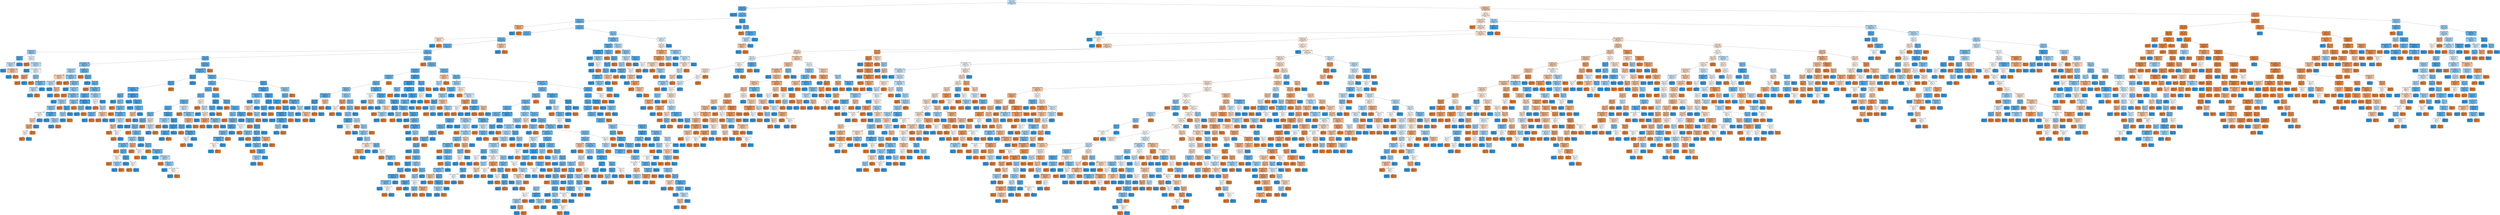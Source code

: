 digraph Tree {
node [shape=box, style="filled, rounded", color="black", fontname=helvetica] ;
edge [fontname=helvetica] ;
0 [label="preco <= -0.2\ngini = 0.49\nsamples = 7500\nvalue = [3150, 4350]\nclass = e", fillcolor="#c8e4f8"] ;
1 [label="preco <= -0.99\ngini = 0.2\nsamples = 3249\nvalue = [363, 2886]\nclass = e", fillcolor="#52a9e8"] ;
0 -> 1 [labeldistance=2.5, labelangle=45, headlabel="True"] ;
2 [label="gini = 0.0\nsamples = 1423\nvalue = [0, 1423]\nclass = e", fillcolor="#399de5"] ;
1 -> 2 ;
3 [label="preco <= -0.23\ngini = 0.32\nsamples = 1826\nvalue = [363, 1463]\nclass = e", fillcolor="#6ab5eb"] ;
1 -> 3 ;
4 [label="km_por_ano <= -2.06\ngini = 0.32\nsamples = 1770\nvalue = [360, 1410]\nclass = e", fillcolor="#6cb6ec"] ;
3 -> 4 ;
5 [label="km_por_ano <= -2.33\ngini = 0.38\nsamples = 4\nvalue = [3, 1]\nclass = v", fillcolor="#eeab7b"] ;
4 -> 5 ;
6 [label="gini = 0.0\nsamples = 1\nvalue = [0, 1]\nclass = e", fillcolor="#399de5"] ;
5 -> 6 ;
7 [label="gini = 0.0\nsamples = 3\nvalue = [3, 0]\nclass = v", fillcolor="#e58139"] ;
5 -> 7 ;
8 [label="km_por_ano <= 1.64\ngini = 0.32\nsamples = 1766\nvalue = [357, 1409]\nclass = e", fillcolor="#6bb6ec"] ;
4 -> 8 ;
9 [label="preco <= -0.99\ngini = 0.31\nsamples = 1641\nvalue = [320, 1321]\nclass = e", fillcolor="#69b5eb"] ;
8 -> 9 ;
10 [label="km_por_ano <= -0.46\ngini = 0.49\nsamples = 7\nvalue = [4, 3]\nclass = v", fillcolor="#f8e0ce"] ;
9 -> 10 ;
11 [label="gini = 0.0\nsamples = 3\nvalue = [0, 3]\nclass = e", fillcolor="#399de5"] ;
10 -> 11 ;
12 [label="gini = 0.0\nsamples = 4\nvalue = [4, 0]\nclass = v", fillcolor="#e58139"] ;
10 -> 12 ;
13 [label="preco <= -0.23\ngini = 0.31\nsamples = 1634\nvalue = [316, 1318]\nclass = e", fillcolor="#68b4eb"] ;
9 -> 13 ;
14 [label="km_por_ano <= -1.56\ngini = 0.31\nsamples = 1631\nvalue = [314, 1317]\nclass = e", fillcolor="#68b4eb"] ;
13 -> 14 ;
15 [label="km_por_ano <= -1.74\ngini = 0.43\nsamples = 39\nvalue = [12, 27]\nclass = e", fillcolor="#91c9f1"] ;
14 -> 15 ;
16 [label="preco <= -0.64\ngini = 0.2\nsamples = 18\nvalue = [2, 16]\nclass = e", fillcolor="#52a9e8"] ;
15 -> 16 ;
17 [label="km_por_ano <= -1.83\ngini = 0.48\nsamples = 5\nvalue = [2, 3]\nclass = e", fillcolor="#bddef6"] ;
16 -> 17 ;
18 [label="gini = 0.0\nsamples = 2\nvalue = [0, 2]\nclass = e", fillcolor="#399de5"] ;
17 -> 18 ;
19 [label="idade_do_modelo <= -0.93\ngini = 0.44\nsamples = 3\nvalue = [2, 1]\nclass = v", fillcolor="#f2c09c"] ;
17 -> 19 ;
20 [label="gini = 0.0\nsamples = 1\nvalue = [0, 1]\nclass = e", fillcolor="#399de5"] ;
19 -> 20 ;
21 [label="gini = 0.0\nsamples = 2\nvalue = [2, 0]\nclass = v", fillcolor="#e58139"] ;
19 -> 21 ;
22 [label="gini = 0.0\nsamples = 13\nvalue = [0, 13]\nclass = e", fillcolor="#399de5"] ;
16 -> 22 ;
23 [label="preco <= -0.83\ngini = 0.5\nsamples = 21\nvalue = [10, 11]\nclass = e", fillcolor="#edf6fd"] ;
15 -> 23 ;
24 [label="gini = 0.0\nsamples = 3\nvalue = [3, 0]\nclass = v", fillcolor="#e58139"] ;
23 -> 24 ;
25 [label="idade_do_modelo <= -1.14\ngini = 0.48\nsamples = 18\nvalue = [7, 11]\nclass = e", fillcolor="#b7dbf6"] ;
23 -> 25 ;
26 [label="gini = 0.0\nsamples = 3\nvalue = [0, 3]\nclass = e", fillcolor="#399de5"] ;
25 -> 26 ;
27 [label="idade_do_modelo <= -0.07\ngini = 0.5\nsamples = 15\nvalue = [7, 8]\nclass = e", fillcolor="#e6f3fc"] ;
25 -> 27 ;
28 [label="preco <= -0.35\ngini = 0.32\nsamples = 5\nvalue = [4, 1]\nclass = v", fillcolor="#eca06a"] ;
27 -> 28 ;
29 [label="gini = 0.0\nsamples = 4\nvalue = [4, 0]\nclass = v", fillcolor="#e58139"] ;
28 -> 29 ;
30 [label="gini = 0.0\nsamples = 1\nvalue = [0, 1]\nclass = e", fillcolor="#399de5"] ;
28 -> 30 ;
31 [label="preco <= -0.8\ngini = 0.42\nsamples = 10\nvalue = [3, 7]\nclass = e", fillcolor="#8ec7f0"] ;
27 -> 31 ;
32 [label="gini = 0.0\nsamples = 1\nvalue = [1, 0]\nclass = v", fillcolor="#e58139"] ;
31 -> 32 ;
33 [label="idade_do_modelo <= 0.99\ngini = 0.35\nsamples = 9\nvalue = [2, 7]\nclass = e", fillcolor="#72b9ec"] ;
31 -> 33 ;
34 [label="km_por_ano <= -1.64\ngini = 0.48\nsamples = 5\nvalue = [2, 3]\nclass = e", fillcolor="#bddef6"] ;
33 -> 34 ;
35 [label="gini = 0.0\nsamples = 3\nvalue = [0, 3]\nclass = e", fillcolor="#399de5"] ;
34 -> 35 ;
36 [label="gini = 0.0\nsamples = 2\nvalue = [2, 0]\nclass = v", fillcolor="#e58139"] ;
34 -> 36 ;
37 [label="gini = 0.0\nsamples = 4\nvalue = [0, 4]\nclass = e", fillcolor="#399de5"] ;
33 -> 37 ;
38 [label="preco <= -0.7\ngini = 0.31\nsamples = 1592\nvalue = [302, 1290]\nclass = e", fillcolor="#67b4eb"] ;
14 -> 38 ;
39 [label="preco <= -0.94\ngini = 0.28\nsamples = 576\nvalue = [96, 480]\nclass = e", fillcolor="#61b1ea"] ;
38 -> 39 ;
40 [label="idade_do_modelo <= -0.29\ngini = 0.37\nsamples = 98\nvalue = [24, 74]\nclass = e", fillcolor="#79bded"] ;
39 -> 40 ;
41 [label="km_por_ano <= -0.73\ngini = 0.46\nsamples = 37\nvalue = [13, 24]\nclass = e", fillcolor="#a4d2f3"] ;
40 -> 41 ;
42 [label="idade_do_modelo <= -1.35\ngini = 0.47\nsamples = 8\nvalue = [5, 3]\nclass = v", fillcolor="#f5cdb0"] ;
41 -> 42 ;
43 [label="km_por_ano <= -0.87\ngini = 0.48\nsamples = 5\nvalue = [2, 3]\nclass = e", fillcolor="#bddef6"] ;
42 -> 43 ;
44 [label="gini = 0.0\nsamples = 2\nvalue = [0, 2]\nclass = e", fillcolor="#399de5"] ;
43 -> 44 ;
45 [label="preco <= -0.96\ngini = 0.44\nsamples = 3\nvalue = [2, 1]\nclass = v", fillcolor="#f2c09c"] ;
43 -> 45 ;
46 [label="gini = 0.0\nsamples = 1\nvalue = [0, 1]\nclass = e", fillcolor="#399de5"] ;
45 -> 46 ;
47 [label="gini = 0.0\nsamples = 2\nvalue = [2, 0]\nclass = v", fillcolor="#e58139"] ;
45 -> 47 ;
48 [label="gini = 0.0\nsamples = 3\nvalue = [3, 0]\nclass = v", fillcolor="#e58139"] ;
42 -> 48 ;
49 [label="idade_do_modelo <= -1.99\ngini = 0.4\nsamples = 29\nvalue = [8, 21]\nclass = e", fillcolor="#84c2ef"] ;
41 -> 49 ;
50 [label="gini = 0.0\nsamples = 1\nvalue = [1, 0]\nclass = v", fillcolor="#e58139"] ;
49 -> 50 ;
51 [label="km_por_ano <= -0.45\ngini = 0.38\nsamples = 28\nvalue = [7, 21]\nclass = e", fillcolor="#7bbeee"] ;
49 -> 51 ;
52 [label="gini = 0.0\nsamples = 6\nvalue = [0, 6]\nclass = e", fillcolor="#399de5"] ;
51 -> 52 ;
53 [label="km_por_ano <= -0.24\ngini = 0.43\nsamples = 22\nvalue = [7, 15]\nclass = e", fillcolor="#95cbf1"] ;
51 -> 53 ;
54 [label="gini = 0.0\nsamples = 2\nvalue = [2, 0]\nclass = v", fillcolor="#e58139"] ;
53 -> 54 ;
55 [label="idade_do_modelo <= -1.78\ngini = 0.38\nsamples = 20\nvalue = [5, 15]\nclass = e", fillcolor="#7bbeee"] ;
53 -> 55 ;
56 [label="gini = 0.0\nsamples = 5\nvalue = [0, 5]\nclass = e", fillcolor="#399de5"] ;
55 -> 56 ;
57 [label="km_por_ano <= 1.02\ngini = 0.44\nsamples = 15\nvalue = [5, 10]\nclass = e", fillcolor="#9ccef2"] ;
55 -> 57 ;
58 [label="km_por_ano <= 0.19\ngini = 0.41\nsamples = 14\nvalue = [4, 10]\nclass = e", fillcolor="#88c4ef"] ;
57 -> 58 ;
59 [label="idade_do_modelo <= -0.5\ngini = 0.5\nsamples = 6\nvalue = [3, 3]\nclass = v", fillcolor="#ffffff"] ;
58 -> 59 ;
60 [label="preco <= -0.95\ngini = 0.48\nsamples = 5\nvalue = [3, 2]\nclass = v", fillcolor="#f6d5bd"] ;
59 -> 60 ;
61 [label="preco <= -0.96\ngini = 0.38\nsamples = 4\nvalue = [3, 1]\nclass = v", fillcolor="#eeab7b"] ;
60 -> 61 ;
62 [label="preco <= -0.97\ngini = 0.5\nsamples = 2\nvalue = [1, 1]\nclass = v", fillcolor="#ffffff"] ;
61 -> 62 ;
63 [label="gini = 0.0\nsamples = 1\nvalue = [1, 0]\nclass = v", fillcolor="#e58139"] ;
62 -> 63 ;
64 [label="gini = 0.0\nsamples = 1\nvalue = [0, 1]\nclass = e", fillcolor="#399de5"] ;
62 -> 64 ;
65 [label="gini = 0.0\nsamples = 2\nvalue = [2, 0]\nclass = v", fillcolor="#e58139"] ;
61 -> 65 ;
66 [label="gini = 0.0\nsamples = 1\nvalue = [0, 1]\nclass = e", fillcolor="#399de5"] ;
60 -> 66 ;
67 [label="gini = 0.0\nsamples = 1\nvalue = [0, 1]\nclass = e", fillcolor="#399de5"] ;
59 -> 67 ;
68 [label="idade_do_modelo <= -0.5\ngini = 0.22\nsamples = 8\nvalue = [1, 7]\nclass = e", fillcolor="#55abe9"] ;
58 -> 68 ;
69 [label="gini = 0.0\nsamples = 5\nvalue = [0, 5]\nclass = e", fillcolor="#399de5"] ;
68 -> 69 ;
70 [label="km_por_ano <= 0.55\ngini = 0.44\nsamples = 3\nvalue = [1, 2]\nclass = e", fillcolor="#9ccef2"] ;
68 -> 70 ;
71 [label="gini = 0.0\nsamples = 2\nvalue = [0, 2]\nclass = e", fillcolor="#399de5"] ;
70 -> 71 ;
72 [label="gini = 0.0\nsamples = 1\nvalue = [1, 0]\nclass = v", fillcolor="#e58139"] ;
70 -> 72 ;
73 [label="gini = 0.0\nsamples = 1\nvalue = [1, 0]\nclass = v", fillcolor="#e58139"] ;
57 -> 73 ;
74 [label="km_por_ano <= -1.31\ngini = 0.3\nsamples = 61\nvalue = [11, 50]\nclass = e", fillcolor="#65b3eb"] ;
40 -> 74 ;
75 [label="gini = 0.0\nsamples = 1\nvalue = [1, 0]\nclass = v", fillcolor="#e58139"] ;
74 -> 75 ;
76 [label="preco <= -0.98\ngini = 0.28\nsamples = 60\nvalue = [10, 50]\nclass = e", fillcolor="#61b1ea"] ;
74 -> 76 ;
77 [label="gini = 0.0\nsamples = 12\nvalue = [0, 12]\nclass = e", fillcolor="#399de5"] ;
76 -> 77 ;
78 [label="preco <= -0.98\ngini = 0.33\nsamples = 48\nvalue = [10, 38]\nclass = e", fillcolor="#6db7ec"] ;
76 -> 78 ;
79 [label="gini = 0.0\nsamples = 1\nvalue = [1, 0]\nclass = v", fillcolor="#e58139"] ;
78 -> 79 ;
80 [label="idade_do_modelo <= 0.99\ngini = 0.31\nsamples = 47\nvalue = [9, 38]\nclass = e", fillcolor="#68b4eb"] ;
78 -> 80 ;
81 [label="km_por_ano <= -0.47\ngini = 0.22\nsamples = 32\nvalue = [4, 28]\nclass = e", fillcolor="#55abe9"] ;
80 -> 81 ;
82 [label="km_por_ano <= -0.64\ngini = 0.4\nsamples = 11\nvalue = [3, 8]\nclass = e", fillcolor="#83c2ef"] ;
81 -> 82 ;
83 [label="preco <= -0.97\ngini = 0.2\nsamples = 9\nvalue = [1, 8]\nclass = e", fillcolor="#52a9e8"] ;
82 -> 83 ;
84 [label="preco <= -0.97\ngini = 0.44\nsamples = 3\nvalue = [1, 2]\nclass = e", fillcolor="#9ccef2"] ;
83 -> 84 ;
85 [label="gini = 0.0\nsamples = 2\nvalue = [0, 2]\nclass = e", fillcolor="#399de5"] ;
84 -> 85 ;
86 [label="gini = 0.0\nsamples = 1\nvalue = [1, 0]\nclass = v", fillcolor="#e58139"] ;
84 -> 86 ;
87 [label="gini = 0.0\nsamples = 6\nvalue = [0, 6]\nclass = e", fillcolor="#399de5"] ;
83 -> 87 ;
88 [label="gini = 0.0\nsamples = 2\nvalue = [2, 0]\nclass = v", fillcolor="#e58139"] ;
82 -> 88 ;
89 [label="idade_do_modelo <= -0.07\ngini = 0.09\nsamples = 21\nvalue = [1, 20]\nclass = e", fillcolor="#43a2e6"] ;
81 -> 89 ;
90 [label="preco <= -0.95\ngini = 0.38\nsamples = 4\nvalue = [1, 3]\nclass = e", fillcolor="#7bbeee"] ;
89 -> 90 ;
91 [label="gini = 0.0\nsamples = 3\nvalue = [0, 3]\nclass = e", fillcolor="#399de5"] ;
90 -> 91 ;
92 [label="gini = 0.0\nsamples = 1\nvalue = [1, 0]\nclass = v", fillcolor="#e58139"] ;
90 -> 92 ;
93 [label="gini = 0.0\nsamples = 17\nvalue = [0, 17]\nclass = e", fillcolor="#399de5"] ;
89 -> 93 ;
94 [label="idade_do_modelo <= 1.21\ngini = 0.44\nsamples = 15\nvalue = [5, 10]\nclass = e", fillcolor="#9ccef2"] ;
80 -> 94 ;
95 [label="preco <= -0.96\ngini = 0.5\nsamples = 10\nvalue = [5, 5]\nclass = v", fillcolor="#ffffff"] ;
94 -> 95 ;
96 [label="gini = 0.0\nsamples = 2\nvalue = [2, 0]\nclass = v", fillcolor="#e58139"] ;
95 -> 96 ;
97 [label="preco <= -0.95\ngini = 0.47\nsamples = 8\nvalue = [3, 5]\nclass = e", fillcolor="#b0d8f5"] ;
95 -> 97 ;
98 [label="km_por_ano <= 0.1\ngini = 0.32\nsamples = 5\nvalue = [1, 4]\nclass = e", fillcolor="#6ab6ec"] ;
97 -> 98 ;
99 [label="gini = 0.0\nsamples = 4\nvalue = [0, 4]\nclass = e", fillcolor="#399de5"] ;
98 -> 99 ;
100 [label="gini = 0.0\nsamples = 1\nvalue = [1, 0]\nclass = v", fillcolor="#e58139"] ;
98 -> 100 ;
101 [label="km_por_ano <= 0.24\ngini = 0.44\nsamples = 3\nvalue = [2, 1]\nclass = v", fillcolor="#f2c09c"] ;
97 -> 101 ;
102 [label="gini = 0.0\nsamples = 2\nvalue = [2, 0]\nclass = v", fillcolor="#e58139"] ;
101 -> 102 ;
103 [label="gini = 0.0\nsamples = 1\nvalue = [0, 1]\nclass = e", fillcolor="#399de5"] ;
101 -> 103 ;
104 [label="gini = 0.0\nsamples = 5\nvalue = [0, 5]\nclass = e", fillcolor="#399de5"] ;
94 -> 104 ;
105 [label="km_por_ano <= 1.61\ngini = 0.26\nsamples = 478\nvalue = [72, 406]\nclass = e", fillcolor="#5caeea"] ;
39 -> 105 ;
106 [label="idade_do_modelo <= -0.93\ngini = 0.25\nsamples = 477\nvalue = [71, 406]\nclass = e", fillcolor="#5caeea"] ;
105 -> 106 ;
107 [label="preco <= -0.78\ngini = 0.15\nsamples = 87\nvalue = [7, 80]\nclass = e", fillcolor="#4aa6e7"] ;
106 -> 107 ;
108 [label="preco <= -0.78\ngini = 0.19\nsamples = 64\nvalue = [7, 57]\nclass = e", fillcolor="#51a9e8"] ;
107 -> 108 ;
109 [label="idade_do_modelo <= -1.78\ngini = 0.17\nsamples = 63\nvalue = [6, 57]\nclass = e", fillcolor="#4ea7e8"] ;
108 -> 109 ;
110 [label="preco <= -0.9\ngini = 0.31\nsamples = 21\nvalue = [4, 17]\nclass = e", fillcolor="#68b4eb"] ;
109 -> 110 ;
111 [label="gini = 0.0\nsamples = 7\nvalue = [0, 7]\nclass = e", fillcolor="#399de5"] ;
110 -> 111 ;
112 [label="preco <= -0.89\ngini = 0.41\nsamples = 14\nvalue = [4, 10]\nclass = e", fillcolor="#88c4ef"] ;
110 -> 112 ;
113 [label="gini = 0.0\nsamples = 1\nvalue = [1, 0]\nclass = v", fillcolor="#e58139"] ;
112 -> 113 ;
114 [label="km_por_ano <= -0.87\ngini = 0.36\nsamples = 13\nvalue = [3, 10]\nclass = e", fillcolor="#74baed"] ;
112 -> 114 ;
115 [label="gini = 0.0\nsamples = 1\nvalue = [1, 0]\nclass = v", fillcolor="#e58139"] ;
114 -> 115 ;
116 [label="idade_do_modelo <= -1.99\ngini = 0.28\nsamples = 12\nvalue = [2, 10]\nclass = e", fillcolor="#61b1ea"] ;
114 -> 116 ;
117 [label="gini = 0.0\nsamples = 7\nvalue = [0, 7]\nclass = e", fillcolor="#399de5"] ;
116 -> 117 ;
118 [label="km_por_ano <= 0.09\ngini = 0.48\nsamples = 5\nvalue = [2, 3]\nclass = e", fillcolor="#bddef6"] ;
116 -> 118 ;
119 [label="preco <= -0.85\ngini = 0.44\nsamples = 3\nvalue = [2, 1]\nclass = v", fillcolor="#f2c09c"] ;
118 -> 119 ;
120 [label="gini = 0.0\nsamples = 1\nvalue = [1, 0]\nclass = v", fillcolor="#e58139"] ;
119 -> 120 ;
121 [label="km_por_ano <= -0.1\ngini = 0.5\nsamples = 2\nvalue = [1, 1]\nclass = v", fillcolor="#ffffff"] ;
119 -> 121 ;
122 [label="gini = 0.0\nsamples = 1\nvalue = [1, 0]\nclass = v", fillcolor="#e58139"] ;
121 -> 122 ;
123 [label="gini = 0.0\nsamples = 1\nvalue = [0, 1]\nclass = e", fillcolor="#399de5"] ;
121 -> 123 ;
124 [label="gini = 0.0\nsamples = 2\nvalue = [0, 2]\nclass = e", fillcolor="#399de5"] ;
118 -> 124 ;
125 [label="idade_do_modelo <= -1.35\ngini = 0.09\nsamples = 42\nvalue = [2, 40]\nclass = e", fillcolor="#43a2e6"] ;
109 -> 125 ;
126 [label="gini = 0.0\nsamples = 20\nvalue = [0, 20]\nclass = e", fillcolor="#399de5"] ;
125 -> 126 ;
127 [label="km_por_ano <= -0.45\ngini = 0.17\nsamples = 22\nvalue = [2, 20]\nclass = e", fillcolor="#4da7e8"] ;
125 -> 127 ;
128 [label="gini = 0.0\nsamples = 11\nvalue = [0, 11]\nclass = e", fillcolor="#399de5"] ;
127 -> 128 ;
129 [label="km_por_ano <= -0.12\ngini = 0.3\nsamples = 11\nvalue = [2, 9]\nclass = e", fillcolor="#65b3eb"] ;
127 -> 129 ;
130 [label="preco <= -0.84\ngini = 0.44\nsamples = 3\nvalue = [2, 1]\nclass = v", fillcolor="#f2c09c"] ;
129 -> 130 ;
131 [label="gini = 0.0\nsamples = 2\nvalue = [2, 0]\nclass = v", fillcolor="#e58139"] ;
130 -> 131 ;
132 [label="gini = 0.0\nsamples = 1\nvalue = [0, 1]\nclass = e", fillcolor="#399de5"] ;
130 -> 132 ;
133 [label="gini = 0.0\nsamples = 8\nvalue = [0, 8]\nclass = e", fillcolor="#399de5"] ;
129 -> 133 ;
134 [label="gini = 0.0\nsamples = 1\nvalue = [1, 0]\nclass = v", fillcolor="#e58139"] ;
108 -> 134 ;
135 [label="gini = 0.0\nsamples = 23\nvalue = [0, 23]\nclass = e", fillcolor="#399de5"] ;
107 -> 135 ;
136 [label="km_por_ano <= 0.41\ngini = 0.27\nsamples = 390\nvalue = [64, 326]\nclass = e", fillcolor="#60b0ea"] ;
106 -> 136 ;
137 [label="km_por_ano <= 0.4\ngini = 0.3\nsamples = 283\nvalue = [52, 231]\nclass = e", fillcolor="#66b3eb"] ;
136 -> 137 ;
138 [label="preco <= -0.82\ngini = 0.3\nsamples = 282\nvalue = [51, 231]\nclass = e", fillcolor="#65b3eb"] ;
137 -> 138 ;
139 [label="preco <= -0.83\ngini = 0.34\nsamples = 156\nvalue = [34, 122]\nclass = e", fillcolor="#70b8ec"] ;
138 -> 139 ;
140 [label="km_por_ano <= 0.25\ngini = 0.3\nsamples = 141\nvalue = [26, 115]\nclass = e", fillcolor="#66b3eb"] ;
139 -> 140 ;
141 [label="preco <= -0.88\ngini = 0.27\nsamples = 127\nvalue = [20, 107]\nclass = e", fillcolor="#5eafea"] ;
140 -> 141 ;
142 [label="preco <= -0.89\ngini = 0.35\nsamples = 71\nvalue = [16, 55]\nclass = e", fillcolor="#73baed"] ;
141 -> 142 ;
143 [label="preco <= -0.93\ngini = 0.3\nsamples = 64\nvalue = [12, 52]\nclass = e", fillcolor="#67b4eb"] ;
142 -> 143 ;
144 [label="gini = 0.0\nsamples = 12\nvalue = [0, 12]\nclass = e", fillcolor="#399de5"] ;
143 -> 144 ;
145 [label="preco <= -0.92\ngini = 0.36\nsamples = 52\nvalue = [12, 40]\nclass = e", fillcolor="#74baed"] ;
143 -> 145 ;
146 [label="gini = 0.0\nsamples = 1\nvalue = [1, 0]\nclass = v", fillcolor="#e58139"] ;
145 -> 146 ;
147 [label="km_por_ano <= -0.66\ngini = 0.34\nsamples = 51\nvalue = [11, 40]\nclass = e", fillcolor="#6fb8ec"] ;
145 -> 147 ;
148 [label="km_por_ano <= -0.73\ngini = 0.43\nsamples = 22\nvalue = [7, 15]\nclass = e", fillcolor="#95cbf1"] ;
147 -> 148 ;
149 [label="idade_do_modelo <= -0.5\ngini = 0.35\nsamples = 18\nvalue = [4, 14]\nclass = e", fillcolor="#72b9ec"] ;
148 -> 149 ;
150 [label="gini = 0.0\nsamples = 1\nvalue = [1, 0]\nclass = v", fillcolor="#e58139"] ;
149 -> 150 ;
151 [label="preco <= -0.92\ngini = 0.29\nsamples = 17\nvalue = [3, 14]\nclass = e", fillcolor="#63b2eb"] ;
149 -> 151 ;
152 [label="km_por_ano <= -1.07\ngini = 0.5\nsamples = 4\nvalue = [2, 2]\nclass = v", fillcolor="#ffffff"] ;
151 -> 152 ;
153 [label="gini = 0.0\nsamples = 1\nvalue = [1, 0]\nclass = v", fillcolor="#e58139"] ;
152 -> 153 ;
154 [label="km_por_ano <= -0.89\ngini = 0.44\nsamples = 3\nvalue = [1, 2]\nclass = e", fillcolor="#9ccef2"] ;
152 -> 154 ;
155 [label="gini = 0.0\nsamples = 2\nvalue = [0, 2]\nclass = e", fillcolor="#399de5"] ;
154 -> 155 ;
156 [label="gini = 0.0\nsamples = 1\nvalue = [1, 0]\nclass = v", fillcolor="#e58139"] ;
154 -> 156 ;
157 [label="preco <= -0.89\ngini = 0.14\nsamples = 13\nvalue = [1, 12]\nclass = e", fillcolor="#49a5e7"] ;
151 -> 157 ;
158 [label="gini = 0.0\nsamples = 11\nvalue = [0, 11]\nclass = e", fillcolor="#399de5"] ;
157 -> 158 ;
159 [label="preco <= -0.89\ngini = 0.5\nsamples = 2\nvalue = [1, 1]\nclass = v", fillcolor="#ffffff"] ;
157 -> 159 ;
160 [label="gini = 0.0\nsamples = 1\nvalue = [1, 0]\nclass = v", fillcolor="#e58139"] ;
159 -> 160 ;
161 [label="gini = 0.0\nsamples = 1\nvalue = [0, 1]\nclass = e", fillcolor="#399de5"] ;
159 -> 161 ;
162 [label="preco <= -0.91\ngini = 0.38\nsamples = 4\nvalue = [3, 1]\nclass = v", fillcolor="#eeab7b"] ;
148 -> 162 ;
163 [label="gini = 0.0\nsamples = 2\nvalue = [2, 0]\nclass = v", fillcolor="#e58139"] ;
162 -> 163 ;
164 [label="km_por_ano <= -0.7\ngini = 0.5\nsamples = 2\nvalue = [1, 1]\nclass = v", fillcolor="#ffffff"] ;
162 -> 164 ;
165 [label="gini = 0.0\nsamples = 1\nvalue = [1, 0]\nclass = v", fillcolor="#e58139"] ;
164 -> 165 ;
166 [label="gini = 0.0\nsamples = 1\nvalue = [0, 1]\nclass = e", fillcolor="#399de5"] ;
164 -> 166 ;
167 [label="preco <= -0.91\ngini = 0.24\nsamples = 29\nvalue = [4, 25]\nclass = e", fillcolor="#59ade9"] ;
147 -> 167 ;
168 [label="gini = 0.0\nsamples = 10\nvalue = [0, 10]\nclass = e", fillcolor="#399de5"] ;
167 -> 168 ;
169 [label="preco <= -0.91\ngini = 0.33\nsamples = 19\nvalue = [4, 15]\nclass = e", fillcolor="#6eb7ec"] ;
167 -> 169 ;
170 [label="gini = 0.0\nsamples = 1\nvalue = [1, 0]\nclass = v", fillcolor="#e58139"] ;
169 -> 170 ;
171 [label="idade_do_modelo <= 0.14\ngini = 0.28\nsamples = 18\nvalue = [3, 15]\nclass = e", fillcolor="#61b1ea"] ;
169 -> 171 ;
172 [label="gini = 0.0\nsamples = 10\nvalue = [0, 10]\nclass = e", fillcolor="#399de5"] ;
171 -> 172 ;
173 [label="idade_do_modelo <= 0.35\ngini = 0.47\nsamples = 8\nvalue = [3, 5]\nclass = e", fillcolor="#b0d8f5"] ;
171 -> 173 ;
174 [label="gini = 0.0\nsamples = 1\nvalue = [1, 0]\nclass = v", fillcolor="#e58139"] ;
173 -> 174 ;
175 [label="km_por_ano <= -0.26\ngini = 0.41\nsamples = 7\nvalue = [2, 5]\nclass = e", fillcolor="#88c4ef"] ;
173 -> 175 ;
176 [label="gini = 0.0\nsamples = 3\nvalue = [0, 3]\nclass = e", fillcolor="#399de5"] ;
175 -> 176 ;
177 [label="idade_do_modelo <= 0.57\ngini = 0.5\nsamples = 4\nvalue = [2, 2]\nclass = v", fillcolor="#ffffff"] ;
175 -> 177 ;
178 [label="gini = 0.0\nsamples = 2\nvalue = [0, 2]\nclass = e", fillcolor="#399de5"] ;
177 -> 178 ;
179 [label="gini = 0.0\nsamples = 2\nvalue = [2, 0]\nclass = v", fillcolor="#e58139"] ;
177 -> 179 ;
180 [label="preco <= -0.89\ngini = 0.49\nsamples = 7\nvalue = [4, 3]\nclass = v", fillcolor="#f8e0ce"] ;
142 -> 180 ;
181 [label="gini = 0.0\nsamples = 2\nvalue = [2, 0]\nclass = v", fillcolor="#e58139"] ;
180 -> 181 ;
182 [label="km_por_ano <= -0.3\ngini = 0.48\nsamples = 5\nvalue = [2, 3]\nclass = e", fillcolor="#bddef6"] ;
180 -> 182 ;
183 [label="gini = 0.0\nsamples = 3\nvalue = [0, 3]\nclass = e", fillcolor="#399de5"] ;
182 -> 183 ;
184 [label="gini = 0.0\nsamples = 2\nvalue = [2, 0]\nclass = v", fillcolor="#e58139"] ;
182 -> 184 ;
185 [label="km_por_ano <= -1.29\ngini = 0.13\nsamples = 56\nvalue = [4, 52]\nclass = e", fillcolor="#48a5e7"] ;
141 -> 185 ;
186 [label="idade_do_modelo <= 0.89\ngini = 0.44\nsamples = 3\nvalue = [1, 2]\nclass = e", fillcolor="#9ccef2"] ;
185 -> 186 ;
187 [label="gini = 0.0\nsamples = 1\nvalue = [1, 0]\nclass = v", fillcolor="#e58139"] ;
186 -> 187 ;
188 [label="gini = 0.0\nsamples = 2\nvalue = [0, 2]\nclass = e", fillcolor="#399de5"] ;
186 -> 188 ;
189 [label="preco <= -0.84\ngini = 0.11\nsamples = 53\nvalue = [3, 50]\nclass = e", fillcolor="#45a3e7"] ;
185 -> 189 ;
190 [label="km_por_ano <= -0.8\ngini = 0.05\nsamples = 39\nvalue = [1, 38]\nclass = e", fillcolor="#3ea0e6"] ;
189 -> 190 ;
191 [label="km_por_ano <= -0.81\ngini = 0.2\nsamples = 9\nvalue = [1, 8]\nclass = e", fillcolor="#52a9e8"] ;
190 -> 191 ;
192 [label="gini = 0.0\nsamples = 8\nvalue = [0, 8]\nclass = e", fillcolor="#399de5"] ;
191 -> 192 ;
193 [label="gini = 0.0\nsamples = 1\nvalue = [1, 0]\nclass = v", fillcolor="#e58139"] ;
191 -> 193 ;
194 [label="gini = 0.0\nsamples = 30\nvalue = [0, 30]\nclass = e", fillcolor="#399de5"] ;
190 -> 194 ;
195 [label="preco <= -0.84\ngini = 0.24\nsamples = 14\nvalue = [2, 12]\nclass = e", fillcolor="#5aade9"] ;
189 -> 195 ;
196 [label="gini = 0.0\nsamples = 1\nvalue = [1, 0]\nclass = v", fillcolor="#e58139"] ;
195 -> 196 ;
197 [label="idade_do_modelo <= -0.5\ngini = 0.14\nsamples = 13\nvalue = [1, 12]\nclass = e", fillcolor="#49a5e7"] ;
195 -> 197 ;
198 [label="preco <= -0.84\ngini = 0.5\nsamples = 2\nvalue = [1, 1]\nclass = v", fillcolor="#ffffff"] ;
197 -> 198 ;
199 [label="gini = 0.0\nsamples = 1\nvalue = [1, 0]\nclass = v", fillcolor="#e58139"] ;
198 -> 199 ;
200 [label="gini = 0.0\nsamples = 1\nvalue = [0, 1]\nclass = e", fillcolor="#399de5"] ;
198 -> 200 ;
201 [label="gini = 0.0\nsamples = 11\nvalue = [0, 11]\nclass = e", fillcolor="#399de5"] ;
197 -> 201 ;
202 [label="km_por_ano <= 0.31\ngini = 0.49\nsamples = 14\nvalue = [6, 8]\nclass = e", fillcolor="#cee6f8"] ;
140 -> 202 ;
203 [label="gini = 0.0\nsamples = 3\nvalue = [3, 0]\nclass = v", fillcolor="#e58139"] ;
202 -> 203 ;
204 [label="idade_do_modelo <= -0.07\ngini = 0.4\nsamples = 11\nvalue = [3, 8]\nclass = e", fillcolor="#83c2ef"] ;
202 -> 204 ;
205 [label="km_por_ano <= 0.34\ngini = 0.38\nsamples = 4\nvalue = [3, 1]\nclass = v", fillcolor="#eeab7b"] ;
204 -> 205 ;
206 [label="gini = 0.0\nsamples = 1\nvalue = [0, 1]\nclass = e", fillcolor="#399de5"] ;
205 -> 206 ;
207 [label="gini = 0.0\nsamples = 3\nvalue = [3, 0]\nclass = v", fillcolor="#e58139"] ;
205 -> 207 ;
208 [label="gini = 0.0\nsamples = 7\nvalue = [0, 7]\nclass = e", fillcolor="#399de5"] ;
204 -> 208 ;
209 [label="preco <= -0.83\ngini = 0.5\nsamples = 15\nvalue = [8, 7]\nclass = v", fillcolor="#fcefe6"] ;
139 -> 209 ;
210 [label="gini = 0.0\nsamples = 3\nvalue = [3, 0]\nclass = v", fillcolor="#e58139"] ;
209 -> 210 ;
211 [label="preco <= -0.82\ngini = 0.49\nsamples = 12\nvalue = [5, 7]\nclass = e", fillcolor="#c6e3f8"] ;
209 -> 211 ;
212 [label="gini = 0.0\nsamples = 3\nvalue = [0, 3]\nclass = e", fillcolor="#399de5"] ;
211 -> 212 ;
213 [label="preco <= -0.82\ngini = 0.49\nsamples = 9\nvalue = [5, 4]\nclass = v", fillcolor="#fae6d7"] ;
211 -> 213 ;
214 [label="km_por_ano <= 0.26\ngini = 0.32\nsamples = 5\nvalue = [4, 1]\nclass = v", fillcolor="#eca06a"] ;
213 -> 214 ;
215 [label="gini = 0.0\nsamples = 4\nvalue = [4, 0]\nclass = v", fillcolor="#e58139"] ;
214 -> 215 ;
216 [label="gini = 0.0\nsamples = 1\nvalue = [0, 1]\nclass = e", fillcolor="#399de5"] ;
214 -> 216 ;
217 [label="idade_do_modelo <= -0.5\ngini = 0.38\nsamples = 4\nvalue = [1, 3]\nclass = e", fillcolor="#7bbeee"] ;
213 -> 217 ;
218 [label="gini = 0.0\nsamples = 1\nvalue = [1, 0]\nclass = v", fillcolor="#e58139"] ;
217 -> 218 ;
219 [label="gini = 0.0\nsamples = 3\nvalue = [0, 3]\nclass = e", fillcolor="#399de5"] ;
217 -> 219 ;
220 [label="preco <= -0.78\ngini = 0.23\nsamples = 126\nvalue = [17, 109]\nclass = e", fillcolor="#58ace9"] ;
138 -> 220 ;
221 [label="preco <= -0.81\ngini = 0.06\nsamples = 30\nvalue = [1, 29]\nclass = e", fillcolor="#40a0e6"] ;
220 -> 221 ;
222 [label="preco <= -0.81\ngini = 0.24\nsamples = 7\nvalue = [1, 6]\nclass = e", fillcolor="#5aade9"] ;
221 -> 222 ;
223 [label="gini = 0.0\nsamples = 6\nvalue = [0, 6]\nclass = e", fillcolor="#399de5"] ;
222 -> 223 ;
224 [label="gini = 0.0\nsamples = 1\nvalue = [1, 0]\nclass = v", fillcolor="#e58139"] ;
222 -> 224 ;
225 [label="gini = 0.0\nsamples = 23\nvalue = [0, 23]\nclass = e", fillcolor="#399de5"] ;
221 -> 225 ;
226 [label="preco <= -0.78\ngini = 0.28\nsamples = 96\nvalue = [16, 80]\nclass = e", fillcolor="#61b1ea"] ;
220 -> 226 ;
227 [label="gini = 0.0\nsamples = 1\nvalue = [1, 0]\nclass = v", fillcolor="#e58139"] ;
226 -> 227 ;
228 [label="km_por_ano <= -0.77\ngini = 0.27\nsamples = 95\nvalue = [15, 80]\nclass = e", fillcolor="#5eafea"] ;
226 -> 228 ;
229 [label="preco <= -0.76\ngini = 0.39\nsamples = 30\nvalue = [8, 22]\nclass = e", fillcolor="#81c1ee"] ;
228 -> 229 ;
230 [label="gini = 0.0\nsamples = 3\nvalue = [3, 0]\nclass = v", fillcolor="#e58139"] ;
229 -> 230 ;
231 [label="km_por_ano <= -0.89\ngini = 0.3\nsamples = 27\nvalue = [5, 22]\nclass = e", fillcolor="#66b3eb"] ;
229 -> 231 ;
232 [label="km_por_ano <= -1.2\ngini = 0.17\nsamples = 21\nvalue = [2, 19]\nclass = e", fillcolor="#4ea7e8"] ;
231 -> 232 ;
233 [label="km_por_ano <= -1.23\ngini = 0.35\nsamples = 9\nvalue = [2, 7]\nclass = e", fillcolor="#72b9ec"] ;
232 -> 233 ;
234 [label="idade_do_modelo <= -0.29\ngini = 0.22\nsamples = 8\nvalue = [1, 7]\nclass = e", fillcolor="#55abe9"] ;
233 -> 234 ;
235 [label="km_por_ano <= -1.43\ngini = 0.5\nsamples = 2\nvalue = [1, 1]\nclass = v", fillcolor="#ffffff"] ;
234 -> 235 ;
236 [label="gini = 0.0\nsamples = 1\nvalue = [0, 1]\nclass = e", fillcolor="#399de5"] ;
235 -> 236 ;
237 [label="gini = 0.0\nsamples = 1\nvalue = [1, 0]\nclass = v", fillcolor="#e58139"] ;
235 -> 237 ;
238 [label="gini = 0.0\nsamples = 6\nvalue = [0, 6]\nclass = e", fillcolor="#399de5"] ;
234 -> 238 ;
239 [label="gini = 0.0\nsamples = 1\nvalue = [1, 0]\nclass = v", fillcolor="#e58139"] ;
233 -> 239 ;
240 [label="gini = 0.0\nsamples = 12\nvalue = [0, 12]\nclass = e", fillcolor="#399de5"] ;
232 -> 240 ;
241 [label="km_por_ano <= -0.83\ngini = 0.5\nsamples = 6\nvalue = [3, 3]\nclass = v", fillcolor="#ffffff"] ;
231 -> 241 ;
242 [label="gini = 0.0\nsamples = 2\nvalue = [2, 0]\nclass = v", fillcolor="#e58139"] ;
241 -> 242 ;
243 [label="km_por_ano <= -0.79\ngini = 0.38\nsamples = 4\nvalue = [1, 3]\nclass = e", fillcolor="#7bbeee"] ;
241 -> 243 ;
244 [label="gini = 0.0\nsamples = 3\nvalue = [0, 3]\nclass = e", fillcolor="#399de5"] ;
243 -> 244 ;
245 [label="gini = 0.0\nsamples = 1\nvalue = [1, 0]\nclass = v", fillcolor="#e58139"] ;
243 -> 245 ;
246 [label="km_por_ano <= -0.38\ngini = 0.19\nsamples = 65\nvalue = [7, 58]\nclass = e", fillcolor="#51a9e8"] ;
228 -> 246 ;
247 [label="gini = 0.0\nsamples = 20\nvalue = [0, 20]\nclass = e", fillcolor="#399de5"] ;
246 -> 247 ;
248 [label="km_por_ano <= -0.34\ngini = 0.26\nsamples = 45\nvalue = [7, 38]\nclass = e", fillcolor="#5dafea"] ;
246 -> 248 ;
249 [label="gini = 0.0\nsamples = 2\nvalue = [2, 0]\nclass = v", fillcolor="#e58139"] ;
248 -> 249 ;
250 [label="preco <= -0.74\ngini = 0.21\nsamples = 43\nvalue = [5, 38]\nclass = e", fillcolor="#53aae8"] ;
248 -> 250 ;
251 [label="preco <= -0.75\ngini = 0.28\nsamples = 30\nvalue = [5, 25]\nclass = e", fillcolor="#61b1ea"] ;
250 -> 251 ;
252 [label="km_por_ano <= 0.1\ngini = 0.14\nsamples = 26\nvalue = [2, 24]\nclass = e", fillcolor="#49a5e7"] ;
251 -> 252 ;
253 [label="gini = 0.0\nsamples = 17\nvalue = [0, 17]\nclass = e", fillcolor="#399de5"] ;
252 -> 253 ;
254 [label="km_por_ano <= 0.16\ngini = 0.35\nsamples = 9\nvalue = [2, 7]\nclass = e", fillcolor="#72b9ec"] ;
252 -> 254 ;
255 [label="gini = 0.0\nsamples = 1\nvalue = [1, 0]\nclass = v", fillcolor="#e58139"] ;
254 -> 255 ;
256 [label="km_por_ano <= 0.25\ngini = 0.22\nsamples = 8\nvalue = [1, 7]\nclass = e", fillcolor="#55abe9"] ;
254 -> 256 ;
257 [label="km_por_ano <= 0.22\ngini = 0.44\nsamples = 3\nvalue = [1, 2]\nclass = e", fillcolor="#9ccef2"] ;
256 -> 257 ;
258 [label="gini = 0.0\nsamples = 2\nvalue = [0, 2]\nclass = e", fillcolor="#399de5"] ;
257 -> 258 ;
259 [label="gini = 0.0\nsamples = 1\nvalue = [1, 0]\nclass = v", fillcolor="#e58139"] ;
257 -> 259 ;
260 [label="gini = 0.0\nsamples = 5\nvalue = [0, 5]\nclass = e", fillcolor="#399de5"] ;
256 -> 260 ;
261 [label="km_por_ano <= -0.27\ngini = 0.38\nsamples = 4\nvalue = [3, 1]\nclass = v", fillcolor="#eeab7b"] ;
251 -> 261 ;
262 [label="gini = 0.0\nsamples = 1\nvalue = [0, 1]\nclass = e", fillcolor="#399de5"] ;
261 -> 262 ;
263 [label="gini = 0.0\nsamples = 3\nvalue = [3, 0]\nclass = v", fillcolor="#e58139"] ;
261 -> 263 ;
264 [label="gini = 0.0\nsamples = 13\nvalue = [0, 13]\nclass = e", fillcolor="#399de5"] ;
250 -> 264 ;
265 [label="gini = 0.0\nsamples = 1\nvalue = [1, 0]\nclass = v", fillcolor="#e58139"] ;
137 -> 265 ;
266 [label="preco <= -0.74\ngini = 0.2\nsamples = 107\nvalue = [12, 95]\nclass = e", fillcolor="#52a9e8"] ;
136 -> 266 ;
267 [label="idade_do_modelo <= -0.5\ngini = 0.14\nsamples = 90\nvalue = [7, 83]\nclass = e", fillcolor="#4aa5e7"] ;
266 -> 267 ;
268 [label="idade_do_modelo <= -0.71\ngini = 0.34\nsamples = 14\nvalue = [3, 11]\nclass = e", fillcolor="#6fb8ec"] ;
267 -> 268 ;
269 [label="gini = 0.0\nsamples = 5\nvalue = [0, 5]\nclass = e", fillcolor="#399de5"] ;
268 -> 269 ;
270 [label="preco <= -0.85\ngini = 0.44\nsamples = 9\nvalue = [3, 6]\nclass = e", fillcolor="#9ccef2"] ;
268 -> 270 ;
271 [label="km_por_ano <= 0.74\ngini = 0.48\nsamples = 5\nvalue = [3, 2]\nclass = v", fillcolor="#f6d5bd"] ;
270 -> 271 ;
272 [label="gini = 0.0\nsamples = 2\nvalue = [2, 0]\nclass = v", fillcolor="#e58139"] ;
271 -> 272 ;
273 [label="preco <= -0.92\ngini = 0.44\nsamples = 3\nvalue = [1, 2]\nclass = e", fillcolor="#9ccef2"] ;
271 -> 273 ;
274 [label="gini = 0.0\nsamples = 1\nvalue = [1, 0]\nclass = v", fillcolor="#e58139"] ;
273 -> 274 ;
275 [label="gini = 0.0\nsamples = 2\nvalue = [0, 2]\nclass = e", fillcolor="#399de5"] ;
273 -> 275 ;
276 [label="gini = 0.0\nsamples = 4\nvalue = [0, 4]\nclass = e", fillcolor="#399de5"] ;
270 -> 276 ;
277 [label="km_por_ano <= 1.0\ngini = 0.1\nsamples = 76\nvalue = [4, 72]\nclass = e", fillcolor="#44a2e6"] ;
267 -> 277 ;
278 [label="preco <= -0.92\ngini = 0.04\nsamples = 44\nvalue = [1, 43]\nclass = e", fillcolor="#3e9fe6"] ;
277 -> 278 ;
279 [label="preco <= -0.92\ngini = 0.22\nsamples = 8\nvalue = [1, 7]\nclass = e", fillcolor="#55abe9"] ;
278 -> 279 ;
280 [label="gini = 0.0\nsamples = 7\nvalue = [0, 7]\nclass = e", fillcolor="#399de5"] ;
279 -> 280 ;
281 [label="gini = 0.0\nsamples = 1\nvalue = [1, 0]\nclass = v", fillcolor="#e58139"] ;
279 -> 281 ;
282 [label="gini = 0.0\nsamples = 36\nvalue = [0, 36]\nclass = e", fillcolor="#399de5"] ;
278 -> 282 ;
283 [label="km_por_ano <= 1.0\ngini = 0.17\nsamples = 32\nvalue = [3, 29]\nclass = e", fillcolor="#4da7e8"] ;
277 -> 283 ;
284 [label="gini = 0.0\nsamples = 1\nvalue = [1, 0]\nclass = v", fillcolor="#e58139"] ;
283 -> 284 ;
285 [label="preco <= -0.79\ngini = 0.12\nsamples = 31\nvalue = [2, 29]\nclass = e", fillcolor="#47a4e7"] ;
283 -> 285 ;
286 [label="idade_do_modelo <= 0.78\ngini = 0.07\nsamples = 27\nvalue = [1, 26]\nclass = e", fillcolor="#41a1e6"] ;
285 -> 286 ;
287 [label="gini = 0.0\nsamples = 15\nvalue = [0, 15]\nclass = e", fillcolor="#399de5"] ;
286 -> 287 ;
288 [label="idade_do_modelo <= 0.99\ngini = 0.15\nsamples = 12\nvalue = [1, 11]\nclass = e", fillcolor="#4ba6e7"] ;
286 -> 288 ;
289 [label="preco <= -0.89\ngini = 0.44\nsamples = 3\nvalue = [1, 2]\nclass = e", fillcolor="#9ccef2"] ;
288 -> 289 ;
290 [label="gini = 0.0\nsamples = 2\nvalue = [0, 2]\nclass = e", fillcolor="#399de5"] ;
289 -> 290 ;
291 [label="gini = 0.0\nsamples = 1\nvalue = [1, 0]\nclass = v", fillcolor="#e58139"] ;
289 -> 291 ;
292 [label="gini = 0.0\nsamples = 9\nvalue = [0, 9]\nclass = e", fillcolor="#399de5"] ;
288 -> 292 ;
293 [label="preco <= -0.78\ngini = 0.38\nsamples = 4\nvalue = [1, 3]\nclass = e", fillcolor="#7bbeee"] ;
285 -> 293 ;
294 [label="gini = 0.0\nsamples = 1\nvalue = [1, 0]\nclass = v", fillcolor="#e58139"] ;
293 -> 294 ;
295 [label="gini = 0.0\nsamples = 3\nvalue = [0, 3]\nclass = e", fillcolor="#399de5"] ;
293 -> 295 ;
296 [label="km_por_ano <= 1.56\ngini = 0.42\nsamples = 17\nvalue = [5, 12]\nclass = e", fillcolor="#8bc6f0"] ;
266 -> 296 ;
297 [label="preco <= -0.74\ngini = 0.32\nsamples = 15\nvalue = [3, 12]\nclass = e", fillcolor="#6ab6ec"] ;
296 -> 297 ;
298 [label="gini = 0.0\nsamples = 1\nvalue = [1, 0]\nclass = v", fillcolor="#e58139"] ;
297 -> 298 ;
299 [label="idade_do_modelo <= 0.78\ngini = 0.24\nsamples = 14\nvalue = [2, 12]\nclass = e", fillcolor="#5aade9"] ;
297 -> 299 ;
300 [label="gini = 0.0\nsamples = 9\nvalue = [0, 9]\nclass = e", fillcolor="#399de5"] ;
299 -> 300 ;
301 [label="preco <= -0.73\ngini = 0.48\nsamples = 5\nvalue = [2, 3]\nclass = e", fillcolor="#bddef6"] ;
299 -> 301 ;
302 [label="gini = 0.0\nsamples = 2\nvalue = [0, 2]\nclass = e", fillcolor="#399de5"] ;
301 -> 302 ;
303 [label="km_por_ano <= 1.35\ngini = 0.44\nsamples = 3\nvalue = [2, 1]\nclass = v", fillcolor="#f2c09c"] ;
301 -> 303 ;
304 [label="gini = 0.0\nsamples = 2\nvalue = [2, 0]\nclass = v", fillcolor="#e58139"] ;
303 -> 304 ;
305 [label="gini = 0.0\nsamples = 1\nvalue = [0, 1]\nclass = e", fillcolor="#399de5"] ;
303 -> 305 ;
306 [label="gini = 0.0\nsamples = 2\nvalue = [2, 0]\nclass = v", fillcolor="#e58139"] ;
296 -> 306 ;
307 [label="gini = 0.0\nsamples = 1\nvalue = [1, 0]\nclass = v", fillcolor="#e58139"] ;
105 -> 307 ;
308 [label="preco <= -0.7\ngini = 0.32\nsamples = 1016\nvalue = [206, 810]\nclass = e", fillcolor="#6bb6ec"] ;
38 -> 308 ;
309 [label="gini = 0.0\nsamples = 3\nvalue = [3, 0]\nclass = v", fillcolor="#e58139"] ;
308 -> 309 ;
310 [label="km_por_ano <= -0.82\ngini = 0.32\nsamples = 1013\nvalue = [203, 810]\nclass = e", fillcolor="#6bb6ec"] ;
308 -> 310 ;
311 [label="km_por_ano <= -1.01\ngini = 0.25\nsamples = 225\nvalue = [33, 192]\nclass = e", fillcolor="#5baee9"] ;
310 -> 311 ;
312 [label="km_por_ano <= -1.01\ngini = 0.32\nsamples = 143\nvalue = [29, 114]\nclass = e", fillcolor="#6bb6ec"] ;
311 -> 312 ;
313 [label="preco <= -0.45\ngini = 0.32\nsamples = 142\nvalue = [28, 114]\nclass = e", fillcolor="#6ab5eb"] ;
312 -> 313 ;
314 [label="km_por_ano <= -1.3\ngini = 0.39\nsamples = 73\nvalue = [19, 54]\nclass = e", fillcolor="#7fbfee"] ;
313 -> 314 ;
315 [label="idade_do_modelo <= 1.21\ngini = 0.23\nsamples = 23\nvalue = [3, 20]\nclass = e", fillcolor="#57ace9"] ;
314 -> 315 ;
316 [label="preco <= -0.52\ngini = 0.09\nsamples = 20\nvalue = [1, 19]\nclass = e", fillcolor="#43a2e6"] ;
315 -> 316 ;
317 [label="gini = 0.0\nsamples = 14\nvalue = [0, 14]\nclass = e", fillcolor="#399de5"] ;
316 -> 317 ;
318 [label="preco <= -0.5\ngini = 0.28\nsamples = 6\nvalue = [1, 5]\nclass = e", fillcolor="#61b1ea"] ;
316 -> 318 ;
319 [label="gini = 0.0\nsamples = 1\nvalue = [1, 0]\nclass = v", fillcolor="#e58139"] ;
318 -> 319 ;
320 [label="gini = 0.0\nsamples = 5\nvalue = [0, 5]\nclass = e", fillcolor="#399de5"] ;
318 -> 320 ;
321 [label="preco <= -0.65\ngini = 0.44\nsamples = 3\nvalue = [2, 1]\nclass = v", fillcolor="#f2c09c"] ;
315 -> 321 ;
322 [label="gini = 0.0\nsamples = 2\nvalue = [2, 0]\nclass = v", fillcolor="#e58139"] ;
321 -> 322 ;
323 [label="gini = 0.0\nsamples = 1\nvalue = [0, 1]\nclass = e", fillcolor="#399de5"] ;
321 -> 323 ;
324 [label="km_por_ano <= -1.25\ngini = 0.44\nsamples = 50\nvalue = [16, 34]\nclass = e", fillcolor="#96cbf1"] ;
314 -> 324 ;
325 [label="preco <= -0.53\ngini = 0.32\nsamples = 5\nvalue = [4, 1]\nclass = v", fillcolor="#eca06a"] ;
324 -> 325 ;
326 [label="preco <= -0.58\ngini = 0.5\nsamples = 2\nvalue = [1, 1]\nclass = v", fillcolor="#ffffff"] ;
325 -> 326 ;
327 [label="gini = 0.0\nsamples = 1\nvalue = [1, 0]\nclass = v", fillcolor="#e58139"] ;
326 -> 327 ;
328 [label="gini = 0.0\nsamples = 1\nvalue = [0, 1]\nclass = e", fillcolor="#399de5"] ;
326 -> 328 ;
329 [label="gini = 0.0\nsamples = 3\nvalue = [3, 0]\nclass = v", fillcolor="#e58139"] ;
325 -> 329 ;
330 [label="preco <= -0.45\ngini = 0.39\nsamples = 45\nvalue = [12, 33]\nclass = e", fillcolor="#81c1ee"] ;
324 -> 330 ;
331 [label="preco <= -0.5\ngini = 0.38\nsamples = 44\nvalue = [11, 33]\nclass = e", fillcolor="#7bbeee"] ;
330 -> 331 ;
332 [label="preco <= -0.63\ngini = 0.42\nsamples = 36\nvalue = [11, 25]\nclass = e", fillcolor="#90c8f0"] ;
331 -> 332 ;
333 [label="km_por_ano <= -1.04\ngini = 0.18\nsamples = 10\nvalue = [1, 9]\nclass = e", fillcolor="#4fa8e8"] ;
332 -> 333 ;
334 [label="gini = 0.0\nsamples = 8\nvalue = [0, 8]\nclass = e", fillcolor="#399de5"] ;
333 -> 334 ;
335 [label="km_por_ano <= -1.03\ngini = 0.5\nsamples = 2\nvalue = [1, 1]\nclass = v", fillcolor="#ffffff"] ;
333 -> 335 ;
336 [label="gini = 0.0\nsamples = 1\nvalue = [1, 0]\nclass = v", fillcolor="#e58139"] ;
335 -> 336 ;
337 [label="gini = 0.0\nsamples = 1\nvalue = [0, 1]\nclass = e", fillcolor="#399de5"] ;
335 -> 337 ;
338 [label="preco <= -0.62\ngini = 0.47\nsamples = 26\nvalue = [10, 16]\nclass = e", fillcolor="#b5daf5"] ;
332 -> 338 ;
339 [label="gini = 0.0\nsamples = 2\nvalue = [2, 0]\nclass = v", fillcolor="#e58139"] ;
338 -> 339 ;
340 [label="preco <= -0.51\ngini = 0.44\nsamples = 24\nvalue = [8, 16]\nclass = e", fillcolor="#9ccef2"] ;
338 -> 340 ;
341 [label="km_por_ano <= -1.22\ngini = 0.42\nsamples = 23\nvalue = [7, 16]\nclass = e", fillcolor="#90c8f0"] ;
340 -> 341 ;
342 [label="gini = 0.0\nsamples = 3\nvalue = [0, 3]\nclass = e", fillcolor="#399de5"] ;
341 -> 342 ;
343 [label="preco <= -0.58\ngini = 0.45\nsamples = 20\nvalue = [7, 13]\nclass = e", fillcolor="#a4d2f3"] ;
341 -> 343 ;
344 [label="idade_do_modelo <= 0.35\ngini = 0.49\nsamples = 7\nvalue = [4, 3]\nclass = v", fillcolor="#f8e0ce"] ;
343 -> 344 ;
345 [label="km_por_ano <= -1.03\ngini = 0.32\nsamples = 5\nvalue = [4, 1]\nclass = v", fillcolor="#eca06a"] ;
344 -> 345 ;
346 [label="gini = 0.0\nsamples = 4\nvalue = [4, 0]\nclass = v", fillcolor="#e58139"] ;
345 -> 346 ;
347 [label="gini = 0.0\nsamples = 1\nvalue = [0, 1]\nclass = e", fillcolor="#399de5"] ;
345 -> 347 ;
348 [label="gini = 0.0\nsamples = 2\nvalue = [0, 2]\nclass = e", fillcolor="#399de5"] ;
344 -> 348 ;
349 [label="preco <= -0.56\ngini = 0.36\nsamples = 13\nvalue = [3, 10]\nclass = e", fillcolor="#74baed"] ;
343 -> 349 ;
350 [label="gini = 0.0\nsamples = 7\nvalue = [0, 7]\nclass = e", fillcolor="#399de5"] ;
349 -> 350 ;
351 [label="preco <= -0.53\ngini = 0.5\nsamples = 6\nvalue = [3, 3]\nclass = v", fillcolor="#ffffff"] ;
349 -> 351 ;
352 [label="gini = 0.0\nsamples = 2\nvalue = [2, 0]\nclass = v", fillcolor="#e58139"] ;
351 -> 352 ;
353 [label="idade_do_modelo <= 1.1\ngini = 0.38\nsamples = 4\nvalue = [1, 3]\nclass = e", fillcolor="#7bbeee"] ;
351 -> 353 ;
354 [label="gini = 0.0\nsamples = 3\nvalue = [0, 3]\nclass = e", fillcolor="#399de5"] ;
353 -> 354 ;
355 [label="gini = 0.0\nsamples = 1\nvalue = [1, 0]\nclass = v", fillcolor="#e58139"] ;
353 -> 355 ;
356 [label="gini = 0.0\nsamples = 1\nvalue = [1, 0]\nclass = v", fillcolor="#e58139"] ;
340 -> 356 ;
357 [label="gini = 0.0\nsamples = 8\nvalue = [0, 8]\nclass = e", fillcolor="#399de5"] ;
331 -> 357 ;
358 [label="gini = 0.0\nsamples = 1\nvalue = [1, 0]\nclass = v", fillcolor="#e58139"] ;
330 -> 358 ;
359 [label="idade_do_modelo <= -1.78\ngini = 0.23\nsamples = 69\nvalue = [9, 60]\nclass = e", fillcolor="#57ace9"] ;
313 -> 359 ;
360 [label="km_por_ano <= -1.31\ngini = 0.5\nsamples = 4\nvalue = [2, 2]\nclass = v", fillcolor="#ffffff"] ;
359 -> 360 ;
361 [label="gini = 0.0\nsamples = 1\nvalue = [0, 1]\nclass = e", fillcolor="#399de5"] ;
360 -> 361 ;
362 [label="preco <= -0.27\ngini = 0.44\nsamples = 3\nvalue = [2, 1]\nclass = v", fillcolor="#f2c09c"] ;
360 -> 362 ;
363 [label="gini = 0.0\nsamples = 2\nvalue = [2, 0]\nclass = v", fillcolor="#e58139"] ;
362 -> 363 ;
364 [label="gini = 0.0\nsamples = 1\nvalue = [0, 1]\nclass = e", fillcolor="#399de5"] ;
362 -> 364 ;
365 [label="km_por_ano <= -1.31\ngini = 0.19\nsamples = 65\nvalue = [7, 58]\nclass = e", fillcolor="#51a9e8"] ;
359 -> 365 ;
366 [label="km_por_ano <= -1.4\ngini = 0.4\nsamples = 11\nvalue = [3, 8]\nclass = e", fillcolor="#83c2ef"] ;
365 -> 366 ;
367 [label="gini = 0.0\nsamples = 6\nvalue = [0, 6]\nclass = e", fillcolor="#399de5"] ;
366 -> 367 ;
368 [label="km_por_ano <= -1.36\ngini = 0.48\nsamples = 5\nvalue = [3, 2]\nclass = v", fillcolor="#f6d5bd"] ;
366 -> 368 ;
369 [label="gini = 0.0\nsamples = 2\nvalue = [2, 0]\nclass = v", fillcolor="#e58139"] ;
368 -> 369 ;
370 [label="km_por_ano <= -1.32\ngini = 0.44\nsamples = 3\nvalue = [1, 2]\nclass = e", fillcolor="#9ccef2"] ;
368 -> 370 ;
371 [label="gini = 0.0\nsamples = 2\nvalue = [0, 2]\nclass = e", fillcolor="#399de5"] ;
370 -> 371 ;
372 [label="gini = 0.0\nsamples = 1\nvalue = [1, 0]\nclass = v", fillcolor="#e58139"] ;
370 -> 372 ;
373 [label="km_por_ano <= -1.1\ngini = 0.14\nsamples = 54\nvalue = [4, 50]\nclass = e", fillcolor="#49a5e7"] ;
365 -> 373 ;
374 [label="preco <= -0.26\ngini = 0.06\nsamples = 34\nvalue = [1, 33]\nclass = e", fillcolor="#3fa0e6"] ;
373 -> 374 ;
375 [label="gini = 0.0\nsamples = 31\nvalue = [0, 31]\nclass = e", fillcolor="#399de5"] ;
374 -> 375 ;
376 [label="preco <= -0.25\ngini = 0.44\nsamples = 3\nvalue = [1, 2]\nclass = e", fillcolor="#9ccef2"] ;
374 -> 376 ;
377 [label="gini = 0.0\nsamples = 1\nvalue = [1, 0]\nclass = v", fillcolor="#e58139"] ;
376 -> 377 ;
378 [label="gini = 0.0\nsamples = 2\nvalue = [0, 2]\nclass = e", fillcolor="#399de5"] ;
376 -> 378 ;
379 [label="km_por_ano <= -1.09\ngini = 0.26\nsamples = 20\nvalue = [3, 17]\nclass = e", fillcolor="#5caeea"] ;
373 -> 379 ;
380 [label="gini = 0.0\nsamples = 1\nvalue = [1, 0]\nclass = v", fillcolor="#e58139"] ;
379 -> 380 ;
381 [label="km_por_ano <= -1.05\ngini = 0.19\nsamples = 19\nvalue = [2, 17]\nclass = e", fillcolor="#50a9e8"] ;
379 -> 381 ;
382 [label="gini = 0.0\nsamples = 8\nvalue = [0, 8]\nclass = e", fillcolor="#399de5"] ;
381 -> 382 ;
383 [label="km_por_ano <= -1.04\ngini = 0.3\nsamples = 11\nvalue = [2, 9]\nclass = e", fillcolor="#65b3eb"] ;
381 -> 383 ;
384 [label="gini = 0.0\nsamples = 1\nvalue = [1, 0]\nclass = v", fillcolor="#e58139"] ;
383 -> 384 ;
385 [label="idade_do_modelo <= 1.1\ngini = 0.18\nsamples = 10\nvalue = [1, 9]\nclass = e", fillcolor="#4fa8e8"] ;
383 -> 385 ;
386 [label="gini = 0.0\nsamples = 7\nvalue = [0, 7]\nclass = e", fillcolor="#399de5"] ;
385 -> 386 ;
387 [label="preco <= -0.33\ngini = 0.44\nsamples = 3\nvalue = [1, 2]\nclass = e", fillcolor="#9ccef2"] ;
385 -> 387 ;
388 [label="gini = 0.0\nsamples = 2\nvalue = [0, 2]\nclass = e", fillcolor="#399de5"] ;
387 -> 388 ;
389 [label="gini = 0.0\nsamples = 1\nvalue = [1, 0]\nclass = v", fillcolor="#e58139"] ;
387 -> 389 ;
390 [label="gini = 0.0\nsamples = 1\nvalue = [1, 0]\nclass = v", fillcolor="#e58139"] ;
312 -> 390 ;
391 [label="km_por_ano <= -0.86\ngini = 0.09\nsamples = 82\nvalue = [4, 78]\nclass = e", fillcolor="#43a2e6"] ;
311 -> 391 ;
392 [label="idade_do_modelo <= -1.89\ngini = 0.06\nsamples = 69\nvalue = [2, 67]\nclass = e", fillcolor="#3fa0e6"] ;
391 -> 392 ;
393 [label="preco <= -0.53\ngini = 0.38\nsamples = 4\nvalue = [1, 3]\nclass = e", fillcolor="#7bbeee"] ;
392 -> 393 ;
394 [label="gini = 0.0\nsamples = 1\nvalue = [1, 0]\nclass = v", fillcolor="#e58139"] ;
393 -> 394 ;
395 [label="gini = 0.0\nsamples = 3\nvalue = [0, 3]\nclass = e", fillcolor="#399de5"] ;
393 -> 395 ;
396 [label="idade_do_modelo <= 0.99\ngini = 0.03\nsamples = 65\nvalue = [1, 64]\nclass = e", fillcolor="#3c9fe5"] ;
392 -> 396 ;
397 [label="gini = 0.0\nsamples = 51\nvalue = [0, 51]\nclass = e", fillcolor="#399de5"] ;
396 -> 397 ;
398 [label="km_por_ano <= -0.93\ngini = 0.13\nsamples = 14\nvalue = [1, 13]\nclass = e", fillcolor="#48a5e7"] ;
396 -> 398 ;
399 [label="km_por_ano <= -0.95\ngini = 0.32\nsamples = 5\nvalue = [1, 4]\nclass = e", fillcolor="#6ab6ec"] ;
398 -> 399 ;
400 [label="gini = 0.0\nsamples = 4\nvalue = [0, 4]\nclass = e", fillcolor="#399de5"] ;
399 -> 400 ;
401 [label="gini = 0.0\nsamples = 1\nvalue = [1, 0]\nclass = v", fillcolor="#e58139"] ;
399 -> 401 ;
402 [label="gini = 0.0\nsamples = 9\nvalue = [0, 9]\nclass = e", fillcolor="#399de5"] ;
398 -> 402 ;
403 [label="preco <= -0.26\ngini = 0.26\nsamples = 13\nvalue = [2, 11]\nclass = e", fillcolor="#5dafea"] ;
391 -> 403 ;
404 [label="preco <= -0.56\ngini = 0.15\nsamples = 12\nvalue = [1, 11]\nclass = e", fillcolor="#4ba6e7"] ;
403 -> 404 ;
405 [label="preco <= -0.62\ngini = 0.5\nsamples = 2\nvalue = [1, 1]\nclass = v", fillcolor="#ffffff"] ;
404 -> 405 ;
406 [label="gini = 0.0\nsamples = 1\nvalue = [0, 1]\nclass = e", fillcolor="#399de5"] ;
405 -> 406 ;
407 [label="gini = 0.0\nsamples = 1\nvalue = [1, 0]\nclass = v", fillcolor="#e58139"] ;
405 -> 407 ;
408 [label="gini = 0.0\nsamples = 10\nvalue = [0, 10]\nclass = e", fillcolor="#399de5"] ;
404 -> 408 ;
409 [label="gini = 0.0\nsamples = 1\nvalue = [1, 0]\nclass = v", fillcolor="#e58139"] ;
403 -> 409 ;
410 [label="km_por_ano <= -0.8\ngini = 0.34\nsamples = 788\nvalue = [170, 618]\nclass = e", fillcolor="#6fb8ec"] ;
310 -> 410 ;
411 [label="km_por_ano <= -0.81\ngini = 0.44\nsamples = 9\nvalue = [6, 3]\nclass = v", fillcolor="#f2c09c"] ;
410 -> 411 ;
412 [label="preco <= -0.33\ngini = 0.48\nsamples = 5\nvalue = [2, 3]\nclass = e", fillcolor="#bddef6"] ;
411 -> 412 ;
413 [label="gini = 0.0\nsamples = 3\nvalue = [0, 3]\nclass = e", fillcolor="#399de5"] ;
412 -> 413 ;
414 [label="gini = 0.0\nsamples = 2\nvalue = [2, 0]\nclass = v", fillcolor="#e58139"] ;
412 -> 414 ;
415 [label="gini = 0.0\nsamples = 4\nvalue = [4, 0]\nclass = v", fillcolor="#e58139"] ;
411 -> 415 ;
416 [label="preco <= -0.67\ngini = 0.33\nsamples = 779\nvalue = [164, 615]\nclass = e", fillcolor="#6eb7ec"] ;
410 -> 416 ;
417 [label="km_por_ano <= 0.26\ngini = 0.45\nsamples = 52\nvalue = [18, 34]\nclass = e", fillcolor="#a2d1f3"] ;
416 -> 417 ;
418 [label="km_por_ano <= -0.16\ngini = 0.29\nsamples = 28\nvalue = [5, 23]\nclass = e", fillcolor="#64b2eb"] ;
417 -> 418 ;
419 [label="km_por_ano <= -0.47\ngini = 0.44\nsamples = 15\nvalue = [5, 10]\nclass = e", fillcolor="#9ccef2"] ;
418 -> 419 ;
420 [label="preco <= -0.68\ngini = 0.2\nsamples = 9\nvalue = [1, 8]\nclass = e", fillcolor="#52a9e8"] ;
419 -> 420 ;
421 [label="gini = 0.0\nsamples = 6\nvalue = [0, 6]\nclass = e", fillcolor="#399de5"] ;
420 -> 421 ;
422 [label="preco <= -0.67\ngini = 0.44\nsamples = 3\nvalue = [1, 2]\nclass = e", fillcolor="#9ccef2"] ;
420 -> 422 ;
423 [label="gini = 0.0\nsamples = 1\nvalue = [1, 0]\nclass = v", fillcolor="#e58139"] ;
422 -> 423 ;
424 [label="gini = 0.0\nsamples = 2\nvalue = [0, 2]\nclass = e", fillcolor="#399de5"] ;
422 -> 424 ;
425 [label="km_por_ano <= -0.31\ngini = 0.44\nsamples = 6\nvalue = [4, 2]\nclass = v", fillcolor="#f2c09c"] ;
419 -> 425 ;
426 [label="gini = 0.0\nsamples = 3\nvalue = [3, 0]\nclass = v", fillcolor="#e58139"] ;
425 -> 426 ;
427 [label="km_por_ano <= -0.2\ngini = 0.44\nsamples = 3\nvalue = [1, 2]\nclass = e", fillcolor="#9ccef2"] ;
425 -> 427 ;
428 [label="gini = 0.0\nsamples = 2\nvalue = [0, 2]\nclass = e", fillcolor="#399de5"] ;
427 -> 428 ;
429 [label="gini = 0.0\nsamples = 1\nvalue = [1, 0]\nclass = v", fillcolor="#e58139"] ;
427 -> 429 ;
430 [label="gini = 0.0\nsamples = 13\nvalue = [0, 13]\nclass = e", fillcolor="#399de5"] ;
418 -> 430 ;
431 [label="km_por_ano <= 0.53\ngini = 0.5\nsamples = 24\nvalue = [13, 11]\nclass = v", fillcolor="#fbece1"] ;
417 -> 431 ;
432 [label="gini = 0.0\nsamples = 5\nvalue = [5, 0]\nclass = v", fillcolor="#e58139"] ;
431 -> 432 ;
433 [label="idade_do_modelo <= -1.03\ngini = 0.49\nsamples = 19\nvalue = [8, 11]\nclass = e", fillcolor="#c9e4f8"] ;
431 -> 433 ;
434 [label="km_por_ano <= 0.96\ngini = 0.28\nsamples = 6\nvalue = [5, 1]\nclass = v", fillcolor="#ea9a61"] ;
433 -> 434 ;
435 [label="km_por_ano <= 0.76\ngini = 0.5\nsamples = 2\nvalue = [1, 1]\nclass = v", fillcolor="#ffffff"] ;
434 -> 435 ;
436 [label="gini = 0.0\nsamples = 1\nvalue = [1, 0]\nclass = v", fillcolor="#e58139"] ;
435 -> 436 ;
437 [label="gini = 0.0\nsamples = 1\nvalue = [0, 1]\nclass = e", fillcolor="#399de5"] ;
435 -> 437 ;
438 [label="gini = 0.0\nsamples = 4\nvalue = [4, 0]\nclass = v", fillcolor="#e58139"] ;
434 -> 438 ;
439 [label="preco <= -0.68\ngini = 0.36\nsamples = 13\nvalue = [3, 10]\nclass = e", fillcolor="#74baed"] ;
433 -> 439 ;
440 [label="idade_do_modelo <= 1.1\ngini = 0.18\nsamples = 10\nvalue = [1, 9]\nclass = e", fillcolor="#4fa8e8"] ;
439 -> 440 ;
441 [label="gini = 0.0\nsamples = 9\nvalue = [0, 9]\nclass = e", fillcolor="#399de5"] ;
440 -> 441 ;
442 [label="gini = 0.0\nsamples = 1\nvalue = [1, 0]\nclass = v", fillcolor="#e58139"] ;
440 -> 442 ;
443 [label="preco <= -0.67\ngini = 0.44\nsamples = 3\nvalue = [2, 1]\nclass = v", fillcolor="#f2c09c"] ;
439 -> 443 ;
444 [label="gini = 0.0\nsamples = 2\nvalue = [2, 0]\nclass = v", fillcolor="#e58139"] ;
443 -> 444 ;
445 [label="gini = 0.0\nsamples = 1\nvalue = [0, 1]\nclass = e", fillcolor="#399de5"] ;
443 -> 445 ;
446 [label="idade_do_modelo <= 0.99\ngini = 0.32\nsamples = 727\nvalue = [146, 581]\nclass = e", fillcolor="#6bb6ec"] ;
416 -> 446 ;
447 [label="km_por_ano <= 1.19\ngini = 0.34\nsamples = 607\nvalue = [130, 477]\nclass = e", fillcolor="#6fb8ec"] ;
446 -> 447 ;
448 [label="km_por_ano <= 1.18\ngini = 0.35\nsamples = 568\nvalue = [126, 442]\nclass = e", fillcolor="#71b9ec"] ;
447 -> 448 ;
449 [label="km_por_ano <= -0.25\ngini = 0.34\nsamples = 567\nvalue = [125, 442]\nclass = e", fillcolor="#71b9ec"] ;
448 -> 449 ;
450 [label="km_por_ano <= -0.42\ngini = 0.3\nsamples = 200\nvalue = [36, 164]\nclass = e", fillcolor="#64b3eb"] ;
449 -> 450 ;
451 [label="km_por_ano <= -0.54\ngini = 0.35\nsamples = 142\nvalue = [32, 110]\nclass = e", fillcolor="#73baed"] ;
450 -> 451 ;
452 [label="km_por_ano <= -0.56\ngini = 0.26\nsamples = 84\nvalue = [13, 71]\nclass = e", fillcolor="#5dafea"] ;
451 -> 452 ;
453 [label="km_por_ano <= -0.57\ngini = 0.3\nsamples = 71\nvalue = [13, 58]\nclass = e", fillcolor="#65b3eb"] ;
452 -> 453 ;
454 [label="km_por_ano <= -0.6\ngini = 0.27\nsamples = 69\nvalue = [11, 58]\nclass = e", fillcolor="#5fb0ea"] ;
453 -> 454 ;
455 [label="km_por_ano <= -0.61\ngini = 0.3\nsamples = 60\nvalue = [11, 49]\nclass = e", fillcolor="#65b3eb"] ;
454 -> 455 ;
456 [label="preco <= -0.6\ngini = 0.28\nsamples = 59\nvalue = [10, 49]\nclass = e", fillcolor="#61b1ea"] ;
455 -> 456 ;
457 [label="gini = 0.0\nsamples = 10\nvalue = [0, 10]\nclass = e", fillcolor="#399de5"] ;
456 -> 457 ;
458 [label="preco <= -0.59\ngini = 0.32\nsamples = 49\nvalue = [10, 39]\nclass = e", fillcolor="#6cb6ec"] ;
456 -> 458 ;
459 [label="gini = 0.0\nsamples = 1\nvalue = [1, 0]\nclass = v", fillcolor="#e58139"] ;
458 -> 459 ;
460 [label="km_por_ano <= -0.7\ngini = 0.3\nsamples = 48\nvalue = [9, 39]\nclass = e", fillcolor="#67b4eb"] ;
458 -> 460 ;
461 [label="preco <= -0.41\ngini = 0.15\nsamples = 25\nvalue = [2, 23]\nclass = e", fillcolor="#4aa6e7"] ;
460 -> 461 ;
462 [label="preco <= -0.42\ngini = 0.26\nsamples = 13\nvalue = [2, 11]\nclass = e", fillcolor="#5dafea"] ;
461 -> 462 ;
463 [label="idade_do_modelo <= -1.25\ngini = 0.15\nsamples = 12\nvalue = [1, 11]\nclass = e", fillcolor="#4ba6e7"] ;
462 -> 463 ;
464 [label="idade_do_modelo <= -1.67\ngini = 0.38\nsamples = 4\nvalue = [1, 3]\nclass = e", fillcolor="#7bbeee"] ;
463 -> 464 ;
465 [label="gini = 0.0\nsamples = 2\nvalue = [0, 2]\nclass = e", fillcolor="#399de5"] ;
464 -> 465 ;
466 [label="km_por_ano <= -0.75\ngini = 0.5\nsamples = 2\nvalue = [1, 1]\nclass = v", fillcolor="#ffffff"] ;
464 -> 466 ;
467 [label="gini = 0.0\nsamples = 1\nvalue = [1, 0]\nclass = v", fillcolor="#e58139"] ;
466 -> 467 ;
468 [label="gini = 0.0\nsamples = 1\nvalue = [0, 1]\nclass = e", fillcolor="#399de5"] ;
466 -> 468 ;
469 [label="gini = 0.0\nsamples = 8\nvalue = [0, 8]\nclass = e", fillcolor="#399de5"] ;
463 -> 469 ;
470 [label="gini = 0.0\nsamples = 1\nvalue = [1, 0]\nclass = v", fillcolor="#e58139"] ;
462 -> 470 ;
471 [label="gini = 0.0\nsamples = 12\nvalue = [0, 12]\nclass = e", fillcolor="#399de5"] ;
461 -> 471 ;
472 [label="km_por_ano <= -0.7\ngini = 0.42\nsamples = 23\nvalue = [7, 16]\nclass = e", fillcolor="#90c8f0"] ;
460 -> 472 ;
473 [label="gini = 0.0\nsamples = 2\nvalue = [2, 0]\nclass = v", fillcolor="#e58139"] ;
472 -> 473 ;
474 [label="preco <= -0.34\ngini = 0.36\nsamples = 21\nvalue = [5, 16]\nclass = e", fillcolor="#77bced"] ;
472 -> 474 ;
475 [label="preco <= -0.39\ngini = 0.43\nsamples = 16\nvalue = [5, 11]\nclass = e", fillcolor="#93caf1"] ;
474 -> 475 ;
476 [label="km_por_ano <= -0.69\ngini = 0.22\nsamples = 8\nvalue = [1, 7]\nclass = e", fillcolor="#55abe9"] ;
475 -> 476 ;
477 [label="gini = 0.0\nsamples = 1\nvalue = [1, 0]\nclass = v", fillcolor="#e58139"] ;
476 -> 477 ;
478 [label="gini = 0.0\nsamples = 7\nvalue = [0, 7]\nclass = e", fillcolor="#399de5"] ;
476 -> 478 ;
479 [label="km_por_ano <= -0.66\ngini = 0.5\nsamples = 8\nvalue = [4, 4]\nclass = v", fillcolor="#ffffff"] ;
475 -> 479 ;
480 [label="preco <= -0.35\ngini = 0.38\nsamples = 4\nvalue = [1, 3]\nclass = e", fillcolor="#7bbeee"] ;
479 -> 480 ;
481 [label="gini = 0.0\nsamples = 3\nvalue = [0, 3]\nclass = e", fillcolor="#399de5"] ;
480 -> 481 ;
482 [label="gini = 0.0\nsamples = 1\nvalue = [1, 0]\nclass = v", fillcolor="#e58139"] ;
480 -> 482 ;
483 [label="km_por_ano <= -0.62\ngini = 0.38\nsamples = 4\nvalue = [3, 1]\nclass = v", fillcolor="#eeab7b"] ;
479 -> 483 ;
484 [label="gini = 0.0\nsamples = 3\nvalue = [3, 0]\nclass = v", fillcolor="#e58139"] ;
483 -> 484 ;
485 [label="gini = 0.0\nsamples = 1\nvalue = [0, 1]\nclass = e", fillcolor="#399de5"] ;
483 -> 485 ;
486 [label="gini = 0.0\nsamples = 5\nvalue = [0, 5]\nclass = e", fillcolor="#399de5"] ;
474 -> 486 ;
487 [label="gini = 0.0\nsamples = 1\nvalue = [1, 0]\nclass = v", fillcolor="#e58139"] ;
455 -> 487 ;
488 [label="gini = 0.0\nsamples = 9\nvalue = [0, 9]\nclass = e", fillcolor="#399de5"] ;
454 -> 488 ;
489 [label="gini = 0.0\nsamples = 2\nvalue = [2, 0]\nclass = v", fillcolor="#e58139"] ;
453 -> 489 ;
490 [label="gini = 0.0\nsamples = 13\nvalue = [0, 13]\nclass = e", fillcolor="#399de5"] ;
452 -> 490 ;
491 [label="idade_do_modelo <= -1.57\ngini = 0.44\nsamples = 58\nvalue = [19, 39]\nclass = e", fillcolor="#99cdf2"] ;
451 -> 491 ;
492 [label="gini = 0.0\nsamples = 11\nvalue = [0, 11]\nclass = e", fillcolor="#399de5"] ;
491 -> 492 ;
493 [label="km_por_ano <= -0.53\ngini = 0.48\nsamples = 47\nvalue = [19, 28]\nclass = e", fillcolor="#bfe0f7"] ;
491 -> 493 ;
494 [label="gini = 0.0\nsamples = 4\nvalue = [4, 0]\nclass = v", fillcolor="#e58139"] ;
493 -> 494 ;
495 [label="idade_do_modelo <= 0.78\ngini = 0.45\nsamples = 43\nvalue = [15, 28]\nclass = e", fillcolor="#a3d2f3"] ;
493 -> 495 ;
496 [label="km_por_ano <= -0.43\ngini = 0.36\nsamples = 30\nvalue = [7, 23]\nclass = e", fillcolor="#75bbed"] ;
495 -> 496 ;
497 [label="idade_do_modelo <= -1.35\ngini = 0.33\nsamples = 29\nvalue = [6, 23]\nclass = e", fillcolor="#6db7ec"] ;
496 -> 497 ;
498 [label="gini = 0.0\nsamples = 1\nvalue = [1, 0]\nclass = v", fillcolor="#e58139"] ;
497 -> 498 ;
499 [label="km_por_ano <= -0.49\ngini = 0.29\nsamples = 28\nvalue = [5, 23]\nclass = e", fillcolor="#64b2eb"] ;
497 -> 499 ;
500 [label="gini = 0.0\nsamples = 5\nvalue = [0, 5]\nclass = e", fillcolor="#399de5"] ;
499 -> 500 ;
501 [label="km_por_ano <= -0.49\ngini = 0.34\nsamples = 23\nvalue = [5, 18]\nclass = e", fillcolor="#70b8ec"] ;
499 -> 501 ;
502 [label="gini = 0.0\nsamples = 1\nvalue = [1, 0]\nclass = v", fillcolor="#e58139"] ;
501 -> 502 ;
503 [label="preco <= -0.37\ngini = 0.3\nsamples = 22\nvalue = [4, 18]\nclass = e", fillcolor="#65b3eb"] ;
501 -> 503 ;
504 [label="idade_do_modelo <= -0.29\ngini = 0.38\nsamples = 16\nvalue = [4, 12]\nclass = e", fillcolor="#7bbeee"] ;
503 -> 504 ;
505 [label="km_por_ano <= -0.48\ngini = 0.44\nsamples = 3\nvalue = [2, 1]\nclass = v", fillcolor="#f2c09c"] ;
504 -> 505 ;
506 [label="gini = 0.0\nsamples = 1\nvalue = [0, 1]\nclass = e", fillcolor="#399de5"] ;
505 -> 506 ;
507 [label="gini = 0.0\nsamples = 2\nvalue = [2, 0]\nclass = v", fillcolor="#e58139"] ;
505 -> 507 ;
508 [label="preco <= -0.37\ngini = 0.26\nsamples = 13\nvalue = [2, 11]\nclass = e", fillcolor="#5dafea"] ;
504 -> 508 ;
509 [label="km_por_ano <= -0.47\ngini = 0.15\nsamples = 12\nvalue = [1, 11]\nclass = e", fillcolor="#4ba6e7"] ;
508 -> 509 ;
510 [label="km_por_ano <= -0.47\ngini = 0.44\nsamples = 3\nvalue = [1, 2]\nclass = e", fillcolor="#9ccef2"] ;
509 -> 510 ;
511 [label="gini = 0.0\nsamples = 2\nvalue = [0, 2]\nclass = e", fillcolor="#399de5"] ;
510 -> 511 ;
512 [label="gini = 0.0\nsamples = 1\nvalue = [1, 0]\nclass = v", fillcolor="#e58139"] ;
510 -> 512 ;
513 [label="gini = 0.0\nsamples = 9\nvalue = [0, 9]\nclass = e", fillcolor="#399de5"] ;
509 -> 513 ;
514 [label="gini = 0.0\nsamples = 1\nvalue = [1, 0]\nclass = v", fillcolor="#e58139"] ;
508 -> 514 ;
515 [label="gini = 0.0\nsamples = 6\nvalue = [0, 6]\nclass = e", fillcolor="#399de5"] ;
503 -> 515 ;
516 [label="gini = 0.0\nsamples = 1\nvalue = [1, 0]\nclass = v", fillcolor="#e58139"] ;
496 -> 516 ;
517 [label="preco <= -0.34\ngini = 0.47\nsamples = 13\nvalue = [8, 5]\nclass = v", fillcolor="#f5d0b5"] ;
495 -> 517 ;
518 [label="preco <= -0.51\ngini = 0.4\nsamples = 11\nvalue = [8, 3]\nclass = v", fillcolor="#efb083"] ;
517 -> 518 ;
519 [label="preco <= -0.59\ngini = 0.38\nsamples = 4\nvalue = [1, 3]\nclass = e", fillcolor="#7bbeee"] ;
518 -> 519 ;
520 [label="preco <= -0.63\ngini = 0.5\nsamples = 2\nvalue = [1, 1]\nclass = v", fillcolor="#ffffff"] ;
519 -> 520 ;
521 [label="gini = 0.0\nsamples = 1\nvalue = [0, 1]\nclass = e", fillcolor="#399de5"] ;
520 -> 521 ;
522 [label="gini = 0.0\nsamples = 1\nvalue = [1, 0]\nclass = v", fillcolor="#e58139"] ;
520 -> 522 ;
523 [label="gini = 0.0\nsamples = 2\nvalue = [0, 2]\nclass = e", fillcolor="#399de5"] ;
519 -> 523 ;
524 [label="gini = 0.0\nsamples = 7\nvalue = [7, 0]\nclass = v", fillcolor="#e58139"] ;
518 -> 524 ;
525 [label="gini = 0.0\nsamples = 2\nvalue = [0, 2]\nclass = e", fillcolor="#399de5"] ;
517 -> 525 ;
526 [label="idade_do_modelo <= -0.29\ngini = 0.13\nsamples = 58\nvalue = [4, 54]\nclass = e", fillcolor="#48a4e7"] ;
450 -> 526 ;
527 [label="idade_do_modelo <= -0.5\ngini = 0.26\nsamples = 20\nvalue = [3, 17]\nclass = e", fillcolor="#5caeea"] ;
526 -> 527 ;
528 [label="gini = 0.0\nsamples = 13\nvalue = [0, 13]\nclass = e", fillcolor="#399de5"] ;
527 -> 528 ;
529 [label="km_por_ano <= -0.32\ngini = 0.49\nsamples = 7\nvalue = [3, 4]\nclass = e", fillcolor="#cee6f8"] ;
527 -> 529 ;
530 [label="gini = 0.0\nsamples = 2\nvalue = [2, 0]\nclass = v", fillcolor="#e58139"] ;
529 -> 530 ;
531 [label="km_por_ano <= -0.28\ngini = 0.32\nsamples = 5\nvalue = [1, 4]\nclass = e", fillcolor="#6ab6ec"] ;
529 -> 531 ;
532 [label="gini = 0.0\nsamples = 4\nvalue = [0, 4]\nclass = e", fillcolor="#399de5"] ;
531 -> 532 ;
533 [label="gini = 0.0\nsamples = 1\nvalue = [1, 0]\nclass = v", fillcolor="#e58139"] ;
531 -> 533 ;
534 [label="preco <= -0.6\ngini = 0.05\nsamples = 38\nvalue = [1, 37]\nclass = e", fillcolor="#3ea0e6"] ;
526 -> 534 ;
535 [label="preco <= -0.61\ngini = 0.22\nsamples = 8\nvalue = [1, 7]\nclass = e", fillcolor="#55abe9"] ;
534 -> 535 ;
536 [label="gini = 0.0\nsamples = 7\nvalue = [0, 7]\nclass = e", fillcolor="#399de5"] ;
535 -> 536 ;
537 [label="gini = 0.0\nsamples = 1\nvalue = [1, 0]\nclass = v", fillcolor="#e58139"] ;
535 -> 537 ;
538 [label="gini = 0.0\nsamples = 30\nvalue = [0, 30]\nclass = e", fillcolor="#399de5"] ;
534 -> 538 ;
539 [label="km_por_ano <= 0.04\ngini = 0.37\nsamples = 367\nvalue = [89, 278]\nclass = e", fillcolor="#78bced"] ;
449 -> 539 ;
540 [label="km_por_ano <= 0.02\ngini = 0.43\nsamples = 91\nvalue = [29, 62]\nclass = e", fillcolor="#96cbf1"] ;
539 -> 540 ;
541 [label="km_por_ano <= -0.01\ngini = 0.42\nsamples = 84\nvalue = [25, 59]\nclass = e", fillcolor="#8dc7f0"] ;
540 -> 541 ;
542 [label="idade_do_modelo <= 0.57\ngini = 0.44\nsamples = 77\nvalue = [25, 52]\nclass = e", fillcolor="#98ccf2"] ;
541 -> 542 ;
543 [label="km_por_ano <= -0.25\ngini = 0.46\nsamples = 63\nvalue = [23, 40]\nclass = e", fillcolor="#abd5f4"] ;
542 -> 543 ;
544 [label="gini = 0.0\nsamples = 1\nvalue = [1, 0]\nclass = v", fillcolor="#e58139"] ;
543 -> 544 ;
545 [label="km_por_ano <= -0.01\ngini = 0.46\nsamples = 62\nvalue = [22, 40]\nclass = e", fillcolor="#a6d3f3"] ;
543 -> 545 ;
546 [label="idade_do_modelo <= -1.14\ngini = 0.45\nsamples = 61\nvalue = [21, 40]\nclass = e", fillcolor="#a1d0f3"] ;
545 -> 546 ;
547 [label="preco <= -0.45\ngini = 0.28\nsamples = 12\nvalue = [2, 10]\nclass = e", fillcolor="#61b1ea"] ;
546 -> 547 ;
548 [label="preco <= -0.55\ngini = 0.5\nsamples = 4\nvalue = [2, 2]\nclass = v", fillcolor="#ffffff"] ;
547 -> 548 ;
549 [label="gini = 0.0\nsamples = 2\nvalue = [0, 2]\nclass = e", fillcolor="#399de5"] ;
548 -> 549 ;
550 [label="gini = 0.0\nsamples = 2\nvalue = [2, 0]\nclass = v", fillcolor="#e58139"] ;
548 -> 550 ;
551 [label="gini = 0.0\nsamples = 8\nvalue = [0, 8]\nclass = e", fillcolor="#399de5"] ;
547 -> 551 ;
552 [label="km_por_ano <= -0.16\ngini = 0.47\nsamples = 49\nvalue = [19, 30]\nclass = e", fillcolor="#b6dbf5"] ;
546 -> 552 ;
553 [label="idade_do_modelo <= -0.07\ngini = 0.5\nsamples = 17\nvalue = [9, 8]\nclass = v", fillcolor="#fcf1e9"] ;
552 -> 553 ;
554 [label="preco <= -0.37\ngini = 0.46\nsamples = 11\nvalue = [4, 7]\nclass = e", fillcolor="#aad5f4"] ;
553 -> 554 ;
555 [label="preco <= -0.62\ngini = 0.28\nsamples = 6\nvalue = [1, 5]\nclass = e", fillcolor="#61b1ea"] ;
554 -> 555 ;
556 [label="idade_do_modelo <= -0.5\ngini = 0.5\nsamples = 2\nvalue = [1, 1]\nclass = v", fillcolor="#ffffff"] ;
555 -> 556 ;
557 [label="gini = 0.0\nsamples = 1\nvalue = [0, 1]\nclass = e", fillcolor="#399de5"] ;
556 -> 557 ;
558 [label="gini = 0.0\nsamples = 1\nvalue = [1, 0]\nclass = v", fillcolor="#e58139"] ;
556 -> 558 ;
559 [label="gini = 0.0\nsamples = 4\nvalue = [0, 4]\nclass = e", fillcolor="#399de5"] ;
555 -> 559 ;
560 [label="preco <= -0.29\ngini = 0.48\nsamples = 5\nvalue = [3, 2]\nclass = v", fillcolor="#f6d5bd"] ;
554 -> 560 ;
561 [label="gini = 0.0\nsamples = 3\nvalue = [3, 0]\nclass = v", fillcolor="#e58139"] ;
560 -> 561 ;
562 [label="gini = 0.0\nsamples = 2\nvalue = [0, 2]\nclass = e", fillcolor="#399de5"] ;
560 -> 562 ;
563 [label="km_por_ano <= -0.23\ngini = 0.28\nsamples = 6\nvalue = [5, 1]\nclass = v", fillcolor="#ea9a61"] ;
553 -> 563 ;
564 [label="km_por_ano <= -0.24\ngini = 0.5\nsamples = 2\nvalue = [1, 1]\nclass = v", fillcolor="#ffffff"] ;
563 -> 564 ;
565 [label="gini = 0.0\nsamples = 1\nvalue = [1, 0]\nclass = v", fillcolor="#e58139"] ;
564 -> 565 ;
566 [label="gini = 0.0\nsamples = 1\nvalue = [0, 1]\nclass = e", fillcolor="#399de5"] ;
564 -> 566 ;
567 [label="gini = 0.0\nsamples = 4\nvalue = [4, 0]\nclass = v", fillcolor="#e58139"] ;
563 -> 567 ;
568 [label="preco <= -0.32\ngini = 0.43\nsamples = 32\nvalue = [10, 22]\nclass = e", fillcolor="#93caf1"] ;
552 -> 568 ;
569 [label="km_por_ano <= -0.02\ngini = 0.35\nsamples = 22\nvalue = [5, 17]\nclass = e", fillcolor="#73baed"] ;
568 -> 569 ;
570 [label="preco <= -0.58\ngini = 0.31\nsamples = 21\nvalue = [4, 17]\nclass = e", fillcolor="#68b4eb"] ;
569 -> 570 ;
571 [label="preco <= -0.63\ngini = 0.5\nsamples = 6\nvalue = [3, 3]\nclass = v", fillcolor="#ffffff"] ;
570 -> 571 ;
572 [label="gini = 0.0\nsamples = 3\nvalue = [0, 3]\nclass = e", fillcolor="#399de5"] ;
571 -> 572 ;
573 [label="gini = 0.0\nsamples = 3\nvalue = [3, 0]\nclass = v", fillcolor="#e58139"] ;
571 -> 573 ;
574 [label="preco <= -0.42\ngini = 0.12\nsamples = 15\nvalue = [1, 14]\nclass = e", fillcolor="#47a4e7"] ;
570 -> 574 ;
575 [label="preco <= -0.45\ngini = 0.24\nsamples = 7\nvalue = [1, 6]\nclass = e", fillcolor="#5aade9"] ;
574 -> 575 ;
576 [label="gini = 0.0\nsamples = 6\nvalue = [0, 6]\nclass = e", fillcolor="#399de5"] ;
575 -> 576 ;
577 [label="gini = 0.0\nsamples = 1\nvalue = [1, 0]\nclass = v", fillcolor="#e58139"] ;
575 -> 577 ;
578 [label="gini = 0.0\nsamples = 8\nvalue = [0, 8]\nclass = e", fillcolor="#399de5"] ;
574 -> 578 ;
579 [label="gini = 0.0\nsamples = 1\nvalue = [1, 0]\nclass = v", fillcolor="#e58139"] ;
569 -> 579 ;
580 [label="preco <= -0.31\ngini = 0.5\nsamples = 10\nvalue = [5, 5]\nclass = v", fillcolor="#ffffff"] ;
568 -> 580 ;
581 [label="gini = 0.0\nsamples = 2\nvalue = [2, 0]\nclass = v", fillcolor="#e58139"] ;
580 -> 581 ;
582 [label="km_por_ano <= -0.06\ngini = 0.47\nsamples = 8\nvalue = [3, 5]\nclass = e", fillcolor="#b0d8f5"] ;
580 -> 582 ;
583 [label="idade_do_modelo <= 0.14\ngini = 0.48\nsamples = 5\nvalue = [3, 2]\nclass = v", fillcolor="#f6d5bd"] ;
582 -> 583 ;
584 [label="preco <= -0.24\ngini = 0.44\nsamples = 3\nvalue = [1, 2]\nclass = e", fillcolor="#9ccef2"] ;
583 -> 584 ;
585 [label="gini = 0.0\nsamples = 2\nvalue = [0, 2]\nclass = e", fillcolor="#399de5"] ;
584 -> 585 ;
586 [label="gini = 0.0\nsamples = 1\nvalue = [1, 0]\nclass = v", fillcolor="#e58139"] ;
584 -> 586 ;
587 [label="gini = 0.0\nsamples = 2\nvalue = [2, 0]\nclass = v", fillcolor="#e58139"] ;
583 -> 587 ;
588 [label="gini = 0.0\nsamples = 3\nvalue = [0, 3]\nclass = e", fillcolor="#399de5"] ;
582 -> 588 ;
589 [label="gini = 0.0\nsamples = 1\nvalue = [1, 0]\nclass = v", fillcolor="#e58139"] ;
545 -> 589 ;
590 [label="preco <= -0.43\ngini = 0.24\nsamples = 14\nvalue = [2, 12]\nclass = e", fillcolor="#5aade9"] ;
542 -> 590 ;
591 [label="gini = 0.0\nsamples = 8\nvalue = [0, 8]\nclass = e", fillcolor="#399de5"] ;
590 -> 591 ;
592 [label="preco <= -0.34\ngini = 0.44\nsamples = 6\nvalue = [2, 4]\nclass = e", fillcolor="#9ccef2"] ;
590 -> 592 ;
593 [label="gini = 0.0\nsamples = 2\nvalue = [2, 0]\nclass = v", fillcolor="#e58139"] ;
592 -> 593 ;
594 [label="gini = 0.0\nsamples = 4\nvalue = [0, 4]\nclass = e", fillcolor="#399de5"] ;
592 -> 594 ;
595 [label="gini = 0.0\nsamples = 7\nvalue = [0, 7]\nclass = e", fillcolor="#399de5"] ;
541 -> 595 ;
596 [label="preco <= -0.37\ngini = 0.49\nsamples = 7\nvalue = [4, 3]\nclass = v", fillcolor="#f8e0ce"] ;
540 -> 596 ;
597 [label="gini = 0.0\nsamples = 3\nvalue = [3, 0]\nclass = v", fillcolor="#e58139"] ;
596 -> 597 ;
598 [label="km_por_ano <= 0.04\ngini = 0.38\nsamples = 4\nvalue = [1, 3]\nclass = e", fillcolor="#7bbeee"] ;
596 -> 598 ;
599 [label="gini = 0.0\nsamples = 3\nvalue = [0, 3]\nclass = e", fillcolor="#399de5"] ;
598 -> 599 ;
600 [label="gini = 0.0\nsamples = 1\nvalue = [1, 0]\nclass = v", fillcolor="#e58139"] ;
598 -> 600 ;
601 [label="km_por_ano <= 0.07\ngini = 0.34\nsamples = 276\nvalue = [60, 216]\nclass = e", fillcolor="#70b8ec"] ;
539 -> 601 ;
602 [label="gini = 0.0\nsamples = 8\nvalue = [0, 8]\nclass = e", fillcolor="#399de5"] ;
601 -> 602 ;
603 [label="km_por_ano <= 0.07\ngini = 0.35\nsamples = 268\nvalue = [60, 208]\nclass = e", fillcolor="#72b9ec"] ;
601 -> 603 ;
604 [label="gini = 0.0\nsamples = 1\nvalue = [1, 0]\nclass = v", fillcolor="#e58139"] ;
603 -> 604 ;
605 [label="idade_do_modelo <= -0.29\ngini = 0.34\nsamples = 267\nvalue = [59, 208]\nclass = e", fillcolor="#71b9ec"] ;
603 -> 605 ;
606 [label="idade_do_modelo <= -2.21\ngini = 0.3\nsamples = 125\nvalue = [23, 102]\nclass = e", fillcolor="#66b3eb"] ;
605 -> 606 ;
607 [label="km_por_ano <= 0.23\ngini = 0.49\nsamples = 7\nvalue = [3, 4]\nclass = e", fillcolor="#cee6f8"] ;
606 -> 607 ;
608 [label="gini = 0.0\nsamples = 2\nvalue = [2, 0]\nclass = v", fillcolor="#e58139"] ;
607 -> 608 ;
609 [label="preco <= -0.54\ngini = 0.32\nsamples = 5\nvalue = [1, 4]\nclass = e", fillcolor="#6ab6ec"] ;
607 -> 609 ;
610 [label="preco <= -0.58\ngini = 0.5\nsamples = 2\nvalue = [1, 1]\nclass = v", fillcolor="#ffffff"] ;
609 -> 610 ;
611 [label="gini = 0.0\nsamples = 1\nvalue = [0, 1]\nclass = e", fillcolor="#399de5"] ;
610 -> 611 ;
612 [label="gini = 0.0\nsamples = 1\nvalue = [1, 0]\nclass = v", fillcolor="#e58139"] ;
610 -> 612 ;
613 [label="gini = 0.0\nsamples = 3\nvalue = [0, 3]\nclass = e", fillcolor="#399de5"] ;
609 -> 613 ;
614 [label="km_por_ano <= 0.27\ngini = 0.28\nsamples = 118\nvalue = [20, 98]\nclass = e", fillcolor="#61b1ea"] ;
606 -> 614 ;
615 [label="preco <= -0.27\ngini = 0.13\nsamples = 29\nvalue = [2, 27]\nclass = e", fillcolor="#48a4e7"] ;
614 -> 615 ;
616 [label="km_por_ano <= 0.11\ngini = 0.07\nsamples = 26\nvalue = [1, 25]\nclass = e", fillcolor="#41a1e6"] ;
615 -> 616 ;
617 [label="km_por_ano <= 0.1\ngini = 0.32\nsamples = 5\nvalue = [1, 4]\nclass = e", fillcolor="#6ab6ec"] ;
616 -> 617 ;
618 [label="gini = 0.0\nsamples = 4\nvalue = [0, 4]\nclass = e", fillcolor="#399de5"] ;
617 -> 618 ;
619 [label="gini = 0.0\nsamples = 1\nvalue = [1, 0]\nclass = v", fillcolor="#e58139"] ;
617 -> 619 ;
620 [label="gini = 0.0\nsamples = 21\nvalue = [0, 21]\nclass = e", fillcolor="#399de5"] ;
616 -> 620 ;
621 [label="preco <= -0.26\ngini = 0.44\nsamples = 3\nvalue = [1, 2]\nclass = e", fillcolor="#9ccef2"] ;
615 -> 621 ;
622 [label="gini = 0.0\nsamples = 1\nvalue = [1, 0]\nclass = v", fillcolor="#e58139"] ;
621 -> 622 ;
623 [label="gini = 0.0\nsamples = 2\nvalue = [0, 2]\nclass = e", fillcolor="#399de5"] ;
621 -> 623 ;
624 [label="km_por_ano <= 0.27\ngini = 0.32\nsamples = 89\nvalue = [18, 71]\nclass = e", fillcolor="#6bb6ec"] ;
614 -> 624 ;
625 [label="gini = 0.0\nsamples = 1\nvalue = [1, 0]\nclass = v", fillcolor="#e58139"] ;
624 -> 625 ;
626 [label="preco <= -0.62\ngini = 0.31\nsamples = 88\nvalue = [17, 71]\nclass = e", fillcolor="#68b4eb"] ;
624 -> 626 ;
627 [label="preco <= -0.64\ngini = 0.47\nsamples = 8\nvalue = [3, 5]\nclass = e", fillcolor="#b0d8f5"] ;
626 -> 627 ;
628 [label="km_por_ano <= 0.78\ngini = 0.28\nsamples = 6\nvalue = [1, 5]\nclass = e", fillcolor="#61b1ea"] ;
627 -> 628 ;
629 [label="km_por_ano <= 0.67\ngini = 0.5\nsamples = 2\nvalue = [1, 1]\nclass = v", fillcolor="#ffffff"] ;
628 -> 629 ;
630 [label="gini = 0.0\nsamples = 1\nvalue = [0, 1]\nclass = e", fillcolor="#399de5"] ;
629 -> 630 ;
631 [label="gini = 0.0\nsamples = 1\nvalue = [1, 0]\nclass = v", fillcolor="#e58139"] ;
629 -> 631 ;
632 [label="gini = 0.0\nsamples = 4\nvalue = [0, 4]\nclass = e", fillcolor="#399de5"] ;
628 -> 632 ;
633 [label="gini = 0.0\nsamples = 2\nvalue = [2, 0]\nclass = v", fillcolor="#e58139"] ;
627 -> 633 ;
634 [label="preco <= -0.56\ngini = 0.29\nsamples = 80\nvalue = [14, 66]\nclass = e", fillcolor="#63b2eb"] ;
626 -> 634 ;
635 [label="gini = 0.0\nsamples = 14\nvalue = [0, 14]\nclass = e", fillcolor="#399de5"] ;
634 -> 635 ;
636 [label="preco <= -0.56\ngini = 0.33\nsamples = 66\nvalue = [14, 52]\nclass = e", fillcolor="#6eb7ec"] ;
634 -> 636 ;
637 [label="gini = 0.0\nsamples = 2\nvalue = [2, 0]\nclass = v", fillcolor="#e58139"] ;
636 -> 637 ;
638 [label="preco <= -0.53\ngini = 0.3\nsamples = 64\nvalue = [12, 52]\nclass = e", fillcolor="#67b4eb"] ;
636 -> 638 ;
639 [label="gini = 0.0\nsamples = 8\nvalue = [0, 8]\nclass = e", fillcolor="#399de5"] ;
638 -> 639 ;
640 [label="preco <= -0.53\ngini = 0.34\nsamples = 56\nvalue = [12, 44]\nclass = e", fillcolor="#6fb8ec"] ;
638 -> 640 ;
641 [label="gini = 0.0\nsamples = 1\nvalue = [1, 0]\nclass = v", fillcolor="#e58139"] ;
640 -> 641 ;
642 [label="km_por_ano <= 0.57\ngini = 0.32\nsamples = 55\nvalue = [11, 44]\nclass = e", fillcolor="#6ab6ec"] ;
640 -> 642 ;
643 [label="preco <= -0.44\ngini = 0.43\nsamples = 22\nvalue = [7, 15]\nclass = e", fillcolor="#95cbf1"] ;
642 -> 643 ;
644 [label="preco <= -0.45\ngini = 0.5\nsamples = 12\nvalue = [6, 6]\nclass = v", fillcolor="#ffffff"] ;
643 -> 644 ;
645 [label="km_por_ano <= 0.42\ngini = 0.44\nsamples = 9\nvalue = [3, 6]\nclass = e", fillcolor="#9ccef2"] ;
644 -> 645 ;
646 [label="gini = 0.0\nsamples = 5\nvalue = [0, 5]\nclass = e", fillcolor="#399de5"] ;
645 -> 646 ;
647 [label="preco <= -0.5\ngini = 0.38\nsamples = 4\nvalue = [3, 1]\nclass = v", fillcolor="#eeab7b"] ;
645 -> 647 ;
648 [label="gini = 0.0\nsamples = 1\nvalue = [0, 1]\nclass = e", fillcolor="#399de5"] ;
647 -> 648 ;
649 [label="gini = 0.0\nsamples = 3\nvalue = [3, 0]\nclass = v", fillcolor="#e58139"] ;
647 -> 649 ;
650 [label="gini = 0.0\nsamples = 3\nvalue = [3, 0]\nclass = v", fillcolor="#e58139"] ;
644 -> 650 ;
651 [label="km_por_ano <= 0.52\ngini = 0.18\nsamples = 10\nvalue = [1, 9]\nclass = e", fillcolor="#4fa8e8"] ;
643 -> 651 ;
652 [label="gini = 0.0\nsamples = 7\nvalue = [0, 7]\nclass = e", fillcolor="#399de5"] ;
651 -> 652 ;
653 [label="km_por_ano <= 0.54\ngini = 0.44\nsamples = 3\nvalue = [1, 2]\nclass = e", fillcolor="#9ccef2"] ;
651 -> 653 ;
654 [label="gini = 0.0\nsamples = 1\nvalue = [1, 0]\nclass = v", fillcolor="#e58139"] ;
653 -> 654 ;
655 [label="gini = 0.0\nsamples = 2\nvalue = [0, 2]\nclass = e", fillcolor="#399de5"] ;
653 -> 655 ;
656 [label="preco <= -0.37\ngini = 0.21\nsamples = 33\nvalue = [4, 29]\nclass = e", fillcolor="#54abe9"] ;
642 -> 656 ;
657 [label="gini = 0.0\nsamples = 21\nvalue = [0, 21]\nclass = e", fillcolor="#399de5"] ;
656 -> 657 ;
658 [label="preco <= -0.36\ngini = 0.44\nsamples = 12\nvalue = [4, 8]\nclass = e", fillcolor="#9ccef2"] ;
656 -> 658 ;
659 [label="gini = 0.0\nsamples = 2\nvalue = [2, 0]\nclass = v", fillcolor="#e58139"] ;
658 -> 659 ;
660 [label="km_por_ano <= 0.93\ngini = 0.32\nsamples = 10\nvalue = [2, 8]\nclass = e", fillcolor="#6ab6ec"] ;
658 -> 660 ;
661 [label="gini = 0.0\nsamples = 6\nvalue = [0, 6]\nclass = e", fillcolor="#399de5"] ;
660 -> 661 ;
662 [label="km_por_ano <= 0.97\ngini = 0.5\nsamples = 4\nvalue = [2, 2]\nclass = v", fillcolor="#ffffff"] ;
660 -> 662 ;
663 [label="gini = 0.0\nsamples = 2\nvalue = [2, 0]\nclass = v", fillcolor="#e58139"] ;
662 -> 663 ;
664 [label="gini = 0.0\nsamples = 2\nvalue = [0, 2]\nclass = e", fillcolor="#399de5"] ;
662 -> 664 ;
665 [label="km_por_ano <= 1.09\ngini = 0.38\nsamples = 142\nvalue = [36, 106]\nclass = e", fillcolor="#7cbeee"] ;
605 -> 665 ;
666 [label="km_por_ano <= 0.11\ngini = 0.36\nsamples = 132\nvalue = [31, 101]\nclass = e", fillcolor="#76bbed"] ;
665 -> 666 ;
667 [label="km_por_ano <= 0.09\ngini = 0.44\nsamples = 3\nvalue = [2, 1]\nclass = v", fillcolor="#f2c09c"] ;
666 -> 667 ;
668 [label="gini = 0.0\nsamples = 1\nvalue = [0, 1]\nclass = e", fillcolor="#399de5"] ;
667 -> 668 ;
669 [label="gini = 0.0\nsamples = 2\nvalue = [2, 0]\nclass = v", fillcolor="#e58139"] ;
667 -> 669 ;
670 [label="idade_do_modelo <= 0.14\ngini = 0.35\nsamples = 129\nvalue = [29, 100]\nclass = e", fillcolor="#72b9ed"] ;
666 -> 670 ;
671 [label="km_por_ano <= 0.75\ngini = 0.44\nsamples = 36\nvalue = [12, 24]\nclass = e", fillcolor="#9ccef2"] ;
670 -> 671 ;
672 [label="preco <= -0.42\ngini = 0.49\nsamples = 29\nvalue = [12, 17]\nclass = e", fillcolor="#c5e2f7"] ;
671 -> 672 ;
673 [label="km_por_ano <= 0.22\ngini = 0.4\nsamples = 18\nvalue = [5, 13]\nclass = e", fillcolor="#85c3ef"] ;
672 -> 673 ;
674 [label="gini = 0.0\nsamples = 2\nvalue = [2, 0]\nclass = v", fillcolor="#e58139"] ;
673 -> 674 ;
675 [label="preco <= -0.62\ngini = 0.3\nsamples = 16\nvalue = [3, 13]\nclass = e", fillcolor="#67b4eb"] ;
673 -> 675 ;
676 [label="gini = 0.0\nsamples = 1\nvalue = [1, 0]\nclass = v", fillcolor="#e58139"] ;
675 -> 676 ;
677 [label="preco <= -0.52\ngini = 0.23\nsamples = 15\nvalue = [2, 13]\nclass = e", fillcolor="#57ace9"] ;
675 -> 677 ;
678 [label="gini = 0.0\nsamples = 6\nvalue = [0, 6]\nclass = e", fillcolor="#399de5"] ;
677 -> 678 ;
679 [label="preco <= -0.52\ngini = 0.35\nsamples = 9\nvalue = [2, 7]\nclass = e", fillcolor="#72b9ec"] ;
677 -> 679 ;
680 [label="gini = 0.0\nsamples = 1\nvalue = [1, 0]\nclass = v", fillcolor="#e58139"] ;
679 -> 680 ;
681 [label="km_por_ano <= 0.32\ngini = 0.22\nsamples = 8\nvalue = [1, 7]\nclass = e", fillcolor="#55abe9"] ;
679 -> 681 ;
682 [label="idade_do_modelo <= -0.07\ngini = 0.5\nsamples = 2\nvalue = [1, 1]\nclass = v", fillcolor="#ffffff"] ;
681 -> 682 ;
683 [label="gini = 0.0\nsamples = 1\nvalue = [1, 0]\nclass = v", fillcolor="#e58139"] ;
682 -> 683 ;
684 [label="gini = 0.0\nsamples = 1\nvalue = [0, 1]\nclass = e", fillcolor="#399de5"] ;
682 -> 684 ;
685 [label="gini = 0.0\nsamples = 6\nvalue = [0, 6]\nclass = e", fillcolor="#399de5"] ;
681 -> 685 ;
686 [label="preco <= -0.37\ngini = 0.46\nsamples = 11\nvalue = [7, 4]\nclass = v", fillcolor="#f4c9aa"] ;
672 -> 686 ;
687 [label="gini = 0.0\nsamples = 3\nvalue = [3, 0]\nclass = v", fillcolor="#e58139"] ;
686 -> 687 ;
688 [label="preco <= -0.29\ngini = 0.5\nsamples = 8\nvalue = [4, 4]\nclass = v", fillcolor="#ffffff"] ;
686 -> 688 ;
689 [label="km_por_ano <= 0.74\ngini = 0.44\nsamples = 6\nvalue = [2, 4]\nclass = e", fillcolor="#9ccef2"] ;
688 -> 689 ;
690 [label="preco <= -0.35\ngini = 0.32\nsamples = 5\nvalue = [1, 4]\nclass = e", fillcolor="#6ab6ec"] ;
689 -> 690 ;
691 [label="km_por_ano <= 0.16\ngini = 0.5\nsamples = 2\nvalue = [1, 1]\nclass = v", fillcolor="#ffffff"] ;
690 -> 691 ;
692 [label="gini = 0.0\nsamples = 1\nvalue = [1, 0]\nclass = v", fillcolor="#e58139"] ;
691 -> 692 ;
693 [label="gini = 0.0\nsamples = 1\nvalue = [0, 1]\nclass = e", fillcolor="#399de5"] ;
691 -> 693 ;
694 [label="gini = 0.0\nsamples = 3\nvalue = [0, 3]\nclass = e", fillcolor="#399de5"] ;
690 -> 694 ;
695 [label="gini = 0.0\nsamples = 1\nvalue = [1, 0]\nclass = v", fillcolor="#e58139"] ;
689 -> 695 ;
696 [label="gini = 0.0\nsamples = 2\nvalue = [2, 0]\nclass = v", fillcolor="#e58139"] ;
688 -> 696 ;
697 [label="gini = 0.0\nsamples = 7\nvalue = [0, 7]\nclass = e", fillcolor="#399de5"] ;
671 -> 697 ;
698 [label="km_por_ano <= 0.39\ngini = 0.3\nsamples = 93\nvalue = [17, 76]\nclass = e", fillcolor="#65b3eb"] ;
670 -> 698 ;
699 [label="idade_do_modelo <= 0.78\ngini = 0.14\nsamples = 39\nvalue = [3, 36]\nclass = e", fillcolor="#49a5e7"] ;
698 -> 699 ;
700 [label="preco <= -0.51\ngini = 0.07\nsamples = 28\nvalue = [1, 27]\nclass = e", fillcolor="#40a1e6"] ;
699 -> 700 ;
701 [label="preco <= -0.52\ngini = 0.22\nsamples = 8\nvalue = [1, 7]\nclass = e", fillcolor="#55abe9"] ;
700 -> 701 ;
702 [label="gini = 0.0\nsamples = 7\nvalue = [0, 7]\nclass = e", fillcolor="#399de5"] ;
701 -> 702 ;
703 [label="gini = 0.0\nsamples = 1\nvalue = [1, 0]\nclass = v", fillcolor="#e58139"] ;
701 -> 703 ;
704 [label="gini = 0.0\nsamples = 20\nvalue = [0, 20]\nclass = e", fillcolor="#399de5"] ;
700 -> 704 ;
705 [label="preco <= -0.29\ngini = 0.3\nsamples = 11\nvalue = [2, 9]\nclass = e", fillcolor="#65b3eb"] ;
699 -> 705 ;
706 [label="preco <= -0.55\ngini = 0.2\nsamples = 9\nvalue = [1, 8]\nclass = e", fillcolor="#52a9e8"] ;
705 -> 706 ;
707 [label="preco <= -0.58\ngini = 0.44\nsamples = 3\nvalue = [1, 2]\nclass = e", fillcolor="#9ccef2"] ;
706 -> 707 ;
708 [label="gini = 0.0\nsamples = 2\nvalue = [0, 2]\nclass = e", fillcolor="#399de5"] ;
707 -> 708 ;
709 [label="gini = 0.0\nsamples = 1\nvalue = [1, 0]\nclass = v", fillcolor="#e58139"] ;
707 -> 709 ;
710 [label="gini = 0.0\nsamples = 6\nvalue = [0, 6]\nclass = e", fillcolor="#399de5"] ;
706 -> 710 ;
711 [label="preco <= -0.25\ngini = 0.5\nsamples = 2\nvalue = [1, 1]\nclass = v", fillcolor="#ffffff"] ;
705 -> 711 ;
712 [label="gini = 0.0\nsamples = 1\nvalue = [1, 0]\nclass = v", fillcolor="#e58139"] ;
711 -> 712 ;
713 [label="gini = 0.0\nsamples = 1\nvalue = [0, 1]\nclass = e", fillcolor="#399de5"] ;
711 -> 713 ;
714 [label="km_por_ano <= 0.55\ngini = 0.38\nsamples = 54\nvalue = [14, 40]\nclass = e", fillcolor="#7ebfee"] ;
698 -> 714 ;
715 [label="idade_do_modelo <= 0.78\ngini = 0.5\nsamples = 14\nvalue = [7, 7]\nclass = v", fillcolor="#ffffff"] ;
714 -> 715 ;
716 [label="preco <= -0.62\ngini = 0.44\nsamples = 9\nvalue = [6, 3]\nclass = v", fillcolor="#f2c09c"] ;
715 -> 716 ;
717 [label="km_por_ano <= 0.44\ngini = 0.44\nsamples = 3\nvalue = [1, 2]\nclass = e", fillcolor="#9ccef2"] ;
716 -> 717 ;
718 [label="gini = 0.0\nsamples = 1\nvalue = [1, 0]\nclass = v", fillcolor="#e58139"] ;
717 -> 718 ;
719 [label="gini = 0.0\nsamples = 2\nvalue = [0, 2]\nclass = e", fillcolor="#399de5"] ;
717 -> 719 ;
720 [label="km_por_ano <= 0.45\ngini = 0.28\nsamples = 6\nvalue = [5, 1]\nclass = v", fillcolor="#ea9a61"] ;
716 -> 720 ;
721 [label="gini = 0.0\nsamples = 1\nvalue = [0, 1]\nclass = e", fillcolor="#399de5"] ;
720 -> 721 ;
722 [label="gini = 0.0\nsamples = 5\nvalue = [5, 0]\nclass = v", fillcolor="#e58139"] ;
720 -> 722 ;
723 [label="km_por_ano <= 0.4\ngini = 0.32\nsamples = 5\nvalue = [1, 4]\nclass = e", fillcolor="#6ab6ec"] ;
715 -> 723 ;
724 [label="gini = 0.0\nsamples = 1\nvalue = [1, 0]\nclass = v", fillcolor="#e58139"] ;
723 -> 724 ;
725 [label="gini = 0.0\nsamples = 4\nvalue = [0, 4]\nclass = e", fillcolor="#399de5"] ;
723 -> 725 ;
726 [label="km_por_ano <= 0.67\ngini = 0.29\nsamples = 40\nvalue = [7, 33]\nclass = e", fillcolor="#63b2eb"] ;
714 -> 726 ;
727 [label="gini = 0.0\nsamples = 15\nvalue = [0, 15]\nclass = e", fillcolor="#399de5"] ;
726 -> 727 ;
728 [label="km_por_ano <= 0.68\ngini = 0.4\nsamples = 25\nvalue = [7, 18]\nclass = e", fillcolor="#86c3ef"] ;
726 -> 728 ;
729 [label="gini = 0.0\nsamples = 2\nvalue = [2, 0]\nclass = v", fillcolor="#e58139"] ;
728 -> 729 ;
730 [label="preco <= -0.59\ngini = 0.34\nsamples = 23\nvalue = [5, 18]\nclass = e", fillcolor="#70b8ec"] ;
728 -> 730 ;
731 [label="km_por_ano <= 0.91\ngini = 0.48\nsamples = 5\nvalue = [3, 2]\nclass = v", fillcolor="#f6d5bd"] ;
730 -> 731 ;
732 [label="gini = 0.0\nsamples = 2\nvalue = [0, 2]\nclass = e", fillcolor="#399de5"] ;
731 -> 732 ;
733 [label="gini = 0.0\nsamples = 3\nvalue = [3, 0]\nclass = v", fillcolor="#e58139"] ;
731 -> 733 ;
734 [label="idade_do_modelo <= 0.35\ngini = 0.2\nsamples = 18\nvalue = [2, 16]\nclass = e", fillcolor="#52a9e8"] ;
730 -> 734 ;
735 [label="km_por_ano <= 0.9\ngini = 0.35\nsamples = 9\nvalue = [2, 7]\nclass = e", fillcolor="#72b9ec"] ;
734 -> 735 ;
736 [label="gini = 0.0\nsamples = 4\nvalue = [0, 4]\nclass = e", fillcolor="#399de5"] ;
735 -> 736 ;
737 [label="km_por_ano <= 1.05\ngini = 0.48\nsamples = 5\nvalue = [2, 3]\nclass = e", fillcolor="#bddef6"] ;
735 -> 737 ;
738 [label="preco <= -0.55\ngini = 0.44\nsamples = 3\nvalue = [2, 1]\nclass = v", fillcolor="#f2c09c"] ;
737 -> 738 ;
739 [label="gini = 0.0\nsamples = 1\nvalue = [0, 1]\nclass = e", fillcolor="#399de5"] ;
738 -> 739 ;
740 [label="gini = 0.0\nsamples = 2\nvalue = [2, 0]\nclass = v", fillcolor="#e58139"] ;
738 -> 740 ;
741 [label="gini = 0.0\nsamples = 2\nvalue = [0, 2]\nclass = e", fillcolor="#399de5"] ;
737 -> 741 ;
742 [label="gini = 0.0\nsamples = 9\nvalue = [0, 9]\nclass = e", fillcolor="#399de5"] ;
734 -> 742 ;
743 [label="preco <= -0.32\ngini = 0.5\nsamples = 10\nvalue = [5, 5]\nclass = v", fillcolor="#ffffff"] ;
665 -> 743 ;
744 [label="km_por_ano <= 1.1\ngini = 0.47\nsamples = 8\nvalue = [3, 5]\nclass = e", fillcolor="#b0d8f5"] ;
743 -> 744 ;
745 [label="gini = 0.0\nsamples = 2\nvalue = [2, 0]\nclass = v", fillcolor="#e58139"] ;
744 -> 745 ;
746 [label="idade_do_modelo <= -0.07\ngini = 0.28\nsamples = 6\nvalue = [1, 5]\nclass = e", fillcolor="#61b1ea"] ;
744 -> 746 ;
747 [label="km_por_ano <= 1.12\ngini = 0.5\nsamples = 2\nvalue = [1, 1]\nclass = v", fillcolor="#ffffff"] ;
746 -> 747 ;
748 [label="gini = 0.0\nsamples = 1\nvalue = [0, 1]\nclass = e", fillcolor="#399de5"] ;
747 -> 748 ;
749 [label="gini = 0.0\nsamples = 1\nvalue = [1, 0]\nclass = v", fillcolor="#e58139"] ;
747 -> 749 ;
750 [label="gini = 0.0\nsamples = 4\nvalue = [0, 4]\nclass = e", fillcolor="#399de5"] ;
746 -> 750 ;
751 [label="gini = 0.0\nsamples = 2\nvalue = [2, 0]\nclass = v", fillcolor="#e58139"] ;
743 -> 751 ;
752 [label="gini = 0.0\nsamples = 1\nvalue = [1, 0]\nclass = v", fillcolor="#e58139"] ;
448 -> 752 ;
753 [label="idade_do_modelo <= -0.71\ngini = 0.18\nsamples = 39\nvalue = [4, 35]\nclass = e", fillcolor="#50a8e8"] ;
447 -> 753 ;
754 [label="preco <= -0.49\ngini = 0.4\nsamples = 11\nvalue = [3, 8]\nclass = e", fillcolor="#83c2ef"] ;
753 -> 754 ;
755 [label="gini = 0.0\nsamples = 4\nvalue = [0, 4]\nclass = e", fillcolor="#399de5"] ;
754 -> 755 ;
756 [label="preco <= -0.45\ngini = 0.49\nsamples = 7\nvalue = [3, 4]\nclass = e", fillcolor="#cee6f8"] ;
754 -> 756 ;
757 [label="gini = 0.0\nsamples = 2\nvalue = [2, 0]\nclass = v", fillcolor="#e58139"] ;
756 -> 757 ;
758 [label="km_por_ano <= 1.28\ngini = 0.32\nsamples = 5\nvalue = [1, 4]\nclass = e", fillcolor="#6ab6ec"] ;
756 -> 758 ;
759 [label="km_por_ano <= 1.24\ngini = 0.5\nsamples = 2\nvalue = [1, 1]\nclass = v", fillcolor="#ffffff"] ;
758 -> 759 ;
760 [label="gini = 0.0\nsamples = 1\nvalue = [0, 1]\nclass = e", fillcolor="#399de5"] ;
759 -> 760 ;
761 [label="gini = 0.0\nsamples = 1\nvalue = [1, 0]\nclass = v", fillcolor="#e58139"] ;
759 -> 761 ;
762 [label="gini = 0.0\nsamples = 3\nvalue = [0, 3]\nclass = e", fillcolor="#399de5"] ;
758 -> 762 ;
763 [label="preco <= -0.57\ngini = 0.07\nsamples = 28\nvalue = [1, 27]\nclass = e", fillcolor="#40a1e6"] ;
753 -> 763 ;
764 [label="preco <= -0.58\ngini = 0.17\nsamples = 11\nvalue = [1, 10]\nclass = e", fillcolor="#4da7e8"] ;
763 -> 764 ;
765 [label="gini = 0.0\nsamples = 10\nvalue = [0, 10]\nclass = e", fillcolor="#399de5"] ;
764 -> 765 ;
766 [label="gini = 0.0\nsamples = 1\nvalue = [1, 0]\nclass = v", fillcolor="#e58139"] ;
764 -> 766 ;
767 [label="gini = 0.0\nsamples = 17\nvalue = [0, 17]\nclass = e", fillcolor="#399de5"] ;
763 -> 767 ;
768 [label="km_por_ano <= 1.44\ngini = 0.23\nsamples = 120\nvalue = [16, 104]\nclass = e", fillcolor="#57ace9"] ;
446 -> 768 ;
769 [label="preco <= -0.36\ngini = 0.21\nsamples = 116\nvalue = [14, 102]\nclass = e", fillcolor="#54aae9"] ;
768 -> 769 ;
770 [label="preco <= -0.37\ngini = 0.27\nsamples = 81\nvalue = [13, 68]\nclass = e", fillcolor="#5fb0ea"] ;
769 -> 770 ;
771 [label="km_por_ano <= 0.66\ngini = 0.26\nsamples = 80\nvalue = [12, 68]\nclass = e", fillcolor="#5caeea"] ;
770 -> 771 ;
772 [label="km_por_ano <= 0.61\ngini = 0.3\nsamples = 65\nvalue = [12, 53]\nclass = e", fillcolor="#66b3eb"] ;
771 -> 772 ;
773 [label="km_por_ano <= -0.53\ngini = 0.28\nsamples = 64\nvalue = [11, 53]\nclass = e", fillcolor="#62b1ea"] ;
772 -> 773 ;
774 [label="km_por_ano <= -0.57\ngini = 0.41\nsamples = 14\nvalue = [4, 10]\nclass = e", fillcolor="#88c4ef"] ;
773 -> 774 ;
775 [label="preco <= -0.64\ngini = 0.28\nsamples = 12\nvalue = [2, 10]\nclass = e", fillcolor="#61b1ea"] ;
774 -> 775 ;
776 [label="gini = 0.0\nsamples = 1\nvalue = [1, 0]\nclass = v", fillcolor="#e58139"] ;
775 -> 776 ;
777 [label="km_por_ano <= -0.64\ngini = 0.17\nsamples = 11\nvalue = [1, 10]\nclass = e", fillcolor="#4da7e8"] ;
775 -> 777 ;
778 [label="gini = 0.0\nsamples = 5\nvalue = [0, 5]\nclass = e", fillcolor="#399de5"] ;
777 -> 778 ;
779 [label="km_por_ano <= -0.63\ngini = 0.28\nsamples = 6\nvalue = [1, 5]\nclass = e", fillcolor="#61b1ea"] ;
777 -> 779 ;
780 [label="gini = 0.0\nsamples = 1\nvalue = [1, 0]\nclass = v", fillcolor="#e58139"] ;
779 -> 780 ;
781 [label="gini = 0.0\nsamples = 5\nvalue = [0, 5]\nclass = e", fillcolor="#399de5"] ;
779 -> 781 ;
782 [label="gini = 0.0\nsamples = 2\nvalue = [2, 0]\nclass = v", fillcolor="#e58139"] ;
774 -> 782 ;
783 [label="km_por_ano <= -0.17\ngini = 0.24\nsamples = 50\nvalue = [7, 43]\nclass = e", fillcolor="#59ade9"] ;
773 -> 783 ;
784 [label="km_por_ano <= -0.44\ngini = 0.08\nsamples = 23\nvalue = [1, 22]\nclass = e", fillcolor="#42a1e6"] ;
783 -> 784 ;
785 [label="km_por_ano <= -0.46\ngini = 0.32\nsamples = 5\nvalue = [1, 4]\nclass = e", fillcolor="#6ab6ec"] ;
784 -> 785 ;
786 [label="gini = 0.0\nsamples = 4\nvalue = [0, 4]\nclass = e", fillcolor="#399de5"] ;
785 -> 786 ;
787 [label="gini = 0.0\nsamples = 1\nvalue = [1, 0]\nclass = v", fillcolor="#e58139"] ;
785 -> 787 ;
788 [label="gini = 0.0\nsamples = 18\nvalue = [0, 18]\nclass = e", fillcolor="#399de5"] ;
784 -> 788 ;
789 [label="idade_do_modelo <= 1.21\ngini = 0.35\nsamples = 27\nvalue = [6, 21]\nclass = e", fillcolor="#72b9ec"] ;
783 -> 789 ;
790 [label="preco <= -0.44\ngini = 0.13\nsamples = 14\nvalue = [1, 13]\nclass = e", fillcolor="#48a5e7"] ;
789 -> 790 ;
791 [label="gini = 0.0\nsamples = 11\nvalue = [0, 11]\nclass = e", fillcolor="#399de5"] ;
790 -> 791 ;
792 [label="preco <= -0.42\ngini = 0.44\nsamples = 3\nvalue = [1, 2]\nclass = e", fillcolor="#9ccef2"] ;
790 -> 792 ;
793 [label="gini = 0.0\nsamples = 1\nvalue = [1, 0]\nclass = v", fillcolor="#e58139"] ;
792 -> 793 ;
794 [label="gini = 0.0\nsamples = 2\nvalue = [0, 2]\nclass = e", fillcolor="#399de5"] ;
792 -> 794 ;
795 [label="preco <= -0.55\ngini = 0.47\nsamples = 13\nvalue = [5, 8]\nclass = e", fillcolor="#b5daf5"] ;
789 -> 795 ;
796 [label="km_por_ano <= 0.44\ngini = 0.5\nsamples = 10\nvalue = [5, 5]\nclass = v", fillcolor="#ffffff"] ;
795 -> 796 ;
797 [label="km_por_ano <= -0.09\ngini = 0.47\nsamples = 8\nvalue = [5, 3]\nclass = v", fillcolor="#f5cdb0"] ;
796 -> 797 ;
798 [label="km_por_ano <= -0.15\ngini = 0.38\nsamples = 4\nvalue = [1, 3]\nclass = e", fillcolor="#7bbeee"] ;
797 -> 798 ;
799 [label="gini = 0.0\nsamples = 1\nvalue = [1, 0]\nclass = v", fillcolor="#e58139"] ;
798 -> 799 ;
800 [label="gini = 0.0\nsamples = 3\nvalue = [0, 3]\nclass = e", fillcolor="#399de5"] ;
798 -> 800 ;
801 [label="gini = 0.0\nsamples = 4\nvalue = [4, 0]\nclass = v", fillcolor="#e58139"] ;
797 -> 801 ;
802 [label="gini = 0.0\nsamples = 2\nvalue = [0, 2]\nclass = e", fillcolor="#399de5"] ;
796 -> 802 ;
803 [label="gini = 0.0\nsamples = 3\nvalue = [0, 3]\nclass = e", fillcolor="#399de5"] ;
795 -> 803 ;
804 [label="gini = 0.0\nsamples = 1\nvalue = [1, 0]\nclass = v", fillcolor="#e58139"] ;
772 -> 804 ;
805 [label="gini = 0.0\nsamples = 15\nvalue = [0, 15]\nclass = e", fillcolor="#399de5"] ;
771 -> 805 ;
806 [label="gini = 0.0\nsamples = 1\nvalue = [1, 0]\nclass = v", fillcolor="#e58139"] ;
770 -> 806 ;
807 [label="km_por_ano <= 0.71\ngini = 0.06\nsamples = 35\nvalue = [1, 34]\nclass = e", fillcolor="#3fa0e6"] ;
769 -> 807 ;
808 [label="gini = 0.0\nsamples = 31\nvalue = [0, 31]\nclass = e", fillcolor="#399de5"] ;
807 -> 808 ;
809 [label="km_por_ano <= 0.77\ngini = 0.38\nsamples = 4\nvalue = [1, 3]\nclass = e", fillcolor="#7bbeee"] ;
807 -> 809 ;
810 [label="gini = 0.0\nsamples = 1\nvalue = [1, 0]\nclass = v", fillcolor="#e58139"] ;
809 -> 810 ;
811 [label="gini = 0.0\nsamples = 3\nvalue = [0, 3]\nclass = e", fillcolor="#399de5"] ;
809 -> 811 ;
812 [label="km_por_ano <= 1.5\ngini = 0.5\nsamples = 4\nvalue = [2, 2]\nclass = v", fillcolor="#ffffff"] ;
768 -> 812 ;
813 [label="gini = 0.0\nsamples = 2\nvalue = [2, 0]\nclass = v", fillcolor="#e58139"] ;
812 -> 813 ;
814 [label="gini = 0.0\nsamples = 2\nvalue = [0, 2]\nclass = e", fillcolor="#399de5"] ;
812 -> 814 ;
815 [label="km_por_ano <= -0.69\ngini = 0.44\nsamples = 3\nvalue = [2, 1]\nclass = v", fillcolor="#f2c09c"] ;
13 -> 815 ;
816 [label="gini = 0.0\nsamples = 1\nvalue = [0, 1]\nclass = e", fillcolor="#399de5"] ;
815 -> 816 ;
817 [label="gini = 0.0\nsamples = 2\nvalue = [2, 0]\nclass = v", fillcolor="#e58139"] ;
815 -> 817 ;
818 [label="preco <= -0.47\ngini = 0.42\nsamples = 125\nvalue = [37, 88]\nclass = e", fillcolor="#8cc6f0"] ;
8 -> 818 ;
819 [label="idade_do_modelo <= 0.78\ngini = 0.34\nsamples = 86\nvalue = [19, 67]\nclass = e", fillcolor="#71b9ec"] ;
818 -> 819 ;
820 [label="km_por_ano <= 2.02\ngini = 0.26\nsamples = 59\nvalue = [9, 50]\nclass = e", fillcolor="#5dafea"] ;
819 -> 820 ;
821 [label="idade_do_modelo <= 0.46\ngini = 0.09\nsamples = 20\nvalue = [1, 19]\nclass = e", fillcolor="#43a2e6"] ;
820 -> 821 ;
822 [label="gini = 0.0\nsamples = 17\nvalue = [0, 17]\nclass = e", fillcolor="#399de5"] ;
821 -> 822 ;
823 [label="km_por_ano <= 1.76\ngini = 0.44\nsamples = 3\nvalue = [1, 2]\nclass = e", fillcolor="#9ccef2"] ;
821 -> 823 ;
824 [label="gini = 0.0\nsamples = 1\nvalue = [0, 1]\nclass = e", fillcolor="#399de5"] ;
823 -> 824 ;
825 [label="preco <= -0.93\ngini = 0.5\nsamples = 2\nvalue = [1, 1]\nclass = v", fillcolor="#ffffff"] ;
823 -> 825 ;
826 [label="gini = 0.0\nsamples = 1\nvalue = [0, 1]\nclass = e", fillcolor="#399de5"] ;
825 -> 826 ;
827 [label="gini = 0.0\nsamples = 1\nvalue = [1, 0]\nclass = v", fillcolor="#e58139"] ;
825 -> 827 ;
828 [label="km_por_ano <= 2.04\ngini = 0.33\nsamples = 39\nvalue = [8, 31]\nclass = e", fillcolor="#6cb6ec"] ;
820 -> 828 ;
829 [label="gini = 0.0\nsamples = 2\nvalue = [2, 0]\nclass = v", fillcolor="#e58139"] ;
828 -> 829 ;
830 [label="preco <= -0.51\ngini = 0.27\nsamples = 37\nvalue = [6, 31]\nclass = e", fillcolor="#5fb0ea"] ;
828 -> 830 ;
831 [label="preco <= -0.69\ngini = 0.24\nsamples = 36\nvalue = [5, 31]\nclass = e", fillcolor="#59ade9"] ;
830 -> 831 ;
832 [label="preco <= -0.71\ngini = 0.31\nsamples = 26\nvalue = [5, 21]\nclass = e", fillcolor="#68b4eb"] ;
831 -> 832 ;
833 [label="idade_do_modelo <= 0.03\ngini = 0.23\nsamples = 23\nvalue = [3, 20]\nclass = e", fillcolor="#57ace9"] ;
832 -> 833 ;
834 [label="gini = 0.0\nsamples = 13\nvalue = [0, 13]\nclass = e", fillcolor="#399de5"] ;
833 -> 834 ;
835 [label="km_por_ano <= 2.33\ngini = 0.42\nsamples = 10\nvalue = [3, 7]\nclass = e", fillcolor="#8ec7f0"] ;
833 -> 835 ;
836 [label="gini = 0.0\nsamples = 2\nvalue = [2, 0]\nclass = v", fillcolor="#e58139"] ;
835 -> 836 ;
837 [label="preco <= -0.89\ngini = 0.22\nsamples = 8\nvalue = [1, 7]\nclass = e", fillcolor="#55abe9"] ;
835 -> 837 ;
838 [label="gini = 0.0\nsamples = 1\nvalue = [1, 0]\nclass = v", fillcolor="#e58139"] ;
837 -> 838 ;
839 [label="gini = 0.0\nsamples = 7\nvalue = [0, 7]\nclass = e", fillcolor="#399de5"] ;
837 -> 839 ;
840 [label="km_por_ano <= 2.45\ngini = 0.44\nsamples = 3\nvalue = [2, 1]\nclass = v", fillcolor="#f2c09c"] ;
832 -> 840 ;
841 [label="gini = 0.0\nsamples = 1\nvalue = [0, 1]\nclass = e", fillcolor="#399de5"] ;
840 -> 841 ;
842 [label="gini = 0.0\nsamples = 2\nvalue = [2, 0]\nclass = v", fillcolor="#e58139"] ;
840 -> 842 ;
843 [label="gini = 0.0\nsamples = 10\nvalue = [0, 10]\nclass = e", fillcolor="#399de5"] ;
831 -> 843 ;
844 [label="gini = 0.0\nsamples = 1\nvalue = [1, 0]\nclass = v", fillcolor="#e58139"] ;
830 -> 844 ;
845 [label="km_por_ano <= 1.72\ngini = 0.47\nsamples = 27\nvalue = [10, 17]\nclass = e", fillcolor="#add7f4"] ;
819 -> 845 ;
846 [label="gini = 0.0\nsamples = 3\nvalue = [3, 0]\nclass = v", fillcolor="#e58139"] ;
845 -> 846 ;
847 [label="km_por_ano <= 2.49\ngini = 0.41\nsamples = 24\nvalue = [7, 17]\nclass = e", fillcolor="#8bc5f0"] ;
845 -> 847 ;
848 [label="km_por_ano <= 2.37\ngini = 0.48\nsamples = 15\nvalue = [6, 9]\nclass = e", fillcolor="#bddef6"] ;
847 -> 848 ;
849 [label="preco <= -0.71\ngini = 0.46\nsamples = 14\nvalue = [5, 9]\nclass = e", fillcolor="#a7d3f3"] ;
848 -> 849 ;
850 [label="km_por_ano <= 1.96\ngini = 0.28\nsamples = 6\nvalue = [1, 5]\nclass = e", fillcolor="#61b1ea"] ;
849 -> 850 ;
851 [label="gini = 0.0\nsamples = 1\nvalue = [1, 0]\nclass = v", fillcolor="#e58139"] ;
850 -> 851 ;
852 [label="gini = 0.0\nsamples = 5\nvalue = [0, 5]\nclass = e", fillcolor="#399de5"] ;
850 -> 852 ;
853 [label="preco <= -0.51\ngini = 0.5\nsamples = 8\nvalue = [4, 4]\nclass = v", fillcolor="#ffffff"] ;
849 -> 853 ;
854 [label="km_por_ano <= 1.87\ngini = 0.44\nsamples = 6\nvalue = [4, 2]\nclass = v", fillcolor="#f2c09c"] ;
853 -> 854 ;
855 [label="gini = 0.0\nsamples = 1\nvalue = [0, 1]\nclass = e", fillcolor="#399de5"] ;
854 -> 855 ;
856 [label="km_por_ano <= 2.08\ngini = 0.32\nsamples = 5\nvalue = [4, 1]\nclass = v", fillcolor="#eca06a"] ;
854 -> 856 ;
857 [label="gini = 0.0\nsamples = 2\nvalue = [2, 0]\nclass = v", fillcolor="#e58139"] ;
856 -> 857 ;
858 [label="km_por_ano <= 2.15\ngini = 0.44\nsamples = 3\nvalue = [2, 1]\nclass = v", fillcolor="#f2c09c"] ;
856 -> 858 ;
859 [label="gini = 0.0\nsamples = 1\nvalue = [0, 1]\nclass = e", fillcolor="#399de5"] ;
858 -> 859 ;
860 [label="gini = 0.0\nsamples = 2\nvalue = [2, 0]\nclass = v", fillcolor="#e58139"] ;
858 -> 860 ;
861 [label="gini = 0.0\nsamples = 2\nvalue = [0, 2]\nclass = e", fillcolor="#399de5"] ;
853 -> 861 ;
862 [label="gini = 0.0\nsamples = 1\nvalue = [1, 0]\nclass = v", fillcolor="#e58139"] ;
848 -> 862 ;
863 [label="km_por_ano <= 3.42\ngini = 0.2\nsamples = 9\nvalue = [1, 8]\nclass = e", fillcolor="#52a9e8"] ;
847 -> 863 ;
864 [label="gini = 0.0\nsamples = 7\nvalue = [0, 7]\nclass = e", fillcolor="#399de5"] ;
863 -> 864 ;
865 [label="preco <= -0.64\ngini = 0.5\nsamples = 2\nvalue = [1, 1]\nclass = v", fillcolor="#ffffff"] ;
863 -> 865 ;
866 [label="gini = 0.0\nsamples = 1\nvalue = [1, 0]\nclass = v", fillcolor="#e58139"] ;
865 -> 866 ;
867 [label="gini = 0.0\nsamples = 1\nvalue = [0, 1]\nclass = e", fillcolor="#399de5"] ;
865 -> 867 ;
868 [label="km_por_ano <= 2.62\ngini = 0.5\nsamples = 39\nvalue = [18, 21]\nclass = e", fillcolor="#e3f1fb"] ;
818 -> 868 ;
869 [label="preco <= -0.34\ngini = 0.5\nsamples = 33\nvalue = [18, 15]\nclass = v", fillcolor="#fbeade"] ;
868 -> 869 ;
870 [label="idade_do_modelo <= 0.99\ngini = 0.36\nsamples = 17\nvalue = [13, 4]\nclass = v", fillcolor="#eda876"] ;
869 -> 870 ;
871 [label="idade_do_modelo <= -1.14\ngini = 0.24\nsamples = 14\nvalue = [12, 2]\nclass = v", fillcolor="#e9965a"] ;
870 -> 871 ;
872 [label="idade_do_modelo <= -1.57\ngini = 0.48\nsamples = 5\nvalue = [3, 2]\nclass = v", fillcolor="#f6d5bd"] ;
871 -> 872 ;
873 [label="gini = 0.0\nsamples = 2\nvalue = [2, 0]\nclass = v", fillcolor="#e58139"] ;
872 -> 873 ;
874 [label="km_por_ano <= 1.67\ngini = 0.44\nsamples = 3\nvalue = [1, 2]\nclass = e", fillcolor="#9ccef2"] ;
872 -> 874 ;
875 [label="gini = 0.0\nsamples = 1\nvalue = [1, 0]\nclass = v", fillcolor="#e58139"] ;
874 -> 875 ;
876 [label="gini = 0.0\nsamples = 2\nvalue = [0, 2]\nclass = e", fillcolor="#399de5"] ;
874 -> 876 ;
877 [label="gini = 0.0\nsamples = 9\nvalue = [9, 0]\nclass = v", fillcolor="#e58139"] ;
871 -> 877 ;
878 [label="preco <= -0.45\ngini = 0.44\nsamples = 3\nvalue = [1, 2]\nclass = e", fillcolor="#9ccef2"] ;
870 -> 878 ;
879 [label="gini = 0.0\nsamples = 1\nvalue = [1, 0]\nclass = v", fillcolor="#e58139"] ;
878 -> 879 ;
880 [label="gini = 0.0\nsamples = 2\nvalue = [0, 2]\nclass = e", fillcolor="#399de5"] ;
878 -> 880 ;
881 [label="idade_do_modelo <= -0.93\ngini = 0.43\nsamples = 16\nvalue = [5, 11]\nclass = e", fillcolor="#93caf1"] ;
869 -> 881 ;
882 [label="gini = 0.0\nsamples = 4\nvalue = [0, 4]\nclass = e", fillcolor="#399de5"] ;
881 -> 882 ;
883 [label="idade_do_modelo <= 0.78\ngini = 0.49\nsamples = 12\nvalue = [5, 7]\nclass = e", fillcolor="#c6e3f8"] ;
881 -> 883 ;
884 [label="idade_do_modelo <= 0.35\ngini = 0.49\nsamples = 9\nvalue = [5, 4]\nclass = v", fillcolor="#fae6d7"] ;
883 -> 884 ;
885 [label="preco <= -0.26\ngini = 0.49\nsamples = 7\nvalue = [3, 4]\nclass = e", fillcolor="#cee6f8"] ;
884 -> 885 ;
886 [label="preco <= -0.29\ngini = 0.48\nsamples = 5\nvalue = [3, 2]\nclass = v", fillcolor="#f6d5bd"] ;
885 -> 886 ;
887 [label="idade_do_modelo <= -0.71\ngini = 0.44\nsamples = 3\nvalue = [1, 2]\nclass = e", fillcolor="#9ccef2"] ;
886 -> 887 ;
888 [label="gini = 0.0\nsamples = 1\nvalue = [1, 0]\nclass = v", fillcolor="#e58139"] ;
887 -> 888 ;
889 [label="gini = 0.0\nsamples = 2\nvalue = [0, 2]\nclass = e", fillcolor="#399de5"] ;
887 -> 889 ;
890 [label="gini = 0.0\nsamples = 2\nvalue = [2, 0]\nclass = v", fillcolor="#e58139"] ;
886 -> 890 ;
891 [label="gini = 0.0\nsamples = 2\nvalue = [0, 2]\nclass = e", fillcolor="#399de5"] ;
885 -> 891 ;
892 [label="gini = 0.0\nsamples = 2\nvalue = [2, 0]\nclass = v", fillcolor="#e58139"] ;
884 -> 892 ;
893 [label="gini = 0.0\nsamples = 3\nvalue = [0, 3]\nclass = e", fillcolor="#399de5"] ;
883 -> 893 ;
894 [label="gini = 0.0\nsamples = 6\nvalue = [0, 6]\nclass = e", fillcolor="#399de5"] ;
868 -> 894 ;
895 [label="preco <= -0.2\ngini = 0.1\nsamples = 56\nvalue = [3, 53]\nclass = e", fillcolor="#44a3e6"] ;
3 -> 895 ;
896 [label="gini = 0.0\nsamples = 38\nvalue = [0, 38]\nclass = e", fillcolor="#399de5"] ;
895 -> 896 ;
897 [label="preco <= -0.2\ngini = 0.28\nsamples = 18\nvalue = [3, 15]\nclass = e", fillcolor="#61b1ea"] ;
895 -> 897 ;
898 [label="gini = 0.0\nsamples = 1\nvalue = [1, 0]\nclass = v", fillcolor="#e58139"] ;
897 -> 898 ;
899 [label="idade_do_modelo <= -0.82\ngini = 0.21\nsamples = 17\nvalue = [2, 15]\nclass = e", fillcolor="#53aae8"] ;
897 -> 899 ;
900 [label="km_por_ano <= -0.57\ngini = 0.48\nsamples = 5\nvalue = [2, 3]\nclass = e", fillcolor="#bddef6"] ;
899 -> 900 ;
901 [label="km_por_ano <= -1.19\ngini = 0.44\nsamples = 3\nvalue = [2, 1]\nclass = v", fillcolor="#f2c09c"] ;
900 -> 901 ;
902 [label="gini = 0.0\nsamples = 1\nvalue = [0, 1]\nclass = e", fillcolor="#399de5"] ;
901 -> 902 ;
903 [label="gini = 0.0\nsamples = 2\nvalue = [2, 0]\nclass = v", fillcolor="#e58139"] ;
901 -> 903 ;
904 [label="gini = 0.0\nsamples = 2\nvalue = [0, 2]\nclass = e", fillcolor="#399de5"] ;
900 -> 904 ;
905 [label="gini = 0.0\nsamples = 12\nvalue = [0, 12]\nclass = e", fillcolor="#399de5"] ;
899 -> 905 ;
906 [label="km_por_ano <= 0.17\ngini = 0.45\nsamples = 4251\nvalue = [2787, 1464]\nclass = v", fillcolor="#f3c3a1"] ;
0 -> 906 [labeldistance=2.5, labelangle=-45, headlabel="False"] ;
907 [label="preco <= 1.4\ngini = 0.5\nsamples = 2650\nvalue = [1417, 1233]\nclass = v", fillcolor="#fcefe5"] ;
906 -> 907 ;
908 [label="km_por_ano <= -1.99\ngini = 0.49\nsamples = 2227\nvalue = [1266, 961]\nclass = v", fillcolor="#f9e1cf"] ;
907 -> 908 ;
909 [label="gini = 0.0\nsamples = 6\nvalue = [6, 0]\nclass = v", fillcolor="#e58139"] ;
908 -> 909 ;
910 [label="km_por_ano <= -1.86\ngini = 0.49\nsamples = 2221\nvalue = [1260, 961]\nclass = v", fillcolor="#f9e1d0"] ;
908 -> 910 ;
911 [label="preco <= 0.54\ngini = 0.17\nsamples = 11\nvalue = [1, 10]\nclass = e", fillcolor="#4da7e8"] ;
910 -> 911 ;
912 [label="gini = 0.0\nsamples = 9\nvalue = [0, 9]\nclass = e", fillcolor="#399de5"] ;
911 -> 912 ;
913 [label="idade_do_modelo <= -1.67\ngini = 0.5\nsamples = 2\nvalue = [1, 1]\nclass = v", fillcolor="#ffffff"] ;
911 -> 913 ;
914 [label="gini = 0.0\nsamples = 1\nvalue = [0, 1]\nclass = e", fillcolor="#399de5"] ;
913 -> 914 ;
915 [label="gini = 0.0\nsamples = 1\nvalue = [1, 0]\nclass = v", fillcolor="#e58139"] ;
913 -> 915 ;
916 [label="idade_do_modelo <= 0.57\ngini = 0.49\nsamples = 2210\nvalue = [1259, 951]\nclass = v", fillcolor="#f9e0cf"] ;
910 -> 916 ;
917 [label="km_por_ano <= -1.07\ngini = 0.49\nsamples = 1488\nvalue = [824, 664]\nclass = v", fillcolor="#fae7d9"] ;
916 -> 917 ;
918 [label="km_por_ano <= -1.11\ngini = 0.47\nsamples = 331\nvalue = [204, 127]\nclass = v", fillcolor="#f5cfb4"] ;
917 -> 918 ;
919 [label="preco <= 0.17\ngini = 0.49\nsamples = 289\nvalue = [169, 120]\nclass = v", fillcolor="#f7dac6"] ;
918 -> 919 ;
920 [label="preco <= 0.11\ngini = 0.5\nsamples = 64\nvalue = [29, 35]\nclass = e", fillcolor="#ddeefb"] ;
919 -> 920 ;
921 [label="km_por_ano <= -1.17\ngini = 0.5\nsamples = 55\nvalue = [28, 27]\nclass = v", fillcolor="#fefaf8"] ;
920 -> 921 ;
922 [label="km_por_ano <= -1.2\ngini = 0.49\nsamples = 48\nvalue = [27, 21]\nclass = v", fillcolor="#f9e3d3"] ;
921 -> 922 ;
923 [label="preco <= 0.1\ngini = 0.5\nsamples = 42\nvalue = [21, 21]\nclass = v", fillcolor="#ffffff"] ;
922 -> 923 ;
924 [label="preco <= 0.07\ngini = 0.49\nsamples = 38\nvalue = [17, 21]\nclass = e", fillcolor="#d9ecfa"] ;
923 -> 924 ;
925 [label="preco <= -0.11\ngini = 0.5\nsamples = 34\nvalue = [17, 17]\nclass = v", fillcolor="#ffffff"] ;
924 -> 925 ;
926 [label="preco <= -0.15\ngini = 0.42\nsamples = 10\nvalue = [3, 7]\nclass = e", fillcolor="#8ec7f0"] ;
925 -> 926 ;
927 [label="km_por_ano <= -1.58\ngini = 0.38\nsamples = 4\nvalue = [3, 1]\nclass = v", fillcolor="#eeab7b"] ;
926 -> 927 ;
928 [label="gini = 0.0\nsamples = 1\nvalue = [0, 1]\nclass = e", fillcolor="#399de5"] ;
927 -> 928 ;
929 [label="gini = 0.0\nsamples = 3\nvalue = [3, 0]\nclass = v", fillcolor="#e58139"] ;
927 -> 929 ;
930 [label="gini = 0.0\nsamples = 6\nvalue = [0, 6]\nclass = e", fillcolor="#399de5"] ;
926 -> 930 ;
931 [label="km_por_ano <= -1.56\ngini = 0.49\nsamples = 24\nvalue = [14, 10]\nclass = v", fillcolor="#f8dbc6"] ;
925 -> 931 ;
932 [label="gini = 0.0\nsamples = 5\nvalue = [5, 0]\nclass = v", fillcolor="#e58139"] ;
931 -> 932 ;
933 [label="preco <= -0.06\ngini = 0.5\nsamples = 19\nvalue = [9, 10]\nclass = e", fillcolor="#ebf5fc"] ;
931 -> 933 ;
934 [label="km_por_ano <= -1.46\ngini = 0.32\nsamples = 5\nvalue = [4, 1]\nclass = v", fillcolor="#eca06a"] ;
933 -> 934 ;
935 [label="gini = 0.0\nsamples = 1\nvalue = [0, 1]\nclass = e", fillcolor="#399de5"] ;
934 -> 935 ;
936 [label="gini = 0.0\nsamples = 4\nvalue = [4, 0]\nclass = v", fillcolor="#e58139"] ;
934 -> 936 ;
937 [label="km_por_ano <= -1.4\ngini = 0.46\nsamples = 14\nvalue = [5, 9]\nclass = e", fillcolor="#a7d3f3"] ;
933 -> 937 ;
938 [label="preco <= -0.02\ngini = 0.49\nsamples = 7\nvalue = [4, 3]\nclass = v", fillcolor="#f8e0ce"] ;
937 -> 938 ;
939 [label="gini = 0.0\nsamples = 3\nvalue = [3, 0]\nclass = v", fillcolor="#e58139"] ;
938 -> 939 ;
940 [label="preco <= 0.05\ngini = 0.38\nsamples = 4\nvalue = [1, 3]\nclass = e", fillcolor="#7bbeee"] ;
938 -> 940 ;
941 [label="gini = 0.0\nsamples = 3\nvalue = [0, 3]\nclass = e", fillcolor="#399de5"] ;
940 -> 941 ;
942 [label="gini = 0.0\nsamples = 1\nvalue = [1, 0]\nclass = v", fillcolor="#e58139"] ;
940 -> 942 ;
943 [label="idade_do_modelo <= -0.93\ngini = 0.24\nsamples = 7\nvalue = [1, 6]\nclass = e", fillcolor="#5aade9"] ;
937 -> 943 ;
944 [label="gini = 0.0\nsamples = 1\nvalue = [1, 0]\nclass = v", fillcolor="#e58139"] ;
943 -> 944 ;
945 [label="gini = 0.0\nsamples = 6\nvalue = [0, 6]\nclass = e", fillcolor="#399de5"] ;
943 -> 945 ;
946 [label="gini = 0.0\nsamples = 4\nvalue = [0, 4]\nclass = e", fillcolor="#399de5"] ;
924 -> 946 ;
947 [label="gini = 0.0\nsamples = 4\nvalue = [4, 0]\nclass = v", fillcolor="#e58139"] ;
923 -> 947 ;
948 [label="gini = 0.0\nsamples = 6\nvalue = [6, 0]\nclass = v", fillcolor="#e58139"] ;
922 -> 948 ;
949 [label="km_por_ano <= -1.13\ngini = 0.24\nsamples = 7\nvalue = [1, 6]\nclass = e", fillcolor="#5aade9"] ;
921 -> 949 ;
950 [label="gini = 0.0\nsamples = 6\nvalue = [0, 6]\nclass = e", fillcolor="#399de5"] ;
949 -> 950 ;
951 [label="gini = 0.0\nsamples = 1\nvalue = [1, 0]\nclass = v", fillcolor="#e58139"] ;
949 -> 951 ;
952 [label="km_por_ano <= -1.78\ngini = 0.2\nsamples = 9\nvalue = [1, 8]\nclass = e", fillcolor="#52a9e8"] ;
920 -> 952 ;
953 [label="gini = 0.0\nsamples = 1\nvalue = [1, 0]\nclass = v", fillcolor="#e58139"] ;
952 -> 953 ;
954 [label="gini = 0.0\nsamples = 8\nvalue = [0, 8]\nclass = e", fillcolor="#399de5"] ;
952 -> 954 ;
955 [label="idade_do_modelo <= 0.14\ngini = 0.47\nsamples = 225\nvalue = [140, 85]\nclass = v", fillcolor="#f5ceb1"] ;
919 -> 955 ;
956 [label="km_por_ano <= -1.13\ngini = 0.45\nsamples = 177\nvalue = [117, 60]\nclass = v", fillcolor="#f2c29f"] ;
955 -> 956 ;
957 [label="idade_do_modelo <= -2.63\ngini = 0.43\nsamples = 169\nvalue = [115, 54]\nclass = v", fillcolor="#f1bc96"] ;
956 -> 957 ;
958 [label="gini = 0.0\nsamples = 2\nvalue = [0, 2]\nclass = e", fillcolor="#399de5"] ;
957 -> 958 ;
959 [label="km_por_ano <= -1.23\ngini = 0.43\nsamples = 167\nvalue = [115, 52]\nclass = v", fillcolor="#f1ba93"] ;
957 -> 959 ;
960 [label="km_por_ano <= -1.24\ngini = 0.46\nsamples = 117\nvalue = [76, 41]\nclass = v", fillcolor="#f3c5a4"] ;
959 -> 960 ;
961 [label="preco <= 1.06\ngini = 0.44\nsamples = 112\nvalue = [75, 37]\nclass = v", fillcolor="#f2bf9b"] ;
960 -> 961 ;
962 [label="preco <= 0.72\ngini = 0.41\nsamples = 84\nvalue = [60, 24]\nclass = v", fillcolor="#efb388"] ;
961 -> 962 ;
963 [label="preco <= 0.69\ngini = 0.46\nsamples = 49\nvalue = [31, 18]\nclass = v", fillcolor="#f4caac"] ;
962 -> 963 ;
964 [label="km_por_ano <= -1.54\ngini = 0.43\nsamples = 45\nvalue = [31, 14]\nclass = v", fillcolor="#f1ba92"] ;
963 -> 964 ;
965 [label="preco <= 0.29\ngini = 0.5\nsamples = 12\nvalue = [6, 6]\nclass = v", fillcolor="#ffffff"] ;
964 -> 965 ;
966 [label="preco <= 0.2\ngini = 0.32\nsamples = 5\nvalue = [1, 4]\nclass = e", fillcolor="#6ab6ec"] ;
965 -> 966 ;
967 [label="gini = 0.0\nsamples = 1\nvalue = [1, 0]\nclass = v", fillcolor="#e58139"] ;
966 -> 967 ;
968 [label="gini = 0.0\nsamples = 4\nvalue = [0, 4]\nclass = e", fillcolor="#399de5"] ;
966 -> 968 ;
969 [label="km_por_ano <= -1.55\ngini = 0.41\nsamples = 7\nvalue = [5, 2]\nclass = v", fillcolor="#efb388"] ;
965 -> 969 ;
970 [label="idade_do_modelo <= -0.82\ngini = 0.28\nsamples = 6\nvalue = [5, 1]\nclass = v", fillcolor="#ea9a61"] ;
969 -> 970 ;
971 [label="km_por_ano <= -1.7\ngini = 0.44\nsamples = 3\nvalue = [2, 1]\nclass = v", fillcolor="#f2c09c"] ;
970 -> 971 ;
972 [label="gini = 0.0\nsamples = 1\nvalue = [1, 0]\nclass = v", fillcolor="#e58139"] ;
971 -> 972 ;
973 [label="preco <= 0.54\ngini = 0.5\nsamples = 2\nvalue = [1, 1]\nclass = v", fillcolor="#ffffff"] ;
971 -> 973 ;
974 [label="gini = 0.0\nsamples = 1\nvalue = [0, 1]\nclass = e", fillcolor="#399de5"] ;
973 -> 974 ;
975 [label="gini = 0.0\nsamples = 1\nvalue = [1, 0]\nclass = v", fillcolor="#e58139"] ;
973 -> 975 ;
976 [label="gini = 0.0\nsamples = 3\nvalue = [3, 0]\nclass = v", fillcolor="#e58139"] ;
970 -> 976 ;
977 [label="gini = 0.0\nsamples = 1\nvalue = [0, 1]\nclass = e", fillcolor="#399de5"] ;
969 -> 977 ;
978 [label="idade_do_modelo <= -1.57\ngini = 0.37\nsamples = 33\nvalue = [25, 8]\nclass = v", fillcolor="#eda978"] ;
964 -> 978 ;
979 [label="gini = 0.0\nsamples = 8\nvalue = [8, 0]\nclass = v", fillcolor="#e58139"] ;
978 -> 979 ;
980 [label="km_por_ano <= -1.33\ngini = 0.44\nsamples = 25\nvalue = [17, 8]\nclass = v", fillcolor="#f1bc96"] ;
978 -> 980 ;
981 [label="km_por_ano <= -1.43\ngini = 0.5\nsamples = 11\nvalue = [6, 5]\nclass = v", fillcolor="#fbeade"] ;
980 -> 981 ;
982 [label="km_por_ano <= -1.51\ngini = 0.28\nsamples = 6\nvalue = [5, 1]\nclass = v", fillcolor="#ea9a61"] ;
981 -> 982 ;
983 [label="km_por_ano <= -1.51\ngini = 0.5\nsamples = 2\nvalue = [1, 1]\nclass = v", fillcolor="#ffffff"] ;
982 -> 983 ;
984 [label="gini = 0.0\nsamples = 1\nvalue = [1, 0]\nclass = v", fillcolor="#e58139"] ;
983 -> 984 ;
985 [label="gini = 0.0\nsamples = 1\nvalue = [0, 1]\nclass = e", fillcolor="#399de5"] ;
983 -> 985 ;
986 [label="gini = 0.0\nsamples = 4\nvalue = [4, 0]\nclass = v", fillcolor="#e58139"] ;
982 -> 986 ;
987 [label="preco <= 0.55\ngini = 0.32\nsamples = 5\nvalue = [1, 4]\nclass = e", fillcolor="#6ab6ec"] ;
981 -> 987 ;
988 [label="gini = 0.0\nsamples = 4\nvalue = [0, 4]\nclass = e", fillcolor="#399de5"] ;
987 -> 988 ;
989 [label="gini = 0.0\nsamples = 1\nvalue = [1, 0]\nclass = v", fillcolor="#e58139"] ;
987 -> 989 ;
990 [label="preco <= 0.26\ngini = 0.34\nsamples = 14\nvalue = [11, 3]\nclass = v", fillcolor="#eca36f"] ;
980 -> 990 ;
991 [label="preco <= 0.25\ngini = 0.48\nsamples = 5\nvalue = [3, 2]\nclass = v", fillcolor="#f6d5bd"] ;
990 -> 991 ;
992 [label="gini = 0.0\nsamples = 3\nvalue = [3, 0]\nclass = v", fillcolor="#e58139"] ;
991 -> 992 ;
993 [label="gini = 0.0\nsamples = 2\nvalue = [0, 2]\nclass = e", fillcolor="#399de5"] ;
991 -> 993 ;
994 [label="preco <= 0.56\ngini = 0.2\nsamples = 9\nvalue = [8, 1]\nclass = v", fillcolor="#e89152"] ;
990 -> 994 ;
995 [label="gini = 0.0\nsamples = 7\nvalue = [7, 0]\nclass = v", fillcolor="#e58139"] ;
994 -> 995 ;
996 [label="km_por_ano <= -1.29\ngini = 0.5\nsamples = 2\nvalue = [1, 1]\nclass = v", fillcolor="#ffffff"] ;
994 -> 996 ;
997 [label="gini = 0.0\nsamples = 1\nvalue = [1, 0]\nclass = v", fillcolor="#e58139"] ;
996 -> 997 ;
998 [label="gini = 0.0\nsamples = 1\nvalue = [0, 1]\nclass = e", fillcolor="#399de5"] ;
996 -> 998 ;
999 [label="gini = 0.0\nsamples = 4\nvalue = [0, 4]\nclass = e", fillcolor="#399de5"] ;
963 -> 999 ;
1000 [label="km_por_ano <= -1.61\ngini = 0.28\nsamples = 35\nvalue = [29, 6]\nclass = v", fillcolor="#ea9b62"] ;
962 -> 1000 ;
1001 [label="km_por_ano <= -1.79\ngini = 0.46\nsamples = 14\nvalue = [9, 5]\nclass = v", fillcolor="#f3c7a7"] ;
1000 -> 1001 ;
1002 [label="gini = 0.0\nsamples = 4\nvalue = [4, 0]\nclass = v", fillcolor="#e58139"] ;
1001 -> 1002 ;
1003 [label="preco <= 0.75\ngini = 0.5\nsamples = 10\nvalue = [5, 5]\nclass = v", fillcolor="#ffffff"] ;
1001 -> 1003 ;
1004 [label="gini = 0.0\nsamples = 3\nvalue = [3, 0]\nclass = v", fillcolor="#e58139"] ;
1003 -> 1004 ;
1005 [label="km_por_ano <= -1.67\ngini = 0.41\nsamples = 7\nvalue = [2, 5]\nclass = e", fillcolor="#88c4ef"] ;
1003 -> 1005 ;
1006 [label="gini = 0.0\nsamples = 4\nvalue = [0, 4]\nclass = e", fillcolor="#399de5"] ;
1005 -> 1006 ;
1007 [label="idade_do_modelo <= -0.29\ngini = 0.44\nsamples = 3\nvalue = [2, 1]\nclass = v", fillcolor="#f2c09c"] ;
1005 -> 1007 ;
1008 [label="gini = 0.0\nsamples = 2\nvalue = [2, 0]\nclass = v", fillcolor="#e58139"] ;
1007 -> 1008 ;
1009 [label="gini = 0.0\nsamples = 1\nvalue = [0, 1]\nclass = e", fillcolor="#399de5"] ;
1007 -> 1009 ;
1010 [label="km_por_ano <= -1.47\ngini = 0.09\nsamples = 21\nvalue = [20, 1]\nclass = v", fillcolor="#e68743"] ;
1000 -> 1010 ;
1011 [label="km_por_ano <= -1.48\ngini = 0.24\nsamples = 7\nvalue = [6, 1]\nclass = v", fillcolor="#e9965a"] ;
1010 -> 1011 ;
1012 [label="gini = 0.0\nsamples = 6\nvalue = [6, 0]\nclass = v", fillcolor="#e58139"] ;
1011 -> 1012 ;
1013 [label="gini = 0.0\nsamples = 1\nvalue = [0, 1]\nclass = e", fillcolor="#399de5"] ;
1011 -> 1013 ;
1014 [label="gini = 0.0\nsamples = 14\nvalue = [14, 0]\nclass = v", fillcolor="#e58139"] ;
1010 -> 1014 ;
1015 [label="preco <= 1.13\ngini = 0.5\nsamples = 28\nvalue = [15, 13]\nclass = v", fillcolor="#fceee5"] ;
961 -> 1015 ;
1016 [label="gini = 0.0\nsamples = 4\nvalue = [0, 4]\nclass = e", fillcolor="#399de5"] ;
1015 -> 1016 ;
1017 [label="km_por_ano <= -1.38\ngini = 0.47\nsamples = 24\nvalue = [15, 9]\nclass = v", fillcolor="#f5cdb0"] ;
1015 -> 1017 ;
1018 [label="idade_do_modelo <= -0.29\ngini = 0.18\nsamples = 10\nvalue = [9, 1]\nclass = v", fillcolor="#e88f4f"] ;
1017 -> 1018 ;
1019 [label="gini = 0.0\nsamples = 8\nvalue = [8, 0]\nclass = v", fillcolor="#e58139"] ;
1018 -> 1019 ;
1020 [label="preco <= 1.29\ngini = 0.5\nsamples = 2\nvalue = [1, 1]\nclass = v", fillcolor="#ffffff"] ;
1018 -> 1020 ;
1021 [label="gini = 0.0\nsamples = 1\nvalue = [0, 1]\nclass = e", fillcolor="#399de5"] ;
1020 -> 1021 ;
1022 [label="gini = 0.0\nsamples = 1\nvalue = [1, 0]\nclass = v", fillcolor="#e58139"] ;
1020 -> 1022 ;
1023 [label="preco <= 1.16\ngini = 0.49\nsamples = 14\nvalue = [6, 8]\nclass = e", fillcolor="#cee6f8"] ;
1017 -> 1023 ;
1024 [label="gini = 0.0\nsamples = 2\nvalue = [2, 0]\nclass = v", fillcolor="#e58139"] ;
1023 -> 1024 ;
1025 [label="preco <= 1.27\ngini = 0.44\nsamples = 12\nvalue = [4, 8]\nclass = e", fillcolor="#9ccef2"] ;
1023 -> 1025 ;
1026 [label="gini = 0.0\nsamples = 5\nvalue = [0, 5]\nclass = e", fillcolor="#399de5"] ;
1025 -> 1026 ;
1027 [label="preco <= 1.34\ngini = 0.49\nsamples = 7\nvalue = [4, 3]\nclass = v", fillcolor="#f8e0ce"] ;
1025 -> 1027 ;
1028 [label="gini = 0.0\nsamples = 4\nvalue = [4, 0]\nclass = v", fillcolor="#e58139"] ;
1027 -> 1028 ;
1029 [label="gini = 0.0\nsamples = 3\nvalue = [0, 3]\nclass = e", fillcolor="#399de5"] ;
1027 -> 1029 ;
1030 [label="idade_do_modelo <= -1.35\ngini = 0.32\nsamples = 5\nvalue = [1, 4]\nclass = e", fillcolor="#6ab6ec"] ;
960 -> 1030 ;
1031 [label="gini = 0.0\nsamples = 1\nvalue = [1, 0]\nclass = v", fillcolor="#e58139"] ;
1030 -> 1031 ;
1032 [label="gini = 0.0\nsamples = 4\nvalue = [0, 4]\nclass = e", fillcolor="#399de5"] ;
1030 -> 1032 ;
1033 [label="idade_do_modelo <= -0.93\ngini = 0.34\nsamples = 50\nvalue = [39, 11]\nclass = v", fillcolor="#eca571"] ;
959 -> 1033 ;
1034 [label="preco <= 0.98\ngini = 0.46\nsamples = 22\nvalue = [14, 8]\nclass = v", fillcolor="#f4c9aa"] ;
1033 -> 1034 ;
1035 [label="preco <= 0.78\ngini = 0.5\nsamples = 16\nvalue = [8, 8]\nclass = v", fillcolor="#ffffff"] ;
1034 -> 1035 ;
1036 [label="km_por_ano <= -1.17\ngini = 0.44\nsamples = 12\nvalue = [8, 4]\nclass = v", fillcolor="#f2c09c"] ;
1035 -> 1036 ;
1037 [label="gini = 0.0\nsamples = 5\nvalue = [5, 0]\nclass = v", fillcolor="#e58139"] ;
1036 -> 1037 ;
1038 [label="km_por_ano <= -1.15\ngini = 0.49\nsamples = 7\nvalue = [3, 4]\nclass = e", fillcolor="#cee6f8"] ;
1036 -> 1038 ;
1039 [label="gini = 0.0\nsamples = 3\nvalue = [0, 3]\nclass = e", fillcolor="#399de5"] ;
1038 -> 1039 ;
1040 [label="km_por_ano <= -1.14\ngini = 0.38\nsamples = 4\nvalue = [3, 1]\nclass = v", fillcolor="#eeab7b"] ;
1038 -> 1040 ;
1041 [label="gini = 0.0\nsamples = 2\nvalue = [2, 0]\nclass = v", fillcolor="#e58139"] ;
1040 -> 1041 ;
1042 [label="km_por_ano <= -1.14\ngini = 0.5\nsamples = 2\nvalue = [1, 1]\nclass = v", fillcolor="#ffffff"] ;
1040 -> 1042 ;
1043 [label="gini = 0.0\nsamples = 1\nvalue = [0, 1]\nclass = e", fillcolor="#399de5"] ;
1042 -> 1043 ;
1044 [label="gini = 0.0\nsamples = 1\nvalue = [1, 0]\nclass = v", fillcolor="#e58139"] ;
1042 -> 1044 ;
1045 [label="gini = 0.0\nsamples = 4\nvalue = [0, 4]\nclass = e", fillcolor="#399de5"] ;
1035 -> 1045 ;
1046 [label="gini = 0.0\nsamples = 6\nvalue = [6, 0]\nclass = v", fillcolor="#e58139"] ;
1034 -> 1046 ;
1047 [label="preco <= 0.41\ngini = 0.19\nsamples = 28\nvalue = [25, 3]\nclass = v", fillcolor="#e89051"] ;
1033 -> 1047 ;
1048 [label="km_por_ano <= -1.2\ngini = 0.5\nsamples = 4\nvalue = [2, 2]\nclass = v", fillcolor="#ffffff"] ;
1047 -> 1048 ;
1049 [label="gini = 0.0\nsamples = 1\nvalue = [1, 0]\nclass = v", fillcolor="#e58139"] ;
1048 -> 1049 ;
1050 [label="preco <= 0.3\ngini = 0.44\nsamples = 3\nvalue = [1, 2]\nclass = e", fillcolor="#9ccef2"] ;
1048 -> 1050 ;
1051 [label="gini = 0.0\nsamples = 1\nvalue = [1, 0]\nclass = v", fillcolor="#e58139"] ;
1050 -> 1051 ;
1052 [label="gini = 0.0\nsamples = 2\nvalue = [0, 2]\nclass = e", fillcolor="#399de5"] ;
1050 -> 1052 ;
1053 [label="preco <= 1.2\ngini = 0.08\nsamples = 24\nvalue = [23, 1]\nclass = v", fillcolor="#e68642"] ;
1047 -> 1053 ;
1054 [label="gini = 0.0\nsamples = 20\nvalue = [20, 0]\nclass = v", fillcolor="#e58139"] ;
1053 -> 1054 ;
1055 [label="preco <= 1.23\ngini = 0.38\nsamples = 4\nvalue = [3, 1]\nclass = v", fillcolor="#eeab7b"] ;
1053 -> 1055 ;
1056 [label="gini = 0.0\nsamples = 1\nvalue = [0, 1]\nclass = e", fillcolor="#399de5"] ;
1055 -> 1056 ;
1057 [label="gini = 0.0\nsamples = 3\nvalue = [3, 0]\nclass = v", fillcolor="#e58139"] ;
1055 -> 1057 ;
1058 [label="preco <= 0.62\ngini = 0.38\nsamples = 8\nvalue = [2, 6]\nclass = e", fillcolor="#7bbeee"] ;
956 -> 1058 ;
1059 [label="gini = 0.0\nsamples = 2\nvalue = [2, 0]\nclass = v", fillcolor="#e58139"] ;
1058 -> 1059 ;
1060 [label="gini = 0.0\nsamples = 6\nvalue = [0, 6]\nclass = e", fillcolor="#399de5"] ;
1058 -> 1060 ;
1061 [label="preco <= 0.67\ngini = 0.5\nsamples = 48\nvalue = [23, 25]\nclass = e", fillcolor="#eff7fd"] ;
955 -> 1061 ;
1062 [label="km_por_ano <= -1.12\ngini = 0.41\nsamples = 21\nvalue = [6, 15]\nclass = e", fillcolor="#88c4ef"] ;
1061 -> 1062 ;
1063 [label="km_por_ano <= -1.52\ngini = 0.33\nsamples = 19\nvalue = [4, 15]\nclass = e", fillcolor="#6eb7ec"] ;
1062 -> 1063 ;
1064 [label="km_por_ano <= -1.64\ngini = 0.44\nsamples = 3\nvalue = [2, 1]\nclass = v", fillcolor="#f2c09c"] ;
1063 -> 1064 ;
1065 [label="gini = 0.0\nsamples = 1\nvalue = [0, 1]\nclass = e", fillcolor="#399de5"] ;
1064 -> 1065 ;
1066 [label="gini = 0.0\nsamples = 2\nvalue = [2, 0]\nclass = v", fillcolor="#e58139"] ;
1064 -> 1066 ;
1067 [label="idade_do_modelo <= 0.35\ngini = 0.22\nsamples = 16\nvalue = [2, 14]\nclass = e", fillcolor="#55abe9"] ;
1063 -> 1067 ;
1068 [label="gini = 0.0\nsamples = 8\nvalue = [0, 8]\nclass = e", fillcolor="#399de5"] ;
1067 -> 1068 ;
1069 [label="km_por_ano <= -1.27\ngini = 0.38\nsamples = 8\nvalue = [2, 6]\nclass = e", fillcolor="#7bbeee"] ;
1067 -> 1069 ;
1070 [label="km_por_ano <= -1.44\ngini = 0.48\nsamples = 5\nvalue = [2, 3]\nclass = e", fillcolor="#bddef6"] ;
1069 -> 1070 ;
1071 [label="gini = 0.0\nsamples = 2\nvalue = [0, 2]\nclass = e", fillcolor="#399de5"] ;
1070 -> 1071 ;
1072 [label="preco <= 0.25\ngini = 0.44\nsamples = 3\nvalue = [2, 1]\nclass = v", fillcolor="#f2c09c"] ;
1070 -> 1072 ;
1073 [label="gini = 0.0\nsamples = 1\nvalue = [0, 1]\nclass = e", fillcolor="#399de5"] ;
1072 -> 1073 ;
1074 [label="gini = 0.0\nsamples = 2\nvalue = [2, 0]\nclass = v", fillcolor="#e58139"] ;
1072 -> 1074 ;
1075 [label="gini = 0.0\nsamples = 3\nvalue = [0, 3]\nclass = e", fillcolor="#399de5"] ;
1069 -> 1075 ;
1076 [label="gini = 0.0\nsamples = 2\nvalue = [2, 0]\nclass = v", fillcolor="#e58139"] ;
1062 -> 1076 ;
1077 [label="km_por_ano <= -1.26\ngini = 0.47\nsamples = 27\nvalue = [17, 10]\nclass = v", fillcolor="#f4cbad"] ;
1061 -> 1077 ;
1078 [label="km_por_ano <= -1.59\ngini = 0.3\nsamples = 16\nvalue = [13, 3]\nclass = v", fillcolor="#eb9e67"] ;
1077 -> 1078 ;
1079 [label="gini = 0.0\nsamples = 2\nvalue = [0, 2]\nclass = e", fillcolor="#399de5"] ;
1078 -> 1079 ;
1080 [label="preco <= 0.89\ngini = 0.13\nsamples = 14\nvalue = [13, 1]\nclass = v", fillcolor="#e78b48"] ;
1078 -> 1080 ;
1081 [label="preco <= 0.81\ngini = 0.32\nsamples = 5\nvalue = [4, 1]\nclass = v", fillcolor="#eca06a"] ;
1080 -> 1081 ;
1082 [label="gini = 0.0\nsamples = 4\nvalue = [4, 0]\nclass = v", fillcolor="#e58139"] ;
1081 -> 1082 ;
1083 [label="gini = 0.0\nsamples = 1\nvalue = [0, 1]\nclass = e", fillcolor="#399de5"] ;
1081 -> 1083 ;
1084 [label="gini = 0.0\nsamples = 9\nvalue = [9, 0]\nclass = v", fillcolor="#e58139"] ;
1080 -> 1084 ;
1085 [label="preco <= 0.85\ngini = 0.46\nsamples = 11\nvalue = [4, 7]\nclass = e", fillcolor="#aad5f4"] ;
1077 -> 1085 ;
1086 [label="preco <= 0.69\ngini = 0.38\nsamples = 4\nvalue = [3, 1]\nclass = v", fillcolor="#eeab7b"] ;
1085 -> 1086 ;
1087 [label="gini = 0.0\nsamples = 1\nvalue = [0, 1]\nclass = e", fillcolor="#399de5"] ;
1086 -> 1087 ;
1088 [label="gini = 0.0\nsamples = 3\nvalue = [3, 0]\nclass = v", fillcolor="#e58139"] ;
1086 -> 1088 ;
1089 [label="km_por_ano <= -1.13\ngini = 0.24\nsamples = 7\nvalue = [1, 6]\nclass = e", fillcolor="#5aade9"] ;
1085 -> 1089 ;
1090 [label="gini = 0.0\nsamples = 6\nvalue = [0, 6]\nclass = e", fillcolor="#399de5"] ;
1089 -> 1090 ;
1091 [label="gini = 0.0\nsamples = 1\nvalue = [1, 0]\nclass = v", fillcolor="#e58139"] ;
1089 -> 1091 ;
1092 [label="preco <= 0.94\ngini = 0.28\nsamples = 42\nvalue = [35, 7]\nclass = v", fillcolor="#ea9a61"] ;
918 -> 1092 ;
1093 [label="preco <= -0.09\ngini = 0.17\nsamples = 32\nvalue = [29, 3]\nclass = v", fillcolor="#e88e4d"] ;
1092 -> 1093 ;
1094 [label="gini = 0.0\nsamples = 1\nvalue = [0, 1]\nclass = e", fillcolor="#399de5"] ;
1093 -> 1094 ;
1095 [label="km_por_ano <= -1.09\ngini = 0.12\nsamples = 31\nvalue = [29, 2]\nclass = v", fillcolor="#e78a47"] ;
1093 -> 1095 ;
1096 [label="gini = 0.0\nsamples = 14\nvalue = [14, 0]\nclass = v", fillcolor="#e58139"] ;
1095 -> 1096 ;
1097 [label="km_por_ano <= -1.09\ngini = 0.21\nsamples = 17\nvalue = [15, 2]\nclass = v", fillcolor="#e89253"] ;
1095 -> 1097 ;
1098 [label="gini = 0.0\nsamples = 1\nvalue = [0, 1]\nclass = e", fillcolor="#399de5"] ;
1097 -> 1098 ;
1099 [label="idade_do_modelo <= 0.14\ngini = 0.12\nsamples = 16\nvalue = [15, 1]\nclass = v", fillcolor="#e78946"] ;
1097 -> 1099 ;
1100 [label="gini = 0.0\nsamples = 12\nvalue = [12, 0]\nclass = v", fillcolor="#e58139"] ;
1099 -> 1100 ;
1101 [label="km_por_ano <= -1.09\ngini = 0.38\nsamples = 4\nvalue = [3, 1]\nclass = v", fillcolor="#eeab7b"] ;
1099 -> 1101 ;
1102 [label="gini = 0.0\nsamples = 3\nvalue = [3, 0]\nclass = v", fillcolor="#e58139"] ;
1101 -> 1102 ;
1103 [label="gini = 0.0\nsamples = 1\nvalue = [0, 1]\nclass = e", fillcolor="#399de5"] ;
1101 -> 1103 ;
1104 [label="km_por_ano <= -1.1\ngini = 0.48\nsamples = 10\nvalue = [6, 4]\nclass = v", fillcolor="#f6d5bd"] ;
1092 -> 1104 ;
1105 [label="gini = 0.0\nsamples = 4\nvalue = [4, 0]\nclass = v", fillcolor="#e58139"] ;
1104 -> 1105 ;
1106 [label="preco <= 1.02\ngini = 0.44\nsamples = 6\nvalue = [2, 4]\nclass = e", fillcolor="#9ccef2"] ;
1104 -> 1106 ;
1107 [label="gini = 0.0\nsamples = 3\nvalue = [0, 3]\nclass = e", fillcolor="#399de5"] ;
1106 -> 1107 ;
1108 [label="preco <= 1.11\ngini = 0.44\nsamples = 3\nvalue = [2, 1]\nclass = v", fillcolor="#f2c09c"] ;
1106 -> 1108 ;
1109 [label="gini = 0.0\nsamples = 2\nvalue = [2, 0]\nclass = v", fillcolor="#e58139"] ;
1108 -> 1109 ;
1110 [label="gini = 0.0\nsamples = 1\nvalue = [0, 1]\nclass = e", fillcolor="#399de5"] ;
1108 -> 1110 ;
1111 [label="km_por_ano <= -1.07\ngini = 0.5\nsamples = 1157\nvalue = [620, 537]\nclass = v", fillcolor="#fceee4"] ;
917 -> 1111 ;
1112 [label="gini = 0.0\nsamples = 7\nvalue = [0, 7]\nclass = e", fillcolor="#399de5"] ;
1111 -> 1112 ;
1113 [label="idade_do_modelo <= 0.35\ngini = 0.5\nsamples = 1150\nvalue = [620, 530]\nclass = v", fillcolor="#fbede2"] ;
1111 -> 1113 ;
1114 [label="km_por_ano <= -0.76\ngini = 0.49\nsamples = 1015\nvalue = [560, 455]\nclass = v", fillcolor="#fae7da"] ;
1113 -> 1114 ;
1115 [label="idade_do_modelo <= -0.5\ngini = 0.5\nsamples = 232\nvalue = [111, 121]\nclass = e", fillcolor="#eff7fd"] ;
1114 -> 1115 ;
1116 [label="idade_do_modelo <= -2.42\ngini = 0.48\nsamples = 121\nvalue = [49, 72]\nclass = e", fillcolor="#c0e0f7"] ;
1115 -> 1116 ;
1117 [label="gini = 0.0\nsamples = 3\nvalue = [0, 3]\nclass = e", fillcolor="#399de5"] ;
1116 -> 1117 ;
1118 [label="km_por_ano <= -1.01\ngini = 0.49\nsamples = 118\nvalue = [49, 69]\nclass = e", fillcolor="#c6e3f7"] ;
1116 -> 1118 ;
1119 [label="km_por_ano <= -1.02\ngini = 0.49\nsamples = 18\nvalue = [10, 8]\nclass = v", fillcolor="#fae6d7"] ;
1118 -> 1119 ;
1120 [label="preco <= -0.02\ngini = 0.49\nsamples = 14\nvalue = [6, 8]\nclass = e", fillcolor="#cee6f8"] ;
1119 -> 1120 ;
1121 [label="preco <= -0.07\ngini = 0.38\nsamples = 4\nvalue = [3, 1]\nclass = v", fillcolor="#eeab7b"] ;
1120 -> 1121 ;
1122 [label="km_por_ano <= -1.06\ngini = 0.5\nsamples = 2\nvalue = [1, 1]\nclass = v", fillcolor="#ffffff"] ;
1121 -> 1122 ;
1123 [label="gini = 0.0\nsamples = 1\nvalue = [1, 0]\nclass = v", fillcolor="#e58139"] ;
1122 -> 1123 ;
1124 [label="gini = 0.0\nsamples = 1\nvalue = [0, 1]\nclass = e", fillcolor="#399de5"] ;
1122 -> 1124 ;
1125 [label="gini = 0.0\nsamples = 2\nvalue = [2, 0]\nclass = v", fillcolor="#e58139"] ;
1121 -> 1125 ;
1126 [label="idade_do_modelo <= -0.93\ngini = 0.42\nsamples = 10\nvalue = [3, 7]\nclass = e", fillcolor="#8ec7f0"] ;
1120 -> 1126 ;
1127 [label="km_por_ano <= -1.03\ngini = 0.24\nsamples = 7\nvalue = [1, 6]\nclass = e", fillcolor="#5aade9"] ;
1126 -> 1127 ;
1128 [label="gini = 0.0\nsamples = 5\nvalue = [0, 5]\nclass = e", fillcolor="#399de5"] ;
1127 -> 1128 ;
1129 [label="preco <= 0.13\ngini = 0.5\nsamples = 2\nvalue = [1, 1]\nclass = v", fillcolor="#ffffff"] ;
1127 -> 1129 ;
1130 [label="gini = 0.0\nsamples = 1\nvalue = [1, 0]\nclass = v", fillcolor="#e58139"] ;
1129 -> 1130 ;
1131 [label="gini = 0.0\nsamples = 1\nvalue = [0, 1]\nclass = e", fillcolor="#399de5"] ;
1129 -> 1131 ;
1132 [label="preco <= 1.22\ngini = 0.44\nsamples = 3\nvalue = [2, 1]\nclass = v", fillcolor="#f2c09c"] ;
1126 -> 1132 ;
1133 [label="gini = 0.0\nsamples = 2\nvalue = [2, 0]\nclass = v", fillcolor="#e58139"] ;
1132 -> 1133 ;
1134 [label="gini = 0.0\nsamples = 1\nvalue = [0, 1]\nclass = e", fillcolor="#399de5"] ;
1132 -> 1134 ;
1135 [label="gini = 0.0\nsamples = 4\nvalue = [4, 0]\nclass = v", fillcolor="#e58139"] ;
1119 -> 1135 ;
1136 [label="idade_do_modelo <= -1.57\ngini = 0.48\nsamples = 100\nvalue = [39, 61]\nclass = e", fillcolor="#b8dcf6"] ;
1118 -> 1136 ;
1137 [label="preco <= 0.93\ngini = 0.49\nsamples = 21\nvalue = [12, 9]\nclass = v", fillcolor="#f8e0ce"] ;
1136 -> 1137 ;
1138 [label="km_por_ano <= -0.96\ngini = 0.5\nsamples = 17\nvalue = [8, 9]\nclass = e", fillcolor="#e9f4fc"] ;
1137 -> 1138 ;
1139 [label="gini = 0.0\nsamples = 2\nvalue = [0, 2]\nclass = e", fillcolor="#399de5"] ;
1138 -> 1139 ;
1140 [label="km_por_ano <= -0.87\ngini = 0.5\nsamples = 15\nvalue = [8, 7]\nclass = v", fillcolor="#fcefe6"] ;
1138 -> 1140 ;
1141 [label="km_por_ano <= -0.94\ngini = 0.28\nsamples = 6\nvalue = [5, 1]\nclass = v", fillcolor="#ea9a61"] ;
1140 -> 1141 ;
1142 [label="idade_do_modelo <= -1.78\ngini = 0.5\nsamples = 2\nvalue = [1, 1]\nclass = v", fillcolor="#ffffff"] ;
1141 -> 1142 ;
1143 [label="gini = 0.0\nsamples = 1\nvalue = [0, 1]\nclass = e", fillcolor="#399de5"] ;
1142 -> 1143 ;
1144 [label="gini = 0.0\nsamples = 1\nvalue = [1, 0]\nclass = v", fillcolor="#e58139"] ;
1142 -> 1144 ;
1145 [label="gini = 0.0\nsamples = 4\nvalue = [4, 0]\nclass = v", fillcolor="#e58139"] ;
1141 -> 1145 ;
1146 [label="km_por_ano <= -0.82\ngini = 0.44\nsamples = 9\nvalue = [3, 6]\nclass = e", fillcolor="#9ccef2"] ;
1140 -> 1146 ;
1147 [label="gini = 0.0\nsamples = 4\nvalue = [0, 4]\nclass = e", fillcolor="#399de5"] ;
1146 -> 1147 ;
1148 [label="km_por_ano <= -0.77\ngini = 0.48\nsamples = 5\nvalue = [3, 2]\nclass = v", fillcolor="#f6d5bd"] ;
1146 -> 1148 ;
1149 [label="gini = 0.0\nsamples = 3\nvalue = [3, 0]\nclass = v", fillcolor="#e58139"] ;
1148 -> 1149 ;
1150 [label="gini = 0.0\nsamples = 2\nvalue = [0, 2]\nclass = e", fillcolor="#399de5"] ;
1148 -> 1150 ;
1151 [label="gini = 0.0\nsamples = 4\nvalue = [4, 0]\nclass = v", fillcolor="#e58139"] ;
1137 -> 1151 ;
1152 [label="preco <= -0.06\ngini = 0.45\nsamples = 79\nvalue = [27, 52]\nclass = e", fillcolor="#a0d0f2"] ;
1136 -> 1152 ;
1153 [label="gini = 0.0\nsamples = 7\nvalue = [0, 7]\nclass = e", fillcolor="#399de5"] ;
1152 -> 1153 ;
1154 [label="preco <= -0.01\ngini = 0.47\nsamples = 72\nvalue = [27, 45]\nclass = e", fillcolor="#b0d8f5"] ;
1152 -> 1154 ;
1155 [label="gini = 0.0\nsamples = 3\nvalue = [3, 0]\nclass = v", fillcolor="#e58139"] ;
1154 -> 1155 ;
1156 [label="km_por_ano <= -0.77\ngini = 0.45\nsamples = 69\nvalue = [24, 45]\nclass = e", fillcolor="#a3d1f3"] ;
1154 -> 1156 ;
1157 [label="km_por_ano <= -0.8\ngini = 0.44\nsamples = 67\nvalue = [22, 45]\nclass = e", fillcolor="#9acdf2"] ;
1156 -> 1157 ;
1158 [label="km_por_ano <= -0.85\ngini = 0.46\nsamples = 58\nvalue = [21, 37]\nclass = e", fillcolor="#a9d5f4"] ;
1157 -> 1158 ;
1159 [label="preco <= 0.15\ngini = 0.44\nsamples = 50\nvalue = [16, 34]\nclass = e", fillcolor="#96cbf1"] ;
1158 -> 1159 ;
1160 [label="preco <= -0.01\ngini = 0.47\nsamples = 8\nvalue = [5, 3]\nclass = v", fillcolor="#f5cdb0"] ;
1159 -> 1160 ;
1161 [label="gini = 0.0\nsamples = 1\nvalue = [0, 1]\nclass = e", fillcolor="#399de5"] ;
1160 -> 1161 ;
1162 [label="km_por_ano <= -0.99\ngini = 0.41\nsamples = 7\nvalue = [5, 2]\nclass = v", fillcolor="#efb388"] ;
1160 -> 1162 ;
1163 [label="gini = 0.0\nsamples = 1\nvalue = [0, 1]\nclass = e", fillcolor="#399de5"] ;
1162 -> 1163 ;
1164 [label="km_por_ano <= -0.89\ngini = 0.28\nsamples = 6\nvalue = [5, 1]\nclass = v", fillcolor="#ea9a61"] ;
1162 -> 1164 ;
1165 [label="gini = 0.0\nsamples = 4\nvalue = [4, 0]\nclass = v", fillcolor="#e58139"] ;
1164 -> 1165 ;
1166 [label="idade_do_modelo <= -1.03\ngini = 0.5\nsamples = 2\nvalue = [1, 1]\nclass = v", fillcolor="#ffffff"] ;
1164 -> 1166 ;
1167 [label="gini = 0.0\nsamples = 1\nvalue = [0, 1]\nclass = e", fillcolor="#399de5"] ;
1166 -> 1167 ;
1168 [label="gini = 0.0\nsamples = 1\nvalue = [1, 0]\nclass = v", fillcolor="#e58139"] ;
1166 -> 1168 ;
1169 [label="km_por_ano <= -0.98\ngini = 0.39\nsamples = 42\nvalue = [11, 31]\nclass = e", fillcolor="#7fc0ee"] ;
1159 -> 1169 ;
1170 [label="idade_do_modelo <= -1.14\ngini = 0.49\nsamples = 7\nvalue = [4, 3]\nclass = v", fillcolor="#f8e0ce"] ;
1169 -> 1170 ;
1171 [label="gini = 0.0\nsamples = 3\nvalue = [3, 0]\nclass = v", fillcolor="#e58139"] ;
1170 -> 1171 ;
1172 [label="km_por_ano <= -0.99\ngini = 0.38\nsamples = 4\nvalue = [1, 3]\nclass = e", fillcolor="#7bbeee"] ;
1170 -> 1172 ;
1173 [label="gini = 0.0\nsamples = 3\nvalue = [0, 3]\nclass = e", fillcolor="#399de5"] ;
1172 -> 1173 ;
1174 [label="gini = 0.0\nsamples = 1\nvalue = [1, 0]\nclass = v", fillcolor="#e58139"] ;
1172 -> 1174 ;
1175 [label="preco <= 0.68\ngini = 0.32\nsamples = 35\nvalue = [7, 28]\nclass = e", fillcolor="#6ab6ec"] ;
1169 -> 1175 ;
1176 [label="idade_do_modelo <= -0.71\ngini = 0.14\nsamples = 13\nvalue = [1, 12]\nclass = e", fillcolor="#49a5e7"] ;
1175 -> 1176 ;
1177 [label="gini = 0.0\nsamples = 11\nvalue = [0, 11]\nclass = e", fillcolor="#399de5"] ;
1176 -> 1177 ;
1178 [label="km_por_ano <= -0.88\ngini = 0.5\nsamples = 2\nvalue = [1, 1]\nclass = v", fillcolor="#ffffff"] ;
1176 -> 1178 ;
1179 [label="gini = 0.0\nsamples = 1\nvalue = [1, 0]\nclass = v", fillcolor="#e58139"] ;
1178 -> 1179 ;
1180 [label="gini = 0.0\nsamples = 1\nvalue = [0, 1]\nclass = e", fillcolor="#399de5"] ;
1178 -> 1180 ;
1181 [label="preco <= 0.69\ngini = 0.4\nsamples = 22\nvalue = [6, 16]\nclass = e", fillcolor="#83c2ef"] ;
1175 -> 1181 ;
1182 [label="gini = 0.0\nsamples = 1\nvalue = [1, 0]\nclass = v", fillcolor="#e58139"] ;
1181 -> 1182 ;
1183 [label="idade_do_modelo <= -0.93\ngini = 0.36\nsamples = 21\nvalue = [5, 16]\nclass = e", fillcolor="#77bced"] ;
1181 -> 1183 ;
1184 [label="km_por_ano <= -0.92\ngini = 0.44\nsamples = 12\nvalue = [4, 8]\nclass = e", fillcolor="#9ccef2"] ;
1183 -> 1184 ;
1185 [label="km_por_ano <= -0.95\ngini = 0.48\nsamples = 5\nvalue = [3, 2]\nclass = v", fillcolor="#f6d5bd"] ;
1184 -> 1185 ;
1186 [label="preco <= 1.03\ngini = 0.44\nsamples = 3\nvalue = [1, 2]\nclass = e", fillcolor="#9ccef2"] ;
1185 -> 1186 ;
1187 [label="gini = 0.0\nsamples = 2\nvalue = [0, 2]\nclass = e", fillcolor="#399de5"] ;
1186 -> 1187 ;
1188 [label="gini = 0.0\nsamples = 1\nvalue = [1, 0]\nclass = v", fillcolor="#e58139"] ;
1186 -> 1188 ;
1189 [label="gini = 0.0\nsamples = 2\nvalue = [2, 0]\nclass = v", fillcolor="#e58139"] ;
1185 -> 1189 ;
1190 [label="preco <= 0.93\ngini = 0.24\nsamples = 7\nvalue = [1, 6]\nclass = e", fillcolor="#5aade9"] ;
1184 -> 1190 ;
1191 [label="km_por_ano <= -0.85\ngini = 0.5\nsamples = 2\nvalue = [1, 1]\nclass = v", fillcolor="#ffffff"] ;
1190 -> 1191 ;
1192 [label="gini = 0.0\nsamples = 1\nvalue = [1, 0]\nclass = v", fillcolor="#e58139"] ;
1191 -> 1192 ;
1193 [label="gini = 0.0\nsamples = 1\nvalue = [0, 1]\nclass = e", fillcolor="#399de5"] ;
1191 -> 1193 ;
1194 [label="gini = 0.0\nsamples = 5\nvalue = [0, 5]\nclass = e", fillcolor="#399de5"] ;
1190 -> 1194 ;
1195 [label="km_por_ano <= -0.94\ngini = 0.2\nsamples = 9\nvalue = [1, 8]\nclass = e", fillcolor="#52a9e8"] ;
1183 -> 1195 ;
1196 [label="gini = 0.0\nsamples = 6\nvalue = [0, 6]\nclass = e", fillcolor="#399de5"] ;
1195 -> 1196 ;
1197 [label="preco <= 1.19\ngini = 0.44\nsamples = 3\nvalue = [1, 2]\nclass = e", fillcolor="#9ccef2"] ;
1195 -> 1197 ;
1198 [label="gini = 0.0\nsamples = 1\nvalue = [1, 0]\nclass = v", fillcolor="#e58139"] ;
1197 -> 1198 ;
1199 [label="gini = 0.0\nsamples = 2\nvalue = [0, 2]\nclass = e", fillcolor="#399de5"] ;
1197 -> 1199 ;
1200 [label="km_por_ano <= -0.82\ngini = 0.47\nsamples = 8\nvalue = [5, 3]\nclass = v", fillcolor="#f5cdb0"] ;
1158 -> 1200 ;
1201 [label="gini = 0.0\nsamples = 3\nvalue = [3, 0]\nclass = v", fillcolor="#e58139"] ;
1200 -> 1201 ;
1202 [label="km_por_ano <= -0.81\ngini = 0.48\nsamples = 5\nvalue = [2, 3]\nclass = e", fillcolor="#bddef6"] ;
1200 -> 1202 ;
1203 [label="gini = 0.0\nsamples = 2\nvalue = [0, 2]\nclass = e", fillcolor="#399de5"] ;
1202 -> 1203 ;
1204 [label="preco <= 0.89\ngini = 0.44\nsamples = 3\nvalue = [2, 1]\nclass = v", fillcolor="#f2c09c"] ;
1202 -> 1204 ;
1205 [label="gini = 0.0\nsamples = 2\nvalue = [2, 0]\nclass = v", fillcolor="#e58139"] ;
1204 -> 1205 ;
1206 [label="gini = 0.0\nsamples = 1\nvalue = [0, 1]\nclass = e", fillcolor="#399de5"] ;
1204 -> 1206 ;
1207 [label="km_por_ano <= -0.77\ngini = 0.2\nsamples = 9\nvalue = [1, 8]\nclass = e", fillcolor="#52a9e8"] ;
1157 -> 1207 ;
1208 [label="gini = 0.0\nsamples = 7\nvalue = [0, 7]\nclass = e", fillcolor="#399de5"] ;
1207 -> 1208 ;
1209 [label="idade_do_modelo <= -1.03\ngini = 0.5\nsamples = 2\nvalue = [1, 1]\nclass = v", fillcolor="#ffffff"] ;
1207 -> 1209 ;
1210 [label="gini = 0.0\nsamples = 1\nvalue = [0, 1]\nclass = e", fillcolor="#399de5"] ;
1209 -> 1210 ;
1211 [label="gini = 0.0\nsamples = 1\nvalue = [1, 0]\nclass = v", fillcolor="#e58139"] ;
1209 -> 1211 ;
1212 [label="gini = 0.0\nsamples = 2\nvalue = [2, 0]\nclass = v", fillcolor="#e58139"] ;
1156 -> 1212 ;
1213 [label="km_por_ano <= -0.76\ngini = 0.49\nsamples = 111\nvalue = [62, 49]\nclass = v", fillcolor="#fae5d5"] ;
1115 -> 1213 ;
1214 [label="preco <= 1.17\ngini = 0.49\nsamples = 108\nvalue = [62, 46]\nclass = v", fillcolor="#f8decc"] ;
1213 -> 1214 ;
1215 [label="preco <= 1.0\ngini = 0.5\nsamples = 92\nvalue = [50, 42]\nclass = v", fillcolor="#fbebdf"] ;
1214 -> 1215 ;
1216 [label="preco <= 0.89\ngini = 0.48\nsamples = 81\nvalue = [48, 33]\nclass = v", fillcolor="#f7d8c1"] ;
1215 -> 1216 ;
1217 [label="preco <= 0.89\ngini = 0.49\nsamples = 74\nvalue = [42, 32]\nclass = v", fillcolor="#f9e1d0"] ;
1216 -> 1217 ;
1218 [label="km_por_ano <= -0.9\ngini = 0.49\nsamples = 72\nvalue = [42, 30]\nclass = v", fillcolor="#f8dbc6"] ;
1217 -> 1218 ;
1219 [label="km_por_ano <= -0.92\ngini = 0.5\nsamples = 39\nvalue = [20, 19]\nclass = v", fillcolor="#fef9f5"] ;
1218 -> 1219 ;
1220 [label="km_por_ano <= -0.95\ngini = 0.49\nsamples = 35\nvalue = [20, 15]\nclass = v", fillcolor="#f8e0ce"] ;
1219 -> 1220 ;
1221 [label="km_por_ano <= -0.99\ngini = 0.5\nsamples = 25\nvalue = [12, 13]\nclass = e", fillcolor="#f0f7fd"] ;
1220 -> 1221 ;
1222 [label="idade_do_modelo <= 0.14\ngini = 0.47\nsamples = 16\nvalue = [10, 6]\nclass = v", fillcolor="#f5cdb0"] ;
1221 -> 1222 ;
1223 [label="km_por_ano <= -0.99\ngini = 0.5\nsamples = 13\nvalue = [7, 6]\nclass = v", fillcolor="#fbede3"] ;
1222 -> 1223 ;
1224 [label="km_por_ano <= -1.03\ngini = 0.5\nsamples = 11\nvalue = [5, 6]\nclass = e", fillcolor="#deeffb"] ;
1223 -> 1224 ;
1225 [label="km_por_ano <= -1.04\ngini = 0.44\nsamples = 6\nvalue = [4, 2]\nclass = v", fillcolor="#f2c09c"] ;
1224 -> 1225 ;
1226 [label="preco <= 0.14\ngini = 0.5\nsamples = 4\nvalue = [2, 2]\nclass = v", fillcolor="#ffffff"] ;
1225 -> 1226 ;
1227 [label="gini = 0.0\nsamples = 2\nvalue = [2, 0]\nclass = v", fillcolor="#e58139"] ;
1226 -> 1227 ;
1228 [label="gini = 0.0\nsamples = 2\nvalue = [0, 2]\nclass = e", fillcolor="#399de5"] ;
1226 -> 1228 ;
1229 [label="gini = 0.0\nsamples = 2\nvalue = [2, 0]\nclass = v", fillcolor="#e58139"] ;
1225 -> 1229 ;
1230 [label="preco <= 0.23\ngini = 0.32\nsamples = 5\nvalue = [1, 4]\nclass = e", fillcolor="#6ab6ec"] ;
1224 -> 1230 ;
1231 [label="gini = 0.0\nsamples = 2\nvalue = [0, 2]\nclass = e", fillcolor="#399de5"] ;
1230 -> 1231 ;
1232 [label="preco <= 0.51\ngini = 0.44\nsamples = 3\nvalue = [1, 2]\nclass = e", fillcolor="#9ccef2"] ;
1230 -> 1232 ;
1233 [label="gini = 0.0\nsamples = 1\nvalue = [1, 0]\nclass = v", fillcolor="#e58139"] ;
1232 -> 1233 ;
1234 [label="gini = 0.0\nsamples = 2\nvalue = [0, 2]\nclass = e", fillcolor="#399de5"] ;
1232 -> 1234 ;
1235 [label="gini = 0.0\nsamples = 2\nvalue = [2, 0]\nclass = v", fillcolor="#e58139"] ;
1223 -> 1235 ;
1236 [label="gini = 0.0\nsamples = 3\nvalue = [3, 0]\nclass = v", fillcolor="#e58139"] ;
1222 -> 1236 ;
1237 [label="preco <= 0.16\ngini = 0.35\nsamples = 9\nvalue = [2, 7]\nclass = e", fillcolor="#72b9ec"] ;
1221 -> 1237 ;
1238 [label="preco <= 0.09\ngini = 0.44\nsamples = 3\nvalue = [2, 1]\nclass = v", fillcolor="#f2c09c"] ;
1237 -> 1238 ;
1239 [label="gini = 0.0\nsamples = 1\nvalue = [0, 1]\nclass = e", fillcolor="#399de5"] ;
1238 -> 1239 ;
1240 [label="gini = 0.0\nsamples = 2\nvalue = [2, 0]\nclass = v", fillcolor="#e58139"] ;
1238 -> 1240 ;
1241 [label="gini = 0.0\nsamples = 6\nvalue = [0, 6]\nclass = e", fillcolor="#399de5"] ;
1237 -> 1241 ;
1242 [label="km_por_ano <= -0.93\ngini = 0.32\nsamples = 10\nvalue = [8, 2]\nclass = v", fillcolor="#eca06a"] ;
1220 -> 1242 ;
1243 [label="gini = 0.0\nsamples = 6\nvalue = [6, 0]\nclass = v", fillcolor="#e58139"] ;
1242 -> 1243 ;
1244 [label="km_por_ano <= -0.92\ngini = 0.5\nsamples = 4\nvalue = [2, 2]\nclass = v", fillcolor="#ffffff"] ;
1242 -> 1244 ;
1245 [label="gini = 0.0\nsamples = 2\nvalue = [0, 2]\nclass = e", fillcolor="#399de5"] ;
1244 -> 1245 ;
1246 [label="gini = 0.0\nsamples = 2\nvalue = [2, 0]\nclass = v", fillcolor="#e58139"] ;
1244 -> 1246 ;
1247 [label="gini = 0.0\nsamples = 4\nvalue = [0, 4]\nclass = e", fillcolor="#399de5"] ;
1219 -> 1247 ;
1248 [label="preco <= -0.09\ngini = 0.44\nsamples = 33\nvalue = [22, 11]\nclass = v", fillcolor="#f2c09c"] ;
1218 -> 1248 ;
1249 [label="km_por_ano <= -0.88\ngini = 0.44\nsamples = 6\nvalue = [2, 4]\nclass = e", fillcolor="#9ccef2"] ;
1248 -> 1249 ;
1250 [label="gini = 0.0\nsamples = 2\nvalue = [2, 0]\nclass = v", fillcolor="#e58139"] ;
1249 -> 1250 ;
1251 [label="gini = 0.0\nsamples = 4\nvalue = [0, 4]\nclass = e", fillcolor="#399de5"] ;
1249 -> 1251 ;
1252 [label="km_por_ano <= -0.86\ngini = 0.38\nsamples = 27\nvalue = [20, 7]\nclass = v", fillcolor="#eead7e"] ;
1248 -> 1252 ;
1253 [label="km_por_ano <= -0.87\ngini = 0.2\nsamples = 9\nvalue = [8, 1]\nclass = v", fillcolor="#e89152"] ;
1252 -> 1253 ;
1254 [label="km_por_ano <= -0.87\ngini = 0.32\nsamples = 5\nvalue = [4, 1]\nclass = v", fillcolor="#eca06a"] ;
1253 -> 1254 ;
1255 [label="gini = 0.0\nsamples = 3\nvalue = [3, 0]\nclass = v", fillcolor="#e58139"] ;
1254 -> 1255 ;
1256 [label="preco <= 0.44\ngini = 0.5\nsamples = 2\nvalue = [1, 1]\nclass = v", fillcolor="#ffffff"] ;
1254 -> 1256 ;
1257 [label="gini = 0.0\nsamples = 1\nvalue = [0, 1]\nclass = e", fillcolor="#399de5"] ;
1256 -> 1257 ;
1258 [label="gini = 0.0\nsamples = 1\nvalue = [1, 0]\nclass = v", fillcolor="#e58139"] ;
1256 -> 1258 ;
1259 [label="gini = 0.0\nsamples = 4\nvalue = [4, 0]\nclass = v", fillcolor="#e58139"] ;
1253 -> 1259 ;
1260 [label="km_por_ano <= -0.83\ngini = 0.44\nsamples = 18\nvalue = [12, 6]\nclass = v", fillcolor="#f2c09c"] ;
1252 -> 1260 ;
1261 [label="gini = 0.0\nsamples = 2\nvalue = [0, 2]\nclass = e", fillcolor="#399de5"] ;
1260 -> 1261 ;
1262 [label="preco <= 0.75\ngini = 0.38\nsamples = 16\nvalue = [12, 4]\nclass = v", fillcolor="#eeab7b"] ;
1260 -> 1262 ;
1263 [label="km_por_ano <= -0.79\ngini = 0.28\nsamples = 12\nvalue = [10, 2]\nclass = v", fillcolor="#ea9a61"] ;
1262 -> 1263 ;
1264 [label="gini = 0.0\nsamples = 7\nvalue = [7, 0]\nclass = v", fillcolor="#e58139"] ;
1263 -> 1264 ;
1265 [label="preco <= 0.54\ngini = 0.48\nsamples = 5\nvalue = [3, 2]\nclass = v", fillcolor="#f6d5bd"] ;
1263 -> 1265 ;
1266 [label="idade_do_modelo <= 0.03\ngini = 0.44\nsamples = 3\nvalue = [1, 2]\nclass = e", fillcolor="#9ccef2"] ;
1265 -> 1266 ;
1267 [label="gini = 0.0\nsamples = 2\nvalue = [0, 2]\nclass = e", fillcolor="#399de5"] ;
1266 -> 1267 ;
1268 [label="gini = 0.0\nsamples = 1\nvalue = [1, 0]\nclass = v", fillcolor="#e58139"] ;
1266 -> 1268 ;
1269 [label="gini = 0.0\nsamples = 2\nvalue = [2, 0]\nclass = v", fillcolor="#e58139"] ;
1265 -> 1269 ;
1270 [label="idade_do_modelo <= 0.14\ngini = 0.5\nsamples = 4\nvalue = [2, 2]\nclass = v", fillcolor="#ffffff"] ;
1262 -> 1270 ;
1271 [label="gini = 0.0\nsamples = 2\nvalue = [2, 0]\nclass = v", fillcolor="#e58139"] ;
1270 -> 1271 ;
1272 [label="gini = 0.0\nsamples = 2\nvalue = [0, 2]\nclass = e", fillcolor="#399de5"] ;
1270 -> 1272 ;
1273 [label="gini = 0.0\nsamples = 2\nvalue = [0, 2]\nclass = e", fillcolor="#399de5"] ;
1217 -> 1273 ;
1274 [label="km_por_ano <= -0.89\ngini = 0.24\nsamples = 7\nvalue = [6, 1]\nclass = v", fillcolor="#e9965a"] ;
1216 -> 1274 ;
1275 [label="gini = 0.0\nsamples = 5\nvalue = [5, 0]\nclass = v", fillcolor="#e58139"] ;
1274 -> 1275 ;
1276 [label="km_por_ano <= -0.84\ngini = 0.5\nsamples = 2\nvalue = [1, 1]\nclass = v", fillcolor="#ffffff"] ;
1274 -> 1276 ;
1277 [label="gini = 0.0\nsamples = 1\nvalue = [0, 1]\nclass = e", fillcolor="#399de5"] ;
1276 -> 1277 ;
1278 [label="gini = 0.0\nsamples = 1\nvalue = [1, 0]\nclass = v", fillcolor="#e58139"] ;
1276 -> 1278 ;
1279 [label="preco <= 1.09\ngini = 0.3\nsamples = 11\nvalue = [2, 9]\nclass = e", fillcolor="#65b3eb"] ;
1215 -> 1279 ;
1280 [label="gini = 0.0\nsamples = 7\nvalue = [0, 7]\nclass = e", fillcolor="#399de5"] ;
1279 -> 1280 ;
1281 [label="preco <= 1.11\ngini = 0.5\nsamples = 4\nvalue = [2, 2]\nclass = v", fillcolor="#ffffff"] ;
1279 -> 1281 ;
1282 [label="gini = 0.0\nsamples = 1\nvalue = [1, 0]\nclass = v", fillcolor="#e58139"] ;
1281 -> 1282 ;
1283 [label="km_por_ano <= -0.89\ngini = 0.44\nsamples = 3\nvalue = [1, 2]\nclass = e", fillcolor="#9ccef2"] ;
1281 -> 1283 ;
1284 [label="gini = 0.0\nsamples = 1\nvalue = [1, 0]\nclass = v", fillcolor="#e58139"] ;
1283 -> 1284 ;
1285 [label="gini = 0.0\nsamples = 2\nvalue = [0, 2]\nclass = e", fillcolor="#399de5"] ;
1283 -> 1285 ;
1286 [label="preco <= 1.29\ngini = 0.38\nsamples = 16\nvalue = [12, 4]\nclass = v", fillcolor="#eeab7b"] ;
1214 -> 1286 ;
1287 [label="gini = 0.0\nsamples = 6\nvalue = [6, 0]\nclass = v", fillcolor="#e58139"] ;
1286 -> 1287 ;
1288 [label="preco <= 1.36\ngini = 0.48\nsamples = 10\nvalue = [6, 4]\nclass = v", fillcolor="#f6d5bd"] ;
1286 -> 1288 ;
1289 [label="km_por_ano <= -1.02\ngini = 0.49\nsamples = 7\nvalue = [3, 4]\nclass = e", fillcolor="#cee6f8"] ;
1288 -> 1289 ;
1290 [label="gini = 0.0\nsamples = 2\nvalue = [2, 0]\nclass = v", fillcolor="#e58139"] ;
1289 -> 1290 ;
1291 [label="km_por_ano <= -0.8\ngini = 0.32\nsamples = 5\nvalue = [1, 4]\nclass = e", fillcolor="#6ab6ec"] ;
1289 -> 1291 ;
1292 [label="gini = 0.0\nsamples = 4\nvalue = [0, 4]\nclass = e", fillcolor="#399de5"] ;
1291 -> 1292 ;
1293 [label="gini = 0.0\nsamples = 1\nvalue = [1, 0]\nclass = v", fillcolor="#e58139"] ;
1291 -> 1293 ;
1294 [label="gini = 0.0\nsamples = 3\nvalue = [3, 0]\nclass = v", fillcolor="#e58139"] ;
1288 -> 1294 ;
1295 [label="gini = 0.0\nsamples = 3\nvalue = [0, 3]\nclass = e", fillcolor="#399de5"] ;
1213 -> 1295 ;
1296 [label="km_por_ano <= -0.75\ngini = 0.49\nsamples = 783\nvalue = [449, 334]\nclass = v", fillcolor="#f8dfcc"] ;
1114 -> 1296 ;
1297 [label="gini = 0.0\nsamples = 5\nvalue = [5, 0]\nclass = v", fillcolor="#e58139"] ;
1296 -> 1297 ;
1298 [label="preco <= 1.38\ngini = 0.49\nsamples = 778\nvalue = [444, 334]\nclass = v", fillcolor="#f9e0ce"] ;
1296 -> 1298 ;
1299 [label="preco <= 1.07\ngini = 0.49\nsamples = 770\nvalue = [442, 328]\nclass = v", fillcolor="#f8dfcc"] ;
1298 -> 1299 ;
1300 [label="km_por_ano <= -0.61\ngini = 0.49\nsamples = 617\nvalue = [343, 274]\nclass = v", fillcolor="#fae6d7"] ;
1299 -> 1300 ;
1301 [label="idade_do_modelo <= -0.29\ngini = 0.45\nsamples = 110\nvalue = [72, 38]\nclass = v", fillcolor="#f3c4a2"] ;
1300 -> 1301 ;
1302 [label="km_por_ano <= -0.67\ngini = 0.38\nsamples = 67\nvalue = [50, 17]\nclass = v", fillcolor="#eeac7c"] ;
1301 -> 1302 ;
1303 [label="km_por_ano <= -0.67\ngini = 0.43\nsamples = 44\nvalue = [30, 14]\nclass = v", fillcolor="#f1bc95"] ;
1302 -> 1303 ;
1304 [label="preco <= 0.0\ngini = 0.42\nsamples = 43\nvalue = [30, 13]\nclass = v", fillcolor="#f0b88f"] ;
1303 -> 1304 ;
1305 [label="km_por_ano <= -0.69\ngini = 0.22\nsamples = 8\nvalue = [7, 1]\nclass = v", fillcolor="#e99355"] ;
1304 -> 1305 ;
1306 [label="gini = 0.0\nsamples = 6\nvalue = [6, 0]\nclass = v", fillcolor="#e58139"] ;
1305 -> 1306 ;
1307 [label="idade_do_modelo <= -1.14\ngini = 0.5\nsamples = 2\nvalue = [1, 1]\nclass = v", fillcolor="#ffffff"] ;
1305 -> 1307 ;
1308 [label="gini = 0.0\nsamples = 1\nvalue = [0, 1]\nclass = e", fillcolor="#399de5"] ;
1307 -> 1308 ;
1309 [label="gini = 0.0\nsamples = 1\nvalue = [1, 0]\nclass = v", fillcolor="#e58139"] ;
1307 -> 1309 ;
1310 [label="preco <= 0.07\ngini = 0.45\nsamples = 35\nvalue = [23, 12]\nclass = v", fillcolor="#f3c3a0"] ;
1304 -> 1310 ;
1311 [label="gini = 0.0\nsamples = 3\nvalue = [0, 3]\nclass = e", fillcolor="#399de5"] ;
1310 -> 1311 ;
1312 [label="preco <= 0.18\ngini = 0.4\nsamples = 32\nvalue = [23, 9]\nclass = v", fillcolor="#efb286"] ;
1310 -> 1312 ;
1313 [label="gini = 0.0\nsamples = 7\nvalue = [7, 0]\nclass = v", fillcolor="#e58139"] ;
1312 -> 1313 ;
1314 [label="preco <= 0.21\ngini = 0.46\nsamples = 25\nvalue = [16, 9]\nclass = v", fillcolor="#f4c8a8"] ;
1312 -> 1314 ;
1315 [label="idade_do_modelo <= -1.78\ngini = 0.38\nsamples = 4\nvalue = [1, 3]\nclass = e", fillcolor="#7bbeee"] ;
1314 -> 1315 ;
1316 [label="gini = 0.0\nsamples = 1\nvalue = [1, 0]\nclass = v", fillcolor="#e58139"] ;
1315 -> 1316 ;
1317 [label="gini = 0.0\nsamples = 3\nvalue = [0, 3]\nclass = e", fillcolor="#399de5"] ;
1315 -> 1317 ;
1318 [label="km_por_ano <= -0.74\ngini = 0.41\nsamples = 21\nvalue = [15, 6]\nclass = v", fillcolor="#efb388"] ;
1314 -> 1318 ;
1319 [label="gini = 0.0\nsamples = 1\nvalue = [0, 1]\nclass = e", fillcolor="#399de5"] ;
1318 -> 1319 ;
1320 [label="idade_do_modelo <= -1.67\ngini = 0.38\nsamples = 20\nvalue = [15, 5]\nclass = v", fillcolor="#eeab7b"] ;
1318 -> 1320 ;
1321 [label="idade_do_modelo <= -2.1\ngini = 0.5\nsamples = 4\nvalue = [2, 2]\nclass = v", fillcolor="#ffffff"] ;
1320 -> 1321 ;
1322 [label="gini = 0.0\nsamples = 1\nvalue = [1, 0]\nclass = v", fillcolor="#e58139"] ;
1321 -> 1322 ;
1323 [label="preco <= 0.83\ngini = 0.44\nsamples = 3\nvalue = [1, 2]\nclass = e", fillcolor="#9ccef2"] ;
1321 -> 1323 ;
1324 [label="gini = 0.0\nsamples = 2\nvalue = [0, 2]\nclass = e", fillcolor="#399de5"] ;
1323 -> 1324 ;
1325 [label="gini = 0.0\nsamples = 1\nvalue = [1, 0]\nclass = v", fillcolor="#e58139"] ;
1323 -> 1325 ;
1326 [label="idade_do_modelo <= -0.71\ngini = 0.3\nsamples = 16\nvalue = [13, 3]\nclass = v", fillcolor="#eb9e67"] ;
1320 -> 1326 ;
1327 [label="gini = 0.0\nsamples = 6\nvalue = [6, 0]\nclass = v", fillcolor="#e58139"] ;
1326 -> 1327 ;
1328 [label="preco <= 0.59\ngini = 0.42\nsamples = 10\nvalue = [7, 3]\nclass = v", fillcolor="#f0b78e"] ;
1326 -> 1328 ;
1329 [label="gini = 0.0\nsamples = 5\nvalue = [5, 0]\nclass = v", fillcolor="#e58139"] ;
1328 -> 1329 ;
1330 [label="km_por_ano <= -0.7\ngini = 0.48\nsamples = 5\nvalue = [2, 3]\nclass = e", fillcolor="#bddef6"] ;
1328 -> 1330 ;
1331 [label="gini = 0.0\nsamples = 3\nvalue = [0, 3]\nclass = e", fillcolor="#399de5"] ;
1330 -> 1331 ;
1332 [label="gini = 0.0\nsamples = 2\nvalue = [2, 0]\nclass = v", fillcolor="#e58139"] ;
1330 -> 1332 ;
1333 [label="gini = 0.0\nsamples = 1\nvalue = [0, 1]\nclass = e", fillcolor="#399de5"] ;
1303 -> 1333 ;
1334 [label="preco <= 0.39\ngini = 0.23\nsamples = 23\nvalue = [20, 3]\nclass = v", fillcolor="#e99457"] ;
1302 -> 1334 ;
1335 [label="preco <= 0.1\ngini = 0.38\nsamples = 8\nvalue = [6, 2]\nclass = v", fillcolor="#eeab7b"] ;
1334 -> 1335 ;
1336 [label="gini = 0.0\nsamples = 5\nvalue = [5, 0]\nclass = v", fillcolor="#e58139"] ;
1335 -> 1336 ;
1337 [label="idade_do_modelo <= -0.61\ngini = 0.44\nsamples = 3\nvalue = [1, 2]\nclass = e", fillcolor="#9ccef2"] ;
1335 -> 1337 ;
1338 [label="gini = 0.0\nsamples = 2\nvalue = [0, 2]\nclass = e", fillcolor="#399de5"] ;
1337 -> 1338 ;
1339 [label="gini = 0.0\nsamples = 1\nvalue = [1, 0]\nclass = v", fillcolor="#e58139"] ;
1337 -> 1339 ;
1340 [label="idade_do_modelo <= -1.57\ngini = 0.12\nsamples = 15\nvalue = [14, 1]\nclass = v", fillcolor="#e78a47"] ;
1334 -> 1340 ;
1341 [label="idade_do_modelo <= -1.78\ngini = 0.32\nsamples = 5\nvalue = [4, 1]\nclass = v", fillcolor="#eca06a"] ;
1340 -> 1341 ;
1342 [label="gini = 0.0\nsamples = 4\nvalue = [4, 0]\nclass = v", fillcolor="#e58139"] ;
1341 -> 1342 ;
1343 [label="gini = 0.0\nsamples = 1\nvalue = [0, 1]\nclass = e", fillcolor="#399de5"] ;
1341 -> 1343 ;
1344 [label="gini = 0.0\nsamples = 10\nvalue = [10, 0]\nclass = v", fillcolor="#e58139"] ;
1340 -> 1344 ;
1345 [label="preco <= -0.02\ngini = 0.5\nsamples = 43\nvalue = [22, 21]\nclass = v", fillcolor="#fef9f6"] ;
1301 -> 1345 ;
1346 [label="km_por_ano <= -0.64\ngini = 0.28\nsamples = 6\nvalue = [1, 5]\nclass = e", fillcolor="#61b1ea"] ;
1345 -> 1346 ;
1347 [label="gini = 0.0\nsamples = 5\nvalue = [0, 5]\nclass = e", fillcolor="#399de5"] ;
1346 -> 1347 ;
1348 [label="gini = 0.0\nsamples = 1\nvalue = [1, 0]\nclass = v", fillcolor="#e58139"] ;
1346 -> 1348 ;
1349 [label="preco <= 0.27\ngini = 0.49\nsamples = 37\nvalue = [21, 16]\nclass = v", fillcolor="#f9e1d0"] ;
1345 -> 1349 ;
1350 [label="idade_do_modelo <= 0.14\ngini = 0.28\nsamples = 12\nvalue = [10, 2]\nclass = v", fillcolor="#ea9a61"] ;
1349 -> 1350 ;
1351 [label="gini = 0.0\nsamples = 6\nvalue = [6, 0]\nclass = v", fillcolor="#e58139"] ;
1350 -> 1351 ;
1352 [label="km_por_ano <= -0.74\ngini = 0.44\nsamples = 6\nvalue = [4, 2]\nclass = v", fillcolor="#f2c09c"] ;
1350 -> 1352 ;
1353 [label="gini = 0.0\nsamples = 1\nvalue = [0, 1]\nclass = e", fillcolor="#399de5"] ;
1352 -> 1353 ;
1354 [label="preco <= 0.16\ngini = 0.32\nsamples = 5\nvalue = [4, 1]\nclass = v", fillcolor="#eca06a"] ;
1352 -> 1354 ;
1355 [label="gini = 0.0\nsamples = 3\nvalue = [3, 0]\nclass = v", fillcolor="#e58139"] ;
1354 -> 1355 ;
1356 [label="preco <= 0.22\ngini = 0.5\nsamples = 2\nvalue = [1, 1]\nclass = v", fillcolor="#ffffff"] ;
1354 -> 1356 ;
1357 [label="gini = 0.0\nsamples = 1\nvalue = [0, 1]\nclass = e", fillcolor="#399de5"] ;
1356 -> 1357 ;
1358 [label="gini = 0.0\nsamples = 1\nvalue = [1, 0]\nclass = v", fillcolor="#e58139"] ;
1356 -> 1358 ;
1359 [label="km_por_ano <= -0.62\ngini = 0.49\nsamples = 25\nvalue = [11, 14]\nclass = e", fillcolor="#d5eaf9"] ;
1349 -> 1359 ;
1360 [label="km_por_ano <= -0.63\ngini = 0.48\nsamples = 23\nvalue = [9, 14]\nclass = e", fillcolor="#b8dcf6"] ;
1359 -> 1360 ;
1361 [label="preco <= 0.58\ngini = 0.5\nsamples = 20\nvalue = [9, 11]\nclass = e", fillcolor="#dbedfa"] ;
1360 -> 1361 ;
1362 [label="idade_do_modelo <= 0.14\ngini = 0.35\nsamples = 9\nvalue = [2, 7]\nclass = e", fillcolor="#72b9ec"] ;
1361 -> 1362 ;
1363 [label="km_por_ano <= -0.7\ngini = 0.44\nsamples = 6\nvalue = [2, 4]\nclass = e", fillcolor="#9ccef2"] ;
1362 -> 1363 ;
1364 [label="gini = 0.0\nsamples = 1\nvalue = [1, 0]\nclass = v", fillcolor="#e58139"] ;
1363 -> 1364 ;
1365 [label="km_por_ano <= -0.67\ngini = 0.32\nsamples = 5\nvalue = [1, 4]\nclass = e", fillcolor="#6ab6ec"] ;
1363 -> 1365 ;
1366 [label="gini = 0.0\nsamples = 4\nvalue = [0, 4]\nclass = e", fillcolor="#399de5"] ;
1365 -> 1366 ;
1367 [label="gini = 0.0\nsamples = 1\nvalue = [1, 0]\nclass = v", fillcolor="#e58139"] ;
1365 -> 1367 ;
1368 [label="gini = 0.0\nsamples = 3\nvalue = [0, 3]\nclass = e", fillcolor="#399de5"] ;
1362 -> 1368 ;
1369 [label="preco <= 1.02\ngini = 0.46\nsamples = 11\nvalue = [7, 4]\nclass = v", fillcolor="#f4c9aa"] ;
1361 -> 1369 ;
1370 [label="preco <= 0.77\ngini = 0.35\nsamples = 9\nvalue = [7, 2]\nclass = v", fillcolor="#eca572"] ;
1369 -> 1370 ;
1371 [label="preco <= 0.72\ngini = 0.44\nsamples = 6\nvalue = [4, 2]\nclass = v", fillcolor="#f2c09c"] ;
1370 -> 1371 ;
1372 [label="idade_do_modelo <= 0.14\ngini = 0.32\nsamples = 5\nvalue = [4, 1]\nclass = v", fillcolor="#eca06a"] ;
1371 -> 1372 ;
1373 [label="gini = 0.0\nsamples = 3\nvalue = [3, 0]\nclass = v", fillcolor="#e58139"] ;
1372 -> 1373 ;
1374 [label="km_por_ano <= -0.71\ngini = 0.5\nsamples = 2\nvalue = [1, 1]\nclass = v", fillcolor="#ffffff"] ;
1372 -> 1374 ;
1375 [label="gini = 0.0\nsamples = 1\nvalue = [0, 1]\nclass = e", fillcolor="#399de5"] ;
1374 -> 1375 ;
1376 [label="gini = 0.0\nsamples = 1\nvalue = [1, 0]\nclass = v", fillcolor="#e58139"] ;
1374 -> 1376 ;
1377 [label="gini = 0.0\nsamples = 1\nvalue = [0, 1]\nclass = e", fillcolor="#399de5"] ;
1371 -> 1377 ;
1378 [label="gini = 0.0\nsamples = 3\nvalue = [3, 0]\nclass = v", fillcolor="#e58139"] ;
1370 -> 1378 ;
1379 [label="gini = 0.0\nsamples = 2\nvalue = [0, 2]\nclass = e", fillcolor="#399de5"] ;
1369 -> 1379 ;
1380 [label="gini = 0.0\nsamples = 3\nvalue = [0, 3]\nclass = e", fillcolor="#399de5"] ;
1360 -> 1380 ;
1381 [label="gini = 0.0\nsamples = 2\nvalue = [2, 0]\nclass = v", fillcolor="#e58139"] ;
1359 -> 1381 ;
1382 [label="km_por_ano <= 0.02\ngini = 0.5\nsamples = 507\nvalue = [271, 236]\nclass = v", fillcolor="#fcefe5"] ;
1300 -> 1382 ;
1383 [label="km_por_ano <= -0.6\ngini = 0.5\nsamples = 431\nvalue = [221, 210]\nclass = v", fillcolor="#fef9f5"] ;
1382 -> 1383 ;
1384 [label="preco <= 0.02\ngini = 0.42\nsamples = 17\nvalue = [5, 12]\nclass = e", fillcolor="#8bc6f0"] ;
1383 -> 1384 ;
1385 [label="gini = 0.0\nsamples = 2\nvalue = [2, 0]\nclass = v", fillcolor="#e58139"] ;
1384 -> 1385 ;
1386 [label="km_por_ano <= -0.61\ngini = 0.32\nsamples = 15\nvalue = [3, 12]\nclass = e", fillcolor="#6ab6ec"] ;
1384 -> 1386 ;
1387 [label="km_por_ano <= -0.61\ngini = 0.47\nsamples = 8\nvalue = [3, 5]\nclass = e", fillcolor="#b0d8f5"] ;
1386 -> 1387 ;
1388 [label="preco <= 0.74\ngini = 0.41\nsamples = 7\nvalue = [2, 5]\nclass = e", fillcolor="#88c4ef"] ;
1387 -> 1388 ;
1389 [label="preco <= 0.2\ngini = 0.28\nsamples = 6\nvalue = [1, 5]\nclass = e", fillcolor="#61b1ea"] ;
1388 -> 1389 ;
1390 [label="idade_do_modelo <= -0.18\ngini = 0.5\nsamples = 2\nvalue = [1, 1]\nclass = v", fillcolor="#ffffff"] ;
1389 -> 1390 ;
1391 [label="gini = 0.0\nsamples = 1\nvalue = [1, 0]\nclass = v", fillcolor="#e58139"] ;
1390 -> 1391 ;
1392 [label="gini = 0.0\nsamples = 1\nvalue = [0, 1]\nclass = e", fillcolor="#399de5"] ;
1390 -> 1392 ;
1393 [label="gini = 0.0\nsamples = 4\nvalue = [0, 4]\nclass = e", fillcolor="#399de5"] ;
1389 -> 1393 ;
1394 [label="gini = 0.0\nsamples = 1\nvalue = [1, 0]\nclass = v", fillcolor="#e58139"] ;
1388 -> 1394 ;
1395 [label="gini = 0.0\nsamples = 1\nvalue = [1, 0]\nclass = v", fillcolor="#e58139"] ;
1387 -> 1395 ;
1396 [label="gini = 0.0\nsamples = 7\nvalue = [0, 7]\nclass = e", fillcolor="#399de5"] ;
1386 -> 1396 ;
1397 [label="km_por_ano <= -0.59\ngini = 0.5\nsamples = 414\nvalue = [216, 198]\nclass = v", fillcolor="#fdf5ef"] ;
1383 -> 1397 ;
1398 [label="gini = 0.0\nsamples = 3\nvalue = [3, 0]\nclass = v", fillcolor="#e58139"] ;
1397 -> 1398 ;
1399 [label="km_por_ano <= -0.01\ngini = 0.5\nsamples = 411\nvalue = [213, 198]\nclass = v", fillcolor="#fdf6f1"] ;
1397 -> 1399 ;
1400 [label="km_por_ano <= -0.02\ngini = 0.5\nsamples = 393\nvalue = [207, 186]\nclass = v", fillcolor="#fcf2eb"] ;
1399 -> 1400 ;
1401 [label="km_por_ano <= -0.03\ngini = 0.5\nsamples = 387\nvalue = [201, 186]\nclass = v", fillcolor="#fdf6f0"] ;
1400 -> 1401 ;
1402 [label="idade_do_modelo <= -0.29\ngini = 0.5\nsamples = 381\nvalue = [201, 180]\nclass = v", fillcolor="#fcf2ea"] ;
1401 -> 1402 ;
1403 [label="preco <= 0.45\ngini = 0.5\nsamples = 257\nvalue = [127, 130]\nclass = e", fillcolor="#fafdfe"] ;
1402 -> 1403 ;
1404 [label="km_por_ano <= -0.27\ngini = 0.49\nsamples = 127\nvalue = [70, 57]\nclass = v", fillcolor="#fae8da"] ;
1403 -> 1404 ;
1405 [label="idade_do_modelo <= -1.35\ngini = 0.46\nsamples = 76\nvalue = [49, 27]\nclass = v", fillcolor="#f3c6a6"] ;
1404 -> 1405 ;
1406 [label="km_por_ano <= -0.28\ngini = 0.24\nsamples = 22\nvalue = [19, 3]\nclass = v", fillcolor="#e99558"] ;
1405 -> 1406 ;
1407 [label="idade_do_modelo <= -1.78\ngini = 0.17\nsamples = 21\nvalue = [19, 2]\nclass = v", fillcolor="#e88e4e"] ;
1406 -> 1407 ;
1408 [label="preco <= -0.02\ngini = 0.38\nsamples = 8\nvalue = [6, 2]\nclass = v", fillcolor="#eeab7b"] ;
1407 -> 1408 ;
1409 [label="gini = 0.0\nsamples = 3\nvalue = [3, 0]\nclass = v", fillcolor="#e58139"] ;
1408 -> 1409 ;
1410 [label="preco <= 0.09\ngini = 0.48\nsamples = 5\nvalue = [3, 2]\nclass = v", fillcolor="#f6d5bd"] ;
1408 -> 1410 ;
1411 [label="km_por_ano <= -0.32\ngini = 0.44\nsamples = 3\nvalue = [1, 2]\nclass = e", fillcolor="#9ccef2"] ;
1410 -> 1411 ;
1412 [label="gini = 0.0\nsamples = 2\nvalue = [0, 2]\nclass = e", fillcolor="#399de5"] ;
1411 -> 1412 ;
1413 [label="gini = 0.0\nsamples = 1\nvalue = [1, 0]\nclass = v", fillcolor="#e58139"] ;
1411 -> 1413 ;
1414 [label="gini = 0.0\nsamples = 2\nvalue = [2, 0]\nclass = v", fillcolor="#e58139"] ;
1410 -> 1414 ;
1415 [label="gini = 0.0\nsamples = 13\nvalue = [13, 0]\nclass = v", fillcolor="#e58139"] ;
1407 -> 1415 ;
1416 [label="gini = 0.0\nsamples = 1\nvalue = [0, 1]\nclass = e", fillcolor="#399de5"] ;
1406 -> 1416 ;
1417 [label="km_por_ano <= -0.4\ngini = 0.49\nsamples = 54\nvalue = [30, 24]\nclass = v", fillcolor="#fae6d7"] ;
1405 -> 1417 ;
1418 [label="preco <= 0.36\ngini = 0.48\nsamples = 32\nvalue = [13, 19]\nclass = e", fillcolor="#c0e0f7"] ;
1417 -> 1418 ;
1419 [label="preco <= 0.19\ngini = 0.44\nsamples = 28\nvalue = [9, 19]\nclass = e", fillcolor="#97cbf1"] ;
1418 -> 1419 ;
1420 [label="preco <= 0.15\ngini = 0.48\nsamples = 22\nvalue = [9, 13]\nclass = e", fillcolor="#c2e1f7"] ;
1419 -> 1420 ;
1421 [label="km_por_ano <= -0.47\ngini = 0.43\nsamples = 19\nvalue = [6, 13]\nclass = e", fillcolor="#94caf1"] ;
1420 -> 1421 ;
1422 [label="preco <= -0.0\ngini = 0.49\nsamples = 12\nvalue = [5, 7]\nclass = e", fillcolor="#c6e3f8"] ;
1421 -> 1422 ;
1423 [label="idade_do_modelo <= -1.14\ngini = 0.32\nsamples = 5\nvalue = [4, 1]\nclass = v", fillcolor="#eca06a"] ;
1422 -> 1423 ;
1424 [label="gini = 0.0\nsamples = 2\nvalue = [2, 0]\nclass = v", fillcolor="#e58139"] ;
1423 -> 1424 ;
1425 [label="km_por_ano <= -0.53\ngini = 0.44\nsamples = 3\nvalue = [2, 1]\nclass = v", fillcolor="#f2c09c"] ;
1423 -> 1425 ;
1426 [label="gini = 0.0\nsamples = 1\nvalue = [0, 1]\nclass = e", fillcolor="#399de5"] ;
1425 -> 1426 ;
1427 [label="gini = 0.0\nsamples = 2\nvalue = [2, 0]\nclass = v", fillcolor="#e58139"] ;
1425 -> 1427 ;
1428 [label="km_por_ano <= -0.48\ngini = 0.24\nsamples = 7\nvalue = [1, 6]\nclass = e", fillcolor="#5aade9"] ;
1422 -> 1428 ;
1429 [label="gini = 0.0\nsamples = 6\nvalue = [0, 6]\nclass = e", fillcolor="#399de5"] ;
1428 -> 1429 ;
1430 [label="gini = 0.0\nsamples = 1\nvalue = [1, 0]\nclass = v", fillcolor="#e58139"] ;
1428 -> 1430 ;
1431 [label="preco <= 0.11\ngini = 0.24\nsamples = 7\nvalue = [1, 6]\nclass = e", fillcolor="#5aade9"] ;
1421 -> 1431 ;
1432 [label="gini = 0.0\nsamples = 5\nvalue = [0, 5]\nclass = e", fillcolor="#399de5"] ;
1431 -> 1432 ;
1433 [label="idade_do_modelo <= -0.82\ngini = 0.5\nsamples = 2\nvalue = [1, 1]\nclass = v", fillcolor="#ffffff"] ;
1431 -> 1433 ;
1434 [label="gini = 0.0\nsamples = 1\nvalue = [1, 0]\nclass = v", fillcolor="#e58139"] ;
1433 -> 1434 ;
1435 [label="gini = 0.0\nsamples = 1\nvalue = [0, 1]\nclass = e", fillcolor="#399de5"] ;
1433 -> 1435 ;
1436 [label="gini = 0.0\nsamples = 3\nvalue = [3, 0]\nclass = v", fillcolor="#e58139"] ;
1420 -> 1436 ;
1437 [label="gini = 0.0\nsamples = 6\nvalue = [0, 6]\nclass = e", fillcolor="#399de5"] ;
1419 -> 1437 ;
1438 [label="gini = 0.0\nsamples = 4\nvalue = [4, 0]\nclass = v", fillcolor="#e58139"] ;
1418 -> 1438 ;
1439 [label="km_por_ano <= -0.34\ngini = 0.35\nsamples = 22\nvalue = [17, 5]\nclass = v", fillcolor="#eda673"] ;
1417 -> 1439 ;
1440 [label="gini = 0.0\nsamples = 8\nvalue = [8, 0]\nclass = v", fillcolor="#e58139"] ;
1439 -> 1440 ;
1441 [label="preco <= -0.03\ngini = 0.46\nsamples = 14\nvalue = [9, 5]\nclass = v", fillcolor="#f3c7a7"] ;
1439 -> 1441 ;
1442 [label="gini = 0.0\nsamples = 6\nvalue = [6, 0]\nclass = v", fillcolor="#e58139"] ;
1441 -> 1442 ;
1443 [label="preco <= 0.24\ngini = 0.47\nsamples = 8\nvalue = [3, 5]\nclass = e", fillcolor="#b0d8f5"] ;
1441 -> 1443 ;
1444 [label="gini = 0.0\nsamples = 4\nvalue = [0, 4]\nclass = e", fillcolor="#399de5"] ;
1443 -> 1444 ;
1445 [label="idade_do_modelo <= -0.5\ngini = 0.38\nsamples = 4\nvalue = [3, 1]\nclass = v", fillcolor="#eeab7b"] ;
1443 -> 1445 ;
1446 [label="gini = 0.0\nsamples = 2\nvalue = [2, 0]\nclass = v", fillcolor="#e58139"] ;
1445 -> 1446 ;
1447 [label="preco <= 0.3\ngini = 0.5\nsamples = 2\nvalue = [1, 1]\nclass = v", fillcolor="#ffffff"] ;
1445 -> 1447 ;
1448 [label="gini = 0.0\nsamples = 1\nvalue = [0, 1]\nclass = e", fillcolor="#399de5"] ;
1447 -> 1448 ;
1449 [label="gini = 0.0\nsamples = 1\nvalue = [1, 0]\nclass = v", fillcolor="#e58139"] ;
1447 -> 1449 ;
1450 [label="preco <= 0.15\ngini = 0.48\nsamples = 51\nvalue = [21, 30]\nclass = e", fillcolor="#c4e2f7"] ;
1404 -> 1450 ;
1451 [label="km_por_ano <= -0.09\ngini = 0.38\nsamples = 24\nvalue = [6, 18]\nclass = e", fillcolor="#7bbeee"] ;
1450 -> 1451 ;
1452 [label="km_por_ano <= -0.21\ngini = 0.21\nsamples = 17\nvalue = [2, 15]\nclass = e", fillcolor="#53aae8"] ;
1451 -> 1452 ;
1453 [label="gini = 0.0\nsamples = 9\nvalue = [0, 9]\nclass = e", fillcolor="#399de5"] ;
1452 -> 1453 ;
1454 [label="km_por_ano <= -0.18\ngini = 0.38\nsamples = 8\nvalue = [2, 6]\nclass = e", fillcolor="#7bbeee"] ;
1452 -> 1454 ;
1455 [label="gini = 0.0\nsamples = 2\nvalue = [2, 0]\nclass = v", fillcolor="#e58139"] ;
1454 -> 1455 ;
1456 [label="gini = 0.0\nsamples = 6\nvalue = [0, 6]\nclass = e", fillcolor="#399de5"] ;
1454 -> 1456 ;
1457 [label="idade_do_modelo <= -1.25\ngini = 0.49\nsamples = 7\nvalue = [4, 3]\nclass = v", fillcolor="#f8e0ce"] ;
1451 -> 1457 ;
1458 [label="gini = 0.0\nsamples = 3\nvalue = [3, 0]\nclass = v", fillcolor="#e58139"] ;
1457 -> 1458 ;
1459 [label="km_por_ano <= -0.04\ngini = 0.38\nsamples = 4\nvalue = [1, 3]\nclass = e", fillcolor="#7bbeee"] ;
1457 -> 1459 ;
1460 [label="gini = 0.0\nsamples = 2\nvalue = [0, 2]\nclass = e", fillcolor="#399de5"] ;
1459 -> 1460 ;
1461 [label="preco <= 0.09\ngini = 0.5\nsamples = 2\nvalue = [1, 1]\nclass = v", fillcolor="#ffffff"] ;
1459 -> 1461 ;
1462 [label="gini = 0.0\nsamples = 1\nvalue = [1, 0]\nclass = v", fillcolor="#e58139"] ;
1461 -> 1462 ;
1463 [label="gini = 0.0\nsamples = 1\nvalue = [0, 1]\nclass = e", fillcolor="#399de5"] ;
1461 -> 1463 ;
1464 [label="preco <= 0.29\ngini = 0.49\nsamples = 27\nvalue = [15, 12]\nclass = v", fillcolor="#fae6d7"] ;
1450 -> 1464 ;
1465 [label="preco <= 0.22\ngini = 0.38\nsamples = 16\nvalue = [12, 4]\nclass = v", fillcolor="#eeab7b"] ;
1464 -> 1465 ;
1466 [label="preco <= 0.21\ngini = 0.49\nsamples = 9\nvalue = [5, 4]\nclass = v", fillcolor="#fae6d7"] ;
1465 -> 1466 ;
1467 [label="idade_do_modelo <= -1.46\ngini = 0.41\nsamples = 7\nvalue = [5, 2]\nclass = v", fillcolor="#efb388"] ;
1466 -> 1467 ;
1468 [label="km_por_ano <= -0.17\ngini = 0.44\nsamples = 3\nvalue = [1, 2]\nclass = e", fillcolor="#9ccef2"] ;
1467 -> 1468 ;
1469 [label="gini = 0.0\nsamples = 2\nvalue = [0, 2]\nclass = e", fillcolor="#399de5"] ;
1468 -> 1469 ;
1470 [label="gini = 0.0\nsamples = 1\nvalue = [1, 0]\nclass = v", fillcolor="#e58139"] ;
1468 -> 1470 ;
1471 [label="gini = 0.0\nsamples = 4\nvalue = [4, 0]\nclass = v", fillcolor="#e58139"] ;
1467 -> 1471 ;
1472 [label="gini = 0.0\nsamples = 2\nvalue = [0, 2]\nclass = e", fillcolor="#399de5"] ;
1466 -> 1472 ;
1473 [label="gini = 0.0\nsamples = 7\nvalue = [7, 0]\nclass = v", fillcolor="#e58139"] ;
1465 -> 1473 ;
1474 [label="preco <= 0.38\ngini = 0.4\nsamples = 11\nvalue = [3, 8]\nclass = e", fillcolor="#83c2ef"] ;
1464 -> 1474 ;
1475 [label="gini = 0.0\nsamples = 6\nvalue = [0, 6]\nclass = e", fillcolor="#399de5"] ;
1474 -> 1475 ;
1476 [label="idade_do_modelo <= -1.57\ngini = 0.48\nsamples = 5\nvalue = [3, 2]\nclass = v", fillcolor="#f6d5bd"] ;
1474 -> 1476 ;
1477 [label="gini = 0.0\nsamples = 2\nvalue = [0, 2]\nclass = e", fillcolor="#399de5"] ;
1476 -> 1477 ;
1478 [label="gini = 0.0\nsamples = 3\nvalue = [3, 0]\nclass = v", fillcolor="#e58139"] ;
1476 -> 1478 ;
1479 [label="km_por_ano <= -0.13\ngini = 0.49\nsamples = 130\nvalue = [57, 73]\nclass = e", fillcolor="#d4eaf9"] ;
1403 -> 1479 ;
1480 [label="idade_do_modelo <= -0.93\ngini = 0.47\nsamples = 105\nvalue = [40, 65]\nclass = e", fillcolor="#b3d9f5"] ;
1479 -> 1480 ;
1481 [label="preco <= 1.01\ngini = 0.42\nsamples = 61\nvalue = [18, 43]\nclass = e", fillcolor="#8cc6f0"] ;
1480 -> 1481 ;
1482 [label="km_por_ano <= -0.25\ngini = 0.44\nsamples = 55\nvalue = [18, 37]\nclass = e", fillcolor="#99cdf2"] ;
1481 -> 1482 ;
1483 [label="km_por_ano <= -0.53\ngini = 0.39\nsamples = 38\nvalue = [10, 28]\nclass = e", fillcolor="#80c0ee"] ;
1482 -> 1483 ;
1484 [label="preco <= 0.76\ngini = 0.5\nsamples = 10\nvalue = [5, 5]\nclass = v", fillcolor="#ffffff"] ;
1483 -> 1484 ;
1485 [label="idade_do_modelo <= -1.25\ngini = 0.32\nsamples = 5\nvalue = [1, 4]\nclass = e", fillcolor="#6ab6ec"] ;
1484 -> 1485 ;
1486 [label="gini = 0.0\nsamples = 4\nvalue = [0, 4]\nclass = e", fillcolor="#399de5"] ;
1485 -> 1486 ;
1487 [label="gini = 0.0\nsamples = 1\nvalue = [1, 0]\nclass = v", fillcolor="#e58139"] ;
1485 -> 1487 ;
1488 [label="idade_do_modelo <= -1.35\ngini = 0.32\nsamples = 5\nvalue = [4, 1]\nclass = v", fillcolor="#eca06a"] ;
1484 -> 1488 ;
1489 [label="gini = 0.0\nsamples = 3\nvalue = [3, 0]\nclass = v", fillcolor="#e58139"] ;
1488 -> 1489 ;
1490 [label="preco <= 0.97\ngini = 0.5\nsamples = 2\nvalue = [1, 1]\nclass = v", fillcolor="#ffffff"] ;
1488 -> 1490 ;
1491 [label="gini = 0.0\nsamples = 1\nvalue = [0, 1]\nclass = e", fillcolor="#399de5"] ;
1490 -> 1491 ;
1492 [label="gini = 0.0\nsamples = 1\nvalue = [1, 0]\nclass = v", fillcolor="#e58139"] ;
1490 -> 1492 ;
1493 [label="preco <= 0.48\ngini = 0.29\nsamples = 28\nvalue = [5, 23]\nclass = e", fillcolor="#64b2eb"] ;
1483 -> 1493 ;
1494 [label="idade_do_modelo <= -1.14\ngini = 0.44\nsamples = 3\nvalue = [2, 1]\nclass = v", fillcolor="#f2c09c"] ;
1493 -> 1494 ;
1495 [label="gini = 0.0\nsamples = 2\nvalue = [2, 0]\nclass = v", fillcolor="#e58139"] ;
1494 -> 1495 ;
1496 [label="gini = 0.0\nsamples = 1\nvalue = [0, 1]\nclass = e", fillcolor="#399de5"] ;
1494 -> 1496 ;
1497 [label="preco <= 0.71\ngini = 0.21\nsamples = 25\nvalue = [3, 22]\nclass = e", fillcolor="#54aae9"] ;
1493 -> 1497 ;
1498 [label="gini = 0.0\nsamples = 11\nvalue = [0, 11]\nclass = e", fillcolor="#399de5"] ;
1497 -> 1498 ;
1499 [label="preco <= 0.72\ngini = 0.34\nsamples = 14\nvalue = [3, 11]\nclass = e", fillcolor="#6fb8ec"] ;
1497 -> 1499 ;
1500 [label="gini = 0.0\nsamples = 1\nvalue = [1, 0]\nclass = v", fillcolor="#e58139"] ;
1499 -> 1500 ;
1501 [label="km_por_ano <= -0.32\ngini = 0.26\nsamples = 13\nvalue = [2, 11]\nclass = e", fillcolor="#5dafea"] ;
1499 -> 1501 ;
1502 [label="km_por_ano <= -0.35\ngini = 0.38\nsamples = 8\nvalue = [2, 6]\nclass = e", fillcolor="#7bbeee"] ;
1501 -> 1502 ;
1503 [label="preco <= 0.95\ngini = 0.24\nsamples = 7\nvalue = [1, 6]\nclass = e", fillcolor="#5aade9"] ;
1502 -> 1503 ;
1504 [label="gini = 0.0\nsamples = 5\nvalue = [0, 5]\nclass = e", fillcolor="#399de5"] ;
1503 -> 1504 ;
1505 [label="km_por_ano <= -0.42\ngini = 0.5\nsamples = 2\nvalue = [1, 1]\nclass = v", fillcolor="#ffffff"] ;
1503 -> 1505 ;
1506 [label="gini = 0.0\nsamples = 1\nvalue = [1, 0]\nclass = v", fillcolor="#e58139"] ;
1505 -> 1506 ;
1507 [label="gini = 0.0\nsamples = 1\nvalue = [0, 1]\nclass = e", fillcolor="#399de5"] ;
1505 -> 1507 ;
1508 [label="gini = 0.0\nsamples = 1\nvalue = [1, 0]\nclass = v", fillcolor="#e58139"] ;
1502 -> 1508 ;
1509 [label="gini = 0.0\nsamples = 5\nvalue = [0, 5]\nclass = e", fillcolor="#399de5"] ;
1501 -> 1509 ;
1510 [label="km_por_ano <= -0.2\ngini = 0.5\nsamples = 17\nvalue = [8, 9]\nclass = e", fillcolor="#e9f4fc"] ;
1482 -> 1510 ;
1511 [label="gini = 0.0\nsamples = 5\nvalue = [5, 0]\nclass = v", fillcolor="#e58139"] ;
1510 -> 1511 ;
1512 [label="km_por_ano <= -0.17\ngini = 0.38\nsamples = 12\nvalue = [3, 9]\nclass = e", fillcolor="#7bbeee"] ;
1510 -> 1512 ;
1513 [label="gini = 0.0\nsamples = 6\nvalue = [0, 6]\nclass = e", fillcolor="#399de5"] ;
1512 -> 1513 ;
1514 [label="preco <= 0.55\ngini = 0.5\nsamples = 6\nvalue = [3, 3]\nclass = v", fillcolor="#ffffff"] ;
1512 -> 1514 ;
1515 [label="gini = 0.0\nsamples = 2\nvalue = [0, 2]\nclass = e", fillcolor="#399de5"] ;
1514 -> 1515 ;
1516 [label="preco <= 0.88\ngini = 0.38\nsamples = 4\nvalue = [3, 1]\nclass = v", fillcolor="#eeab7b"] ;
1514 -> 1516 ;
1517 [label="gini = 0.0\nsamples = 3\nvalue = [3, 0]\nclass = v", fillcolor="#e58139"] ;
1516 -> 1517 ;
1518 [label="gini = 0.0\nsamples = 1\nvalue = [0, 1]\nclass = e", fillcolor="#399de5"] ;
1516 -> 1518 ;
1519 [label="gini = 0.0\nsamples = 6\nvalue = [0, 6]\nclass = e", fillcolor="#399de5"] ;
1481 -> 1519 ;
1520 [label="preco <= 0.96\ngini = 0.5\nsamples = 44\nvalue = [22, 22]\nclass = v", fillcolor="#ffffff"] ;
1480 -> 1520 ;
1521 [label="preco <= 0.47\ngini = 0.49\nsamples = 38\nvalue = [16, 22]\nclass = e", fillcolor="#c9e4f8"] ;
1520 -> 1521 ;
1522 [label="gini = 0.0\nsamples = 4\nvalue = [0, 4]\nclass = e", fillcolor="#399de5"] ;
1521 -> 1522 ;
1523 [label="preco <= 0.69\ngini = 0.5\nsamples = 34\nvalue = [16, 18]\nclass = e", fillcolor="#e9f4fc"] ;
1521 -> 1523 ;
1524 [label="km_por_ano <= -0.15\ngini = 0.46\nsamples = 17\nvalue = [11, 6]\nclass = v", fillcolor="#f3c6a5"] ;
1523 -> 1524 ;
1525 [label="preco <= 0.55\ngini = 0.43\nsamples = 16\nvalue = [11, 5]\nclass = v", fillcolor="#f1ba93"] ;
1524 -> 1525 ;
1526 [label="preco <= 0.5\ngini = 0.48\nsamples = 5\nvalue = [2, 3]\nclass = e", fillcolor="#bddef6"] ;
1525 -> 1526 ;
1527 [label="gini = 0.0\nsamples = 2\nvalue = [2, 0]\nclass = v", fillcolor="#e58139"] ;
1526 -> 1527 ;
1528 [label="gini = 0.0\nsamples = 3\nvalue = [0, 3]\nclass = e", fillcolor="#399de5"] ;
1526 -> 1528 ;
1529 [label="preco <= 0.68\ngini = 0.3\nsamples = 11\nvalue = [9, 2]\nclass = v", fillcolor="#eb9d65"] ;
1525 -> 1529 ;
1530 [label="gini = 0.0\nsamples = 7\nvalue = [7, 0]\nclass = v", fillcolor="#e58139"] ;
1529 -> 1530 ;
1531 [label="preco <= 0.69\ngini = 0.5\nsamples = 4\nvalue = [2, 2]\nclass = v", fillcolor="#ffffff"] ;
1529 -> 1531 ;
1532 [label="gini = 0.0\nsamples = 2\nvalue = [0, 2]\nclass = e", fillcolor="#399de5"] ;
1531 -> 1532 ;
1533 [label="gini = 0.0\nsamples = 2\nvalue = [2, 0]\nclass = v", fillcolor="#e58139"] ;
1531 -> 1533 ;
1534 [label="gini = 0.0\nsamples = 1\nvalue = [0, 1]\nclass = e", fillcolor="#399de5"] ;
1524 -> 1534 ;
1535 [label="preco <= 0.84\ngini = 0.42\nsamples = 17\nvalue = [5, 12]\nclass = e", fillcolor="#8bc6f0"] ;
1523 -> 1535 ;
1536 [label="gini = 0.0\nsamples = 7\nvalue = [0, 7]\nclass = e", fillcolor="#399de5"] ;
1535 -> 1536 ;
1537 [label="idade_do_modelo <= -0.71\ngini = 0.5\nsamples = 10\nvalue = [5, 5]\nclass = v", fillcolor="#ffffff"] ;
1535 -> 1537 ;
1538 [label="gini = 0.0\nsamples = 2\nvalue = [0, 2]\nclass = e", fillcolor="#399de5"] ;
1537 -> 1538 ;
1539 [label="km_por_ano <= -0.51\ngini = 0.47\nsamples = 8\nvalue = [5, 3]\nclass = v", fillcolor="#f5cdb0"] ;
1537 -> 1539 ;
1540 [label="gini = 0.0\nsamples = 1\nvalue = [0, 1]\nclass = e", fillcolor="#399de5"] ;
1539 -> 1540 ;
1541 [label="preco <= 0.95\ngini = 0.41\nsamples = 7\nvalue = [5, 2]\nclass = v", fillcolor="#efb388"] ;
1539 -> 1541 ;
1542 [label="preco <= 0.91\ngini = 0.28\nsamples = 6\nvalue = [5, 1]\nclass = v", fillcolor="#ea9a61"] ;
1541 -> 1542 ;
1543 [label="km_por_ano <= -0.36\ngini = 0.5\nsamples = 2\nvalue = [1, 1]\nclass = v", fillcolor="#ffffff"] ;
1542 -> 1543 ;
1544 [label="gini = 0.0\nsamples = 1\nvalue = [1, 0]\nclass = v", fillcolor="#e58139"] ;
1543 -> 1544 ;
1545 [label="gini = 0.0\nsamples = 1\nvalue = [0, 1]\nclass = e", fillcolor="#399de5"] ;
1543 -> 1545 ;
1546 [label="gini = 0.0\nsamples = 4\nvalue = [4, 0]\nclass = v", fillcolor="#e58139"] ;
1542 -> 1546 ;
1547 [label="gini = 0.0\nsamples = 1\nvalue = [0, 1]\nclass = e", fillcolor="#399de5"] ;
1541 -> 1547 ;
1548 [label="gini = 0.0\nsamples = 6\nvalue = [6, 0]\nclass = v", fillcolor="#e58139"] ;
1520 -> 1548 ;
1549 [label="idade_do_modelo <= -1.14\ngini = 0.44\nsamples = 25\nvalue = [17, 8]\nclass = v", fillcolor="#f1bc96"] ;
1479 -> 1549 ;
1550 [label="preco <= 0.62\ngini = 0.18\nsamples = 10\nvalue = [9, 1]\nclass = v", fillcolor="#e88f4f"] ;
1549 -> 1550 ;
1551 [label="preco <= 0.55\ngini = 0.44\nsamples = 3\nvalue = [2, 1]\nclass = v", fillcolor="#f2c09c"] ;
1550 -> 1551 ;
1552 [label="gini = 0.0\nsamples = 2\nvalue = [2, 0]\nclass = v", fillcolor="#e58139"] ;
1551 -> 1552 ;
1553 [label="gini = 0.0\nsamples = 1\nvalue = [0, 1]\nclass = e", fillcolor="#399de5"] ;
1551 -> 1553 ;
1554 [label="gini = 0.0\nsamples = 7\nvalue = [7, 0]\nclass = v", fillcolor="#e58139"] ;
1550 -> 1554 ;
1555 [label="idade_do_modelo <= -0.71\ngini = 0.5\nsamples = 15\nvalue = [8, 7]\nclass = v", fillcolor="#fcefe6"] ;
1549 -> 1555 ;
1556 [label="km_por_ano <= -0.06\ngini = 0.32\nsamples = 5\nvalue = [1, 4]\nclass = e", fillcolor="#6ab6ec"] ;
1555 -> 1556 ;
1557 [label="gini = 0.0\nsamples = 4\nvalue = [0, 4]\nclass = e", fillcolor="#399de5"] ;
1556 -> 1557 ;
1558 [label="gini = 0.0\nsamples = 1\nvalue = [1, 0]\nclass = v", fillcolor="#e58139"] ;
1556 -> 1558 ;
1559 [label="preco <= 0.79\ngini = 0.42\nsamples = 10\nvalue = [7, 3]\nclass = v", fillcolor="#f0b78e"] ;
1555 -> 1559 ;
1560 [label="preco <= 0.52\ngini = 0.5\nsamples = 6\nvalue = [3, 3]\nclass = v", fillcolor="#ffffff"] ;
1559 -> 1560 ;
1561 [label="gini = 0.0\nsamples = 2\nvalue = [2, 0]\nclass = v", fillcolor="#e58139"] ;
1560 -> 1561 ;
1562 [label="km_por_ano <= -0.11\ngini = 0.38\nsamples = 4\nvalue = [1, 3]\nclass = e", fillcolor="#7bbeee"] ;
1560 -> 1562 ;
1563 [label="gini = 0.0\nsamples = 1\nvalue = [1, 0]\nclass = v", fillcolor="#e58139"] ;
1562 -> 1563 ;
1564 [label="gini = 0.0\nsamples = 3\nvalue = [0, 3]\nclass = e", fillcolor="#399de5"] ;
1562 -> 1564 ;
1565 [label="gini = 0.0\nsamples = 4\nvalue = [4, 0]\nclass = v", fillcolor="#e58139"] ;
1559 -> 1565 ;
1566 [label="preco <= -0.16\ngini = 0.48\nsamples = 124\nvalue = [74, 50]\nclass = v", fillcolor="#f7d6bf"] ;
1402 -> 1566 ;
1567 [label="gini = 0.0\nsamples = 5\nvalue = [5, 0]\nclass = v", fillcolor="#e58139"] ;
1566 -> 1567 ;
1568 [label="preco <= 0.45\ngini = 0.49\nsamples = 119\nvalue = [69, 50]\nclass = v", fillcolor="#f8dcc8"] ;
1566 -> 1568 ;
1569 [label="preco <= 0.19\ngini = 0.5\nsamples = 52\nvalue = [24, 28]\nclass = e", fillcolor="#e3f1fb"] ;
1568 -> 1569 ;
1570 [label="preco <= -0.06\ngini = 0.48\nsamples = 27\nvalue = [16, 11]\nclass = v", fillcolor="#f7d8c1"] ;
1569 -> 1570 ;
1571 [label="km_por_ano <= -0.27\ngini = 0.41\nsamples = 7\nvalue = [2, 5]\nclass = e", fillcolor="#88c4ef"] ;
1570 -> 1571 ;
1572 [label="gini = 0.0\nsamples = 5\nvalue = [0, 5]\nclass = e", fillcolor="#399de5"] ;
1571 -> 1572 ;
1573 [label="gini = 0.0\nsamples = 2\nvalue = [2, 0]\nclass = v", fillcolor="#e58139"] ;
1571 -> 1573 ;
1574 [label="km_por_ano <= -0.42\ngini = 0.42\nsamples = 20\nvalue = [14, 6]\nclass = v", fillcolor="#f0b78e"] ;
1570 -> 1574 ;
1575 [label="gini = 0.0\nsamples = 8\nvalue = [8, 0]\nclass = v", fillcolor="#e58139"] ;
1574 -> 1575 ;
1576 [label="preco <= 0.12\ngini = 0.5\nsamples = 12\nvalue = [6, 6]\nclass = v", fillcolor="#ffffff"] ;
1574 -> 1576 ;
1577 [label="preco <= 0.06\ngini = 0.41\nsamples = 7\nvalue = [2, 5]\nclass = e", fillcolor="#88c4ef"] ;
1576 -> 1577 ;
1578 [label="gini = 0.0\nsamples = 2\nvalue = [2, 0]\nclass = v", fillcolor="#e58139"] ;
1577 -> 1578 ;
1579 [label="gini = 0.0\nsamples = 5\nvalue = [0, 5]\nclass = e", fillcolor="#399de5"] ;
1577 -> 1579 ;
1580 [label="km_por_ano <= -0.07\ngini = 0.32\nsamples = 5\nvalue = [4, 1]\nclass = v", fillcolor="#eca06a"] ;
1576 -> 1580 ;
1581 [label="gini = 0.0\nsamples = 4\nvalue = [4, 0]\nclass = v", fillcolor="#e58139"] ;
1580 -> 1581 ;
1582 [label="gini = 0.0\nsamples = 1\nvalue = [0, 1]\nclass = e", fillcolor="#399de5"] ;
1580 -> 1582 ;
1583 [label="preco <= 0.29\ngini = 0.44\nsamples = 25\nvalue = [8, 17]\nclass = e", fillcolor="#96cbf1"] ;
1569 -> 1583 ;
1584 [label="gini = 0.0\nsamples = 8\nvalue = [0, 8]\nclass = e", fillcolor="#399de5"] ;
1583 -> 1584 ;
1585 [label="km_por_ano <= -0.14\ngini = 0.5\nsamples = 17\nvalue = [8, 9]\nclass = e", fillcolor="#e9f4fc"] ;
1583 -> 1585 ;
1586 [label="km_por_ano <= -0.32\ngini = 0.48\nsamples = 15\nvalue = [6, 9]\nclass = e", fillcolor="#bddef6"] ;
1585 -> 1586 ;
1587 [label="km_por_ano <= -0.56\ngini = 0.48\nsamples = 10\nvalue = [6, 4]\nclass = v", fillcolor="#f6d5bd"] ;
1586 -> 1587 ;
1588 [label="gini = 0.0\nsamples = 2\nvalue = [0, 2]\nclass = e", fillcolor="#399de5"] ;
1587 -> 1588 ;
1589 [label="preco <= 0.35\ngini = 0.38\nsamples = 8\nvalue = [6, 2]\nclass = v", fillcolor="#eeab7b"] ;
1587 -> 1589 ;
1590 [label="preco <= 0.32\ngini = 0.5\nsamples = 4\nvalue = [2, 2]\nclass = v", fillcolor="#ffffff"] ;
1589 -> 1590 ;
1591 [label="gini = 0.0\nsamples = 1\nvalue = [1, 0]\nclass = v", fillcolor="#e58139"] ;
1590 -> 1591 ;
1592 [label="preco <= 0.34\ngini = 0.44\nsamples = 3\nvalue = [1, 2]\nclass = e", fillcolor="#9ccef2"] ;
1590 -> 1592 ;
1593 [label="gini = 0.0\nsamples = 1\nvalue = [0, 1]\nclass = e", fillcolor="#399de5"] ;
1592 -> 1593 ;
1594 [label="km_por_ano <= -0.36\ngini = 0.5\nsamples = 2\nvalue = [1, 1]\nclass = v", fillcolor="#ffffff"] ;
1592 -> 1594 ;
1595 [label="gini = 0.0\nsamples = 1\nvalue = [1, 0]\nclass = v", fillcolor="#e58139"] ;
1594 -> 1595 ;
1596 [label="gini = 0.0\nsamples = 1\nvalue = [0, 1]\nclass = e", fillcolor="#399de5"] ;
1594 -> 1596 ;
1597 [label="gini = 0.0\nsamples = 4\nvalue = [4, 0]\nclass = v", fillcolor="#e58139"] ;
1589 -> 1597 ;
1598 [label="gini = 0.0\nsamples = 5\nvalue = [0, 5]\nclass = e", fillcolor="#399de5"] ;
1586 -> 1598 ;
1599 [label="gini = 0.0\nsamples = 2\nvalue = [2, 0]\nclass = v", fillcolor="#e58139"] ;
1585 -> 1599 ;
1600 [label="preco <= 0.65\ngini = 0.44\nsamples = 67\nvalue = [45, 22]\nclass = v", fillcolor="#f2bf9a"] ;
1568 -> 1600 ;
1601 [label="preco <= 0.59\ngini = 0.17\nsamples = 22\nvalue = [20, 2]\nclass = v", fillcolor="#e88e4d"] ;
1600 -> 1601 ;
1602 [label="gini = 0.0\nsamples = 13\nvalue = [13, 0]\nclass = v", fillcolor="#e58139"] ;
1601 -> 1602 ;
1603 [label="preco <= 0.6\ngini = 0.35\nsamples = 9\nvalue = [7, 2]\nclass = v", fillcolor="#eca572"] ;
1601 -> 1603 ;
1604 [label="idade_do_modelo <= 0.14\ngini = 0.44\nsamples = 3\nvalue = [1, 2]\nclass = e", fillcolor="#9ccef2"] ;
1603 -> 1604 ;
1605 [label="gini = 0.0\nsamples = 1\nvalue = [1, 0]\nclass = v", fillcolor="#e58139"] ;
1604 -> 1605 ;
1606 [label="gini = 0.0\nsamples = 2\nvalue = [0, 2]\nclass = e", fillcolor="#399de5"] ;
1604 -> 1606 ;
1607 [label="gini = 0.0\nsamples = 6\nvalue = [6, 0]\nclass = v", fillcolor="#e58139"] ;
1603 -> 1607 ;
1608 [label="preco <= 0.73\ngini = 0.49\nsamples = 45\nvalue = [25, 20]\nclass = v", fillcolor="#fae6d7"] ;
1600 -> 1608 ;
1609 [label="km_por_ano <= -0.19\ngini = 0.24\nsamples = 7\nvalue = [1, 6]\nclass = e", fillcolor="#5aade9"] ;
1608 -> 1609 ;
1610 [label="gini = 0.0\nsamples = 4\nvalue = [0, 4]\nclass = e", fillcolor="#399de5"] ;
1609 -> 1610 ;
1611 [label="km_por_ano <= -0.14\ngini = 0.44\nsamples = 3\nvalue = [1, 2]\nclass = e", fillcolor="#9ccef2"] ;
1609 -> 1611 ;
1612 [label="gini = 0.0\nsamples = 1\nvalue = [1, 0]\nclass = v", fillcolor="#e58139"] ;
1611 -> 1612 ;
1613 [label="gini = 0.0\nsamples = 2\nvalue = [0, 2]\nclass = e", fillcolor="#399de5"] ;
1611 -> 1613 ;
1614 [label="km_por_ano <= -0.18\ngini = 0.47\nsamples = 38\nvalue = [24, 14]\nclass = v", fillcolor="#f4caac"] ;
1608 -> 1614 ;
1615 [label="preco <= 0.96\ngini = 0.41\nsamples = 31\nvalue = [22, 9]\nclass = v", fillcolor="#f0b58a"] ;
1614 -> 1615 ;
1616 [label="km_por_ano <= -0.57\ngini = 0.3\nsamples = 22\nvalue = [18, 4]\nclass = v", fillcolor="#eb9d65"] ;
1615 -> 1616 ;
1617 [label="gini = 0.0\nsamples = 1\nvalue = [0, 1]\nclass = e", fillcolor="#399de5"] ;
1616 -> 1617 ;
1618 [label="km_por_ano <= -0.35\ngini = 0.24\nsamples = 21\nvalue = [18, 3]\nclass = v", fillcolor="#e9965a"] ;
1616 -> 1618 ;
1619 [label="gini = 0.0\nsamples = 10\nvalue = [10, 0]\nclass = v", fillcolor="#e58139"] ;
1618 -> 1619 ;
1620 [label="km_por_ano <= -0.31\ngini = 0.4\nsamples = 11\nvalue = [8, 3]\nclass = v", fillcolor="#efb083"] ;
1618 -> 1620 ;
1621 [label="gini = 0.0\nsamples = 2\nvalue = [0, 2]\nclass = e", fillcolor="#399de5"] ;
1620 -> 1621 ;
1622 [label="km_por_ano <= -0.26\ngini = 0.2\nsamples = 9\nvalue = [8, 1]\nclass = v", fillcolor="#e89152"] ;
1620 -> 1622 ;
1623 [label="km_por_ano <= -0.29\ngini = 0.38\nsamples = 4\nvalue = [3, 1]\nclass = v", fillcolor="#eeab7b"] ;
1622 -> 1623 ;
1624 [label="gini = 0.0\nsamples = 3\nvalue = [3, 0]\nclass = v", fillcolor="#e58139"] ;
1623 -> 1624 ;
1625 [label="gini = 0.0\nsamples = 1\nvalue = [0, 1]\nclass = e", fillcolor="#399de5"] ;
1623 -> 1625 ;
1626 [label="gini = 0.0\nsamples = 5\nvalue = [5, 0]\nclass = v", fillcolor="#e58139"] ;
1622 -> 1626 ;
1627 [label="km_por_ano <= -0.56\ngini = 0.49\nsamples = 9\nvalue = [4, 5]\nclass = e", fillcolor="#d7ebfa"] ;
1615 -> 1627 ;
1628 [label="gini = 0.0\nsamples = 1\nvalue = [1, 0]\nclass = v", fillcolor="#e58139"] ;
1627 -> 1628 ;
1629 [label="preco <= 0.98\ngini = 0.47\nsamples = 8\nvalue = [3, 5]\nclass = e", fillcolor="#b0d8f5"] ;
1627 -> 1629 ;
1630 [label="gini = 0.0\nsamples = 3\nvalue = [0, 3]\nclass = e", fillcolor="#399de5"] ;
1629 -> 1630 ;
1631 [label="km_por_ano <= -0.46\ngini = 0.48\nsamples = 5\nvalue = [3, 2]\nclass = v", fillcolor="#f6d5bd"] ;
1629 -> 1631 ;
1632 [label="preco <= 1.01\ngini = 0.44\nsamples = 3\nvalue = [1, 2]\nclass = e", fillcolor="#9ccef2"] ;
1631 -> 1632 ;
1633 [label="gini = 0.0\nsamples = 1\nvalue = [1, 0]\nclass = v", fillcolor="#e58139"] ;
1632 -> 1633 ;
1634 [label="gini = 0.0\nsamples = 2\nvalue = [0, 2]\nclass = e", fillcolor="#399de5"] ;
1632 -> 1634 ;
1635 [label="gini = 0.0\nsamples = 2\nvalue = [2, 0]\nclass = v", fillcolor="#e58139"] ;
1631 -> 1635 ;
1636 [label="preco <= 0.98\ngini = 0.41\nsamples = 7\nvalue = [2, 5]\nclass = e", fillcolor="#88c4ef"] ;
1614 -> 1636 ;
1637 [label="gini = 0.0\nsamples = 5\nvalue = [0, 5]\nclass = e", fillcolor="#399de5"] ;
1636 -> 1637 ;
1638 [label="gini = 0.0\nsamples = 2\nvalue = [2, 0]\nclass = v", fillcolor="#e58139"] ;
1636 -> 1638 ;
1639 [label="gini = 0.0\nsamples = 6\nvalue = [0, 6]\nclass = e", fillcolor="#399de5"] ;
1401 -> 1639 ;
1640 [label="gini = 0.0\nsamples = 6\nvalue = [6, 0]\nclass = v", fillcolor="#e58139"] ;
1400 -> 1640 ;
1641 [label="preco <= 0.37\ngini = 0.44\nsamples = 18\nvalue = [6, 12]\nclass = e", fillcolor="#9ccef2"] ;
1399 -> 1641 ;
1642 [label="preco <= 0.2\ngini = 0.48\nsamples = 10\nvalue = [6, 4]\nclass = v", fillcolor="#f6d5bd"] ;
1641 -> 1642 ;
1643 [label="preco <= 0.07\ngini = 0.49\nsamples = 7\nvalue = [3, 4]\nclass = e", fillcolor="#cee6f8"] ;
1642 -> 1643 ;
1644 [label="idade_do_modelo <= -0.18\ngini = 0.48\nsamples = 5\nvalue = [3, 2]\nclass = v", fillcolor="#f6d5bd"] ;
1643 -> 1644 ;
1645 [label="gini = 0.0\nsamples = 2\nvalue = [2, 0]\nclass = v", fillcolor="#e58139"] ;
1644 -> 1645 ;
1646 [label="preco <= 0.01\ngini = 0.44\nsamples = 3\nvalue = [1, 2]\nclass = e", fillcolor="#9ccef2"] ;
1644 -> 1646 ;
1647 [label="gini = 0.0\nsamples = 2\nvalue = [0, 2]\nclass = e", fillcolor="#399de5"] ;
1646 -> 1647 ;
1648 [label="gini = 0.0\nsamples = 1\nvalue = [1, 0]\nclass = v", fillcolor="#e58139"] ;
1646 -> 1648 ;
1649 [label="gini = 0.0\nsamples = 2\nvalue = [0, 2]\nclass = e", fillcolor="#399de5"] ;
1643 -> 1649 ;
1650 [label="gini = 0.0\nsamples = 3\nvalue = [3, 0]\nclass = v", fillcolor="#e58139"] ;
1642 -> 1650 ;
1651 [label="gini = 0.0\nsamples = 8\nvalue = [0, 8]\nclass = e", fillcolor="#399de5"] ;
1641 -> 1651 ;
1652 [label="km_por_ano <= 0.15\ngini = 0.45\nsamples = 76\nvalue = [50, 26]\nclass = v", fillcolor="#f3c3a0"] ;
1382 -> 1652 ;
1653 [label="preco <= 0.98\ngini = 0.42\nsamples = 70\nvalue = [49, 21]\nclass = v", fillcolor="#f0b78e"] ;
1652 -> 1653 ;
1654 [label="preco <= 0.63\ngini = 0.39\nsamples = 63\nvalue = [46, 17]\nclass = v", fillcolor="#efb082"] ;
1653 -> 1654 ;
1655 [label="preco <= 0.61\ngini = 0.43\nsamples = 48\nvalue = [33, 15]\nclass = v", fillcolor="#f1ba93"] ;
1654 -> 1655 ;
1656 [label="km_por_ano <= 0.07\ngini = 0.42\nsamples = 47\nvalue = [33, 14]\nclass = v", fillcolor="#f0b68d"] ;
1655 -> 1656 ;
1657 [label="idade_do_modelo <= -0.07\ngini = 0.31\nsamples = 21\nvalue = [17, 4]\nclass = v", fillcolor="#eb9f68"] ;
1656 -> 1657 ;
1658 [label="preco <= 0.05\ngini = 0.43\nsamples = 13\nvalue = [9, 4]\nclass = v", fillcolor="#f1b991"] ;
1657 -> 1658 ;
1659 [label="gini = 0.0\nsamples = 3\nvalue = [3, 0]\nclass = v", fillcolor="#e58139"] ;
1658 -> 1659 ;
1660 [label="preco <= 0.2\ngini = 0.48\nsamples = 10\nvalue = [6, 4]\nclass = v", fillcolor="#f6d5bd"] ;
1658 -> 1660 ;
1661 [label="gini = 0.0\nsamples = 2\nvalue = [0, 2]\nclass = e", fillcolor="#399de5"] ;
1660 -> 1661 ;
1662 [label="km_por_ano <= 0.02\ngini = 0.38\nsamples = 8\nvalue = [6, 2]\nclass = v", fillcolor="#eeab7b"] ;
1660 -> 1662 ;
1663 [label="gini = 0.0\nsamples = 1\nvalue = [0, 1]\nclass = e", fillcolor="#399de5"] ;
1662 -> 1663 ;
1664 [label="idade_do_modelo <= -0.5\ngini = 0.24\nsamples = 7\nvalue = [6, 1]\nclass = v", fillcolor="#e9965a"] ;
1662 -> 1664 ;
1665 [label="gini = 0.0\nsamples = 5\nvalue = [5, 0]\nclass = v", fillcolor="#e58139"] ;
1664 -> 1665 ;
1666 [label="km_por_ano <= 0.04\ngini = 0.5\nsamples = 2\nvalue = [1, 1]\nclass = v", fillcolor="#ffffff"] ;
1664 -> 1666 ;
1667 [label="gini = 0.0\nsamples = 1\nvalue = [0, 1]\nclass = e", fillcolor="#399de5"] ;
1666 -> 1667 ;
1668 [label="gini = 0.0\nsamples = 1\nvalue = [1, 0]\nclass = v", fillcolor="#e58139"] ;
1666 -> 1668 ;
1669 [label="gini = 0.0\nsamples = 8\nvalue = [8, 0]\nclass = v", fillcolor="#e58139"] ;
1657 -> 1669 ;
1670 [label="idade_do_modelo <= -0.07\ngini = 0.47\nsamples = 26\nvalue = [16, 10]\nclass = v", fillcolor="#f5d0b5"] ;
1656 -> 1670 ;
1671 [label="km_por_ano <= 0.08\ngini = 0.33\nsamples = 19\nvalue = [15, 4]\nclass = v", fillcolor="#eca36e"] ;
1670 -> 1671 ;
1672 [label="gini = 0.0\nsamples = 1\nvalue = [0, 1]\nclass = e", fillcolor="#399de5"] ;
1671 -> 1672 ;
1673 [label="km_por_ano <= 0.12\ngini = 0.28\nsamples = 18\nvalue = [15, 3]\nclass = v", fillcolor="#ea9a61"] ;
1671 -> 1673 ;
1674 [label="km_por_ano <= 0.11\ngini = 0.4\nsamples = 11\nvalue = [8, 3]\nclass = v", fillcolor="#efb083"] ;
1673 -> 1674 ;
1675 [label="preco <= 0.55\ngini = 0.32\nsamples = 10\nvalue = [8, 2]\nclass = v", fillcolor="#eca06a"] ;
1674 -> 1675 ;
1676 [label="idade_do_modelo <= -0.71\ngini = 0.2\nsamples = 9\nvalue = [8, 1]\nclass = v", fillcolor="#e89152"] ;
1675 -> 1676 ;
1677 [label="gini = 0.0\nsamples = 5\nvalue = [5, 0]\nclass = v", fillcolor="#e58139"] ;
1676 -> 1677 ;
1678 [label="km_por_ano <= 0.1\ngini = 0.38\nsamples = 4\nvalue = [3, 1]\nclass = v", fillcolor="#eeab7b"] ;
1676 -> 1678 ;
1679 [label="gini = 0.0\nsamples = 3\nvalue = [3, 0]\nclass = v", fillcolor="#e58139"] ;
1678 -> 1679 ;
1680 [label="gini = 0.0\nsamples = 1\nvalue = [0, 1]\nclass = e", fillcolor="#399de5"] ;
1678 -> 1680 ;
1681 [label="gini = 0.0\nsamples = 1\nvalue = [0, 1]\nclass = e", fillcolor="#399de5"] ;
1675 -> 1681 ;
1682 [label="gini = 0.0\nsamples = 1\nvalue = [0, 1]\nclass = e", fillcolor="#399de5"] ;
1674 -> 1682 ;
1683 [label="gini = 0.0\nsamples = 7\nvalue = [7, 0]\nclass = v", fillcolor="#e58139"] ;
1673 -> 1683 ;
1684 [label="preco <= 0.49\ngini = 0.24\nsamples = 7\nvalue = [1, 6]\nclass = e", fillcolor="#5aade9"] ;
1670 -> 1684 ;
1685 [label="gini = 0.0\nsamples = 5\nvalue = [0, 5]\nclass = e", fillcolor="#399de5"] ;
1684 -> 1685 ;
1686 [label="preco <= 0.55\ngini = 0.5\nsamples = 2\nvalue = [1, 1]\nclass = v", fillcolor="#ffffff"] ;
1684 -> 1686 ;
1687 [label="gini = 0.0\nsamples = 1\nvalue = [1, 0]\nclass = v", fillcolor="#e58139"] ;
1686 -> 1687 ;
1688 [label="gini = 0.0\nsamples = 1\nvalue = [0, 1]\nclass = e", fillcolor="#399de5"] ;
1686 -> 1688 ;
1689 [label="gini = 0.0\nsamples = 1\nvalue = [0, 1]\nclass = e", fillcolor="#399de5"] ;
1655 -> 1689 ;
1690 [label="km_por_ano <= 0.12\ngini = 0.23\nsamples = 15\nvalue = [13, 2]\nclass = v", fillcolor="#e99457"] ;
1654 -> 1690 ;
1691 [label="gini = 0.0\nsamples = 12\nvalue = [12, 0]\nclass = v", fillcolor="#e58139"] ;
1690 -> 1691 ;
1692 [label="idade_do_modelo <= -1.14\ngini = 0.44\nsamples = 3\nvalue = [1, 2]\nclass = e", fillcolor="#9ccef2"] ;
1690 -> 1692 ;
1693 [label="gini = 0.0\nsamples = 1\nvalue = [1, 0]\nclass = v", fillcolor="#e58139"] ;
1692 -> 1693 ;
1694 [label="gini = 0.0\nsamples = 2\nvalue = [0, 2]\nclass = e", fillcolor="#399de5"] ;
1692 -> 1694 ;
1695 [label="km_por_ano <= 0.1\ngini = 0.49\nsamples = 7\nvalue = [3, 4]\nclass = e", fillcolor="#cee6f8"] ;
1653 -> 1695 ;
1696 [label="preco <= 1.04\ngini = 0.48\nsamples = 5\nvalue = [3, 2]\nclass = v", fillcolor="#f6d5bd"] ;
1695 -> 1696 ;
1697 [label="gini = 0.0\nsamples = 2\nvalue = [2, 0]\nclass = v", fillcolor="#e58139"] ;
1696 -> 1697 ;
1698 [label="km_por_ano <= 0.03\ngini = 0.44\nsamples = 3\nvalue = [1, 2]\nclass = e", fillcolor="#9ccef2"] ;
1696 -> 1698 ;
1699 [label="gini = 0.0\nsamples = 1\nvalue = [1, 0]\nclass = v", fillcolor="#e58139"] ;
1698 -> 1699 ;
1700 [label="gini = 0.0\nsamples = 2\nvalue = [0, 2]\nclass = e", fillcolor="#399de5"] ;
1698 -> 1700 ;
1701 [label="gini = 0.0\nsamples = 2\nvalue = [0, 2]\nclass = e", fillcolor="#399de5"] ;
1695 -> 1701 ;
1702 [label="idade_do_modelo <= -0.39\ngini = 0.28\nsamples = 6\nvalue = [1, 5]\nclass = e", fillcolor="#61b1ea"] ;
1652 -> 1702 ;
1703 [label="preco <= 0.32\ngini = 0.5\nsamples = 2\nvalue = [1, 1]\nclass = v", fillcolor="#ffffff"] ;
1702 -> 1703 ;
1704 [label="gini = 0.0\nsamples = 1\nvalue = [0, 1]\nclass = e", fillcolor="#399de5"] ;
1703 -> 1704 ;
1705 [label="gini = 0.0\nsamples = 1\nvalue = [1, 0]\nclass = v", fillcolor="#e58139"] ;
1703 -> 1705 ;
1706 [label="gini = 0.0\nsamples = 4\nvalue = [0, 4]\nclass = e", fillcolor="#399de5"] ;
1702 -> 1706 ;
1707 [label="km_por_ano <= -0.6\ngini = 0.46\nsamples = 153\nvalue = [99, 54]\nclass = v", fillcolor="#f3c6a5"] ;
1299 -> 1707 ;
1708 [label="preco <= 1.2\ngini = 0.48\nsamples = 27\nvalue = [11, 16]\nclass = e", fillcolor="#c1e0f7"] ;
1707 -> 1708 ;
1709 [label="preco <= 1.16\ngini = 0.46\nsamples = 14\nvalue = [9, 5]\nclass = v", fillcolor="#f3c7a7"] ;
1708 -> 1709 ;
1710 [label="preco <= 1.11\ngini = 0.49\nsamples = 9\nvalue = [4, 5]\nclass = e", fillcolor="#d7ebfa"] ;
1709 -> 1710 ;
1711 [label="gini = 0.0\nsamples = 3\nvalue = [3, 0]\nclass = v", fillcolor="#e58139"] ;
1710 -> 1711 ;
1712 [label="idade_do_modelo <= -0.29\ngini = 0.28\nsamples = 6\nvalue = [1, 5]\nclass = e", fillcolor="#61b1ea"] ;
1710 -> 1712 ;
1713 [label="gini = 0.0\nsamples = 4\nvalue = [0, 4]\nclass = e", fillcolor="#399de5"] ;
1712 -> 1713 ;
1714 [label="km_por_ano <= -0.64\ngini = 0.5\nsamples = 2\nvalue = [1, 1]\nclass = v", fillcolor="#ffffff"] ;
1712 -> 1714 ;
1715 [label="gini = 0.0\nsamples = 1\nvalue = [1, 0]\nclass = v", fillcolor="#e58139"] ;
1714 -> 1715 ;
1716 [label="gini = 0.0\nsamples = 1\nvalue = [0, 1]\nclass = e", fillcolor="#399de5"] ;
1714 -> 1716 ;
1717 [label="gini = 0.0\nsamples = 5\nvalue = [5, 0]\nclass = v", fillcolor="#e58139"] ;
1709 -> 1717 ;
1718 [label="preco <= 1.29\ngini = 0.26\nsamples = 13\nvalue = [2, 11]\nclass = e", fillcolor="#5dafea"] ;
1708 -> 1718 ;
1719 [label="gini = 0.0\nsamples = 7\nvalue = [0, 7]\nclass = e", fillcolor="#399de5"] ;
1718 -> 1719 ;
1720 [label="preco <= 1.3\ngini = 0.44\nsamples = 6\nvalue = [2, 4]\nclass = e", fillcolor="#9ccef2"] ;
1718 -> 1720 ;
1721 [label="gini = 0.0\nsamples = 1\nvalue = [1, 0]\nclass = v", fillcolor="#e58139"] ;
1720 -> 1721 ;
1722 [label="idade_do_modelo <= -1.35\ngini = 0.32\nsamples = 5\nvalue = [1, 4]\nclass = e", fillcolor="#6ab6ec"] ;
1720 -> 1722 ;
1723 [label="gini = 0.0\nsamples = 3\nvalue = [0, 3]\nclass = e", fillcolor="#399de5"] ;
1722 -> 1723 ;
1724 [label="km_por_ano <= -0.7\ngini = 0.5\nsamples = 2\nvalue = [1, 1]\nclass = v", fillcolor="#ffffff"] ;
1722 -> 1724 ;
1725 [label="gini = 0.0\nsamples = 1\nvalue = [0, 1]\nclass = e", fillcolor="#399de5"] ;
1724 -> 1725 ;
1726 [label="gini = 0.0\nsamples = 1\nvalue = [1, 0]\nclass = v", fillcolor="#e58139"] ;
1724 -> 1726 ;
1727 [label="preco <= 1.23\ngini = 0.42\nsamples = 126\nvalue = [88, 38]\nclass = v", fillcolor="#f0b78e"] ;
1707 -> 1727 ;
1728 [label="km_por_ano <= 0.09\ngini = 0.32\nsamples = 64\nvalue = [51, 13]\nclass = v", fillcolor="#eca16b"] ;
1727 -> 1728 ;
1729 [label="idade_do_modelo <= -1.14\ngini = 0.29\nsamples = 62\nvalue = [51, 11]\nclass = v", fillcolor="#eb9c64"] ;
1728 -> 1729 ;
1730 [label="gini = 0.0\nsamples = 18\nvalue = [18, 0]\nclass = v", fillcolor="#e58139"] ;
1729 -> 1730 ;
1731 [label="preco <= 1.07\ngini = 0.38\nsamples = 44\nvalue = [33, 11]\nclass = v", fillcolor="#eeab7b"] ;
1729 -> 1731 ;
1732 [label="gini = 0.0\nsamples = 1\nvalue = [0, 1]\nclass = e", fillcolor="#399de5"] ;
1731 -> 1732 ;
1733 [label="preco <= 1.14\ngini = 0.36\nsamples = 43\nvalue = [33, 10]\nclass = v", fillcolor="#eda775"] ;
1731 -> 1733 ;
1734 [label="km_por_ano <= -0.58\ngini = 0.22\nsamples = 24\nvalue = [21, 3]\nclass = v", fillcolor="#e99355"] ;
1733 -> 1734 ;
1735 [label="gini = 0.0\nsamples = 1\nvalue = [0, 1]\nclass = e", fillcolor="#399de5"] ;
1734 -> 1735 ;
1736 [label="km_por_ano <= 0.07\ngini = 0.16\nsamples = 23\nvalue = [21, 2]\nclass = v", fillcolor="#e78d4c"] ;
1734 -> 1736 ;
1737 [label="km_por_ano <= -0.11\ngini = 0.09\nsamples = 22\nvalue = [21, 1]\nclass = v", fillcolor="#e68742"] ;
1736 -> 1737 ;
1738 [label="gini = 0.0\nsamples = 17\nvalue = [17, 0]\nclass = v", fillcolor="#e58139"] ;
1737 -> 1738 ;
1739 [label="km_por_ano <= -0.08\ngini = 0.32\nsamples = 5\nvalue = [4, 1]\nclass = v", fillcolor="#eca06a"] ;
1737 -> 1739 ;
1740 [label="gini = 0.0\nsamples = 1\nvalue = [0, 1]\nclass = e", fillcolor="#399de5"] ;
1739 -> 1740 ;
1741 [label="gini = 0.0\nsamples = 4\nvalue = [4, 0]\nclass = v", fillcolor="#e58139"] ;
1739 -> 1741 ;
1742 [label="gini = 0.0\nsamples = 1\nvalue = [0, 1]\nclass = e", fillcolor="#399de5"] ;
1736 -> 1742 ;
1743 [label="preco <= 1.15\ngini = 0.47\nsamples = 19\nvalue = [12, 7]\nclass = v", fillcolor="#f4caac"] ;
1733 -> 1743 ;
1744 [label="gini = 0.0\nsamples = 3\nvalue = [0, 3]\nclass = e", fillcolor="#399de5"] ;
1743 -> 1744 ;
1745 [label="idade_do_modelo <= -0.71\ngini = 0.38\nsamples = 16\nvalue = [12, 4]\nclass = v", fillcolor="#eeab7b"] ;
1743 -> 1745 ;
1746 [label="km_por_ano <= -0.33\ngini = 0.5\nsamples = 6\nvalue = [3, 3]\nclass = v", fillcolor="#ffffff"] ;
1745 -> 1746 ;
1747 [label="gini = 0.0\nsamples = 3\nvalue = [3, 0]\nclass = v", fillcolor="#e58139"] ;
1746 -> 1747 ;
1748 [label="gini = 0.0\nsamples = 3\nvalue = [0, 3]\nclass = e", fillcolor="#399de5"] ;
1746 -> 1748 ;
1749 [label="preco <= 1.21\ngini = 0.18\nsamples = 10\nvalue = [9, 1]\nclass = v", fillcolor="#e88f4f"] ;
1745 -> 1749 ;
1750 [label="gini = 0.0\nsamples = 8\nvalue = [8, 0]\nclass = v", fillcolor="#e58139"] ;
1749 -> 1750 ;
1751 [label="preco <= 1.23\ngini = 0.5\nsamples = 2\nvalue = [1, 1]\nclass = v", fillcolor="#ffffff"] ;
1749 -> 1751 ;
1752 [label="gini = 0.0\nsamples = 1\nvalue = [0, 1]\nclass = e", fillcolor="#399de5"] ;
1751 -> 1752 ;
1753 [label="gini = 0.0\nsamples = 1\nvalue = [1, 0]\nclass = v", fillcolor="#e58139"] ;
1751 -> 1753 ;
1754 [label="gini = 0.0\nsamples = 2\nvalue = [0, 2]\nclass = e", fillcolor="#399de5"] ;
1728 -> 1754 ;
1755 [label="preco <= 1.27\ngini = 0.48\nsamples = 62\nvalue = [37, 25]\nclass = v", fillcolor="#f7d6bf"] ;
1727 -> 1755 ;
1756 [label="idade_do_modelo <= -0.5\ngini = 0.47\nsamples = 13\nvalue = [5, 8]\nclass = e", fillcolor="#b5daf5"] ;
1755 -> 1756 ;
1757 [label="km_por_ano <= -0.22\ngini = 0.41\nsamples = 7\nvalue = [5, 2]\nclass = v", fillcolor="#efb388"] ;
1756 -> 1757 ;
1758 [label="gini = 0.0\nsamples = 4\nvalue = [4, 0]\nclass = v", fillcolor="#e58139"] ;
1757 -> 1758 ;
1759 [label="idade_do_modelo <= -0.93\ngini = 0.44\nsamples = 3\nvalue = [1, 2]\nclass = e", fillcolor="#9ccef2"] ;
1757 -> 1759 ;
1760 [label="gini = 0.0\nsamples = 2\nvalue = [0, 2]\nclass = e", fillcolor="#399de5"] ;
1759 -> 1760 ;
1761 [label="gini = 0.0\nsamples = 1\nvalue = [1, 0]\nclass = v", fillcolor="#e58139"] ;
1759 -> 1761 ;
1762 [label="gini = 0.0\nsamples = 6\nvalue = [0, 6]\nclass = e", fillcolor="#399de5"] ;
1756 -> 1762 ;
1763 [label="preco <= 1.28\ngini = 0.45\nsamples = 49\nvalue = [32, 17]\nclass = v", fillcolor="#f3c4a2"] ;
1755 -> 1763 ;
1764 [label="gini = 0.0\nsamples = 5\nvalue = [5, 0]\nclass = v", fillcolor="#e58139"] ;
1763 -> 1764 ;
1765 [label="km_por_ano <= -0.56\ngini = 0.47\nsamples = 44\nvalue = [27, 17]\nclass = v", fillcolor="#f5d0b6"] ;
1763 -> 1765 ;
1766 [label="gini = 0.0\nsamples = 2\nvalue = [0, 2]\nclass = e", fillcolor="#399de5"] ;
1765 -> 1766 ;
1767 [label="preco <= 1.31\ngini = 0.46\nsamples = 42\nvalue = [27, 15]\nclass = v", fillcolor="#f3c7a7"] ;
1765 -> 1767 ;
1768 [label="idade_do_modelo <= -0.93\ngini = 0.5\nsamples = 13\nvalue = [6, 7]\nclass = e", fillcolor="#e3f1fb"] ;
1767 -> 1768 ;
1769 [label="gini = 0.0\nsamples = 3\nvalue = [0, 3]\nclass = e", fillcolor="#399de5"] ;
1768 -> 1769 ;
1770 [label="idade_do_modelo <= 0.14\ngini = 0.48\nsamples = 10\nvalue = [6, 4]\nclass = v", fillcolor="#f6d5bd"] ;
1768 -> 1770 ;
1771 [label="idade_do_modelo <= -0.07\ngini = 0.5\nsamples = 8\nvalue = [4, 4]\nclass = v", fillcolor="#ffffff"] ;
1770 -> 1771 ;
1772 [label="preco <= 1.3\ngini = 0.44\nsamples = 6\nvalue = [4, 2]\nclass = v", fillcolor="#f2c09c"] ;
1771 -> 1772 ;
1773 [label="gini = 0.0\nsamples = 3\nvalue = [3, 0]\nclass = v", fillcolor="#e58139"] ;
1772 -> 1773 ;
1774 [label="preco <= 1.3\ngini = 0.44\nsamples = 3\nvalue = [1, 2]\nclass = e", fillcolor="#9ccef2"] ;
1772 -> 1774 ;
1775 [label="gini = 0.0\nsamples = 2\nvalue = [0, 2]\nclass = e", fillcolor="#399de5"] ;
1774 -> 1775 ;
1776 [label="gini = 0.0\nsamples = 1\nvalue = [1, 0]\nclass = v", fillcolor="#e58139"] ;
1774 -> 1776 ;
1777 [label="gini = 0.0\nsamples = 2\nvalue = [0, 2]\nclass = e", fillcolor="#399de5"] ;
1771 -> 1777 ;
1778 [label="gini = 0.0\nsamples = 2\nvalue = [2, 0]\nclass = v", fillcolor="#e58139"] ;
1770 -> 1778 ;
1779 [label="idade_do_modelo <= -0.07\ngini = 0.4\nsamples = 29\nvalue = [21, 8]\nclass = v", fillcolor="#efb184"] ;
1767 -> 1779 ;
1780 [label="km_por_ano <= -0.24\ngini = 0.3\nsamples = 22\nvalue = [18, 4]\nclass = v", fillcolor="#eb9d65"] ;
1779 -> 1780 ;
1781 [label="km_por_ano <= -0.27\ngini = 0.44\nsamples = 12\nvalue = [8, 4]\nclass = v", fillcolor="#f2c09c"] ;
1780 -> 1781 ;
1782 [label="preco <= 1.36\ngini = 0.4\nsamples = 11\nvalue = [8, 3]\nclass = v", fillcolor="#efb083"] ;
1781 -> 1782 ;
1783 [label="idade_do_modelo <= -0.5\ngini = 0.22\nsamples = 8\nvalue = [7, 1]\nclass = v", fillcolor="#e99355"] ;
1782 -> 1783 ;
1784 [label="gini = 0.0\nsamples = 7\nvalue = [7, 0]\nclass = v", fillcolor="#e58139"] ;
1783 -> 1784 ;
1785 [label="gini = 0.0\nsamples = 1\nvalue = [0, 1]\nclass = e", fillcolor="#399de5"] ;
1783 -> 1785 ;
1786 [label="km_por_ano <= -0.53\ngini = 0.44\nsamples = 3\nvalue = [1, 2]\nclass = e", fillcolor="#9ccef2"] ;
1782 -> 1786 ;
1787 [label="gini = 0.0\nsamples = 1\nvalue = [1, 0]\nclass = v", fillcolor="#e58139"] ;
1786 -> 1787 ;
1788 [label="gini = 0.0\nsamples = 2\nvalue = [0, 2]\nclass = e", fillcolor="#399de5"] ;
1786 -> 1788 ;
1789 [label="gini = 0.0\nsamples = 1\nvalue = [0, 1]\nclass = e", fillcolor="#399de5"] ;
1781 -> 1789 ;
1790 [label="gini = 0.0\nsamples = 10\nvalue = [10, 0]\nclass = v", fillcolor="#e58139"] ;
1780 -> 1790 ;
1791 [label="preco <= 1.34\ngini = 0.49\nsamples = 7\nvalue = [3, 4]\nclass = e", fillcolor="#cee6f8"] ;
1779 -> 1791 ;
1792 [label="idade_do_modelo <= 0.14\ngini = 0.38\nsamples = 4\nvalue = [3, 1]\nclass = v", fillcolor="#eeab7b"] ;
1791 -> 1792 ;
1793 [label="gini = 0.0\nsamples = 1\nvalue = [0, 1]\nclass = e", fillcolor="#399de5"] ;
1792 -> 1793 ;
1794 [label="gini = 0.0\nsamples = 3\nvalue = [3, 0]\nclass = v", fillcolor="#e58139"] ;
1792 -> 1794 ;
1795 [label="gini = 0.0\nsamples = 3\nvalue = [0, 3]\nclass = e", fillcolor="#399de5"] ;
1791 -> 1795 ;
1796 [label="preco <= 1.39\ngini = 0.38\nsamples = 8\nvalue = [2, 6]\nclass = e", fillcolor="#7bbeee"] ;
1298 -> 1796 ;
1797 [label="gini = 0.0\nsamples = 5\nvalue = [0, 5]\nclass = e", fillcolor="#399de5"] ;
1796 -> 1797 ;
1798 [label="preco <= 1.4\ngini = 0.44\nsamples = 3\nvalue = [2, 1]\nclass = v", fillcolor="#f2c09c"] ;
1796 -> 1798 ;
1799 [label="gini = 0.0\nsamples = 2\nvalue = [2, 0]\nclass = v", fillcolor="#e58139"] ;
1798 -> 1799 ;
1800 [label="gini = 0.0\nsamples = 1\nvalue = [0, 1]\nclass = e", fillcolor="#399de5"] ;
1798 -> 1800 ;
1801 [label="km_por_ano <= -0.96\ngini = 0.49\nsamples = 135\nvalue = [60, 75]\nclass = e", fillcolor="#d7ebfa"] ;
1113 -> 1801 ;
1802 [label="preco <= 0.99\ngini = 0.26\nsamples = 13\nvalue = [11, 2]\nclass = v", fillcolor="#ea985d"] ;
1801 -> 1802 ;
1803 [label="preco <= 0.13\ngini = 0.15\nsamples = 12\nvalue = [11, 1]\nclass = v", fillcolor="#e78c4b"] ;
1802 -> 1803 ;
1804 [label="preco <= 0.05\ngini = 0.44\nsamples = 3\nvalue = [2, 1]\nclass = v", fillcolor="#f2c09c"] ;
1803 -> 1804 ;
1805 [label="gini = 0.0\nsamples = 2\nvalue = [2, 0]\nclass = v", fillcolor="#e58139"] ;
1804 -> 1805 ;
1806 [label="gini = 0.0\nsamples = 1\nvalue = [0, 1]\nclass = e", fillcolor="#399de5"] ;
1804 -> 1806 ;
1807 [label="gini = 0.0\nsamples = 9\nvalue = [9, 0]\nclass = v", fillcolor="#e58139"] ;
1803 -> 1807 ;
1808 [label="gini = 0.0\nsamples = 1\nvalue = [0, 1]\nclass = e", fillcolor="#399de5"] ;
1802 -> 1808 ;
1809 [label="km_por_ano <= 0.03\ngini = 0.48\nsamples = 122\nvalue = [49, 73]\nclass = e", fillcolor="#bedff6"] ;
1801 -> 1809 ;
1810 [label="km_por_ano <= 0.01\ngini = 0.49\nsamples = 110\nvalue = [47, 63]\nclass = e", fillcolor="#cde6f8"] ;
1809 -> 1810 ;
1811 [label="preco <= 1.23\ngini = 0.48\nsamples = 107\nvalue = [44, 63]\nclass = e", fillcolor="#c3e1f7"] ;
1810 -> 1811 ;
1812 [label="preco <= -0.01\ngini = 0.49\nsamples = 103\nvalue = [44, 59]\nclass = e", fillcolor="#cde6f8"] ;
1811 -> 1812 ;
1813 [label="km_por_ano <= -0.56\ngini = 0.32\nsamples = 10\nvalue = [2, 8]\nclass = e", fillcolor="#6ab6ec"] ;
1812 -> 1813 ;
1814 [label="km_por_ano <= -0.67\ngini = 0.48\nsamples = 5\nvalue = [2, 3]\nclass = e", fillcolor="#bddef6"] ;
1813 -> 1814 ;
1815 [label="preco <= -0.13\ngini = 0.38\nsamples = 4\nvalue = [1, 3]\nclass = e", fillcolor="#7bbeee"] ;
1814 -> 1815 ;
1816 [label="preco <= -0.15\ngini = 0.5\nsamples = 2\nvalue = [1, 1]\nclass = v", fillcolor="#ffffff"] ;
1815 -> 1816 ;
1817 [label="gini = 0.0\nsamples = 1\nvalue = [0, 1]\nclass = e", fillcolor="#399de5"] ;
1816 -> 1817 ;
1818 [label="gini = 0.0\nsamples = 1\nvalue = [1, 0]\nclass = v", fillcolor="#e58139"] ;
1816 -> 1818 ;
1819 [label="gini = 0.0\nsamples = 2\nvalue = [0, 2]\nclass = e", fillcolor="#399de5"] ;
1815 -> 1819 ;
1820 [label="gini = 0.0\nsamples = 1\nvalue = [1, 0]\nclass = v", fillcolor="#e58139"] ;
1814 -> 1820 ;
1821 [label="gini = 0.0\nsamples = 5\nvalue = [0, 5]\nclass = e", fillcolor="#399de5"] ;
1813 -> 1821 ;
1822 [label="preco <= 0.05\ngini = 0.5\nsamples = 93\nvalue = [42, 51]\nclass = e", fillcolor="#dceefa"] ;
1812 -> 1822 ;
1823 [label="gini = 0.0\nsamples = 4\nvalue = [4, 0]\nclass = v", fillcolor="#e58139"] ;
1822 -> 1823 ;
1824 [label="km_por_ano <= -0.65\ngini = 0.49\nsamples = 89\nvalue = [38, 51]\nclass = e", fillcolor="#cde6f8"] ;
1822 -> 1824 ;
1825 [label="km_por_ano <= -0.74\ngini = 0.5\nsamples = 26\nvalue = [14, 12]\nclass = v", fillcolor="#fbede3"] ;
1824 -> 1825 ;
1826 [label="km_por_ano <= -0.78\ngini = 0.46\nsamples = 14\nvalue = [5, 9]\nclass = e", fillcolor="#a7d3f3"] ;
1825 -> 1826 ;
1827 [label="km_por_ano <= -0.83\ngini = 0.5\nsamples = 11\nvalue = [5, 6]\nclass = e", fillcolor="#deeffb"] ;
1826 -> 1827 ;
1828 [label="preco <= 0.27\ngini = 0.44\nsamples = 9\nvalue = [3, 6]\nclass = e", fillcolor="#9ccef2"] ;
1827 -> 1828 ;
1829 [label="km_por_ano <= -0.94\ngini = 0.38\nsamples = 4\nvalue = [3, 1]\nclass = v", fillcolor="#eeab7b"] ;
1828 -> 1829 ;
1830 [label="gini = 0.0\nsamples = 1\nvalue = [0, 1]\nclass = e", fillcolor="#399de5"] ;
1829 -> 1830 ;
1831 [label="gini = 0.0\nsamples = 3\nvalue = [3, 0]\nclass = v", fillcolor="#e58139"] ;
1829 -> 1831 ;
1832 [label="gini = 0.0\nsamples = 5\nvalue = [0, 5]\nclass = e", fillcolor="#399de5"] ;
1828 -> 1832 ;
1833 [label="gini = 0.0\nsamples = 2\nvalue = [2, 0]\nclass = v", fillcolor="#e58139"] ;
1827 -> 1833 ;
1834 [label="gini = 0.0\nsamples = 3\nvalue = [0, 3]\nclass = e", fillcolor="#399de5"] ;
1826 -> 1834 ;
1835 [label="km_por_ano <= -0.68\ngini = 0.38\nsamples = 12\nvalue = [9, 3]\nclass = v", fillcolor="#eeab7b"] ;
1825 -> 1835 ;
1836 [label="gini = 0.0\nsamples = 6\nvalue = [6, 0]\nclass = v", fillcolor="#e58139"] ;
1835 -> 1836 ;
1837 [label="km_por_ano <= -0.68\ngini = 0.5\nsamples = 6\nvalue = [3, 3]\nclass = v", fillcolor="#ffffff"] ;
1835 -> 1837 ;
1838 [label="gini = 0.0\nsamples = 2\nvalue = [0, 2]\nclass = e", fillcolor="#399de5"] ;
1837 -> 1838 ;
1839 [label="km_por_ano <= -0.67\ngini = 0.38\nsamples = 4\nvalue = [3, 1]\nclass = v", fillcolor="#eeab7b"] ;
1837 -> 1839 ;
1840 [label="preco <= 0.73\ngini = 0.5\nsamples = 2\nvalue = [1, 1]\nclass = v", fillcolor="#ffffff"] ;
1839 -> 1840 ;
1841 [label="gini = 0.0\nsamples = 1\nvalue = [1, 0]\nclass = v", fillcolor="#e58139"] ;
1840 -> 1841 ;
1842 [label="gini = 0.0\nsamples = 1\nvalue = [0, 1]\nclass = e", fillcolor="#399de5"] ;
1840 -> 1842 ;
1843 [label="gini = 0.0\nsamples = 2\nvalue = [2, 0]\nclass = v", fillcolor="#e58139"] ;
1839 -> 1843 ;
1844 [label="km_por_ano <= -0.5\ngini = 0.47\nsamples = 63\nvalue = [24, 39]\nclass = e", fillcolor="#b3d9f5"] ;
1824 -> 1844 ;
1845 [label="preco <= 0.24\ngini = 0.15\nsamples = 12\nvalue = [1, 11]\nclass = e", fillcolor="#4ba6e7"] ;
1844 -> 1845 ;
1846 [label="km_por_ano <= -0.57\ngini = 0.5\nsamples = 2\nvalue = [1, 1]\nclass = v", fillcolor="#ffffff"] ;
1845 -> 1846 ;
1847 [label="gini = 0.0\nsamples = 1\nvalue = [0, 1]\nclass = e", fillcolor="#399de5"] ;
1846 -> 1847 ;
1848 [label="gini = 0.0\nsamples = 1\nvalue = [1, 0]\nclass = v", fillcolor="#e58139"] ;
1846 -> 1848 ;
1849 [label="gini = 0.0\nsamples = 10\nvalue = [0, 10]\nclass = e", fillcolor="#399de5"] ;
1845 -> 1849 ;
1850 [label="preco <= 0.81\ngini = 0.5\nsamples = 51\nvalue = [23, 28]\nclass = e", fillcolor="#dceefa"] ;
1844 -> 1850 ;
1851 [label="preco <= 0.48\ngini = 0.5\nsamples = 39\nvalue = [20, 19]\nclass = v", fillcolor="#fef9f5"] ;
1850 -> 1851 ;
1852 [label="km_por_ano <= -0.49\ngini = 0.49\nsamples = 25\nvalue = [11, 14]\nclass = e", fillcolor="#d5eaf9"] ;
1851 -> 1852 ;
1853 [label="gini = 0.0\nsamples = 1\nvalue = [1, 0]\nclass = v", fillcolor="#e58139"] ;
1852 -> 1853 ;
1854 [label="km_por_ano <= -0.45\ngini = 0.49\nsamples = 24\nvalue = [10, 14]\nclass = e", fillcolor="#c6e3f8"] ;
1852 -> 1854 ;
1855 [label="gini = 0.0\nsamples = 2\nvalue = [0, 2]\nclass = e", fillcolor="#399de5"] ;
1854 -> 1855 ;
1856 [label="km_por_ano <= -0.41\ngini = 0.5\nsamples = 22\nvalue = [10, 12]\nclass = e", fillcolor="#deeffb"] ;
1854 -> 1856 ;
1857 [label="gini = 0.0\nsamples = 2\nvalue = [2, 0]\nclass = v", fillcolor="#e58139"] ;
1856 -> 1857 ;
1858 [label="preco <= 0.23\ngini = 0.48\nsamples = 20\nvalue = [8, 12]\nclass = e", fillcolor="#bddef6"] ;
1856 -> 1858 ;
1859 [label="km_por_ano <= -0.01\ngini = 0.42\nsamples = 10\nvalue = [3, 7]\nclass = e", fillcolor="#8ec7f0"] ;
1858 -> 1859 ;
1860 [label="preco <= 0.12\ngini = 0.35\nsamples = 9\nvalue = [2, 7]\nclass = e", fillcolor="#72b9ec"] ;
1859 -> 1860 ;
1861 [label="gini = 0.0\nsamples = 3\nvalue = [0, 3]\nclass = e", fillcolor="#399de5"] ;
1860 -> 1861 ;
1862 [label="preco <= 0.21\ngini = 0.44\nsamples = 6\nvalue = [2, 4]\nclass = e", fillcolor="#9ccef2"] ;
1860 -> 1862 ;
1863 [label="km_por_ano <= -0.26\ngini = 0.44\nsamples = 3\nvalue = [2, 1]\nclass = v", fillcolor="#f2c09c"] ;
1862 -> 1863 ;
1864 [label="gini = 0.0\nsamples = 1\nvalue = [1, 0]\nclass = v", fillcolor="#e58139"] ;
1863 -> 1864 ;
1865 [label="km_por_ano <= -0.1\ngini = 0.5\nsamples = 2\nvalue = [1, 1]\nclass = v", fillcolor="#ffffff"] ;
1863 -> 1865 ;
1866 [label="gini = 0.0\nsamples = 1\nvalue = [0, 1]\nclass = e", fillcolor="#399de5"] ;
1865 -> 1866 ;
1867 [label="gini = 0.0\nsamples = 1\nvalue = [1, 0]\nclass = v", fillcolor="#e58139"] ;
1865 -> 1867 ;
1868 [label="gini = 0.0\nsamples = 3\nvalue = [0, 3]\nclass = e", fillcolor="#399de5"] ;
1862 -> 1868 ;
1869 [label="gini = 0.0\nsamples = 1\nvalue = [1, 0]\nclass = v", fillcolor="#e58139"] ;
1859 -> 1869 ;
1870 [label="preco <= 0.29\ngini = 0.5\nsamples = 10\nvalue = [5, 5]\nclass = v", fillcolor="#ffffff"] ;
1858 -> 1870 ;
1871 [label="gini = 0.0\nsamples = 2\nvalue = [2, 0]\nclass = v", fillcolor="#e58139"] ;
1870 -> 1871 ;
1872 [label="km_por_ano <= -0.33\ngini = 0.47\nsamples = 8\nvalue = [3, 5]\nclass = e", fillcolor="#b0d8f5"] ;
1870 -> 1872 ;
1873 [label="gini = 0.0\nsamples = 2\nvalue = [0, 2]\nclass = e", fillcolor="#399de5"] ;
1872 -> 1873 ;
1874 [label="km_por_ano <= -0.1\ngini = 0.5\nsamples = 6\nvalue = [3, 3]\nclass = v", fillcolor="#ffffff"] ;
1872 -> 1874 ;
1875 [label="preco <= 0.33\ngini = 0.38\nsamples = 4\nvalue = [3, 1]\nclass = v", fillcolor="#eeab7b"] ;
1874 -> 1875 ;
1876 [label="gini = 0.0\nsamples = 1\nvalue = [0, 1]\nclass = e", fillcolor="#399de5"] ;
1875 -> 1876 ;
1877 [label="gini = 0.0\nsamples = 3\nvalue = [3, 0]\nclass = v", fillcolor="#e58139"] ;
1875 -> 1877 ;
1878 [label="gini = 0.0\nsamples = 2\nvalue = [0, 2]\nclass = e", fillcolor="#399de5"] ;
1874 -> 1878 ;
1879 [label="km_por_ano <= -0.19\ngini = 0.46\nsamples = 14\nvalue = [9, 5]\nclass = v", fillcolor="#f3c7a7"] ;
1851 -> 1879 ;
1880 [label="km_por_ano <= -0.33\ngini = 0.5\nsamples = 11\nvalue = [6, 5]\nclass = v", fillcolor="#fbeade"] ;
1879 -> 1880 ;
1881 [label="km_por_ano <= -0.39\ngini = 0.32\nsamples = 5\nvalue = [4, 1]\nclass = v", fillcolor="#eca06a"] ;
1880 -> 1881 ;
1882 [label="km_por_ano <= -0.43\ngini = 0.5\nsamples = 2\nvalue = [1, 1]\nclass = v", fillcolor="#ffffff"] ;
1881 -> 1882 ;
1883 [label="gini = 0.0\nsamples = 1\nvalue = [1, 0]\nclass = v", fillcolor="#e58139"] ;
1882 -> 1883 ;
1884 [label="gini = 0.0\nsamples = 1\nvalue = [0, 1]\nclass = e", fillcolor="#399de5"] ;
1882 -> 1884 ;
1885 [label="gini = 0.0\nsamples = 3\nvalue = [3, 0]\nclass = v", fillcolor="#e58139"] ;
1881 -> 1885 ;
1886 [label="km_por_ano <= -0.24\ngini = 0.44\nsamples = 6\nvalue = [2, 4]\nclass = e", fillcolor="#9ccef2"] ;
1880 -> 1886 ;
1887 [label="gini = 0.0\nsamples = 3\nvalue = [0, 3]\nclass = e", fillcolor="#399de5"] ;
1886 -> 1887 ;
1888 [label="km_por_ano <= -0.2\ngini = 0.44\nsamples = 3\nvalue = [2, 1]\nclass = v", fillcolor="#f2c09c"] ;
1886 -> 1888 ;
1889 [label="gini = 0.0\nsamples = 2\nvalue = [2, 0]\nclass = v", fillcolor="#e58139"] ;
1888 -> 1889 ;
1890 [label="gini = 0.0\nsamples = 1\nvalue = [0, 1]\nclass = e", fillcolor="#399de5"] ;
1888 -> 1890 ;
1891 [label="gini = 0.0\nsamples = 3\nvalue = [3, 0]\nclass = v", fillcolor="#e58139"] ;
1879 -> 1891 ;
1892 [label="km_por_ano <= -0.15\ngini = 0.38\nsamples = 12\nvalue = [3, 9]\nclass = e", fillcolor="#7bbeee"] ;
1850 -> 1892 ;
1893 [label="gini = 0.0\nsamples = 7\nvalue = [0, 7]\nclass = e", fillcolor="#399de5"] ;
1892 -> 1893 ;
1894 [label="preco <= 1.03\ngini = 0.48\nsamples = 5\nvalue = [3, 2]\nclass = v", fillcolor="#f6d5bd"] ;
1892 -> 1894 ;
1895 [label="gini = 0.0\nsamples = 2\nvalue = [0, 2]\nclass = e", fillcolor="#399de5"] ;
1894 -> 1895 ;
1896 [label="gini = 0.0\nsamples = 3\nvalue = [3, 0]\nclass = v", fillcolor="#e58139"] ;
1894 -> 1896 ;
1897 [label="gini = 0.0\nsamples = 4\nvalue = [0, 4]\nclass = e", fillcolor="#399de5"] ;
1811 -> 1897 ;
1898 [label="gini = 0.0\nsamples = 3\nvalue = [3, 0]\nclass = v", fillcolor="#e58139"] ;
1810 -> 1898 ;
1899 [label="km_por_ano <= 0.14\ngini = 0.28\nsamples = 12\nvalue = [2, 10]\nclass = e", fillcolor="#61b1ea"] ;
1809 -> 1899 ;
1900 [label="preco <= -0.03\ngini = 0.17\nsamples = 11\nvalue = [1, 10]\nclass = e", fillcolor="#4da7e8"] ;
1899 -> 1900 ;
1901 [label="km_por_ano <= 0.08\ngini = 0.5\nsamples = 2\nvalue = [1, 1]\nclass = v", fillcolor="#ffffff"] ;
1900 -> 1901 ;
1902 [label="gini = 0.0\nsamples = 1\nvalue = [0, 1]\nclass = e", fillcolor="#399de5"] ;
1901 -> 1902 ;
1903 [label="gini = 0.0\nsamples = 1\nvalue = [1, 0]\nclass = v", fillcolor="#e58139"] ;
1901 -> 1903 ;
1904 [label="gini = 0.0\nsamples = 9\nvalue = [0, 9]\nclass = e", fillcolor="#399de5"] ;
1900 -> 1904 ;
1905 [label="gini = 0.0\nsamples = 1\nvalue = [1, 0]\nclass = v", fillcolor="#e58139"] ;
1899 -> 1905 ;
1906 [label="idade_do_modelo <= 0.99\ngini = 0.48\nsamples = 722\nvalue = [435, 287]\nclass = v", fillcolor="#f6d4bc"] ;
916 -> 1906 ;
1907 [label="preco <= 1.21\ngini = 0.46\nsamples = 359\nvalue = [232, 127]\nclass = v", fillcolor="#f3c6a5"] ;
1906 -> 1907 ;
1908 [label="preco <= 0.84\ngini = 0.47\nsamples = 328\nvalue = [206, 122]\nclass = v", fillcolor="#f4ccae"] ;
1907 -> 1908 ;
1909 [label="km_por_ano <= -0.07\ngini = 0.45\nsamples = 255\nvalue = [169, 86]\nclass = v", fillcolor="#f2c19e"] ;
1908 -> 1909 ;
1910 [label="km_por_ano <= -0.19\ngini = 0.46\nsamples = 220\nvalue = [141, 79]\nclass = v", fillcolor="#f4c8a8"] ;
1909 -> 1910 ;
1911 [label="km_por_ano <= -0.24\ngini = 0.45\nsamples = 197\nvalue = [130, 67]\nclass = v", fillcolor="#f2c29f"] ;
1910 -> 1911 ;
1912 [label="km_por_ano <= -0.27\ngini = 0.46\nsamples = 186\nvalue = [120, 66]\nclass = v", fillcolor="#f3c6a6"] ;
1911 -> 1912 ;
1913 [label="idade_do_modelo <= 0.78\ngini = 0.45\nsamples = 179\nvalue = [118, 61]\nclass = v", fillcolor="#f2c29f"] ;
1912 -> 1913 ;
1914 [label="km_por_ano <= -0.89\ngini = 0.48\nsamples = 100\nvalue = [60, 40]\nclass = v", fillcolor="#f6d5bd"] ;
1913 -> 1914 ;
1915 [label="preco <= 0.22\ngini = 0.43\nsamples = 39\nvalue = [27, 12]\nclass = v", fillcolor="#f1b991"] ;
1914 -> 1915 ;
1916 [label="preco <= -0.18\ngini = 0.21\nsamples = 17\nvalue = [15, 2]\nclass = v", fillcolor="#e89253"] ;
1915 -> 1916 ;
1917 [label="gini = 0.0\nsamples = 1\nvalue = [0, 1]\nclass = e", fillcolor="#399de5"] ;
1916 -> 1917 ;
1918 [label="km_por_ano <= -0.98\ngini = 0.12\nsamples = 16\nvalue = [15, 1]\nclass = v", fillcolor="#e78946"] ;
1916 -> 1918 ;
1919 [label="gini = 0.0\nsamples = 11\nvalue = [11, 0]\nclass = v", fillcolor="#e58139"] ;
1918 -> 1919 ;
1920 [label="km_por_ano <= -0.95\ngini = 0.32\nsamples = 5\nvalue = [4, 1]\nclass = v", fillcolor="#eca06a"] ;
1918 -> 1920 ;
1921 [label="gini = 0.0\nsamples = 1\nvalue = [0, 1]\nclass = e", fillcolor="#399de5"] ;
1920 -> 1921 ;
1922 [label="gini = 0.0\nsamples = 4\nvalue = [4, 0]\nclass = v", fillcolor="#e58139"] ;
1920 -> 1922 ;
1923 [label="preco <= 0.39\ngini = 0.5\nsamples = 22\nvalue = [12, 10]\nclass = v", fillcolor="#fbeade"] ;
1915 -> 1923 ;
1924 [label="gini = 0.0\nsamples = 5\nvalue = [0, 5]\nclass = e", fillcolor="#399de5"] ;
1923 -> 1924 ;
1925 [label="preco <= 0.62\ngini = 0.42\nsamples = 17\nvalue = [12, 5]\nclass = v", fillcolor="#f0b58b"] ;
1923 -> 1925 ;
1926 [label="km_por_ano <= -0.95\ngini = 0.18\nsamples = 10\nvalue = [9, 1]\nclass = v", fillcolor="#e88f4f"] ;
1925 -> 1926 ;
1927 [label="gini = 0.0\nsamples = 8\nvalue = [8, 0]\nclass = v", fillcolor="#e58139"] ;
1926 -> 1927 ;
1928 [label="preco <= 0.4\ngini = 0.5\nsamples = 2\nvalue = [1, 1]\nclass = v", fillcolor="#ffffff"] ;
1926 -> 1928 ;
1929 [label="gini = 0.0\nsamples = 1\nvalue = [1, 0]\nclass = v", fillcolor="#e58139"] ;
1928 -> 1929 ;
1930 [label="gini = 0.0\nsamples = 1\nvalue = [0, 1]\nclass = e", fillcolor="#399de5"] ;
1928 -> 1930 ;
1931 [label="km_por_ano <= -1.21\ngini = 0.49\nsamples = 7\nvalue = [3, 4]\nclass = e", fillcolor="#cee6f8"] ;
1925 -> 1931 ;
1932 [label="gini = 0.0\nsamples = 3\nvalue = [0, 3]\nclass = e", fillcolor="#399de5"] ;
1931 -> 1932 ;
1933 [label="preco <= 0.74\ngini = 0.38\nsamples = 4\nvalue = [3, 1]\nclass = v", fillcolor="#eeab7b"] ;
1931 -> 1933 ;
1934 [label="gini = 0.0\nsamples = 1\nvalue = [0, 1]\nclass = e", fillcolor="#399de5"] ;
1933 -> 1934 ;
1935 [label="gini = 0.0\nsamples = 3\nvalue = [3, 0]\nclass = v", fillcolor="#e58139"] ;
1933 -> 1935 ;
1936 [label="km_por_ano <= -0.84\ngini = 0.5\nsamples = 61\nvalue = [33, 28]\nclass = v", fillcolor="#fbece1"] ;
1914 -> 1936 ;
1937 [label="preco <= 0.26\ngini = 0.28\nsamples = 6\nvalue = [1, 5]\nclass = e", fillcolor="#61b1ea"] ;
1936 -> 1937 ;
1938 [label="gini = 0.0\nsamples = 4\nvalue = [0, 4]\nclass = e", fillcolor="#399de5"] ;
1937 -> 1938 ;
1939 [label="km_por_ano <= -0.87\ngini = 0.5\nsamples = 2\nvalue = [1, 1]\nclass = v", fillcolor="#ffffff"] ;
1937 -> 1939 ;
1940 [label="gini = 0.0\nsamples = 1\nvalue = [1, 0]\nclass = v", fillcolor="#e58139"] ;
1939 -> 1940 ;
1941 [label="gini = 0.0\nsamples = 1\nvalue = [0, 1]\nclass = e", fillcolor="#399de5"] ;
1939 -> 1941 ;
1942 [label="km_por_ano <= -0.73\ngini = 0.49\nsamples = 55\nvalue = [32, 23]\nclass = v", fillcolor="#f8dcc7"] ;
1936 -> 1942 ;
1943 [label="preco <= 0.69\ngini = 0.22\nsamples = 8\nvalue = [7, 1]\nclass = v", fillcolor="#e99355"] ;
1942 -> 1943 ;
1944 [label="gini = 0.0\nsamples = 7\nvalue = [7, 0]\nclass = v", fillcolor="#e58139"] ;
1943 -> 1944 ;
1945 [label="gini = 0.0\nsamples = 1\nvalue = [0, 1]\nclass = e", fillcolor="#399de5"] ;
1943 -> 1945 ;
1946 [label="preco <= 0.39\ngini = 0.5\nsamples = 47\nvalue = [25, 22]\nclass = v", fillcolor="#fcf0e7"] ;
1942 -> 1946 ;
1947 [label="preco <= 0.36\ngini = 0.49\nsamples = 26\nvalue = [11, 15]\nclass = e", fillcolor="#cae5f8"] ;
1946 -> 1947 ;
1948 [label="km_por_ano <= -0.49\ngini = 0.5\nsamples = 24\nvalue = [11, 13]\nclass = e", fillcolor="#e1f0fb"] ;
1947 -> 1948 ;
1949 [label="preco <= 0.25\ngini = 0.44\nsamples = 12\nvalue = [4, 8]\nclass = e", fillcolor="#9ccef2"] ;
1948 -> 1949 ;
1950 [label="km_por_ano <= -0.72\ngini = 0.32\nsamples = 10\nvalue = [2, 8]\nclass = e", fillcolor="#6ab6ec"] ;
1949 -> 1950 ;
1951 [label="preco <= 0.21\ngini = 0.5\nsamples = 2\nvalue = [1, 1]\nclass = v", fillcolor="#ffffff"] ;
1950 -> 1951 ;
1952 [label="gini = 0.0\nsamples = 1\nvalue = [0, 1]\nclass = e", fillcolor="#399de5"] ;
1951 -> 1952 ;
1953 [label="gini = 0.0\nsamples = 1\nvalue = [1, 0]\nclass = v", fillcolor="#e58139"] ;
1951 -> 1953 ;
1954 [label="preco <= -0.09\ngini = 0.22\nsamples = 8\nvalue = [1, 7]\nclass = e", fillcolor="#55abe9"] ;
1950 -> 1954 ;
1955 [label="preco <= -0.12\ngini = 0.5\nsamples = 2\nvalue = [1, 1]\nclass = v", fillcolor="#ffffff"] ;
1954 -> 1955 ;
1956 [label="gini = 0.0\nsamples = 1\nvalue = [0, 1]\nclass = e", fillcolor="#399de5"] ;
1955 -> 1956 ;
1957 [label="gini = 0.0\nsamples = 1\nvalue = [1, 0]\nclass = v", fillcolor="#e58139"] ;
1955 -> 1957 ;
1958 [label="gini = 0.0\nsamples = 6\nvalue = [0, 6]\nclass = e", fillcolor="#399de5"] ;
1954 -> 1958 ;
1959 [label="gini = 0.0\nsamples = 2\nvalue = [2, 0]\nclass = v", fillcolor="#e58139"] ;
1949 -> 1959 ;
1960 [label="km_por_ano <= -0.41\ngini = 0.49\nsamples = 12\nvalue = [7, 5]\nclass = v", fillcolor="#f8dbc6"] ;
1948 -> 1960 ;
1961 [label="preco <= 0.05\ngini = 0.28\nsamples = 6\nvalue = [5, 1]\nclass = v", fillcolor="#ea9a61"] ;
1960 -> 1961 ;
1962 [label="gini = 0.0\nsamples = 4\nvalue = [4, 0]\nclass = v", fillcolor="#e58139"] ;
1961 -> 1962 ;
1963 [label="preco <= 0.12\ngini = 0.5\nsamples = 2\nvalue = [1, 1]\nclass = v", fillcolor="#ffffff"] ;
1961 -> 1963 ;
1964 [label="gini = 0.0\nsamples = 1\nvalue = [0, 1]\nclass = e", fillcolor="#399de5"] ;
1963 -> 1964 ;
1965 [label="gini = 0.0\nsamples = 1\nvalue = [1, 0]\nclass = v", fillcolor="#e58139"] ;
1963 -> 1965 ;
1966 [label="km_por_ano <= -0.28\ngini = 0.44\nsamples = 6\nvalue = [2, 4]\nclass = e", fillcolor="#9ccef2"] ;
1960 -> 1966 ;
1967 [label="preco <= 0.0\ngini = 0.32\nsamples = 5\nvalue = [1, 4]\nclass = e", fillcolor="#6ab6ec"] ;
1966 -> 1967 ;
1968 [label="gini = 0.0\nsamples = 2\nvalue = [0, 2]\nclass = e", fillcolor="#399de5"] ;
1967 -> 1968 ;
1969 [label="preco <= 0.11\ngini = 0.44\nsamples = 3\nvalue = [1, 2]\nclass = e", fillcolor="#9ccef2"] ;
1967 -> 1969 ;
1970 [label="gini = 0.0\nsamples = 1\nvalue = [1, 0]\nclass = v", fillcolor="#e58139"] ;
1969 -> 1970 ;
1971 [label="gini = 0.0\nsamples = 2\nvalue = [0, 2]\nclass = e", fillcolor="#399de5"] ;
1969 -> 1971 ;
1972 [label="gini = 0.0\nsamples = 1\nvalue = [1, 0]\nclass = v", fillcolor="#e58139"] ;
1966 -> 1972 ;
1973 [label="gini = 0.0\nsamples = 2\nvalue = [0, 2]\nclass = e", fillcolor="#399de5"] ;
1947 -> 1973 ;
1974 [label="preco <= 0.55\ngini = 0.44\nsamples = 21\nvalue = [14, 7]\nclass = v", fillcolor="#f2c09c"] ;
1946 -> 1974 ;
1975 [label="gini = 0.0\nsamples = 5\nvalue = [5, 0]\nclass = v", fillcolor="#e58139"] ;
1974 -> 1975 ;
1976 [label="preco <= 0.59\ngini = 0.49\nsamples = 16\nvalue = [9, 7]\nclass = v", fillcolor="#f9e3d3"] ;
1974 -> 1976 ;
1977 [label="km_por_ano <= -0.39\ngini = 0.32\nsamples = 5\nvalue = [1, 4]\nclass = e", fillcolor="#6ab6ec"] ;
1976 -> 1977 ;
1978 [label="gini = 0.0\nsamples = 3\nvalue = [0, 3]\nclass = e", fillcolor="#399de5"] ;
1977 -> 1978 ;
1979 [label="km_por_ano <= -0.33\ngini = 0.5\nsamples = 2\nvalue = [1, 1]\nclass = v", fillcolor="#ffffff"] ;
1977 -> 1979 ;
1980 [label="gini = 0.0\nsamples = 1\nvalue = [1, 0]\nclass = v", fillcolor="#e58139"] ;
1979 -> 1980 ;
1981 [label="gini = 0.0\nsamples = 1\nvalue = [0, 1]\nclass = e", fillcolor="#399de5"] ;
1979 -> 1981 ;
1982 [label="preco <= 0.79\ngini = 0.4\nsamples = 11\nvalue = [8, 3]\nclass = v", fillcolor="#efb083"] ;
1976 -> 1982 ;
1983 [label="km_por_ano <= -0.33\ngini = 0.22\nsamples = 8\nvalue = [7, 1]\nclass = v", fillcolor="#e99355"] ;
1982 -> 1983 ;
1984 [label="gini = 0.0\nsamples = 6\nvalue = [6, 0]\nclass = v", fillcolor="#e58139"] ;
1983 -> 1984 ;
1985 [label="km_por_ano <= -0.28\ngini = 0.5\nsamples = 2\nvalue = [1, 1]\nclass = v", fillcolor="#ffffff"] ;
1983 -> 1985 ;
1986 [label="gini = 0.0\nsamples = 1\nvalue = [0, 1]\nclass = e", fillcolor="#399de5"] ;
1985 -> 1986 ;
1987 [label="gini = 0.0\nsamples = 1\nvalue = [1, 0]\nclass = v", fillcolor="#e58139"] ;
1985 -> 1987 ;
1988 [label="preco <= 0.82\ngini = 0.44\nsamples = 3\nvalue = [1, 2]\nclass = e", fillcolor="#9ccef2"] ;
1982 -> 1988 ;
1989 [label="gini = 0.0\nsamples = 2\nvalue = [0, 2]\nclass = e", fillcolor="#399de5"] ;
1988 -> 1989 ;
1990 [label="gini = 0.0\nsamples = 1\nvalue = [1, 0]\nclass = v", fillcolor="#e58139"] ;
1988 -> 1990 ;
1991 [label="preco <= -0.09\ngini = 0.39\nsamples = 79\nvalue = [58, 21]\nclass = v", fillcolor="#eeaf81"] ;
1913 -> 1991 ;
1992 [label="preco <= -0.18\ngini = 0.14\nsamples = 13\nvalue = [12, 1]\nclass = v", fillcolor="#e78c49"] ;
1991 -> 1992 ;
1993 [label="preco <= -0.19\ngini = 0.5\nsamples = 2\nvalue = [1, 1]\nclass = v", fillcolor="#ffffff"] ;
1992 -> 1993 ;
1994 [label="gini = 0.0\nsamples = 1\nvalue = [1, 0]\nclass = v", fillcolor="#e58139"] ;
1993 -> 1994 ;
1995 [label="gini = 0.0\nsamples = 1\nvalue = [0, 1]\nclass = e", fillcolor="#399de5"] ;
1993 -> 1995 ;
1996 [label="gini = 0.0\nsamples = 11\nvalue = [11, 0]\nclass = v", fillcolor="#e58139"] ;
1992 -> 1996 ;
1997 [label="km_por_ano <= -0.76\ngini = 0.42\nsamples = 66\nvalue = [46, 20]\nclass = v", fillcolor="#f0b88f"] ;
1991 -> 1997 ;
1998 [label="preco <= 0.17\ngini = 0.48\nsamples = 38\nvalue = [23, 15]\nclass = v", fillcolor="#f6d3ba"] ;
1997 -> 1998 ;
1999 [label="preco <= 0.08\ngini = 0.46\nsamples = 11\nvalue = [4, 7]\nclass = e", fillcolor="#aad5f4"] ;
1998 -> 1999 ;
2000 [label="preco <= 0.07\ngini = 0.49\nsamples = 7\nvalue = [4, 3]\nclass = v", fillcolor="#f8e0ce"] ;
1999 -> 2000 ;
2001 [label="km_por_ano <= -1.05\ngini = 0.48\nsamples = 5\nvalue = [2, 3]\nclass = e", fillcolor="#bddef6"] ;
2000 -> 2001 ;
2002 [label="preco <= -0.07\ngini = 0.44\nsamples = 3\nvalue = [2, 1]\nclass = v", fillcolor="#f2c09c"] ;
2001 -> 2002 ;
2003 [label="gini = 0.0\nsamples = 1\nvalue = [0, 1]\nclass = e", fillcolor="#399de5"] ;
2002 -> 2003 ;
2004 [label="gini = 0.0\nsamples = 2\nvalue = [2, 0]\nclass = v", fillcolor="#e58139"] ;
2002 -> 2004 ;
2005 [label="gini = 0.0\nsamples = 2\nvalue = [0, 2]\nclass = e", fillcolor="#399de5"] ;
2001 -> 2005 ;
2006 [label="gini = 0.0\nsamples = 2\nvalue = [2, 0]\nclass = v", fillcolor="#e58139"] ;
2000 -> 2006 ;
2007 [label="gini = 0.0\nsamples = 4\nvalue = [0, 4]\nclass = e", fillcolor="#399de5"] ;
1999 -> 2007 ;
2008 [label="km_por_ano <= -1.72\ngini = 0.42\nsamples = 27\nvalue = [19, 8]\nclass = v", fillcolor="#f0b68c"] ;
1998 -> 2008 ;
2009 [label="gini = 0.0\nsamples = 1\nvalue = [0, 1]\nclass = e", fillcolor="#399de5"] ;
2008 -> 2009 ;
2010 [label="km_por_ano <= -1.21\ngini = 0.39\nsamples = 26\nvalue = [19, 7]\nclass = v", fillcolor="#efaf82"] ;
2008 -> 2010 ;
2011 [label="gini = 0.0\nsamples = 5\nvalue = [5, 0]\nclass = v", fillcolor="#e58139"] ;
2010 -> 2011 ;
2012 [label="km_por_ano <= -1.15\ngini = 0.44\nsamples = 21\nvalue = [14, 7]\nclass = v", fillcolor="#f2c09c"] ;
2010 -> 2012 ;
2013 [label="gini = 0.0\nsamples = 1\nvalue = [0, 1]\nclass = e", fillcolor="#399de5"] ;
2012 -> 2013 ;
2014 [label="preco <= 0.4\ngini = 0.42\nsamples = 20\nvalue = [14, 6]\nclass = v", fillcolor="#f0b78e"] ;
2012 -> 2014 ;
2015 [label="km_por_ano <= -1.04\ngini = 0.48\nsamples = 5\nvalue = [2, 3]\nclass = e", fillcolor="#bddef6"] ;
2014 -> 2015 ;
2016 [label="gini = 0.0\nsamples = 2\nvalue = [2, 0]\nclass = v", fillcolor="#e58139"] ;
2015 -> 2016 ;
2017 [label="gini = 0.0\nsamples = 3\nvalue = [0, 3]\nclass = e", fillcolor="#399de5"] ;
2015 -> 2017 ;
2018 [label="preco <= 0.45\ngini = 0.32\nsamples = 15\nvalue = [12, 3]\nclass = v", fillcolor="#eca06a"] ;
2014 -> 2018 ;
2019 [label="gini = 0.0\nsamples = 5\nvalue = [5, 0]\nclass = v", fillcolor="#e58139"] ;
2018 -> 2019 ;
2020 [label="preco <= 0.49\ngini = 0.42\nsamples = 10\nvalue = [7, 3]\nclass = v", fillcolor="#f0b78e"] ;
2018 -> 2020 ;
2021 [label="gini = 0.0\nsamples = 1\nvalue = [0, 1]\nclass = e", fillcolor="#399de5"] ;
2020 -> 2021 ;
2022 [label="km_por_ano <= -1.09\ngini = 0.35\nsamples = 9\nvalue = [7, 2]\nclass = v", fillcolor="#eca572"] ;
2020 -> 2022 ;
2023 [label="preco <= 0.8\ngini = 0.5\nsamples = 2\nvalue = [1, 1]\nclass = v", fillcolor="#ffffff"] ;
2022 -> 2023 ;
2024 [label="gini = 0.0\nsamples = 1\nvalue = [0, 1]\nclass = e", fillcolor="#399de5"] ;
2023 -> 2024 ;
2025 [label="gini = 0.0\nsamples = 1\nvalue = [1, 0]\nclass = v", fillcolor="#e58139"] ;
2023 -> 2025 ;
2026 [label="km_por_ano <= -0.85\ngini = 0.24\nsamples = 7\nvalue = [6, 1]\nclass = v", fillcolor="#e9965a"] ;
2022 -> 2026 ;
2027 [label="gini = 0.0\nsamples = 5\nvalue = [5, 0]\nclass = v", fillcolor="#e58139"] ;
2026 -> 2027 ;
2028 [label="preco <= 0.56\ngini = 0.5\nsamples = 2\nvalue = [1, 1]\nclass = v", fillcolor="#ffffff"] ;
2026 -> 2028 ;
2029 [label="gini = 0.0\nsamples = 1\nvalue = [0, 1]\nclass = e", fillcolor="#399de5"] ;
2028 -> 2029 ;
2030 [label="gini = 0.0\nsamples = 1\nvalue = [1, 0]\nclass = v", fillcolor="#e58139"] ;
2028 -> 2030 ;
2031 [label="km_por_ano <= -0.36\ngini = 0.29\nsamples = 28\nvalue = [23, 5]\nclass = v", fillcolor="#eb9c64"] ;
1997 -> 2031 ;
2032 [label="km_por_ano <= -0.4\ngini = 0.35\nsamples = 22\nvalue = [17, 5]\nclass = v", fillcolor="#eda673"] ;
2031 -> 2032 ;
2033 [label="preco <= 0.02\ngini = 0.26\nsamples = 20\nvalue = [17, 3]\nclass = v", fillcolor="#ea975c"] ;
2032 -> 2033 ;
2034 [label="km_por_ano <= -0.57\ngini = 0.5\nsamples = 2\nvalue = [1, 1]\nclass = v", fillcolor="#ffffff"] ;
2033 -> 2034 ;
2035 [label="gini = 0.0\nsamples = 1\nvalue = [1, 0]\nclass = v", fillcolor="#e58139"] ;
2034 -> 2035 ;
2036 [label="gini = 0.0\nsamples = 1\nvalue = [0, 1]\nclass = e", fillcolor="#399de5"] ;
2034 -> 2036 ;
2037 [label="preco <= 0.77\ngini = 0.2\nsamples = 18\nvalue = [16, 2]\nclass = v", fillcolor="#e89152"] ;
2033 -> 2037 ;
2038 [label="km_por_ano <= -0.67\ngini = 0.12\nsamples = 16\nvalue = [15, 1]\nclass = v", fillcolor="#e78946"] ;
2037 -> 2038 ;
2039 [label="preco <= 0.15\ngini = 0.44\nsamples = 3\nvalue = [2, 1]\nclass = v", fillcolor="#f2c09c"] ;
2038 -> 2039 ;
2040 [label="gini = 0.0\nsamples = 2\nvalue = [2, 0]\nclass = v", fillcolor="#e58139"] ;
2039 -> 2040 ;
2041 [label="gini = 0.0\nsamples = 1\nvalue = [0, 1]\nclass = e", fillcolor="#399de5"] ;
2039 -> 2041 ;
2042 [label="gini = 0.0\nsamples = 13\nvalue = [13, 0]\nclass = v", fillcolor="#e58139"] ;
2038 -> 2042 ;
2043 [label="km_por_ano <= -0.62\ngini = 0.5\nsamples = 2\nvalue = [1, 1]\nclass = v", fillcolor="#ffffff"] ;
2037 -> 2043 ;
2044 [label="gini = 0.0\nsamples = 1\nvalue = [1, 0]\nclass = v", fillcolor="#e58139"] ;
2043 -> 2044 ;
2045 [label="gini = 0.0\nsamples = 1\nvalue = [0, 1]\nclass = e", fillcolor="#399de5"] ;
2043 -> 2045 ;
2046 [label="gini = 0.0\nsamples = 2\nvalue = [0, 2]\nclass = e", fillcolor="#399de5"] ;
2032 -> 2046 ;
2047 [label="gini = 0.0\nsamples = 6\nvalue = [6, 0]\nclass = v", fillcolor="#e58139"] ;
2031 -> 2047 ;
2048 [label="idade_do_modelo <= 0.78\ngini = 0.41\nsamples = 7\nvalue = [2, 5]\nclass = e", fillcolor="#88c4ef"] ;
1912 -> 2048 ;
2049 [label="gini = 0.0\nsamples = 1\nvalue = [1, 0]\nclass = v", fillcolor="#e58139"] ;
2048 -> 2049 ;
2050 [label="km_por_ano <= -0.26\ngini = 0.28\nsamples = 6\nvalue = [1, 5]\nclass = e", fillcolor="#61b1ea"] ;
2048 -> 2050 ;
2051 [label="gini = 0.0\nsamples = 3\nvalue = [0, 3]\nclass = e", fillcolor="#399de5"] ;
2050 -> 2051 ;
2052 [label="km_por_ano <= -0.25\ngini = 0.44\nsamples = 3\nvalue = [1, 2]\nclass = e", fillcolor="#9ccef2"] ;
2050 -> 2052 ;
2053 [label="gini = 0.0\nsamples = 1\nvalue = [1, 0]\nclass = v", fillcolor="#e58139"] ;
2052 -> 2053 ;
2054 [label="gini = 0.0\nsamples = 2\nvalue = [0, 2]\nclass = e", fillcolor="#399de5"] ;
2052 -> 2054 ;
2055 [label="preco <= 0.09\ngini = 0.17\nsamples = 11\nvalue = [10, 1]\nclass = v", fillcolor="#e88e4d"] ;
1911 -> 2055 ;
2056 [label="gini = 0.0\nsamples = 1\nvalue = [0, 1]\nclass = e", fillcolor="#399de5"] ;
2055 -> 2056 ;
2057 [label="gini = 0.0\nsamples = 10\nvalue = [10, 0]\nclass = v", fillcolor="#e58139"] ;
2055 -> 2057 ;
2058 [label="idade_do_modelo <= 0.78\ngini = 0.5\nsamples = 23\nvalue = [11, 12]\nclass = e", fillcolor="#eff7fd"] ;
1910 -> 2058 ;
2059 [label="km_por_ano <= -0.09\ngini = 0.44\nsamples = 9\nvalue = [6, 3]\nclass = v", fillcolor="#f2c09c"] ;
2058 -> 2059 ;
2060 [label="km_por_ano <= -0.18\ngini = 0.24\nsamples = 7\nvalue = [6, 1]\nclass = v", fillcolor="#e9965a"] ;
2059 -> 2060 ;
2061 [label="gini = 0.0\nsamples = 1\nvalue = [0, 1]\nclass = e", fillcolor="#399de5"] ;
2060 -> 2061 ;
2062 [label="gini = 0.0\nsamples = 6\nvalue = [6, 0]\nclass = v", fillcolor="#e58139"] ;
2060 -> 2062 ;
2063 [label="gini = 0.0\nsamples = 2\nvalue = [0, 2]\nclass = e", fillcolor="#399de5"] ;
2059 -> 2063 ;
2064 [label="km_por_ano <= -0.08\ngini = 0.46\nsamples = 14\nvalue = [5, 9]\nclass = e", fillcolor="#a7d3f3"] ;
2058 -> 2064 ;
2065 [label="km_por_ano <= -0.18\ngini = 0.43\nsamples = 13\nvalue = [4, 9]\nclass = e", fillcolor="#91c9f1"] ;
2064 -> 2065 ;
2066 [label="gini = 0.0\nsamples = 2\nvalue = [0, 2]\nclass = e", fillcolor="#399de5"] ;
2065 -> 2066 ;
2067 [label="km_por_ano <= -0.18\ngini = 0.46\nsamples = 11\nvalue = [4, 7]\nclass = e", fillcolor="#aad5f4"] ;
2065 -> 2067 ;
2068 [label="gini = 0.0\nsamples = 1\nvalue = [1, 0]\nclass = v", fillcolor="#e58139"] ;
2067 -> 2068 ;
2069 [label="preco <= 0.22\ngini = 0.42\nsamples = 10\nvalue = [3, 7]\nclass = e", fillcolor="#8ec7f0"] ;
2067 -> 2069 ;
2070 [label="km_por_ano <= -0.16\ngini = 0.5\nsamples = 6\nvalue = [3, 3]\nclass = v", fillcolor="#ffffff"] ;
2069 -> 2070 ;
2071 [label="gini = 0.0\nsamples = 2\nvalue = [0, 2]\nclass = e", fillcolor="#399de5"] ;
2070 -> 2071 ;
2072 [label="km_por_ano <= -0.11\ngini = 0.38\nsamples = 4\nvalue = [3, 1]\nclass = v", fillcolor="#eeab7b"] ;
2070 -> 2072 ;
2073 [label="gini = 0.0\nsamples = 3\nvalue = [3, 0]\nclass = v", fillcolor="#e58139"] ;
2072 -> 2073 ;
2074 [label="gini = 0.0\nsamples = 1\nvalue = [0, 1]\nclass = e", fillcolor="#399de5"] ;
2072 -> 2074 ;
2075 [label="gini = 0.0\nsamples = 4\nvalue = [0, 4]\nclass = e", fillcolor="#399de5"] ;
2069 -> 2075 ;
2076 [label="gini = 0.0\nsamples = 1\nvalue = [1, 0]\nclass = v", fillcolor="#e58139"] ;
2064 -> 2076 ;
2077 [label="preco <= 0.49\ngini = 0.32\nsamples = 35\nvalue = [28, 7]\nclass = v", fillcolor="#eca06a"] ;
1909 -> 2077 ;
2078 [label="preco <= 0.15\ngini = 0.4\nsamples = 25\nvalue = [18, 7]\nclass = v", fillcolor="#efb286"] ;
2077 -> 2078 ;
2079 [label="preco <= -0.13\ngini = 0.13\nsamples = 14\nvalue = [13, 1]\nclass = v", fillcolor="#e78b48"] ;
2078 -> 2079 ;
2080 [label="preco <= -0.15\ngini = 0.5\nsamples = 2\nvalue = [1, 1]\nclass = v", fillcolor="#ffffff"] ;
2079 -> 2080 ;
2081 [label="gini = 0.0\nsamples = 1\nvalue = [1, 0]\nclass = v", fillcolor="#e58139"] ;
2080 -> 2081 ;
2082 [label="gini = 0.0\nsamples = 1\nvalue = [0, 1]\nclass = e", fillcolor="#399de5"] ;
2080 -> 2082 ;
2083 [label="gini = 0.0\nsamples = 12\nvalue = [12, 0]\nclass = v", fillcolor="#e58139"] ;
2079 -> 2083 ;
2084 [label="km_por_ano <= 0.03\ngini = 0.5\nsamples = 11\nvalue = [5, 6]\nclass = e", fillcolor="#deeffb"] ;
2078 -> 2084 ;
2085 [label="km_por_ano <= 0.01\ngini = 0.44\nsamples = 6\nvalue = [4, 2]\nclass = v", fillcolor="#f2c09c"] ;
2084 -> 2085 ;
2086 [label="gini = 0.0\nsamples = 2\nvalue = [0, 2]\nclass = e", fillcolor="#399de5"] ;
2085 -> 2086 ;
2087 [label="gini = 0.0\nsamples = 4\nvalue = [4, 0]\nclass = v", fillcolor="#e58139"] ;
2085 -> 2087 ;
2088 [label="preco <= 0.37\ngini = 0.32\nsamples = 5\nvalue = [1, 4]\nclass = e", fillcolor="#6ab6ec"] ;
2084 -> 2088 ;
2089 [label="preco <= 0.24\ngini = 0.5\nsamples = 2\nvalue = [1, 1]\nclass = v", fillcolor="#ffffff"] ;
2088 -> 2089 ;
2090 [label="gini = 0.0\nsamples = 1\nvalue = [0, 1]\nclass = e", fillcolor="#399de5"] ;
2089 -> 2090 ;
2091 [label="gini = 0.0\nsamples = 1\nvalue = [1, 0]\nclass = v", fillcolor="#e58139"] ;
2089 -> 2091 ;
2092 [label="gini = 0.0\nsamples = 3\nvalue = [0, 3]\nclass = e", fillcolor="#399de5"] ;
2088 -> 2092 ;
2093 [label="gini = 0.0\nsamples = 10\nvalue = [10, 0]\nclass = v", fillcolor="#e58139"] ;
2077 -> 2093 ;
2094 [label="preco <= 0.88\ngini = 0.5\nsamples = 73\nvalue = [37, 36]\nclass = v", fillcolor="#fefcfa"] ;
1908 -> 2094 ;
2095 [label="preco <= 0.87\ngini = 0.18\nsamples = 10\nvalue = [1, 9]\nclass = e", fillcolor="#4fa8e8"] ;
2094 -> 2095 ;
2096 [label="gini = 0.0\nsamples = 6\nvalue = [0, 6]\nclass = e", fillcolor="#399de5"] ;
2095 -> 2096 ;
2097 [label="preco <= 0.87\ngini = 0.38\nsamples = 4\nvalue = [1, 3]\nclass = e", fillcolor="#7bbeee"] ;
2095 -> 2097 ;
2098 [label="gini = 0.0\nsamples = 1\nvalue = [1, 0]\nclass = v", fillcolor="#e58139"] ;
2097 -> 2098 ;
2099 [label="gini = 0.0\nsamples = 3\nvalue = [0, 3]\nclass = e", fillcolor="#399de5"] ;
2097 -> 2099 ;
2100 [label="km_por_ano <= -1.05\ngini = 0.49\nsamples = 63\nvalue = [36, 27]\nclass = v", fillcolor="#f8e0ce"] ;
2094 -> 2100 ;
2101 [label="preco <= 1.04\ngini = 0.41\nsamples = 14\nvalue = [4, 10]\nclass = e", fillcolor="#88c4ef"] ;
2100 -> 2101 ;
2102 [label="km_por_ano <= -1.16\ngini = 0.22\nsamples = 8\nvalue = [1, 7]\nclass = e", fillcolor="#55abe9"] ;
2101 -> 2102 ;
2103 [label="km_por_ano <= -1.19\ngini = 0.44\nsamples = 3\nvalue = [1, 2]\nclass = e", fillcolor="#9ccef2"] ;
2102 -> 2103 ;
2104 [label="gini = 0.0\nsamples = 2\nvalue = [0, 2]\nclass = e", fillcolor="#399de5"] ;
2103 -> 2104 ;
2105 [label="gini = 0.0\nsamples = 1\nvalue = [1, 0]\nclass = v", fillcolor="#e58139"] ;
2103 -> 2105 ;
2106 [label="gini = 0.0\nsamples = 5\nvalue = [0, 5]\nclass = e", fillcolor="#399de5"] ;
2102 -> 2106 ;
2107 [label="km_por_ano <= -1.42\ngini = 0.5\nsamples = 6\nvalue = [3, 3]\nclass = v", fillcolor="#ffffff"] ;
2101 -> 2107 ;
2108 [label="gini = 0.0\nsamples = 2\nvalue = [0, 2]\nclass = e", fillcolor="#399de5"] ;
2107 -> 2108 ;
2109 [label="preco <= 1.2\ngini = 0.38\nsamples = 4\nvalue = [3, 1]\nclass = v", fillcolor="#eeab7b"] ;
2107 -> 2109 ;
2110 [label="gini = 0.0\nsamples = 3\nvalue = [3, 0]\nclass = v", fillcolor="#e58139"] ;
2109 -> 2110 ;
2111 [label="gini = 0.0\nsamples = 1\nvalue = [0, 1]\nclass = e", fillcolor="#399de5"] ;
2109 -> 2111 ;
2112 [label="preco <= 1.16\ngini = 0.45\nsamples = 49\nvalue = [32, 17]\nclass = v", fillcolor="#f3c4a2"] ;
2100 -> 2112 ;
2113 [label="preco <= 1.14\ngini = 0.47\nsamples = 45\nvalue = [28, 17]\nclass = v", fillcolor="#f5ceb1"] ;
2112 -> 2113 ;
2114 [label="km_por_ano <= -0.0\ngini = 0.44\nsamples = 42\nvalue = [28, 14]\nclass = v", fillcolor="#f2c09c"] ;
2113 -> 2114 ;
2115 [label="preco <= 1.13\ngini = 0.4\nsamples = 36\nvalue = [26, 10]\nclass = v", fillcolor="#efb185"] ;
2114 -> 2115 ;
2116 [label="preco <= 1.03\ngini = 0.42\nsamples = 33\nvalue = [23, 10]\nclass = v", fillcolor="#f0b88f"] ;
2115 -> 2116 ;
2117 [label="preco <= 1.0\ngini = 0.36\nsamples = 26\nvalue = [20, 6]\nclass = v", fillcolor="#eda774"] ;
2116 -> 2117 ;
2118 [label="preco <= 0.99\ngini = 0.41\nsamples = 21\nvalue = [15, 6]\nclass = v", fillcolor="#efb388"] ;
2117 -> 2118 ;
2119 [label="idade_do_modelo <= 0.78\ngini = 0.38\nsamples = 20\nvalue = [15, 5]\nclass = v", fillcolor="#eeab7b"] ;
2118 -> 2119 ;
2120 [label="km_por_ano <= -0.1\ngini = 0.18\nsamples = 10\nvalue = [9, 1]\nclass = v", fillcolor="#e88f4f"] ;
2119 -> 2120 ;
2121 [label="gini = 0.0\nsamples = 8\nvalue = [8, 0]\nclass = v", fillcolor="#e58139"] ;
2120 -> 2121 ;
2122 [label="preco <= 0.94\ngini = 0.5\nsamples = 2\nvalue = [1, 1]\nclass = v", fillcolor="#ffffff"] ;
2120 -> 2122 ;
2123 [label="gini = 0.0\nsamples = 1\nvalue = [0, 1]\nclass = e", fillcolor="#399de5"] ;
2122 -> 2123 ;
2124 [label="gini = 0.0\nsamples = 1\nvalue = [1, 0]\nclass = v", fillcolor="#e58139"] ;
2122 -> 2124 ;
2125 [label="km_por_ano <= -0.47\ngini = 0.48\nsamples = 10\nvalue = [6, 4]\nclass = v", fillcolor="#f6d5bd"] ;
2119 -> 2125 ;
2126 [label="preco <= 0.97\ngini = 0.38\nsamples = 4\nvalue = [1, 3]\nclass = e", fillcolor="#7bbeee"] ;
2125 -> 2126 ;
2127 [label="gini = 0.0\nsamples = 2\nvalue = [0, 2]\nclass = e", fillcolor="#399de5"] ;
2126 -> 2127 ;
2128 [label="km_por_ano <= -0.72\ngini = 0.5\nsamples = 2\nvalue = [1, 1]\nclass = v", fillcolor="#ffffff"] ;
2126 -> 2128 ;
2129 [label="gini = 0.0\nsamples = 1\nvalue = [1, 0]\nclass = v", fillcolor="#e58139"] ;
2128 -> 2129 ;
2130 [label="gini = 0.0\nsamples = 1\nvalue = [0, 1]\nclass = e", fillcolor="#399de5"] ;
2128 -> 2130 ;
2131 [label="preco <= 0.97\ngini = 0.28\nsamples = 6\nvalue = [5, 1]\nclass = v", fillcolor="#ea9a61"] ;
2125 -> 2131 ;
2132 [label="gini = 0.0\nsamples = 4\nvalue = [4, 0]\nclass = v", fillcolor="#e58139"] ;
2131 -> 2132 ;
2133 [label="km_por_ano <= -0.26\ngini = 0.5\nsamples = 2\nvalue = [1, 1]\nclass = v", fillcolor="#ffffff"] ;
2131 -> 2133 ;
2134 [label="gini = 0.0\nsamples = 1\nvalue = [0, 1]\nclass = e", fillcolor="#399de5"] ;
2133 -> 2134 ;
2135 [label="gini = 0.0\nsamples = 1\nvalue = [1, 0]\nclass = v", fillcolor="#e58139"] ;
2133 -> 2135 ;
2136 [label="gini = 0.0\nsamples = 1\nvalue = [0, 1]\nclass = e", fillcolor="#399de5"] ;
2118 -> 2136 ;
2137 [label="gini = 0.0\nsamples = 5\nvalue = [5, 0]\nclass = v", fillcolor="#e58139"] ;
2117 -> 2137 ;
2138 [label="preco <= 1.06\ngini = 0.49\nsamples = 7\nvalue = [3, 4]\nclass = e", fillcolor="#cee6f8"] ;
2116 -> 2138 ;
2139 [label="gini = 0.0\nsamples = 3\nvalue = [0, 3]\nclass = e", fillcolor="#399de5"] ;
2138 -> 2139 ;
2140 [label="preco <= 1.11\ngini = 0.38\nsamples = 4\nvalue = [3, 1]\nclass = v", fillcolor="#eeab7b"] ;
2138 -> 2140 ;
2141 [label="gini = 0.0\nsamples = 3\nvalue = [3, 0]\nclass = v", fillcolor="#e58139"] ;
2140 -> 2141 ;
2142 [label="gini = 0.0\nsamples = 1\nvalue = [0, 1]\nclass = e", fillcolor="#399de5"] ;
2140 -> 2142 ;
2143 [label="gini = 0.0\nsamples = 3\nvalue = [3, 0]\nclass = v", fillcolor="#e58139"] ;
2115 -> 2143 ;
2144 [label="preco <= 1.07\ngini = 0.44\nsamples = 6\nvalue = [2, 4]\nclass = e", fillcolor="#9ccef2"] ;
2114 -> 2144 ;
2145 [label="gini = 0.0\nsamples = 4\nvalue = [0, 4]\nclass = e", fillcolor="#399de5"] ;
2144 -> 2145 ;
2146 [label="gini = 0.0\nsamples = 2\nvalue = [2, 0]\nclass = v", fillcolor="#e58139"] ;
2144 -> 2146 ;
2147 [label="gini = 0.0\nsamples = 3\nvalue = [0, 3]\nclass = e", fillcolor="#399de5"] ;
2113 -> 2147 ;
2148 [label="gini = 0.0\nsamples = 4\nvalue = [4, 0]\nclass = v", fillcolor="#e58139"] ;
2112 -> 2148 ;
2149 [label="km_por_ano <= -0.96\ngini = 0.27\nsamples = 31\nvalue = [26, 5]\nclass = v", fillcolor="#ea995f"] ;
1907 -> 2149 ;
2150 [label="km_por_ano <= -1.49\ngini = 0.48\nsamples = 5\nvalue = [3, 2]\nclass = v", fillcolor="#f6d5bd"] ;
2149 -> 2150 ;
2151 [label="gini = 0.0\nsamples = 2\nvalue = [2, 0]\nclass = v", fillcolor="#e58139"] ;
2150 -> 2151 ;
2152 [label="preco <= 1.38\ngini = 0.44\nsamples = 3\nvalue = [1, 2]\nclass = e", fillcolor="#9ccef2"] ;
2150 -> 2152 ;
2153 [label="gini = 0.0\nsamples = 2\nvalue = [0, 2]\nclass = e", fillcolor="#399de5"] ;
2152 -> 2153 ;
2154 [label="gini = 0.0\nsamples = 1\nvalue = [1, 0]\nclass = v", fillcolor="#e58139"] ;
2152 -> 2154 ;
2155 [label="km_por_ano <= -0.31\ngini = 0.2\nsamples = 26\nvalue = [23, 3]\nclass = v", fillcolor="#e89153"] ;
2149 -> 2155 ;
2156 [label="gini = 0.0\nsamples = 12\nvalue = [12, 0]\nclass = v", fillcolor="#e58139"] ;
2155 -> 2156 ;
2157 [label="km_por_ano <= -0.28\ngini = 0.34\nsamples = 14\nvalue = [11, 3]\nclass = v", fillcolor="#eca36f"] ;
2155 -> 2157 ;
2158 [label="gini = 0.0\nsamples = 2\nvalue = [0, 2]\nclass = e", fillcolor="#399de5"] ;
2157 -> 2158 ;
2159 [label="preco <= 1.37\ngini = 0.15\nsamples = 12\nvalue = [11, 1]\nclass = v", fillcolor="#e78c4b"] ;
2157 -> 2159 ;
2160 [label="gini = 0.0\nsamples = 8\nvalue = [8, 0]\nclass = v", fillcolor="#e58139"] ;
2159 -> 2160 ;
2161 [label="km_por_ano <= -0.1\ngini = 0.38\nsamples = 4\nvalue = [3, 1]\nclass = v", fillcolor="#eeab7b"] ;
2159 -> 2161 ;
2162 [label="gini = 0.0\nsamples = 1\nvalue = [0, 1]\nclass = e", fillcolor="#399de5"] ;
2161 -> 2162 ;
2163 [label="gini = 0.0\nsamples = 3\nvalue = [3, 0]\nclass = v", fillcolor="#e58139"] ;
2161 -> 2163 ;
2164 [label="preco <= 0.84\ngini = 0.49\nsamples = 363\nvalue = [203, 160]\nclass = v", fillcolor="#f9e4d5"] ;
1906 -> 2164 ;
2165 [label="preco <= 0.5\ngini = 0.5\nsamples = 255\nvalue = [131, 124]\nclass = v", fillcolor="#fef8f4"] ;
2164 -> 2165 ;
2166 [label="preco <= 0.48\ngini = 0.49\nsamples = 186\nvalue = [103, 83]\nclass = v", fillcolor="#fae7d9"] ;
2165 -> 2166 ;
2167 [label="km_por_ano <= -0.37\ngini = 0.5\nsamples = 180\nvalue = [97, 83]\nclass = v", fillcolor="#fbede2"] ;
2166 -> 2167 ;
2168 [label="km_por_ano <= -1.18\ngini = 0.48\nsamples = 119\nvalue = [71, 48]\nclass = v", fillcolor="#f7d6bf"] ;
2167 -> 2168 ;
2169 [label="km_por_ano <= -1.28\ngini = 0.49\nsamples = 26\nvalue = [11, 15]\nclass = e", fillcolor="#cae5f8"] ;
2168 -> 2169 ;
2170 [label="preco <= -0.15\ngini = 0.5\nsamples = 23\nvalue = [11, 12]\nclass = e", fillcolor="#eff7fd"] ;
2169 -> 2170 ;
2171 [label="gini = 0.0\nsamples = 2\nvalue = [0, 2]\nclass = e", fillcolor="#399de5"] ;
2170 -> 2171 ;
2172 [label="preco <= -0.04\ngini = 0.5\nsamples = 21\nvalue = [11, 10]\nclass = v", fillcolor="#fdf4ed"] ;
2170 -> 2172 ;
2173 [label="gini = 0.0\nsamples = 3\nvalue = [3, 0]\nclass = v", fillcolor="#e58139"] ;
2172 -> 2173 ;
2174 [label="preco <= 0.21\ngini = 0.49\nsamples = 18\nvalue = [8, 10]\nclass = e", fillcolor="#d7ebfa"] ;
2172 -> 2174 ;
2175 [label="km_por_ano <= -1.3\ngini = 0.38\nsamples = 8\nvalue = [2, 6]\nclass = e", fillcolor="#7bbeee"] ;
2174 -> 2175 ;
2176 [label="km_por_ano <= -1.61\ngini = 0.24\nsamples = 7\nvalue = [1, 6]\nclass = e", fillcolor="#5aade9"] ;
2175 -> 2176 ;
2177 [label="idade_do_modelo <= 1.21\ngini = 0.5\nsamples = 2\nvalue = [1, 1]\nclass = v", fillcolor="#ffffff"] ;
2176 -> 2177 ;
2178 [label="gini = 0.0\nsamples = 1\nvalue = [1, 0]\nclass = v", fillcolor="#e58139"] ;
2177 -> 2178 ;
2179 [label="gini = 0.0\nsamples = 1\nvalue = [0, 1]\nclass = e", fillcolor="#399de5"] ;
2177 -> 2179 ;
2180 [label="gini = 0.0\nsamples = 5\nvalue = [0, 5]\nclass = e", fillcolor="#399de5"] ;
2176 -> 2180 ;
2181 [label="gini = 0.0\nsamples = 1\nvalue = [1, 0]\nclass = v", fillcolor="#e58139"] ;
2175 -> 2181 ;
2182 [label="preco <= 0.29\ngini = 0.48\nsamples = 10\nvalue = [6, 4]\nclass = v", fillcolor="#f6d5bd"] ;
2174 -> 2182 ;
2183 [label="gini = 0.0\nsamples = 3\nvalue = [3, 0]\nclass = v", fillcolor="#e58139"] ;
2182 -> 2183 ;
2184 [label="preco <= 0.34\ngini = 0.49\nsamples = 7\nvalue = [3, 4]\nclass = e", fillcolor="#cee6f8"] ;
2182 -> 2184 ;
2185 [label="gini = 0.0\nsamples = 3\nvalue = [0, 3]\nclass = e", fillcolor="#399de5"] ;
2184 -> 2185 ;
2186 [label="preco <= 0.44\ngini = 0.38\nsamples = 4\nvalue = [3, 1]\nclass = v", fillcolor="#eeab7b"] ;
2184 -> 2186 ;
2187 [label="gini = 0.0\nsamples = 3\nvalue = [3, 0]\nclass = v", fillcolor="#e58139"] ;
2186 -> 2187 ;
2188 [label="gini = 0.0\nsamples = 1\nvalue = [0, 1]\nclass = e", fillcolor="#399de5"] ;
2186 -> 2188 ;
2189 [label="gini = 0.0\nsamples = 3\nvalue = [0, 3]\nclass = e", fillcolor="#399de5"] ;
2169 -> 2189 ;
2190 [label="km_por_ano <= -0.41\ngini = 0.46\nsamples = 93\nvalue = [60, 33]\nclass = v", fillcolor="#f3c6a6"] ;
2168 -> 2190 ;
2191 [label="km_por_ano <= -0.42\ngini = 0.47\nsamples = 89\nvalue = [56, 33]\nclass = v", fillcolor="#f4cbae"] ;
2190 -> 2191 ;
2192 [label="km_por_ano <= -0.46\ngini = 0.45\nsamples = 86\nvalue = [56, 30]\nclass = v", fillcolor="#f3c4a3"] ;
2191 -> 2192 ;
2193 [label="km_por_ano <= -0.81\ngini = 0.46\nsamples = 82\nvalue = [52, 30]\nclass = v", fillcolor="#f4caab"] ;
2192 -> 2193 ;
2194 [label="km_por_ano <= -0.87\ngini = 0.4\nsamples = 40\nvalue = [29, 11]\nclass = v", fillcolor="#efb184"] ;
2193 -> 2194 ;
2195 [label="km_por_ano <= -0.87\ngini = 0.44\nsamples = 34\nvalue = [23, 11]\nclass = v", fillcolor="#f1bd98"] ;
2194 -> 2195 ;
2196 [label="preco <= 0.26\ngini = 0.4\nsamples = 32\nvalue = [23, 9]\nclass = v", fillcolor="#efb286"] ;
2195 -> 2196 ;
2197 [label="km_por_ano <= -1.03\ngini = 0.31\nsamples = 21\nvalue = [17, 4]\nclass = v", fillcolor="#eb9f68"] ;
2196 -> 2197 ;
2198 [label="gini = 0.0\nsamples = 7\nvalue = [7, 0]\nclass = v", fillcolor="#e58139"] ;
2197 -> 2198 ;
2199 [label="preco <= -0.16\ngini = 0.41\nsamples = 14\nvalue = [10, 4]\nclass = v", fillcolor="#efb388"] ;
2197 -> 2199 ;
2200 [label="gini = 0.0\nsamples = 1\nvalue = [0, 1]\nclass = e", fillcolor="#399de5"] ;
2199 -> 2200 ;
2201 [label="km_por_ano <= -0.9\ngini = 0.36\nsamples = 13\nvalue = [10, 3]\nclass = v", fillcolor="#eda774"] ;
2199 -> 2201 ;
2202 [label="km_por_ano <= -0.95\ngini = 0.42\nsamples = 10\nvalue = [7, 3]\nclass = v", fillcolor="#f0b78e"] ;
2201 -> 2202 ;
2203 [label="preco <= 0.16\ngini = 0.24\nsamples = 7\nvalue = [6, 1]\nclass = v", fillcolor="#e9965a"] ;
2202 -> 2203 ;
2204 [label="gini = 0.0\nsamples = 5\nvalue = [5, 0]\nclass = v", fillcolor="#e58139"] ;
2203 -> 2204 ;
2205 [label="preco <= 0.22\ngini = 0.5\nsamples = 2\nvalue = [1, 1]\nclass = v", fillcolor="#ffffff"] ;
2203 -> 2205 ;
2206 [label="gini = 0.0\nsamples = 1\nvalue = [0, 1]\nclass = e", fillcolor="#399de5"] ;
2205 -> 2206 ;
2207 [label="gini = 0.0\nsamples = 1\nvalue = [1, 0]\nclass = v", fillcolor="#e58139"] ;
2205 -> 2207 ;
2208 [label="preco <= 0.13\ngini = 0.44\nsamples = 3\nvalue = [1, 2]\nclass = e", fillcolor="#9ccef2"] ;
2202 -> 2208 ;
2209 [label="gini = 0.0\nsamples = 2\nvalue = [0, 2]\nclass = e", fillcolor="#399de5"] ;
2208 -> 2209 ;
2210 [label="gini = 0.0\nsamples = 1\nvalue = [1, 0]\nclass = v", fillcolor="#e58139"] ;
2208 -> 2210 ;
2211 [label="gini = 0.0\nsamples = 3\nvalue = [3, 0]\nclass = v", fillcolor="#e58139"] ;
2201 -> 2211 ;
2212 [label="km_por_ano <= -0.94\ngini = 0.5\nsamples = 11\nvalue = [6, 5]\nclass = v", fillcolor="#fbeade"] ;
2196 -> 2212 ;
2213 [label="preco <= 0.36\ngini = 0.41\nsamples = 7\nvalue = [2, 5]\nclass = e", fillcolor="#88c4ef"] ;
2212 -> 2213 ;
2214 [label="km_por_ano <= -0.97\ngini = 0.28\nsamples = 6\nvalue = [1, 5]\nclass = e", fillcolor="#61b1ea"] ;
2213 -> 2214 ;
2215 [label="km_por_ano <= -1.01\ngini = 0.44\nsamples = 3\nvalue = [1, 2]\nclass = e", fillcolor="#9ccef2"] ;
2214 -> 2215 ;
2216 [label="gini = 0.0\nsamples = 2\nvalue = [0, 2]\nclass = e", fillcolor="#399de5"] ;
2215 -> 2216 ;
2217 [label="gini = 0.0\nsamples = 1\nvalue = [1, 0]\nclass = v", fillcolor="#e58139"] ;
2215 -> 2217 ;
2218 [label="gini = 0.0\nsamples = 3\nvalue = [0, 3]\nclass = e", fillcolor="#399de5"] ;
2214 -> 2218 ;
2219 [label="gini = 0.0\nsamples = 1\nvalue = [1, 0]\nclass = v", fillcolor="#e58139"] ;
2213 -> 2219 ;
2220 [label="gini = 0.0\nsamples = 4\nvalue = [4, 0]\nclass = v", fillcolor="#e58139"] ;
2212 -> 2220 ;
2221 [label="gini = 0.0\nsamples = 2\nvalue = [0, 2]\nclass = e", fillcolor="#399de5"] ;
2195 -> 2221 ;
2222 [label="gini = 0.0\nsamples = 6\nvalue = [6, 0]\nclass = v", fillcolor="#e58139"] ;
2194 -> 2222 ;
2223 [label="km_por_ano <= -0.77\ngini = 0.5\nsamples = 42\nvalue = [23, 19]\nclass = v", fillcolor="#fae9dd"] ;
2193 -> 2223 ;
2224 [label="gini = 0.0\nsamples = 2\nvalue = [0, 2]\nclass = e", fillcolor="#399de5"] ;
2223 -> 2224 ;
2225 [label="preco <= 0.45\ngini = 0.49\nsamples = 40\nvalue = [23, 17]\nclass = v", fillcolor="#f8decb"] ;
2223 -> 2225 ;
2226 [label="preco <= 0.19\ngini = 0.48\nsamples = 38\nvalue = [23, 15]\nclass = v", fillcolor="#f6d3ba"] ;
2225 -> 2226 ;
2227 [label="km_por_ano <= -0.5\ngini = 0.5\nsamples = 21\nvalue = [10, 11]\nclass = e", fillcolor="#edf6fd"] ;
2226 -> 2227 ;
2228 [label="preco <= 0.1\ngini = 0.48\nsamples = 18\nvalue = [7, 11]\nclass = e", fillcolor="#b7dbf6"] ;
2227 -> 2228 ;
2229 [label="preco <= -0.01\ngini = 0.5\nsamples = 14\nvalue = [7, 7]\nclass = v", fillcolor="#ffffff"] ;
2228 -> 2229 ;
2230 [label="km_por_ano <= -0.73\ngini = 0.47\nsamples = 8\nvalue = [3, 5]\nclass = e", fillcolor="#b0d8f5"] ;
2229 -> 2230 ;
2231 [label="gini = 0.0\nsamples = 1\nvalue = [1, 0]\nclass = v", fillcolor="#e58139"] ;
2230 -> 2231 ;
2232 [label="preco <= -0.11\ngini = 0.41\nsamples = 7\nvalue = [2, 5]\nclass = e", fillcolor="#88c4ef"] ;
2230 -> 2232 ;
2233 [label="preco <= -0.16\ngini = 0.44\nsamples = 3\nvalue = [2, 1]\nclass = v", fillcolor="#f2c09c"] ;
2232 -> 2233 ;
2234 [label="gini = 0.0\nsamples = 1\nvalue = [0, 1]\nclass = e", fillcolor="#399de5"] ;
2233 -> 2234 ;
2235 [label="gini = 0.0\nsamples = 2\nvalue = [2, 0]\nclass = v", fillcolor="#e58139"] ;
2233 -> 2235 ;
2236 [label="gini = 0.0\nsamples = 4\nvalue = [0, 4]\nclass = e", fillcolor="#399de5"] ;
2232 -> 2236 ;
2237 [label="idade_do_modelo <= 1.21\ngini = 0.44\nsamples = 6\nvalue = [4, 2]\nclass = v", fillcolor="#f2c09c"] ;
2229 -> 2237 ;
2238 [label="preco <= 0.01\ngini = 0.32\nsamples = 5\nvalue = [4, 1]\nclass = v", fillcolor="#eca06a"] ;
2237 -> 2238 ;
2239 [label="gini = 0.0\nsamples = 2\nvalue = [2, 0]\nclass = v", fillcolor="#e58139"] ;
2238 -> 2239 ;
2240 [label="preco <= 0.04\ngini = 0.44\nsamples = 3\nvalue = [2, 1]\nclass = v", fillcolor="#f2c09c"] ;
2238 -> 2240 ;
2241 [label="gini = 0.0\nsamples = 1\nvalue = [0, 1]\nclass = e", fillcolor="#399de5"] ;
2240 -> 2241 ;
2242 [label="gini = 0.0\nsamples = 2\nvalue = [2, 0]\nclass = v", fillcolor="#e58139"] ;
2240 -> 2242 ;
2243 [label="gini = 0.0\nsamples = 1\nvalue = [0, 1]\nclass = e", fillcolor="#399de5"] ;
2237 -> 2243 ;
2244 [label="gini = 0.0\nsamples = 4\nvalue = [0, 4]\nclass = e", fillcolor="#399de5"] ;
2228 -> 2244 ;
2245 [label="gini = 0.0\nsamples = 3\nvalue = [3, 0]\nclass = v", fillcolor="#e58139"] ;
2227 -> 2245 ;
2246 [label="km_por_ano <= -0.56\ngini = 0.36\nsamples = 17\nvalue = [13, 4]\nclass = v", fillcolor="#eda876"] ;
2226 -> 2246 ;
2247 [label="km_por_ano <= -0.65\ngini = 0.23\nsamples = 15\nvalue = [13, 2]\nclass = v", fillcolor="#e99457"] ;
2246 -> 2247 ;
2248 [label="gini = 0.0\nsamples = 7\nvalue = [7, 0]\nclass = v", fillcolor="#e58139"] ;
2247 -> 2248 ;
2249 [label="km_por_ano <= -0.64\ngini = 0.38\nsamples = 8\nvalue = [6, 2]\nclass = v", fillcolor="#eeab7b"] ;
2247 -> 2249 ;
2250 [label="gini = 0.0\nsamples = 2\nvalue = [0, 2]\nclass = e", fillcolor="#399de5"] ;
2249 -> 2250 ;
2251 [label="gini = 0.0\nsamples = 6\nvalue = [6, 0]\nclass = v", fillcolor="#e58139"] ;
2249 -> 2251 ;
2252 [label="gini = 0.0\nsamples = 2\nvalue = [0, 2]\nclass = e", fillcolor="#399de5"] ;
2246 -> 2252 ;
2253 [label="gini = 0.0\nsamples = 2\nvalue = [0, 2]\nclass = e", fillcolor="#399de5"] ;
2225 -> 2253 ;
2254 [label="gini = 0.0\nsamples = 4\nvalue = [4, 0]\nclass = v", fillcolor="#e58139"] ;
2192 -> 2254 ;
2255 [label="gini = 0.0\nsamples = 3\nvalue = [0, 3]\nclass = e", fillcolor="#399de5"] ;
2191 -> 2255 ;
2256 [label="gini = 0.0\nsamples = 4\nvalue = [4, 0]\nclass = v", fillcolor="#e58139"] ;
2190 -> 2256 ;
2257 [label="km_por_ano <= -0.31\ngini = 0.49\nsamples = 61\nvalue = [26, 35]\nclass = e", fillcolor="#cce6f8"] ;
2167 -> 2257 ;
2258 [label="km_por_ano <= -0.35\ngini = 0.22\nsamples = 8\nvalue = [1, 7]\nclass = e", fillcolor="#55abe9"] ;
2257 -> 2258 ;
2259 [label="preco <= 0.4\ngini = 0.5\nsamples = 2\nvalue = [1, 1]\nclass = v", fillcolor="#ffffff"] ;
2258 -> 2259 ;
2260 [label="gini = 0.0\nsamples = 1\nvalue = [1, 0]\nclass = v", fillcolor="#e58139"] ;
2259 -> 2260 ;
2261 [label="gini = 0.0\nsamples = 1\nvalue = [0, 1]\nclass = e", fillcolor="#399de5"] ;
2259 -> 2261 ;
2262 [label="gini = 0.0\nsamples = 6\nvalue = [0, 6]\nclass = e", fillcolor="#399de5"] ;
2258 -> 2262 ;
2263 [label="preco <= 0.43\ngini = 0.5\nsamples = 53\nvalue = [25, 28]\nclass = e", fillcolor="#eaf4fc"] ;
2257 -> 2263 ;
2264 [label="preco <= 0.33\ngini = 0.5\nsamples = 49\nvalue = [25, 24]\nclass = v", fillcolor="#fefaf7"] ;
2263 -> 2264 ;
2265 [label="km_por_ano <= 0.14\ngini = 0.5\nsamples = 42\nvalue = [19, 23]\nclass = e", fillcolor="#ddeefa"] ;
2264 -> 2265 ;
2266 [label="preco <= 0.01\ngini = 0.5\nsamples = 39\nvalue = [19, 20]\nclass = e", fillcolor="#f5fafe"] ;
2265 -> 2266 ;
2267 [label="preco <= -0.09\ngini = 0.46\nsamples = 14\nvalue = [9, 5]\nclass = v", fillcolor="#f3c7a7"] ;
2266 -> 2267 ;
2268 [label="preco <= -0.18\ngini = 0.49\nsamples = 9\nvalue = [4, 5]\nclass = e", fillcolor="#d7ebfa"] ;
2267 -> 2268 ;
2269 [label="gini = 0.0\nsamples = 2\nvalue = [0, 2]\nclass = e", fillcolor="#399de5"] ;
2268 -> 2269 ;
2270 [label="km_por_ano <= -0.25\ngini = 0.49\nsamples = 7\nvalue = [4, 3]\nclass = v", fillcolor="#f8e0ce"] ;
2268 -> 2270 ;
2271 [label="gini = 0.0\nsamples = 2\nvalue = [0, 2]\nclass = e", fillcolor="#399de5"] ;
2270 -> 2271 ;
2272 [label="idade_do_modelo <= 1.21\ngini = 0.32\nsamples = 5\nvalue = [4, 1]\nclass = v", fillcolor="#eca06a"] ;
2270 -> 2272 ;
2273 [label="km_por_ano <= -0.19\ngini = 0.44\nsamples = 3\nvalue = [2, 1]\nclass = v", fillcolor="#f2c09c"] ;
2272 -> 2273 ;
2274 [label="gini = 0.0\nsamples = 1\nvalue = [1, 0]\nclass = v", fillcolor="#e58139"] ;
2273 -> 2274 ;
2275 [label="km_por_ano <= -0.01\ngini = 0.5\nsamples = 2\nvalue = [1, 1]\nclass = v", fillcolor="#ffffff"] ;
2273 -> 2275 ;
2276 [label="gini = 0.0\nsamples = 1\nvalue = [0, 1]\nclass = e", fillcolor="#399de5"] ;
2275 -> 2276 ;
2277 [label="gini = 0.0\nsamples = 1\nvalue = [1, 0]\nclass = v", fillcolor="#e58139"] ;
2275 -> 2277 ;
2278 [label="gini = 0.0\nsamples = 2\nvalue = [2, 0]\nclass = v", fillcolor="#e58139"] ;
2272 -> 2278 ;
2279 [label="gini = 0.0\nsamples = 5\nvalue = [5, 0]\nclass = v", fillcolor="#e58139"] ;
2267 -> 2279 ;
2280 [label="km_por_ano <= 0.09\ngini = 0.48\nsamples = 25\nvalue = [10, 15]\nclass = e", fillcolor="#bddef6"] ;
2266 -> 2280 ;
2281 [label="km_por_ano <= -0.08\ngini = 0.47\nsamples = 24\nvalue = [9, 15]\nclass = e", fillcolor="#b0d8f5"] ;
2280 -> 2281 ;
2282 [label="km_por_ano <= -0.21\ngini = 0.5\nsamples = 12\nvalue = [6, 6]\nclass = v", fillcolor="#ffffff"] ;
2281 -> 2282 ;
2283 [label="km_por_ano <= -0.25\ngini = 0.32\nsamples = 5\nvalue = [1, 4]\nclass = e", fillcolor="#6ab6ec"] ;
2282 -> 2283 ;
2284 [label="idade_do_modelo <= 1.21\ngini = 0.5\nsamples = 2\nvalue = [1, 1]\nclass = v", fillcolor="#ffffff"] ;
2283 -> 2284 ;
2285 [label="gini = 0.0\nsamples = 1\nvalue = [0, 1]\nclass = e", fillcolor="#399de5"] ;
2284 -> 2285 ;
2286 [label="gini = 0.0\nsamples = 1\nvalue = [1, 0]\nclass = v", fillcolor="#e58139"] ;
2284 -> 2286 ;
2287 [label="gini = 0.0\nsamples = 3\nvalue = [0, 3]\nclass = e", fillcolor="#399de5"] ;
2283 -> 2287 ;
2288 [label="preco <= 0.07\ngini = 0.41\nsamples = 7\nvalue = [5, 2]\nclass = v", fillcolor="#efb388"] ;
2282 -> 2288 ;
2289 [label="gini = 0.0\nsamples = 1\nvalue = [0, 1]\nclass = e", fillcolor="#399de5"] ;
2288 -> 2289 ;
2290 [label="idade_do_modelo <= 1.21\ngini = 0.28\nsamples = 6\nvalue = [5, 1]\nclass = v", fillcolor="#ea9a61"] ;
2288 -> 2290 ;
2291 [label="gini = 0.0\nsamples = 4\nvalue = [4, 0]\nclass = v", fillcolor="#e58139"] ;
2290 -> 2291 ;
2292 [label="km_por_ano <= -0.18\ngini = 0.5\nsamples = 2\nvalue = [1, 1]\nclass = v", fillcolor="#ffffff"] ;
2290 -> 2292 ;
2293 [label="gini = 0.0\nsamples = 1\nvalue = [1, 0]\nclass = v", fillcolor="#e58139"] ;
2292 -> 2293 ;
2294 [label="gini = 0.0\nsamples = 1\nvalue = [0, 1]\nclass = e", fillcolor="#399de5"] ;
2292 -> 2294 ;
2295 [label="preco <= 0.31\ngini = 0.38\nsamples = 12\nvalue = [3, 9]\nclass = e", fillcolor="#7bbeee"] ;
2281 -> 2295 ;
2296 [label="km_por_ano <= 0.04\ngini = 0.3\nsamples = 11\nvalue = [2, 9]\nclass = e", fillcolor="#65b3eb"] ;
2295 -> 2296 ;
2297 [label="preco <= 0.05\ngini = 0.2\nsamples = 9\nvalue = [1, 8]\nclass = e", fillcolor="#52a9e8"] ;
2296 -> 2297 ;
2298 [label="preco <= 0.02\ngini = 0.5\nsamples = 2\nvalue = [1, 1]\nclass = v", fillcolor="#ffffff"] ;
2297 -> 2298 ;
2299 [label="gini = 0.0\nsamples = 1\nvalue = [0, 1]\nclass = e", fillcolor="#399de5"] ;
2298 -> 2299 ;
2300 [label="gini = 0.0\nsamples = 1\nvalue = [1, 0]\nclass = v", fillcolor="#e58139"] ;
2298 -> 2300 ;
2301 [label="gini = 0.0\nsamples = 7\nvalue = [0, 7]\nclass = e", fillcolor="#399de5"] ;
2297 -> 2301 ;
2302 [label="preco <= 0.16\ngini = 0.5\nsamples = 2\nvalue = [1, 1]\nclass = v", fillcolor="#ffffff"] ;
2296 -> 2302 ;
2303 [label="gini = 0.0\nsamples = 1\nvalue = [0, 1]\nclass = e", fillcolor="#399de5"] ;
2302 -> 2303 ;
2304 [label="gini = 0.0\nsamples = 1\nvalue = [1, 0]\nclass = v", fillcolor="#e58139"] ;
2302 -> 2304 ;
2305 [label="gini = 0.0\nsamples = 1\nvalue = [1, 0]\nclass = v", fillcolor="#e58139"] ;
2295 -> 2305 ;
2306 [label="gini = 0.0\nsamples = 1\nvalue = [1, 0]\nclass = v", fillcolor="#e58139"] ;
2280 -> 2306 ;
2307 [label="gini = 0.0\nsamples = 3\nvalue = [0, 3]\nclass = e", fillcolor="#399de5"] ;
2265 -> 2307 ;
2308 [label="idade_do_modelo <= 1.21\ngini = 0.24\nsamples = 7\nvalue = [6, 1]\nclass = v", fillcolor="#e9965a"] ;
2264 -> 2308 ;
2309 [label="gini = 0.0\nsamples = 4\nvalue = [4, 0]\nclass = v", fillcolor="#e58139"] ;
2308 -> 2309 ;
2310 [label="preco <= 0.37\ngini = 0.44\nsamples = 3\nvalue = [2, 1]\nclass = v", fillcolor="#f2c09c"] ;
2308 -> 2310 ;
2311 [label="gini = 0.0\nsamples = 2\nvalue = [2, 0]\nclass = v", fillcolor="#e58139"] ;
2310 -> 2311 ;
2312 [label="gini = 0.0\nsamples = 1\nvalue = [0, 1]\nclass = e", fillcolor="#399de5"] ;
2310 -> 2312 ;
2313 [label="gini = 0.0\nsamples = 4\nvalue = [0, 4]\nclass = e", fillcolor="#399de5"] ;
2263 -> 2313 ;
2314 [label="gini = 0.0\nsamples = 6\nvalue = [6, 0]\nclass = v", fillcolor="#e58139"] ;
2166 -> 2314 ;
2315 [label="idade_do_modelo <= 1.21\ngini = 0.48\nsamples = 69\nvalue = [28, 41]\nclass = e", fillcolor="#c0e0f7"] ;
2165 -> 2315 ;
2316 [label="preco <= 0.57\ngini = 0.5\nsamples = 35\nvalue = [19, 16]\nclass = v", fillcolor="#fbebe0"] ;
2315 -> 2316 ;
2317 [label="gini = 0.0\nsamples = 4\nvalue = [4, 0]\nclass = v", fillcolor="#e58139"] ;
2316 -> 2317 ;
2318 [label="preco <= 0.63\ngini = 0.5\nsamples = 31\nvalue = [15, 16]\nclass = e", fillcolor="#f3f9fd"] ;
2316 -> 2318 ;
2319 [label="gini = 0.0\nsamples = 4\nvalue = [0, 4]\nclass = e", fillcolor="#399de5"] ;
2318 -> 2319 ;
2320 [label="preco <= 0.64\ngini = 0.49\nsamples = 27\nvalue = [15, 12]\nclass = v", fillcolor="#fae6d7"] ;
2318 -> 2320 ;
2321 [label="gini = 0.0\nsamples = 3\nvalue = [3, 0]\nclass = v", fillcolor="#e58139"] ;
2320 -> 2321 ;
2322 [label="preco <= 0.69\ngini = 0.5\nsamples = 24\nvalue = [12, 12]\nclass = v", fillcolor="#ffffff"] ;
2320 -> 2322 ;
2323 [label="km_por_ano <= -0.98\ngini = 0.32\nsamples = 5\nvalue = [1, 4]\nclass = e", fillcolor="#6ab6ec"] ;
2322 -> 2323 ;
2324 [label="gini = 0.0\nsamples = 3\nvalue = [0, 3]\nclass = e", fillcolor="#399de5"] ;
2323 -> 2324 ;
2325 [label="preco <= 0.67\ngini = 0.5\nsamples = 2\nvalue = [1, 1]\nclass = v", fillcolor="#ffffff"] ;
2323 -> 2325 ;
2326 [label="gini = 0.0\nsamples = 1\nvalue = [1, 0]\nclass = v", fillcolor="#e58139"] ;
2325 -> 2326 ;
2327 [label="gini = 0.0\nsamples = 1\nvalue = [0, 1]\nclass = e", fillcolor="#399de5"] ;
2325 -> 2327 ;
2328 [label="preco <= 0.77\ngini = 0.49\nsamples = 19\nvalue = [11, 8]\nclass = v", fillcolor="#f8ddc9"] ;
2322 -> 2328 ;
2329 [label="km_por_ano <= -0.83\ngini = 0.35\nsamples = 9\nvalue = [7, 2]\nclass = v", fillcolor="#eca572"] ;
2328 -> 2329 ;
2330 [label="preco <= 0.71\ngini = 0.48\nsamples = 5\nvalue = [3, 2]\nclass = v", fillcolor="#f6d5bd"] ;
2329 -> 2330 ;
2331 [label="gini = 0.0\nsamples = 2\nvalue = [2, 0]\nclass = v", fillcolor="#e58139"] ;
2330 -> 2331 ;
2332 [label="km_por_ano <= -0.98\ngini = 0.44\nsamples = 3\nvalue = [1, 2]\nclass = e", fillcolor="#9ccef2"] ;
2330 -> 2332 ;
2333 [label="gini = 0.0\nsamples = 1\nvalue = [0, 1]\nclass = e", fillcolor="#399de5"] ;
2332 -> 2333 ;
2334 [label="km_por_ano <= -0.91\ngini = 0.5\nsamples = 2\nvalue = [1, 1]\nclass = v", fillcolor="#ffffff"] ;
2332 -> 2334 ;
2335 [label="gini = 0.0\nsamples = 1\nvalue = [1, 0]\nclass = v", fillcolor="#e58139"] ;
2334 -> 2335 ;
2336 [label="gini = 0.0\nsamples = 1\nvalue = [0, 1]\nclass = e", fillcolor="#399de5"] ;
2334 -> 2336 ;
2337 [label="gini = 0.0\nsamples = 4\nvalue = [4, 0]\nclass = v", fillcolor="#e58139"] ;
2329 -> 2337 ;
2338 [label="km_por_ano <= -0.43\ngini = 0.48\nsamples = 10\nvalue = [4, 6]\nclass = e", fillcolor="#bddef6"] ;
2328 -> 2338 ;
2339 [label="gini = 0.0\nsamples = 5\nvalue = [0, 5]\nclass = e", fillcolor="#399de5"] ;
2338 -> 2339 ;
2340 [label="preco <= 0.77\ngini = 0.32\nsamples = 5\nvalue = [4, 1]\nclass = v", fillcolor="#eca06a"] ;
2338 -> 2340 ;
2341 [label="gini = 0.0\nsamples = 1\nvalue = [0, 1]\nclass = e", fillcolor="#399de5"] ;
2340 -> 2341 ;
2342 [label="gini = 0.0\nsamples = 4\nvalue = [4, 0]\nclass = v", fillcolor="#e58139"] ;
2340 -> 2342 ;
2343 [label="preco <= 0.63\ngini = 0.39\nsamples = 34\nvalue = [9, 25]\nclass = e", fillcolor="#80c0ee"] ;
2315 -> 2343 ;
2344 [label="km_por_ano <= -0.37\ngini = 0.12\nsamples = 15\nvalue = [1, 14]\nclass = e", fillcolor="#47a4e7"] ;
2343 -> 2344 ;
2345 [label="gini = 0.0\nsamples = 11\nvalue = [0, 11]\nclass = e", fillcolor="#399de5"] ;
2344 -> 2345 ;
2346 [label="preco <= 0.53\ngini = 0.38\nsamples = 4\nvalue = [1, 3]\nclass = e", fillcolor="#7bbeee"] ;
2344 -> 2346 ;
2347 [label="gini = 0.0\nsamples = 3\nvalue = [0, 3]\nclass = e", fillcolor="#399de5"] ;
2346 -> 2347 ;
2348 [label="gini = 0.0\nsamples = 1\nvalue = [1, 0]\nclass = v", fillcolor="#e58139"] ;
2346 -> 2348 ;
2349 [label="preco <= 0.71\ngini = 0.49\nsamples = 19\nvalue = [8, 11]\nclass = e", fillcolor="#c9e4f8"] ;
2343 -> 2349 ;
2350 [label="preco <= 0.68\ngini = 0.48\nsamples = 10\nvalue = [6, 4]\nclass = v", fillcolor="#f6d5bd"] ;
2349 -> 2350 ;
2351 [label="preco <= 0.66\ngini = 0.5\nsamples = 8\nvalue = [4, 4]\nclass = v", fillcolor="#ffffff"] ;
2350 -> 2351 ;
2352 [label="km_por_ano <= -0.38\ngini = 0.38\nsamples = 4\nvalue = [3, 1]\nclass = v", fillcolor="#eeab7b"] ;
2351 -> 2352 ;
2353 [label="gini = 0.0\nsamples = 3\nvalue = [3, 0]\nclass = v", fillcolor="#e58139"] ;
2352 -> 2353 ;
2354 [label="gini = 0.0\nsamples = 1\nvalue = [0, 1]\nclass = e", fillcolor="#399de5"] ;
2352 -> 2354 ;
2355 [label="km_por_ano <= -0.24\ngini = 0.38\nsamples = 4\nvalue = [1, 3]\nclass = e", fillcolor="#7bbeee"] ;
2351 -> 2355 ;
2356 [label="gini = 0.0\nsamples = 3\nvalue = [0, 3]\nclass = e", fillcolor="#399de5"] ;
2355 -> 2356 ;
2357 [label="gini = 0.0\nsamples = 1\nvalue = [1, 0]\nclass = v", fillcolor="#e58139"] ;
2355 -> 2357 ;
2358 [label="gini = 0.0\nsamples = 2\nvalue = [2, 0]\nclass = v", fillcolor="#e58139"] ;
2350 -> 2358 ;
2359 [label="preco <= 0.79\ngini = 0.35\nsamples = 9\nvalue = [2, 7]\nclass = e", fillcolor="#72b9ec"] ;
2349 -> 2359 ;
2360 [label="preco <= 0.78\ngini = 0.44\nsamples = 6\nvalue = [2, 4]\nclass = e", fillcolor="#9ccef2"] ;
2359 -> 2360 ;
2361 [label="km_por_ano <= -0.25\ngini = 0.32\nsamples = 5\nvalue = [1, 4]\nclass = e", fillcolor="#6ab6ec"] ;
2360 -> 2361 ;
2362 [label="gini = 0.0\nsamples = 3\nvalue = [0, 3]\nclass = e", fillcolor="#399de5"] ;
2361 -> 2362 ;
2363 [label="km_por_ano <= 0.0\ngini = 0.5\nsamples = 2\nvalue = [1, 1]\nclass = v", fillcolor="#ffffff"] ;
2361 -> 2363 ;
2364 [label="gini = 0.0\nsamples = 1\nvalue = [1, 0]\nclass = v", fillcolor="#e58139"] ;
2363 -> 2364 ;
2365 [label="gini = 0.0\nsamples = 1\nvalue = [0, 1]\nclass = e", fillcolor="#399de5"] ;
2363 -> 2365 ;
2366 [label="gini = 0.0\nsamples = 1\nvalue = [1, 0]\nclass = v", fillcolor="#e58139"] ;
2360 -> 2366 ;
2367 [label="gini = 0.0\nsamples = 3\nvalue = [0, 3]\nclass = e", fillcolor="#399de5"] ;
2359 -> 2367 ;
2368 [label="preco <= 1.08\ngini = 0.44\nsamples = 108\nvalue = [72, 36]\nclass = v", fillcolor="#f2c09c"] ;
2164 -> 2368 ;
2369 [label="idade_do_modelo <= 1.21\ngini = 0.37\nsamples = 54\nvalue = [41, 13]\nclass = v", fillcolor="#eda978"] ;
2368 -> 2369 ;
2370 [label="km_por_ano <= -0.12\ngini = 0.44\nsamples = 30\nvalue = [20, 10]\nclass = v", fillcolor="#f2c09c"] ;
2369 -> 2370 ;
2371 [label="km_por_ano <= -0.34\ngini = 0.5\nsamples = 20\nvalue = [11, 9]\nclass = v", fillcolor="#fae8db"] ;
2370 -> 2371 ;
2372 [label="preco <= 0.92\ngini = 0.43\nsamples = 16\nvalue = [11, 5]\nclass = v", fillcolor="#f1ba93"] ;
2371 -> 2372 ;
2373 [label="preco <= 0.89\ngini = 0.2\nsamples = 9\nvalue = [8, 1]\nclass = v", fillcolor="#e89152"] ;
2372 -> 2373 ;
2374 [label="preco <= 0.87\ngini = 0.38\nsamples = 4\nvalue = [3, 1]\nclass = v", fillcolor="#eeab7b"] ;
2373 -> 2374 ;
2375 [label="gini = 0.0\nsamples = 3\nvalue = [3, 0]\nclass = v", fillcolor="#e58139"] ;
2374 -> 2375 ;
2376 [label="gini = 0.0\nsamples = 1\nvalue = [0, 1]\nclass = e", fillcolor="#399de5"] ;
2374 -> 2376 ;
2377 [label="gini = 0.0\nsamples = 5\nvalue = [5, 0]\nclass = v", fillcolor="#e58139"] ;
2373 -> 2377 ;
2378 [label="preco <= 1.03\ngini = 0.49\nsamples = 7\nvalue = [3, 4]\nclass = e", fillcolor="#cee6f8"] ;
2372 -> 2378 ;
2379 [label="preco <= 0.97\ngini = 0.32\nsamples = 5\nvalue = [1, 4]\nclass = e", fillcolor="#6ab6ec"] ;
2378 -> 2379 ;
2380 [label="km_por_ano <= -0.56\ngini = 0.5\nsamples = 2\nvalue = [1, 1]\nclass = v", fillcolor="#ffffff"] ;
2379 -> 2380 ;
2381 [label="gini = 0.0\nsamples = 1\nvalue = [1, 0]\nclass = v", fillcolor="#e58139"] ;
2380 -> 2381 ;
2382 [label="gini = 0.0\nsamples = 1\nvalue = [0, 1]\nclass = e", fillcolor="#399de5"] ;
2380 -> 2382 ;
2383 [label="gini = 0.0\nsamples = 3\nvalue = [0, 3]\nclass = e", fillcolor="#399de5"] ;
2379 -> 2383 ;
2384 [label="gini = 0.0\nsamples = 2\nvalue = [2, 0]\nclass = v", fillcolor="#e58139"] ;
2378 -> 2384 ;
2385 [label="gini = 0.0\nsamples = 4\nvalue = [0, 4]\nclass = e", fillcolor="#399de5"] ;
2371 -> 2385 ;
2386 [label="preco <= 0.9\ngini = 0.18\nsamples = 10\nvalue = [9, 1]\nclass = v", fillcolor="#e88f4f"] ;
2370 -> 2386 ;
2387 [label="km_por_ano <= -0.02\ngini = 0.38\nsamples = 4\nvalue = [3, 1]\nclass = v", fillcolor="#eeab7b"] ;
2386 -> 2387 ;
2388 [label="gini = 0.0\nsamples = 3\nvalue = [3, 0]\nclass = v", fillcolor="#e58139"] ;
2387 -> 2388 ;
2389 [label="gini = 0.0\nsamples = 1\nvalue = [0, 1]\nclass = e", fillcolor="#399de5"] ;
2387 -> 2389 ;
2390 [label="gini = 0.0\nsamples = 6\nvalue = [6, 0]\nclass = v", fillcolor="#e58139"] ;
2386 -> 2390 ;
2391 [label="km_por_ano <= -0.19\ngini = 0.22\nsamples = 24\nvalue = [21, 3]\nclass = v", fillcolor="#e99355"] ;
2369 -> 2391 ;
2392 [label="gini = 0.0\nsamples = 14\nvalue = [14, 0]\nclass = v", fillcolor="#e58139"] ;
2391 -> 2392 ;
2393 [label="preco <= 0.88\ngini = 0.42\nsamples = 10\nvalue = [7, 3]\nclass = v", fillcolor="#f0b78e"] ;
2391 -> 2393 ;
2394 [label="gini = 0.0\nsamples = 1\nvalue = [0, 1]\nclass = e", fillcolor="#399de5"] ;
2393 -> 2394 ;
2395 [label="km_por_ano <= -0.04\ngini = 0.35\nsamples = 9\nvalue = [7, 2]\nclass = v", fillcolor="#eca572"] ;
2393 -> 2395 ;
2396 [label="gini = 0.0\nsamples = 4\nvalue = [4, 0]\nclass = v", fillcolor="#e58139"] ;
2395 -> 2396 ;
2397 [label="km_por_ano <= 0.02\ngini = 0.48\nsamples = 5\nvalue = [3, 2]\nclass = v", fillcolor="#f6d5bd"] ;
2395 -> 2397 ;
2398 [label="gini = 0.0\nsamples = 2\nvalue = [0, 2]\nclass = e", fillcolor="#399de5"] ;
2397 -> 2398 ;
2399 [label="gini = 0.0\nsamples = 3\nvalue = [3, 0]\nclass = v", fillcolor="#e58139"] ;
2397 -> 2399 ;
2400 [label="preco <= 1.36\ngini = 0.49\nsamples = 54\nvalue = [31, 23]\nclass = v", fillcolor="#f8decc"] ;
2368 -> 2400 ;
2401 [label="preco <= 1.34\ngini = 0.5\nsamples = 46\nvalue = [24, 22]\nclass = v", fillcolor="#fdf5ef"] ;
2400 -> 2401 ;
2402 [label="km_por_ano <= -0.87\ngini = 0.49\nsamples = 43\nvalue = [24, 19]\nclass = v", fillcolor="#fae5d6"] ;
2401 -> 2402 ;
2403 [label="km_por_ano <= -1.34\ngini = 0.28\nsamples = 6\nvalue = [5, 1]\nclass = v", fillcolor="#ea9a61"] ;
2402 -> 2403 ;
2404 [label="gini = 0.0\nsamples = 1\nvalue = [0, 1]\nclass = e", fillcolor="#399de5"] ;
2403 -> 2404 ;
2405 [label="gini = 0.0\nsamples = 5\nvalue = [5, 0]\nclass = v", fillcolor="#e58139"] ;
2403 -> 2405 ;
2406 [label="km_por_ano <= -0.75\ngini = 0.5\nsamples = 37\nvalue = [19, 18]\nclass = v", fillcolor="#fef8f5"] ;
2402 -> 2406 ;
2407 [label="km_por_ano <= -0.84\ngini = 0.24\nsamples = 7\nvalue = [1, 6]\nclass = e", fillcolor="#5aade9"] ;
2406 -> 2407 ;
2408 [label="km_por_ano <= -0.86\ngini = 0.5\nsamples = 2\nvalue = [1, 1]\nclass = v", fillcolor="#ffffff"] ;
2407 -> 2408 ;
2409 [label="gini = 0.0\nsamples = 1\nvalue = [0, 1]\nclass = e", fillcolor="#399de5"] ;
2408 -> 2409 ;
2410 [label="gini = 0.0\nsamples = 1\nvalue = [1, 0]\nclass = v", fillcolor="#e58139"] ;
2408 -> 2410 ;
2411 [label="gini = 0.0\nsamples = 5\nvalue = [0, 5]\nclass = e", fillcolor="#399de5"] ;
2407 -> 2411 ;
2412 [label="preco <= 1.31\ngini = 0.48\nsamples = 30\nvalue = [18, 12]\nclass = v", fillcolor="#f6d5bd"] ;
2406 -> 2412 ;
2413 [label="km_por_ano <= -0.46\ngini = 0.49\nsamples = 27\nvalue = [15, 12]\nclass = v", fillcolor="#fae6d7"] ;
2412 -> 2413 ;
2414 [label="preco <= 1.22\ngini = 0.41\nsamples = 7\nvalue = [2, 5]\nclass = e", fillcolor="#88c4ef"] ;
2413 -> 2414 ;
2415 [label="gini = 0.0\nsamples = 4\nvalue = [0, 4]\nclass = e", fillcolor="#399de5"] ;
2414 -> 2415 ;
2416 [label="km_por_ano <= -0.63\ngini = 0.44\nsamples = 3\nvalue = [2, 1]\nclass = v", fillcolor="#f2c09c"] ;
2414 -> 2416 ;
2417 [label="gini = 0.0\nsamples = 2\nvalue = [2, 0]\nclass = v", fillcolor="#e58139"] ;
2416 -> 2417 ;
2418 [label="gini = 0.0\nsamples = 1\nvalue = [0, 1]\nclass = e", fillcolor="#399de5"] ;
2416 -> 2418 ;
2419 [label="preco <= 1.21\ngini = 0.45\nsamples = 20\nvalue = [13, 7]\nclass = v", fillcolor="#f3c5a4"] ;
2413 -> 2419 ;
2420 [label="km_por_ano <= -0.02\ngini = 0.24\nsamples = 14\nvalue = [12, 2]\nclass = v", fillcolor="#e9965a"] ;
2419 -> 2420 ;
2421 [label="preco <= 1.12\ngini = 0.15\nsamples = 12\nvalue = [11, 1]\nclass = v", fillcolor="#e78c4b"] ;
2420 -> 2421 ;
2422 [label="preco <= 1.11\ngini = 0.38\nsamples = 4\nvalue = [3, 1]\nclass = v", fillcolor="#eeab7b"] ;
2421 -> 2422 ;
2423 [label="gini = 0.0\nsamples = 3\nvalue = [3, 0]\nclass = v", fillcolor="#e58139"] ;
2422 -> 2423 ;
2424 [label="gini = 0.0\nsamples = 1\nvalue = [0, 1]\nclass = e", fillcolor="#399de5"] ;
2422 -> 2424 ;
2425 [label="gini = 0.0\nsamples = 8\nvalue = [8, 0]\nclass = v", fillcolor="#e58139"] ;
2421 -> 2425 ;
2426 [label="preco <= 1.12\ngini = 0.5\nsamples = 2\nvalue = [1, 1]\nclass = v", fillcolor="#ffffff"] ;
2420 -> 2426 ;
2427 [label="gini = 0.0\nsamples = 1\nvalue = [1, 0]\nclass = v", fillcolor="#e58139"] ;
2426 -> 2427 ;
2428 [label="gini = 0.0\nsamples = 1\nvalue = [0, 1]\nclass = e", fillcolor="#399de5"] ;
2426 -> 2428 ;
2429 [label="km_por_ano <= -0.38\ngini = 0.28\nsamples = 6\nvalue = [1, 5]\nclass = e", fillcolor="#61b1ea"] ;
2419 -> 2429 ;
2430 [label="gini = 0.0\nsamples = 1\nvalue = [1, 0]\nclass = v", fillcolor="#e58139"] ;
2429 -> 2430 ;
2431 [label="gini = 0.0\nsamples = 5\nvalue = [0, 5]\nclass = e", fillcolor="#399de5"] ;
2429 -> 2431 ;
2432 [label="gini = 0.0\nsamples = 3\nvalue = [3, 0]\nclass = v", fillcolor="#e58139"] ;
2412 -> 2432 ;
2433 [label="gini = 0.0\nsamples = 3\nvalue = [0, 3]\nclass = e", fillcolor="#399de5"] ;
2401 -> 2433 ;
2434 [label="preco <= 1.37\ngini = 0.22\nsamples = 8\nvalue = [7, 1]\nclass = v", fillcolor="#e99355"] ;
2400 -> 2434 ;
2435 [label="gini = 0.0\nsamples = 5\nvalue = [5, 0]\nclass = v", fillcolor="#e58139"] ;
2434 -> 2435 ;
2436 [label="km_por_ano <= -0.79\ngini = 0.44\nsamples = 3\nvalue = [2, 1]\nclass = v", fillcolor="#f2c09c"] ;
2434 -> 2436 ;
2437 [label="gini = 0.0\nsamples = 1\nvalue = [0, 1]\nclass = e", fillcolor="#399de5"] ;
2436 -> 2437 ;
2438 [label="gini = 0.0\nsamples = 2\nvalue = [2, 0]\nclass = v", fillcolor="#e58139"] ;
2436 -> 2438 ;
2439 [label="preco <= 1.42\ngini = 0.46\nsamples = 423\nvalue = [151, 272]\nclass = e", fillcolor="#a7d3f3"] ;
907 -> 2439 ;
2440 [label="km_por_ano <= 0.08\ngini = 0.1\nsamples = 19\nvalue = [1, 18]\nclass = e", fillcolor="#44a2e6"] ;
2439 -> 2440 ;
2441 [label="gini = 0.0\nsamples = 18\nvalue = [0, 18]\nclass = e", fillcolor="#399de5"] ;
2440 -> 2441 ;
2442 [label="gini = 0.0\nsamples = 1\nvalue = [1, 0]\nclass = v", fillcolor="#e58139"] ;
2440 -> 2442 ;
2443 [label="idade_do_modelo <= -2.21\ngini = 0.47\nsamples = 404\nvalue = [150, 254]\nclass = e", fillcolor="#aed7f4"] ;
2439 -> 2443 ;
2444 [label="preco <= 1.78\ngini = 0.21\nsamples = 17\nvalue = [2, 15]\nclass = e", fillcolor="#53aae8"] ;
2443 -> 2444 ;
2445 [label="gini = 0.0\nsamples = 8\nvalue = [0, 8]\nclass = e", fillcolor="#399de5"] ;
2444 -> 2445 ;
2446 [label="preco <= 1.82\ngini = 0.35\nsamples = 9\nvalue = [2, 7]\nclass = e", fillcolor="#72b9ec"] ;
2444 -> 2446 ;
2447 [label="gini = 0.0\nsamples = 1\nvalue = [1, 0]\nclass = v", fillcolor="#e58139"] ;
2446 -> 2447 ;
2448 [label="km_por_ano <= -1.01\ngini = 0.22\nsamples = 8\nvalue = [1, 7]\nclass = e", fillcolor="#55abe9"] ;
2446 -> 2448 ;
2449 [label="km_por_ano <= -1.13\ngini = 0.5\nsamples = 2\nvalue = [1, 1]\nclass = v", fillcolor="#ffffff"] ;
2448 -> 2449 ;
2450 [label="gini = 0.0\nsamples = 1\nvalue = [0, 1]\nclass = e", fillcolor="#399de5"] ;
2449 -> 2450 ;
2451 [label="gini = 0.0\nsamples = 1\nvalue = [1, 0]\nclass = v", fillcolor="#e58139"] ;
2449 -> 2451 ;
2452 [label="gini = 0.0\nsamples = 6\nvalue = [0, 6]\nclass = e", fillcolor="#399de5"] ;
2448 -> 2452 ;
2453 [label="idade_do_modelo <= -1.35\ngini = 0.47\nsamples = 387\nvalue = [148, 239]\nclass = e", fillcolor="#b4daf5"] ;
2443 -> 2453 ;
2454 [label="preco <= 1.82\ngini = 0.5\nsamples = 73\nvalue = [35, 38]\nclass = e", fillcolor="#eff7fd"] ;
2453 -> 2454 ;
2455 [label="preco <= 1.8\ngini = 0.49\nsamples = 58\nvalue = [32, 26]\nclass = v", fillcolor="#fae7da"] ;
2454 -> 2455 ;
2456 [label="preco <= 1.44\ngini = 0.5\nsamples = 53\nvalue = [27, 26]\nclass = v", fillcolor="#fefaf8"] ;
2455 -> 2456 ;
2457 [label="gini = 0.0\nsamples = 3\nvalue = [3, 0]\nclass = v", fillcolor="#e58139"] ;
2456 -> 2457 ;
2458 [label="preco <= 1.5\ngini = 0.5\nsamples = 50\nvalue = [24, 26]\nclass = e", fillcolor="#f0f7fd"] ;
2456 -> 2458 ;
2459 [label="preco <= 1.47\ngini = 0.32\nsamples = 10\nvalue = [2, 8]\nclass = e", fillcolor="#6ab6ec"] ;
2458 -> 2459 ;
2460 [label="preco <= 1.46\ngini = 0.44\nsamples = 6\nvalue = [2, 4]\nclass = e", fillcolor="#9ccef2"] ;
2459 -> 2460 ;
2461 [label="km_por_ano <= -0.44\ngini = 0.32\nsamples = 5\nvalue = [1, 4]\nclass = e", fillcolor="#6ab6ec"] ;
2460 -> 2461 ;
2462 [label="gini = 0.0\nsamples = 4\nvalue = [0, 4]\nclass = e", fillcolor="#399de5"] ;
2461 -> 2462 ;
2463 [label="gini = 0.0\nsamples = 1\nvalue = [1, 0]\nclass = v", fillcolor="#e58139"] ;
2461 -> 2463 ;
2464 [label="gini = 0.0\nsamples = 1\nvalue = [1, 0]\nclass = v", fillcolor="#e58139"] ;
2460 -> 2464 ;
2465 [label="gini = 0.0\nsamples = 4\nvalue = [0, 4]\nclass = e", fillcolor="#399de5"] ;
2459 -> 2465 ;
2466 [label="preco <= 1.57\ngini = 0.5\nsamples = 40\nvalue = [22, 18]\nclass = v", fillcolor="#fae8db"] ;
2458 -> 2466 ;
2467 [label="km_por_ano <= -0.92\ngini = 0.4\nsamples = 11\nvalue = [8, 3]\nclass = v", fillcolor="#efb083"] ;
2466 -> 2467 ;
2468 [label="km_por_ano <= -1.39\ngini = 0.44\nsamples = 3\nvalue = [1, 2]\nclass = e", fillcolor="#9ccef2"] ;
2467 -> 2468 ;
2469 [label="gini = 0.0\nsamples = 1\nvalue = [1, 0]\nclass = v", fillcolor="#e58139"] ;
2468 -> 2469 ;
2470 [label="gini = 0.0\nsamples = 2\nvalue = [0, 2]\nclass = e", fillcolor="#399de5"] ;
2468 -> 2470 ;
2471 [label="preco <= 1.53\ngini = 0.22\nsamples = 8\nvalue = [7, 1]\nclass = v", fillcolor="#e99355"] ;
2467 -> 2471 ;
2472 [label="km_por_ano <= -0.2\ngini = 0.5\nsamples = 2\nvalue = [1, 1]\nclass = v", fillcolor="#ffffff"] ;
2471 -> 2472 ;
2473 [label="gini = 0.0\nsamples = 1\nvalue = [0, 1]\nclass = e", fillcolor="#399de5"] ;
2472 -> 2473 ;
2474 [label="gini = 0.0\nsamples = 1\nvalue = [1, 0]\nclass = v", fillcolor="#e58139"] ;
2472 -> 2474 ;
2475 [label="gini = 0.0\nsamples = 6\nvalue = [6, 0]\nclass = v", fillcolor="#e58139"] ;
2471 -> 2475 ;
2476 [label="preco <= 1.59\ngini = 0.5\nsamples = 29\nvalue = [14, 15]\nclass = e", fillcolor="#f2f8fd"] ;
2466 -> 2476 ;
2477 [label="gini = 0.0\nsamples = 4\nvalue = [0, 4]\nclass = e", fillcolor="#399de5"] ;
2476 -> 2477 ;
2478 [label="preco <= 1.62\ngini = 0.49\nsamples = 25\nvalue = [14, 11]\nclass = v", fillcolor="#f9e4d5"] ;
2476 -> 2478 ;
2479 [label="gini = 0.0\nsamples = 3\nvalue = [3, 0]\nclass = v", fillcolor="#e58139"] ;
2478 -> 2479 ;
2480 [label="km_por_ano <= -0.19\ngini = 0.5\nsamples = 22\nvalue = [11, 11]\nclass = v", fillcolor="#ffffff"] ;
2478 -> 2480 ;
2481 [label="km_por_ano <= -0.53\ngini = 0.48\nsamples = 17\nvalue = [7, 10]\nclass = e", fillcolor="#c4e2f7"] ;
2480 -> 2481 ;
2482 [label="preco <= 1.67\ngini = 0.44\nsamples = 9\nvalue = [6, 3]\nclass = v", fillcolor="#f2c09c"] ;
2481 -> 2482 ;
2483 [label="gini = 0.0\nsamples = 1\nvalue = [0, 1]\nclass = e", fillcolor="#399de5"] ;
2482 -> 2483 ;
2484 [label="idade_do_modelo <= -1.99\ngini = 0.38\nsamples = 8\nvalue = [6, 2]\nclass = v", fillcolor="#eeab7b"] ;
2482 -> 2484 ;
2485 [label="km_por_ano <= -0.89\ngini = 0.5\nsamples = 4\nvalue = [2, 2]\nclass = v", fillcolor="#ffffff"] ;
2484 -> 2485 ;
2486 [label="gini = 0.0\nsamples = 1\nvalue = [0, 1]\nclass = e", fillcolor="#399de5"] ;
2485 -> 2486 ;
2487 [label="preco <= 1.71\ngini = 0.44\nsamples = 3\nvalue = [2, 1]\nclass = v", fillcolor="#f2c09c"] ;
2485 -> 2487 ;
2488 [label="gini = 0.0\nsamples = 1\nvalue = [1, 0]\nclass = v", fillcolor="#e58139"] ;
2487 -> 2488 ;
2489 [label="km_por_ano <= -0.69\ngini = 0.5\nsamples = 2\nvalue = [1, 1]\nclass = v", fillcolor="#ffffff"] ;
2487 -> 2489 ;
2490 [label="gini = 0.0\nsamples = 1\nvalue = [0, 1]\nclass = e", fillcolor="#399de5"] ;
2489 -> 2490 ;
2491 [label="gini = 0.0\nsamples = 1\nvalue = [1, 0]\nclass = v", fillcolor="#e58139"] ;
2489 -> 2491 ;
2492 [label="gini = 0.0\nsamples = 4\nvalue = [4, 0]\nclass = v", fillcolor="#e58139"] ;
2484 -> 2492 ;
2493 [label="km_por_ano <= -0.29\ngini = 0.22\nsamples = 8\nvalue = [1, 7]\nclass = e", fillcolor="#55abe9"] ;
2481 -> 2493 ;
2494 [label="gini = 0.0\nsamples = 4\nvalue = [0, 4]\nclass = e", fillcolor="#399de5"] ;
2493 -> 2494 ;
2495 [label="km_por_ano <= -0.28\ngini = 0.38\nsamples = 4\nvalue = [1, 3]\nclass = e", fillcolor="#7bbeee"] ;
2493 -> 2495 ;
2496 [label="gini = 0.0\nsamples = 1\nvalue = [1, 0]\nclass = v", fillcolor="#e58139"] ;
2495 -> 2496 ;
2497 [label="gini = 0.0\nsamples = 3\nvalue = [0, 3]\nclass = e", fillcolor="#399de5"] ;
2495 -> 2497 ;
2498 [label="km_por_ano <= 0.03\ngini = 0.32\nsamples = 5\nvalue = [4, 1]\nclass = v", fillcolor="#eca06a"] ;
2480 -> 2498 ;
2499 [label="gini = 0.0\nsamples = 4\nvalue = [4, 0]\nclass = v", fillcolor="#e58139"] ;
2498 -> 2499 ;
2500 [label="gini = 0.0\nsamples = 1\nvalue = [0, 1]\nclass = e", fillcolor="#399de5"] ;
2498 -> 2500 ;
2501 [label="gini = 0.0\nsamples = 5\nvalue = [5, 0]\nclass = v", fillcolor="#e58139"] ;
2455 -> 2501 ;
2502 [label="preco <= 2.11\ngini = 0.32\nsamples = 15\nvalue = [3, 12]\nclass = e", fillcolor="#6ab6ec"] ;
2454 -> 2502 ;
2503 [label="km_por_ano <= 0.12\ngini = 0.24\nsamples = 14\nvalue = [2, 12]\nclass = e", fillcolor="#5aade9"] ;
2502 -> 2503 ;
2504 [label="km_por_ano <= -0.07\ngini = 0.14\nsamples = 13\nvalue = [1, 12]\nclass = e", fillcolor="#49a5e7"] ;
2503 -> 2504 ;
2505 [label="gini = 0.0\nsamples = 9\nvalue = [0, 9]\nclass = e", fillcolor="#399de5"] ;
2504 -> 2505 ;
2506 [label="km_por_ano <= -0.01\ngini = 0.38\nsamples = 4\nvalue = [1, 3]\nclass = e", fillcolor="#7bbeee"] ;
2504 -> 2506 ;
2507 [label="gini = 0.0\nsamples = 1\nvalue = [1, 0]\nclass = v", fillcolor="#e58139"] ;
2506 -> 2507 ;
2508 [label="gini = 0.0\nsamples = 3\nvalue = [0, 3]\nclass = e", fillcolor="#399de5"] ;
2506 -> 2508 ;
2509 [label="gini = 0.0\nsamples = 1\nvalue = [1, 0]\nclass = v", fillcolor="#e58139"] ;
2503 -> 2509 ;
2510 [label="gini = 0.0\nsamples = 1\nvalue = [1, 0]\nclass = v", fillcolor="#e58139"] ;
2502 -> 2510 ;
2511 [label="preco <= 1.6\ngini = 0.46\nsamples = 314\nvalue = [113, 201]\nclass = e", fillcolor="#a8d4f4"] ;
2453 -> 2511 ;
2512 [label="km_por_ano <= -0.9\ngini = 0.49\nsamples = 131\nvalue = [55, 76]\nclass = e", fillcolor="#c8e4f8"] ;
2511 -> 2512 ;
2513 [label="idade_do_modelo <= -0.07\ngini = 0.36\nsamples = 42\nvalue = [10, 32]\nclass = e", fillcolor="#77bced"] ;
2512 -> 2513 ;
2514 [label="preco <= 1.6\ngini = 0.18\nsamples = 20\nvalue = [2, 18]\nclass = e", fillcolor="#4fa8e8"] ;
2513 -> 2514 ;
2515 [label="preco <= 1.43\ngini = 0.1\nsamples = 19\nvalue = [1, 18]\nclass = e", fillcolor="#44a2e6"] ;
2514 -> 2515 ;
2516 [label="preco <= 1.42\ngini = 0.5\nsamples = 2\nvalue = [1, 1]\nclass = v", fillcolor="#ffffff"] ;
2515 -> 2516 ;
2517 [label="gini = 0.0\nsamples = 1\nvalue = [0, 1]\nclass = e", fillcolor="#399de5"] ;
2516 -> 2517 ;
2518 [label="gini = 0.0\nsamples = 1\nvalue = [1, 0]\nclass = v", fillcolor="#e58139"] ;
2516 -> 2518 ;
2519 [label="gini = 0.0\nsamples = 17\nvalue = [0, 17]\nclass = e", fillcolor="#399de5"] ;
2515 -> 2519 ;
2520 [label="gini = 0.0\nsamples = 1\nvalue = [1, 0]\nclass = v", fillcolor="#e58139"] ;
2514 -> 2520 ;
2521 [label="km_por_ano <= -1.17\ngini = 0.46\nsamples = 22\nvalue = [8, 14]\nclass = e", fillcolor="#aad5f4"] ;
2513 -> 2521 ;
2522 [label="preco <= 1.44\ngini = 0.28\nsamples = 12\nvalue = [2, 10]\nclass = e", fillcolor="#61b1ea"] ;
2521 -> 2522 ;
2523 [label="gini = 0.0\nsamples = 1\nvalue = [1, 0]\nclass = v", fillcolor="#e58139"] ;
2522 -> 2523 ;
2524 [label="km_por_ano <= -1.45\ngini = 0.17\nsamples = 11\nvalue = [1, 10]\nclass = e", fillcolor="#4da7e8"] ;
2522 -> 2524 ;
2525 [label="preco <= 1.55\ngini = 0.44\nsamples = 3\nvalue = [1, 2]\nclass = e", fillcolor="#9ccef2"] ;
2524 -> 2525 ;
2526 [label="gini = 0.0\nsamples = 2\nvalue = [0, 2]\nclass = e", fillcolor="#399de5"] ;
2525 -> 2526 ;
2527 [label="gini = 0.0\nsamples = 1\nvalue = [1, 0]\nclass = v", fillcolor="#e58139"] ;
2525 -> 2527 ;
2528 [label="gini = 0.0\nsamples = 8\nvalue = [0, 8]\nclass = e", fillcolor="#399de5"] ;
2524 -> 2528 ;
2529 [label="km_por_ano <= -0.98\ngini = 0.48\nsamples = 10\nvalue = [6, 4]\nclass = v", fillcolor="#f6d5bd"] ;
2521 -> 2529 ;
2530 [label="idade_do_modelo <= 0.14\ngini = 0.24\nsamples = 7\nvalue = [6, 1]\nclass = v", fillcolor="#e9965a"] ;
2529 -> 2530 ;
2531 [label="gini = 0.0\nsamples = 1\nvalue = [0, 1]\nclass = e", fillcolor="#399de5"] ;
2530 -> 2531 ;
2532 [label="gini = 0.0\nsamples = 6\nvalue = [6, 0]\nclass = v", fillcolor="#e58139"] ;
2530 -> 2532 ;
2533 [label="gini = 0.0\nsamples = 3\nvalue = [0, 3]\nclass = e", fillcolor="#399de5"] ;
2529 -> 2533 ;
2534 [label="preco <= 1.58\ngini = 0.5\nsamples = 89\nvalue = [45, 44]\nclass = v", fillcolor="#fefcfb"] ;
2512 -> 2534 ;
2535 [label="preco <= 1.56\ngini = 0.5\nsamples = 81\nvalue = [38, 43]\nclass = e", fillcolor="#e8f4fc"] ;
2534 -> 2535 ;
2536 [label="km_por_ano <= 0.14\ngini = 0.5\nsamples = 73\nvalue = [37, 36]\nclass = v", fillcolor="#fefcfa"] ;
2535 -> 2536 ;
2537 [label="km_por_ano <= -0.83\ngini = 0.5\nsamples = 71\nvalue = [37, 34]\nclass = v", fillcolor="#fdf5ef"] ;
2536 -> 2537 ;
2538 [label="gini = 0.0\nsamples = 2\nvalue = [2, 0]\nclass = v", fillcolor="#e58139"] ;
2537 -> 2538 ;
2539 [label="km_por_ano <= -0.82\ngini = 0.5\nsamples = 69\nvalue = [35, 34]\nclass = v", fillcolor="#fefbf9"] ;
2537 -> 2539 ;
2540 [label="gini = 0.0\nsamples = 2\nvalue = [0, 2]\nclass = e", fillcolor="#399de5"] ;
2539 -> 2540 ;
2541 [label="km_por_ano <= -0.76\ngini = 0.5\nsamples = 67\nvalue = [35, 32]\nclass = v", fillcolor="#fdf4ee"] ;
2539 -> 2541 ;
2542 [label="gini = 0.0\nsamples = 3\nvalue = [3, 0]\nclass = v", fillcolor="#e58139"] ;
2541 -> 2542 ;
2543 [label="preco <= 1.47\ngini = 0.5\nsamples = 64\nvalue = [32, 32]\nclass = v", fillcolor="#ffffff"] ;
2541 -> 2543 ;
2544 [label="idade_do_modelo <= -0.71\ngini = 0.44\nsamples = 18\nvalue = [6, 12]\nclass = e", fillcolor="#9ccef2"] ;
2543 -> 2544 ;
2545 [label="gini = 0.0\nsamples = 2\nvalue = [2, 0]\nclass = v", fillcolor="#e58139"] ;
2544 -> 2545 ;
2546 [label="km_por_ano <= -0.34\ngini = 0.38\nsamples = 16\nvalue = [4, 12]\nclass = e", fillcolor="#7bbeee"] ;
2544 -> 2546 ;
2547 [label="km_por_ano <= -0.46\ngini = 0.49\nsamples = 9\nvalue = [4, 5]\nclass = e", fillcolor="#d7ebfa"] ;
2546 -> 2547 ;
2548 [label="preco <= 1.46\ngini = 0.32\nsamples = 5\nvalue = [1, 4]\nclass = e", fillcolor="#6ab6ec"] ;
2547 -> 2548 ;
2549 [label="gini = 0.0\nsamples = 4\nvalue = [0, 4]\nclass = e", fillcolor="#399de5"] ;
2548 -> 2549 ;
2550 [label="gini = 0.0\nsamples = 1\nvalue = [1, 0]\nclass = v", fillcolor="#e58139"] ;
2548 -> 2550 ;
2551 [label="preco <= 1.46\ngini = 0.38\nsamples = 4\nvalue = [3, 1]\nclass = v", fillcolor="#eeab7b"] ;
2547 -> 2551 ;
2552 [label="gini = 0.0\nsamples = 3\nvalue = [3, 0]\nclass = v", fillcolor="#e58139"] ;
2551 -> 2552 ;
2553 [label="gini = 0.0\nsamples = 1\nvalue = [0, 1]\nclass = e", fillcolor="#399de5"] ;
2551 -> 2553 ;
2554 [label="gini = 0.0\nsamples = 7\nvalue = [0, 7]\nclass = e", fillcolor="#399de5"] ;
2546 -> 2554 ;
2555 [label="km_por_ano <= -0.58\ngini = 0.49\nsamples = 46\nvalue = [26, 20]\nclass = v", fillcolor="#f9e2d1"] ;
2543 -> 2555 ;
2556 [label="preco <= 1.55\ngini = 0.35\nsamples = 9\nvalue = [2, 7]\nclass = e", fillcolor="#72b9ec"] ;
2555 -> 2556 ;
2557 [label="km_por_ano <= -0.61\ngini = 0.22\nsamples = 8\nvalue = [1, 7]\nclass = e", fillcolor="#55abe9"] ;
2556 -> 2557 ;
2558 [label="gini = 0.0\nsamples = 5\nvalue = [0, 5]\nclass = e", fillcolor="#399de5"] ;
2557 -> 2558 ;
2559 [label="idade_do_modelo <= -0.07\ngini = 0.44\nsamples = 3\nvalue = [1, 2]\nclass = e", fillcolor="#9ccef2"] ;
2557 -> 2559 ;
2560 [label="gini = 0.0\nsamples = 1\nvalue = [1, 0]\nclass = v", fillcolor="#e58139"] ;
2559 -> 2560 ;
2561 [label="gini = 0.0\nsamples = 2\nvalue = [0, 2]\nclass = e", fillcolor="#399de5"] ;
2559 -> 2561 ;
2562 [label="gini = 0.0\nsamples = 1\nvalue = [1, 0]\nclass = v", fillcolor="#e58139"] ;
2556 -> 2562 ;
2563 [label="idade_do_modelo <= -0.29\ngini = 0.46\nsamples = 37\nvalue = [24, 13]\nclass = v", fillcolor="#f3c5a4"] ;
2555 -> 2563 ;
2564 [label="km_por_ano <= -0.36\ngini = 0.5\nsamples = 15\nvalue = [8, 7]\nclass = v", fillcolor="#fcefe6"] ;
2563 -> 2564 ;
2565 [label="idade_do_modelo <= -0.5\ngini = 0.28\nsamples = 6\nvalue = [5, 1]\nclass = v", fillcolor="#ea9a61"] ;
2564 -> 2565 ;
2566 [label="gini = 0.0\nsamples = 5\nvalue = [5, 0]\nclass = v", fillcolor="#e58139"] ;
2565 -> 2566 ;
2567 [label="gini = 0.0\nsamples = 1\nvalue = [0, 1]\nclass = e", fillcolor="#399de5"] ;
2565 -> 2567 ;
2568 [label="preco <= 1.49\ngini = 0.44\nsamples = 9\nvalue = [3, 6]\nclass = e", fillcolor="#9ccef2"] ;
2564 -> 2568 ;
2569 [label="gini = 0.0\nsamples = 3\nvalue = [0, 3]\nclass = e", fillcolor="#399de5"] ;
2568 -> 2569 ;
2570 [label="km_por_ano <= -0.22\ngini = 0.5\nsamples = 6\nvalue = [3, 3]\nclass = v", fillcolor="#ffffff"] ;
2568 -> 2570 ;
2571 [label="gini = 0.0\nsamples = 2\nvalue = [0, 2]\nclass = e", fillcolor="#399de5"] ;
2570 -> 2571 ;
2572 [label="preco <= 1.53\ngini = 0.38\nsamples = 4\nvalue = [3, 1]\nclass = v", fillcolor="#eeab7b"] ;
2570 -> 2572 ;
2573 [label="gini = 0.0\nsamples = 2\nvalue = [2, 0]\nclass = v", fillcolor="#e58139"] ;
2572 -> 2573 ;
2574 [label="km_por_ano <= 0.01\ngini = 0.5\nsamples = 2\nvalue = [1, 1]\nclass = v", fillcolor="#ffffff"] ;
2572 -> 2574 ;
2575 [label="gini = 0.0\nsamples = 1\nvalue = [1, 0]\nclass = v", fillcolor="#e58139"] ;
2574 -> 2575 ;
2576 [label="gini = 0.0\nsamples = 1\nvalue = [0, 1]\nclass = e", fillcolor="#399de5"] ;
2574 -> 2576 ;
2577 [label="km_por_ano <= -0.42\ngini = 0.4\nsamples = 22\nvalue = [16, 6]\nclass = v", fillcolor="#efb083"] ;
2563 -> 2577 ;
2578 [label="idade_do_modelo <= 0.99\ngini = 0.5\nsamples = 8\nvalue = [4, 4]\nclass = v", fillcolor="#ffffff"] ;
2577 -> 2578 ;
2579 [label="preco <= 1.49\ngini = 0.44\nsamples = 6\nvalue = [2, 4]\nclass = e", fillcolor="#9ccef2"] ;
2578 -> 2579 ;
2580 [label="preco <= 1.47\ngini = 0.44\nsamples = 3\nvalue = [2, 1]\nclass = v", fillcolor="#f2c09c"] ;
2579 -> 2580 ;
2581 [label="gini = 0.0\nsamples = 1\nvalue = [1, 0]\nclass = v", fillcolor="#e58139"] ;
2580 -> 2581 ;
2582 [label="km_por_ano <= -0.53\ngini = 0.5\nsamples = 2\nvalue = [1, 1]\nclass = v", fillcolor="#ffffff"] ;
2580 -> 2582 ;
2583 [label="gini = 0.0\nsamples = 1\nvalue = [1, 0]\nclass = v", fillcolor="#e58139"] ;
2582 -> 2583 ;
2584 [label="gini = 0.0\nsamples = 1\nvalue = [0, 1]\nclass = e", fillcolor="#399de5"] ;
2582 -> 2584 ;
2585 [label="gini = 0.0\nsamples = 3\nvalue = [0, 3]\nclass = e", fillcolor="#399de5"] ;
2579 -> 2585 ;
2586 [label="gini = 0.0\nsamples = 2\nvalue = [2, 0]\nclass = v", fillcolor="#e58139"] ;
2578 -> 2586 ;
2587 [label="idade_do_modelo <= 0.99\ngini = 0.24\nsamples = 14\nvalue = [12, 2]\nclass = v", fillcolor="#e9965a"] ;
2577 -> 2587 ;
2588 [label="gini = 0.0\nsamples = 9\nvalue = [9, 0]\nclass = v", fillcolor="#e58139"] ;
2587 -> 2588 ;
2589 [label="km_por_ano <= -0.23\ngini = 0.48\nsamples = 5\nvalue = [3, 2]\nclass = v", fillcolor="#f6d5bd"] ;
2587 -> 2589 ;
2590 [label="gini = 0.0\nsamples = 2\nvalue = [2, 0]\nclass = v", fillcolor="#e58139"] ;
2589 -> 2590 ;
2591 [label="km_por_ano <= 0.0\ngini = 0.44\nsamples = 3\nvalue = [1, 2]\nclass = e", fillcolor="#9ccef2"] ;
2589 -> 2591 ;
2592 [label="gini = 0.0\nsamples = 2\nvalue = [0, 2]\nclass = e", fillcolor="#399de5"] ;
2591 -> 2592 ;
2593 [label="gini = 0.0\nsamples = 1\nvalue = [1, 0]\nclass = v", fillcolor="#e58139"] ;
2591 -> 2593 ;
2594 [label="gini = 0.0\nsamples = 2\nvalue = [0, 2]\nclass = e", fillcolor="#399de5"] ;
2536 -> 2594 ;
2595 [label="idade_do_modelo <= -0.93\ngini = 0.22\nsamples = 8\nvalue = [1, 7]\nclass = e", fillcolor="#55abe9"] ;
2535 -> 2595 ;
2596 [label="km_por_ano <= -0.65\ngini = 0.5\nsamples = 2\nvalue = [1, 1]\nclass = v", fillcolor="#ffffff"] ;
2595 -> 2596 ;
2597 [label="gini = 0.0\nsamples = 1\nvalue = [0, 1]\nclass = e", fillcolor="#399de5"] ;
2596 -> 2597 ;
2598 [label="gini = 0.0\nsamples = 1\nvalue = [1, 0]\nclass = v", fillcolor="#e58139"] ;
2596 -> 2598 ;
2599 [label="gini = 0.0\nsamples = 6\nvalue = [0, 6]\nclass = e", fillcolor="#399de5"] ;
2595 -> 2599 ;
2600 [label="idade_do_modelo <= 0.35\ngini = 0.22\nsamples = 8\nvalue = [7, 1]\nclass = v", fillcolor="#e99355"] ;
2534 -> 2600 ;
2601 [label="idade_do_modelo <= -0.07\ngini = 0.38\nsamples = 4\nvalue = [3, 1]\nclass = v", fillcolor="#eeab7b"] ;
2600 -> 2601 ;
2602 [label="gini = 0.0\nsamples = 3\nvalue = [3, 0]\nclass = v", fillcolor="#e58139"] ;
2601 -> 2602 ;
2603 [label="gini = 0.0\nsamples = 1\nvalue = [0, 1]\nclass = e", fillcolor="#399de5"] ;
2601 -> 2603 ;
2604 [label="gini = 0.0\nsamples = 4\nvalue = [4, 0]\nclass = v", fillcolor="#e58139"] ;
2600 -> 2604 ;
2605 [label="preco <= 1.64\ngini = 0.43\nsamples = 183\nvalue = [58, 125]\nclass = e", fillcolor="#95caf1"] ;
2511 -> 2605 ;
2606 [label="km_por_ano <= -0.01\ngini = 0.13\nsamples = 28\nvalue = [2, 26]\nclass = e", fillcolor="#48a5e7"] ;
2605 -> 2606 ;
2607 [label="preco <= 1.61\ngini = 0.08\nsamples = 25\nvalue = [1, 24]\nclass = e", fillcolor="#41a1e6"] ;
2606 -> 2607 ;
2608 [label="preco <= 1.61\ngini = 0.28\nsamples = 6\nvalue = [1, 5]\nclass = e", fillcolor="#61b1ea"] ;
2607 -> 2608 ;
2609 [label="gini = 0.0\nsamples = 5\nvalue = [0, 5]\nclass = e", fillcolor="#399de5"] ;
2608 -> 2609 ;
2610 [label="gini = 0.0\nsamples = 1\nvalue = [1, 0]\nclass = v", fillcolor="#e58139"] ;
2608 -> 2610 ;
2611 [label="gini = 0.0\nsamples = 19\nvalue = [0, 19]\nclass = e", fillcolor="#399de5"] ;
2607 -> 2611 ;
2612 [label="idade_do_modelo <= 0.99\ngini = 0.44\nsamples = 3\nvalue = [1, 2]\nclass = e", fillcolor="#9ccef2"] ;
2606 -> 2612 ;
2613 [label="gini = 0.0\nsamples = 2\nvalue = [0, 2]\nclass = e", fillcolor="#399de5"] ;
2612 -> 2613 ;
2614 [label="gini = 0.0\nsamples = 1\nvalue = [1, 0]\nclass = v", fillcolor="#e58139"] ;
2612 -> 2614 ;
2615 [label="km_por_ano <= -1.62\ngini = 0.46\nsamples = 155\nvalue = [56, 99]\nclass = e", fillcolor="#a9d4f4"] ;
2605 -> 2615 ;
2616 [label="preco <= 1.68\ngini = 0.28\nsamples = 6\nvalue = [5, 1]\nclass = v", fillcolor="#ea9a61"] ;
2615 -> 2616 ;
2617 [label="preco <= 1.66\ngini = 0.5\nsamples = 2\nvalue = [1, 1]\nclass = v", fillcolor="#ffffff"] ;
2616 -> 2617 ;
2618 [label="gini = 0.0\nsamples = 1\nvalue = [1, 0]\nclass = v", fillcolor="#e58139"] ;
2617 -> 2618 ;
2619 [label="gini = 0.0\nsamples = 1\nvalue = [0, 1]\nclass = e", fillcolor="#399de5"] ;
2617 -> 2619 ;
2620 [label="gini = 0.0\nsamples = 4\nvalue = [4, 0]\nclass = v", fillcolor="#e58139"] ;
2616 -> 2620 ;
2621 [label="preco <= 1.66\ngini = 0.45\nsamples = 149\nvalue = [51, 98]\nclass = e", fillcolor="#a0d0f3"] ;
2615 -> 2621 ;
2622 [label="idade_do_modelo <= -0.07\ngini = 0.47\nsamples = 13\nvalue = [8, 5]\nclass = v", fillcolor="#f5d0b5"] ;
2621 -> 2622 ;
2623 [label="km_por_ano <= -1.2\ngini = 0.24\nsamples = 7\nvalue = [6, 1]\nclass = v", fillcolor="#e9965a"] ;
2622 -> 2623 ;
2624 [label="gini = 0.0\nsamples = 1\nvalue = [0, 1]\nclass = e", fillcolor="#399de5"] ;
2623 -> 2624 ;
2625 [label="gini = 0.0\nsamples = 6\nvalue = [6, 0]\nclass = v", fillcolor="#e58139"] ;
2623 -> 2625 ;
2626 [label="preco <= 1.64\ngini = 0.44\nsamples = 6\nvalue = [2, 4]\nclass = e", fillcolor="#9ccef2"] ;
2622 -> 2626 ;
2627 [label="gini = 0.0\nsamples = 1\nvalue = [1, 0]\nclass = v", fillcolor="#e58139"] ;
2626 -> 2627 ;
2628 [label="preco <= 1.65\ngini = 0.32\nsamples = 5\nvalue = [1, 4]\nclass = e", fillcolor="#6ab6ec"] ;
2626 -> 2628 ;
2629 [label="gini = 0.0\nsamples = 3\nvalue = [0, 3]\nclass = e", fillcolor="#399de5"] ;
2628 -> 2629 ;
2630 [label="preco <= 1.65\ngini = 0.5\nsamples = 2\nvalue = [1, 1]\nclass = v", fillcolor="#ffffff"] ;
2628 -> 2630 ;
2631 [label="gini = 0.0\nsamples = 1\nvalue = [1, 0]\nclass = v", fillcolor="#e58139"] ;
2630 -> 2631 ;
2632 [label="gini = 0.0\nsamples = 1\nvalue = [0, 1]\nclass = e", fillcolor="#399de5"] ;
2630 -> 2632 ;
2633 [label="preco <= 1.75\ngini = 0.43\nsamples = 136\nvalue = [43, 93]\nclass = e", fillcolor="#95caf1"] ;
2621 -> 2633 ;
2634 [label="preco <= 1.7\ngini = 0.33\nsamples = 47\nvalue = [10, 37]\nclass = e", fillcolor="#6fb7ec"] ;
2633 -> 2634 ;
2635 [label="preco <= 1.69\ngini = 0.46\nsamples = 22\nvalue = [8, 14]\nclass = e", fillcolor="#aad5f4"] ;
2634 -> 2635 ;
2636 [label="idade_do_modelo <= 0.03\ngini = 0.4\nsamples = 18\nvalue = [5, 13]\nclass = e", fillcolor="#85c3ef"] ;
2635 -> 2636 ;
2637 [label="km_por_ano <= -0.6\ngini = 0.2\nsamples = 9\nvalue = [1, 8]\nclass = e", fillcolor="#52a9e8"] ;
2636 -> 2637 ;
2638 [label="idade_do_modelo <= -0.71\ngini = 0.44\nsamples = 3\nvalue = [1, 2]\nclass = e", fillcolor="#9ccef2"] ;
2637 -> 2638 ;
2639 [label="gini = 0.0\nsamples = 2\nvalue = [0, 2]\nclass = e", fillcolor="#399de5"] ;
2638 -> 2639 ;
2640 [label="gini = 0.0\nsamples = 1\nvalue = [1, 0]\nclass = v", fillcolor="#e58139"] ;
2638 -> 2640 ;
2641 [label="gini = 0.0\nsamples = 6\nvalue = [0, 6]\nclass = e", fillcolor="#399de5"] ;
2637 -> 2641 ;
2642 [label="preco <= 1.69\ngini = 0.49\nsamples = 9\nvalue = [4, 5]\nclass = e", fillcolor="#d7ebfa"] ;
2636 -> 2642 ;
2643 [label="km_por_ano <= -0.46\ngini = 0.49\nsamples = 7\nvalue = [4, 3]\nclass = v", fillcolor="#f8e0ce"] ;
2642 -> 2643 ;
2644 [label="gini = 0.0\nsamples = 2\nvalue = [2, 0]\nclass = v", fillcolor="#e58139"] ;
2643 -> 2644 ;
2645 [label="idade_do_modelo <= 0.99\ngini = 0.48\nsamples = 5\nvalue = [2, 3]\nclass = e", fillcolor="#bddef6"] ;
2643 -> 2645 ;
2646 [label="km_por_ano <= -0.28\ngini = 0.44\nsamples = 3\nvalue = [2, 1]\nclass = v", fillcolor="#f2c09c"] ;
2645 -> 2646 ;
2647 [label="gini = 0.0\nsamples = 1\nvalue = [0, 1]\nclass = e", fillcolor="#399de5"] ;
2646 -> 2647 ;
2648 [label="gini = 0.0\nsamples = 2\nvalue = [2, 0]\nclass = v", fillcolor="#e58139"] ;
2646 -> 2648 ;
2649 [label="gini = 0.0\nsamples = 2\nvalue = [0, 2]\nclass = e", fillcolor="#399de5"] ;
2645 -> 2649 ;
2650 [label="gini = 0.0\nsamples = 2\nvalue = [0, 2]\nclass = e", fillcolor="#399de5"] ;
2642 -> 2650 ;
2651 [label="idade_do_modelo <= 0.03\ngini = 0.38\nsamples = 4\nvalue = [3, 1]\nclass = v", fillcolor="#eeab7b"] ;
2635 -> 2651 ;
2652 [label="gini = 0.0\nsamples = 3\nvalue = [3, 0]\nclass = v", fillcolor="#e58139"] ;
2651 -> 2652 ;
2653 [label="gini = 0.0\nsamples = 1\nvalue = [0, 1]\nclass = e", fillcolor="#399de5"] ;
2651 -> 2653 ;
2654 [label="preco <= 1.71\ngini = 0.15\nsamples = 25\nvalue = [2, 23]\nclass = e", fillcolor="#4aa6e7"] ;
2634 -> 2654 ;
2655 [label="gini = 0.0\nsamples = 12\nvalue = [0, 12]\nclass = e", fillcolor="#399de5"] ;
2654 -> 2655 ;
2656 [label="preco <= 1.71\ngini = 0.26\nsamples = 13\nvalue = [2, 11]\nclass = e", fillcolor="#5dafea"] ;
2654 -> 2656 ;
2657 [label="gini = 0.0\nsamples = 1\nvalue = [1, 0]\nclass = v", fillcolor="#e58139"] ;
2656 -> 2657 ;
2658 [label="idade_do_modelo <= 0.35\ngini = 0.15\nsamples = 12\nvalue = [1, 11]\nclass = e", fillcolor="#4ba6e7"] ;
2656 -> 2658 ;
2659 [label="gini = 0.0\nsamples = 9\nvalue = [0, 9]\nclass = e", fillcolor="#399de5"] ;
2658 -> 2659 ;
2660 [label="km_por_ano <= -0.22\ngini = 0.44\nsamples = 3\nvalue = [1, 2]\nclass = e", fillcolor="#9ccef2"] ;
2658 -> 2660 ;
2661 [label="gini = 0.0\nsamples = 2\nvalue = [0, 2]\nclass = e", fillcolor="#399de5"] ;
2660 -> 2661 ;
2662 [label="gini = 0.0\nsamples = 1\nvalue = [1, 0]\nclass = v", fillcolor="#e58139"] ;
2660 -> 2662 ;
2663 [label="preco <= 1.76\ngini = 0.47\nsamples = 89\nvalue = [33, 56]\nclass = e", fillcolor="#aed7f4"] ;
2633 -> 2663 ;
2664 [label="gini = 0.0\nsamples = 5\nvalue = [5, 0]\nclass = v", fillcolor="#e58139"] ;
2663 -> 2664 ;
2665 [label="idade_do_modelo <= -0.5\ngini = 0.44\nsamples = 84\nvalue = [28, 56]\nclass = e", fillcolor="#9ccef2"] ;
2663 -> 2665 ;
2666 [label="km_por_ano <= -1.26\ngini = 0.5\nsamples = 23\nvalue = [11, 12]\nclass = e", fillcolor="#eff7fd"] ;
2665 -> 2666 ;
2667 [label="gini = 0.0\nsamples = 2\nvalue = [2, 0]\nclass = v", fillcolor="#e58139"] ;
2666 -> 2667 ;
2668 [label="km_por_ano <= -1.11\ngini = 0.49\nsamples = 21\nvalue = [9, 12]\nclass = e", fillcolor="#cee6f8"] ;
2666 -> 2668 ;
2669 [label="gini = 0.0\nsamples = 2\nvalue = [0, 2]\nclass = e", fillcolor="#399de5"] ;
2668 -> 2669 ;
2670 [label="km_por_ano <= -0.95\ngini = 0.5\nsamples = 19\nvalue = [9, 10]\nclass = e", fillcolor="#ebf5fc"] ;
2668 -> 2670 ;
2671 [label="gini = 0.0\nsamples = 2\nvalue = [2, 0]\nclass = v", fillcolor="#e58139"] ;
2670 -> 2671 ;
2672 [label="preco <= 1.82\ngini = 0.48\nsamples = 17\nvalue = [7, 10]\nclass = e", fillcolor="#c4e2f7"] ;
2670 -> 2672 ;
2673 [label="preco <= 1.77\ngini = 0.38\nsamples = 4\nvalue = [3, 1]\nclass = v", fillcolor="#eeab7b"] ;
2672 -> 2673 ;
2674 [label="gini = 0.0\nsamples = 1\nvalue = [0, 1]\nclass = e", fillcolor="#399de5"] ;
2673 -> 2674 ;
2675 [label="gini = 0.0\nsamples = 3\nvalue = [3, 0]\nclass = v", fillcolor="#e58139"] ;
2673 -> 2675 ;
2676 [label="preco <= 1.9\ngini = 0.43\nsamples = 13\nvalue = [4, 9]\nclass = e", fillcolor="#91c9f1"] ;
2672 -> 2676 ;
2677 [label="gini = 0.0\nsamples = 4\nvalue = [0, 4]\nclass = e", fillcolor="#399de5"] ;
2676 -> 2677 ;
2678 [label="preco <= 1.92\ngini = 0.49\nsamples = 9\nvalue = [4, 5]\nclass = e", fillcolor="#d7ebfa"] ;
2676 -> 2678 ;
2679 [label="gini = 0.0\nsamples = 2\nvalue = [2, 0]\nclass = v", fillcolor="#e58139"] ;
2678 -> 2679 ;
2680 [label="preco <= 2.14\ngini = 0.41\nsamples = 7\nvalue = [2, 5]\nclass = e", fillcolor="#88c4ef"] ;
2678 -> 2680 ;
2681 [label="preco <= 1.93\ngini = 0.28\nsamples = 6\nvalue = [1, 5]\nclass = e", fillcolor="#61b1ea"] ;
2680 -> 2681 ;
2682 [label="km_por_ano <= -0.48\ngini = 0.5\nsamples = 2\nvalue = [1, 1]\nclass = v", fillcolor="#ffffff"] ;
2681 -> 2682 ;
2683 [label="gini = 0.0\nsamples = 1\nvalue = [1, 0]\nclass = v", fillcolor="#e58139"] ;
2682 -> 2683 ;
2684 [label="gini = 0.0\nsamples = 1\nvalue = [0, 1]\nclass = e", fillcolor="#399de5"] ;
2682 -> 2684 ;
2685 [label="gini = 0.0\nsamples = 4\nvalue = [0, 4]\nclass = e", fillcolor="#399de5"] ;
2681 -> 2685 ;
2686 [label="gini = 0.0\nsamples = 1\nvalue = [1, 0]\nclass = v", fillcolor="#e58139"] ;
2680 -> 2686 ;
2687 [label="preco <= 1.77\ngini = 0.4\nsamples = 61\nvalue = [17, 44]\nclass = e", fillcolor="#86c3ef"] ;
2665 -> 2687 ;
2688 [label="preco <= 1.77\ngini = 0.49\nsamples = 7\nvalue = [4, 3]\nclass = v", fillcolor="#f8e0ce"] ;
2687 -> 2688 ;
2689 [label="preco <= 1.77\ngini = 0.38\nsamples = 4\nvalue = [1, 3]\nclass = e", fillcolor="#7bbeee"] ;
2688 -> 2689 ;
2690 [label="km_por_ano <= -0.72\ngini = 0.5\nsamples = 2\nvalue = [1, 1]\nclass = v", fillcolor="#ffffff"] ;
2689 -> 2690 ;
2691 [label="gini = 0.0\nsamples = 1\nvalue = [0, 1]\nclass = e", fillcolor="#399de5"] ;
2690 -> 2691 ;
2692 [label="gini = 0.0\nsamples = 1\nvalue = [1, 0]\nclass = v", fillcolor="#e58139"] ;
2690 -> 2692 ;
2693 [label="gini = 0.0\nsamples = 2\nvalue = [0, 2]\nclass = e", fillcolor="#399de5"] ;
2689 -> 2693 ;
2694 [label="gini = 0.0\nsamples = 3\nvalue = [3, 0]\nclass = v", fillcolor="#e58139"] ;
2688 -> 2694 ;
2695 [label="preco <= 1.81\ngini = 0.37\nsamples = 54\nvalue = [13, 41]\nclass = e", fillcolor="#78bced"] ;
2687 -> 2695 ;
2696 [label="gini = 0.0\nsamples = 13\nvalue = [0, 13]\nclass = e", fillcolor="#399de5"] ;
2695 -> 2696 ;
2697 [label="preco <= 1.85\ngini = 0.43\nsamples = 41\nvalue = [13, 28]\nclass = e", fillcolor="#95caf1"] ;
2695 -> 2697 ;
2698 [label="preco <= 1.84\ngini = 0.48\nsamples = 10\nvalue = [6, 4]\nclass = v", fillcolor="#f6d5bd"] ;
2697 -> 2698 ;
2699 [label="preco <= 1.82\ngini = 0.44\nsamples = 6\nvalue = [2, 4]\nclass = e", fillcolor="#9ccef2"] ;
2698 -> 2699 ;
2700 [label="idade_do_modelo <= -0.29\ngini = 0.44\nsamples = 3\nvalue = [2, 1]\nclass = v", fillcolor="#f2c09c"] ;
2699 -> 2700 ;
2701 [label="gini = 0.0\nsamples = 1\nvalue = [1, 0]\nclass = v", fillcolor="#e58139"] ;
2700 -> 2701 ;
2702 [label="idade_do_modelo <= 0.57\ngini = 0.5\nsamples = 2\nvalue = [1, 1]\nclass = v", fillcolor="#ffffff"] ;
2700 -> 2702 ;
2703 [label="gini = 0.0\nsamples = 1\nvalue = [0, 1]\nclass = e", fillcolor="#399de5"] ;
2702 -> 2703 ;
2704 [label="gini = 0.0\nsamples = 1\nvalue = [1, 0]\nclass = v", fillcolor="#e58139"] ;
2702 -> 2704 ;
2705 [label="gini = 0.0\nsamples = 3\nvalue = [0, 3]\nclass = e", fillcolor="#399de5"] ;
2699 -> 2705 ;
2706 [label="gini = 0.0\nsamples = 4\nvalue = [4, 0]\nclass = v", fillcolor="#e58139"] ;
2698 -> 2706 ;
2707 [label="preco <= 1.89\ngini = 0.35\nsamples = 31\nvalue = [7, 24]\nclass = e", fillcolor="#73baed"] ;
2697 -> 2707 ;
2708 [label="gini = 0.0\nsamples = 7\nvalue = [0, 7]\nclass = e", fillcolor="#399de5"] ;
2707 -> 2708 ;
2709 [label="preco <= 1.9\ngini = 0.41\nsamples = 24\nvalue = [7, 17]\nclass = e", fillcolor="#8bc5f0"] ;
2707 -> 2709 ;
2710 [label="gini = 0.0\nsamples = 2\nvalue = [2, 0]\nclass = v", fillcolor="#e58139"] ;
2709 -> 2710 ;
2711 [label="preco <= 2.01\ngini = 0.35\nsamples = 22\nvalue = [5, 17]\nclass = e", fillcolor="#73baed"] ;
2709 -> 2711 ;
2712 [label="preco <= 1.94\ngini = 0.28\nsamples = 18\nvalue = [3, 15]\nclass = e", fillcolor="#61b1ea"] ;
2711 -> 2712 ;
2713 [label="preco <= 1.93\ngini = 0.41\nsamples = 7\nvalue = [2, 5]\nclass = e", fillcolor="#88c4ef"] ;
2712 -> 2713 ;
2714 [label="idade_do_modelo <= 0.25\ngini = 0.28\nsamples = 6\nvalue = [1, 5]\nclass = e", fillcolor="#61b1ea"] ;
2713 -> 2714 ;
2715 [label="gini = 0.0\nsamples = 3\nvalue = [0, 3]\nclass = e", fillcolor="#399de5"] ;
2714 -> 2715 ;
2716 [label="idade_do_modelo <= 0.57\ngini = 0.44\nsamples = 3\nvalue = [1, 2]\nclass = e", fillcolor="#9ccef2"] ;
2714 -> 2716 ;
2717 [label="gini = 0.0\nsamples = 1\nvalue = [1, 0]\nclass = v", fillcolor="#e58139"] ;
2716 -> 2717 ;
2718 [label="gini = 0.0\nsamples = 2\nvalue = [0, 2]\nclass = e", fillcolor="#399de5"] ;
2716 -> 2718 ;
2719 [label="gini = 0.0\nsamples = 1\nvalue = [1, 0]\nclass = v", fillcolor="#e58139"] ;
2713 -> 2719 ;
2720 [label="km_por_ano <= -0.86\ngini = 0.17\nsamples = 11\nvalue = [1, 10]\nclass = e", fillcolor="#4da7e8"] ;
2712 -> 2720 ;
2721 [label="km_por_ano <= -1.01\ngini = 0.44\nsamples = 3\nvalue = [1, 2]\nclass = e", fillcolor="#9ccef2"] ;
2720 -> 2721 ;
2722 [label="gini = 0.0\nsamples = 2\nvalue = [0, 2]\nclass = e", fillcolor="#399de5"] ;
2721 -> 2722 ;
2723 [label="gini = 0.0\nsamples = 1\nvalue = [1, 0]\nclass = v", fillcolor="#e58139"] ;
2721 -> 2723 ;
2724 [label="gini = 0.0\nsamples = 8\nvalue = [0, 8]\nclass = e", fillcolor="#399de5"] ;
2720 -> 2724 ;
2725 [label="preco <= 2.08\ngini = 0.5\nsamples = 4\nvalue = [2, 2]\nclass = v", fillcolor="#ffffff"] ;
2711 -> 2725 ;
2726 [label="gini = 0.0\nsamples = 2\nvalue = [2, 0]\nclass = v", fillcolor="#e58139"] ;
2725 -> 2726 ;
2727 [label="gini = 0.0\nsamples = 2\nvalue = [0, 2]\nclass = e", fillcolor="#399de5"] ;
2725 -> 2727 ;
2728 [label="preco <= 1.4\ngini = 0.25\nsamples = 1601\nvalue = [1370, 231]\nclass = v", fillcolor="#e9965a"] ;
906 -> 2728 ;
2729 [label="km_por_ano <= 2.06\ngini = 0.09\nsamples = 1364\nvalue = [1299, 65]\nclass = v", fillcolor="#e68743"] ;
2728 -> 2729 ;
2730 [label="preco <= -0.0\ngini = 0.08\nsamples = 1243\nvalue = [1189, 54]\nclass = v", fillcolor="#e68742"] ;
2729 -> 2730 ;
2731 [label="preco <= -0.19\ngini = 0.02\nsamples = 159\nvalue = [157, 2]\nclass = v", fillcolor="#e5833c"] ;
2730 -> 2731 ;
2732 [label="preco <= -0.19\ngini = 0.2\nsamples = 9\nvalue = [8, 1]\nclass = v", fillcolor="#e89152"] ;
2731 -> 2732 ;
2733 [label="gini = 0.0\nsamples = 8\nvalue = [8, 0]\nclass = v", fillcolor="#e58139"] ;
2732 -> 2733 ;
2734 [label="gini = 0.0\nsamples = 1\nvalue = [0, 1]\nclass = e", fillcolor="#399de5"] ;
2732 -> 2734 ;
2735 [label="idade_do_modelo <= -1.14\ngini = 0.01\nsamples = 150\nvalue = [149, 1]\nclass = v", fillcolor="#e5823a"] ;
2731 -> 2735 ;
2736 [label="km_por_ano <= 0.43\ngini = 0.09\nsamples = 22\nvalue = [21, 1]\nclass = v", fillcolor="#e68742"] ;
2735 -> 2736 ;
2737 [label="km_por_ano <= 0.39\ngini = 0.38\nsamples = 4\nvalue = [3, 1]\nclass = v", fillcolor="#eeab7b"] ;
2736 -> 2737 ;
2738 [label="gini = 0.0\nsamples = 3\nvalue = [3, 0]\nclass = v", fillcolor="#e58139"] ;
2737 -> 2738 ;
2739 [label="gini = 0.0\nsamples = 1\nvalue = [0, 1]\nclass = e", fillcolor="#399de5"] ;
2737 -> 2739 ;
2740 [label="gini = 0.0\nsamples = 18\nvalue = [18, 0]\nclass = v", fillcolor="#e58139"] ;
2736 -> 2740 ;
2741 [label="gini = 0.0\nsamples = 128\nvalue = [128, 0]\nclass = v", fillcolor="#e58139"] ;
2735 -> 2741 ;
2742 [label="preco <= -0.0\ngini = 0.09\nsamples = 1084\nvalue = [1032, 52]\nclass = v", fillcolor="#e68743"] ;
2730 -> 2742 ;
2743 [label="gini = 0.0\nsamples = 1\nvalue = [0, 1]\nclass = e", fillcolor="#399de5"] ;
2742 -> 2743 ;
2744 [label="preco <= 0.14\ngini = 0.09\nsamples = 1083\nvalue = [1032, 51]\nclass = v", fillcolor="#e68743"] ;
2742 -> 2744 ;
2745 [label="preco <= 0.14\ngini = 0.15\nsamples = 119\nvalue = [109, 10]\nclass = v", fillcolor="#e78d4b"] ;
2744 -> 2745 ;
2746 [label="km_por_ano <= 0.32\ngini = 0.13\nsamples = 116\nvalue = [108, 8]\nclass = v", fillcolor="#e78a48"] ;
2745 -> 2746 ;
2747 [label="km_por_ano <= 0.28\ngini = 0.29\nsamples = 17\nvalue = [14, 3]\nclass = v", fillcolor="#eb9c63"] ;
2746 -> 2747 ;
2748 [label="idade_do_modelo <= -0.61\ngini = 0.13\nsamples = 14\nvalue = [13, 1]\nclass = v", fillcolor="#e78b48"] ;
2747 -> 2748 ;
2749 [label="km_por_ano <= 0.21\ngini = 0.38\nsamples = 4\nvalue = [3, 1]\nclass = v", fillcolor="#eeab7b"] ;
2748 -> 2749 ;
2750 [label="gini = 0.0\nsamples = 2\nvalue = [2, 0]\nclass = v", fillcolor="#e58139"] ;
2749 -> 2750 ;
2751 [label="preco <= 0.09\ngini = 0.5\nsamples = 2\nvalue = [1, 1]\nclass = v", fillcolor="#ffffff"] ;
2749 -> 2751 ;
2752 [label="gini = 0.0\nsamples = 1\nvalue = [0, 1]\nclass = e", fillcolor="#399de5"] ;
2751 -> 2752 ;
2753 [label="gini = 0.0\nsamples = 1\nvalue = [1, 0]\nclass = v", fillcolor="#e58139"] ;
2751 -> 2753 ;
2754 [label="gini = 0.0\nsamples = 10\nvalue = [10, 0]\nclass = v", fillcolor="#e58139"] ;
2748 -> 2754 ;
2755 [label="idade_do_modelo <= -0.29\ngini = 0.44\nsamples = 3\nvalue = [1, 2]\nclass = e", fillcolor="#9ccef2"] ;
2747 -> 2755 ;
2756 [label="gini = 0.0\nsamples = 1\nvalue = [1, 0]\nclass = v", fillcolor="#e58139"] ;
2755 -> 2756 ;
2757 [label="gini = 0.0\nsamples = 2\nvalue = [0, 2]\nclass = e", fillcolor="#399de5"] ;
2755 -> 2757 ;
2758 [label="preco <= 0.12\ngini = 0.1\nsamples = 99\nvalue = [94, 5]\nclass = v", fillcolor="#e68844"] ;
2746 -> 2758 ;
2759 [label="km_por_ano <= 0.57\ngini = 0.07\nsamples = 89\nvalue = [86, 3]\nclass = v", fillcolor="#e68540"] ;
2758 -> 2759 ;
2760 [label="km_por_ano <= 0.56\ngini = 0.17\nsamples = 33\nvalue = [30, 3]\nclass = v", fillcolor="#e88e4d"] ;
2759 -> 2760 ;
2761 [label="idade_do_modelo <= 0.78\ngini = 0.12\nsamples = 32\nvalue = [30, 2]\nclass = v", fillcolor="#e78946"] ;
2760 -> 2761 ;
2762 [label="gini = 0.0\nsamples = 21\nvalue = [21, 0]\nclass = v", fillcolor="#e58139"] ;
2761 -> 2762 ;
2763 [label="preco <= 0.07\ngini = 0.3\nsamples = 11\nvalue = [9, 2]\nclass = v", fillcolor="#eb9d65"] ;
2761 -> 2763 ;
2764 [label="gini = 0.0\nsamples = 6\nvalue = [6, 0]\nclass = v", fillcolor="#e58139"] ;
2763 -> 2764 ;
2765 [label="preco <= 0.08\ngini = 0.48\nsamples = 5\nvalue = [3, 2]\nclass = v", fillcolor="#f6d5bd"] ;
2763 -> 2765 ;
2766 [label="preco <= 0.07\ngini = 0.44\nsamples = 3\nvalue = [1, 2]\nclass = e", fillcolor="#9ccef2"] ;
2765 -> 2766 ;
2767 [label="gini = 0.0\nsamples = 1\nvalue = [0, 1]\nclass = e", fillcolor="#399de5"] ;
2766 -> 2767 ;
2768 [label="preco <= 0.08\ngini = 0.5\nsamples = 2\nvalue = [1, 1]\nclass = v", fillcolor="#ffffff"] ;
2766 -> 2768 ;
2769 [label="gini = 0.0\nsamples = 1\nvalue = [1, 0]\nclass = v", fillcolor="#e58139"] ;
2768 -> 2769 ;
2770 [label="gini = 0.0\nsamples = 1\nvalue = [0, 1]\nclass = e", fillcolor="#399de5"] ;
2768 -> 2770 ;
2771 [label="gini = 0.0\nsamples = 2\nvalue = [2, 0]\nclass = v", fillcolor="#e58139"] ;
2765 -> 2771 ;
2772 [label="gini = 0.0\nsamples = 1\nvalue = [0, 1]\nclass = e", fillcolor="#399de5"] ;
2760 -> 2772 ;
2773 [label="gini = 0.0\nsamples = 56\nvalue = [56, 0]\nclass = v", fillcolor="#e58139"] ;
2759 -> 2773 ;
2774 [label="preco <= 0.12\ngini = 0.32\nsamples = 10\nvalue = [8, 2]\nclass = v", fillcolor="#eca06a"] ;
2758 -> 2774 ;
2775 [label="gini = 0.0\nsamples = 1\nvalue = [0, 1]\nclass = e", fillcolor="#399de5"] ;
2774 -> 2775 ;
2776 [label="km_por_ano <= 1.15\ngini = 0.2\nsamples = 9\nvalue = [8, 1]\nclass = v", fillcolor="#e89152"] ;
2774 -> 2776 ;
2777 [label="gini = 0.0\nsamples = 6\nvalue = [6, 0]\nclass = v", fillcolor="#e58139"] ;
2776 -> 2777 ;
2778 [label="km_por_ano <= 1.6\ngini = 0.44\nsamples = 3\nvalue = [2, 1]\nclass = v", fillcolor="#f2c09c"] ;
2776 -> 2778 ;
2779 [label="gini = 0.0\nsamples = 1\nvalue = [0, 1]\nclass = e", fillcolor="#399de5"] ;
2778 -> 2779 ;
2780 [label="gini = 0.0\nsamples = 2\nvalue = [2, 0]\nclass = v", fillcolor="#e58139"] ;
2778 -> 2780 ;
2781 [label="km_por_ano <= 1.23\ngini = 0.44\nsamples = 3\nvalue = [1, 2]\nclass = e", fillcolor="#9ccef2"] ;
2745 -> 2781 ;
2782 [label="gini = 0.0\nsamples = 2\nvalue = [0, 2]\nclass = e", fillcolor="#399de5"] ;
2781 -> 2782 ;
2783 [label="gini = 0.0\nsamples = 1\nvalue = [1, 0]\nclass = v", fillcolor="#e58139"] ;
2781 -> 2783 ;
2784 [label="km_por_ano <= 0.18\ngini = 0.08\nsamples = 964\nvalue = [923, 41]\nclass = v", fillcolor="#e68742"] ;
2744 -> 2784 ;
2785 [label="idade_do_modelo <= 1.21\ngini = 0.3\nsamples = 11\nvalue = [9, 2]\nclass = v", fillcolor="#eb9d65"] ;
2784 -> 2785 ;
2786 [label="km_por_ano <= 0.18\ngini = 0.18\nsamples = 10\nvalue = [9, 1]\nclass = v", fillcolor="#e88f4f"] ;
2785 -> 2786 ;
2787 [label="gini = 0.0\nsamples = 8\nvalue = [8, 0]\nclass = v", fillcolor="#e58139"] ;
2786 -> 2787 ;
2788 [label="preco <= 0.37\ngini = 0.5\nsamples = 2\nvalue = [1, 1]\nclass = v", fillcolor="#ffffff"] ;
2786 -> 2788 ;
2789 [label="gini = 0.0\nsamples = 1\nvalue = [1, 0]\nclass = v", fillcolor="#e58139"] ;
2788 -> 2789 ;
2790 [label="gini = 0.0\nsamples = 1\nvalue = [0, 1]\nclass = e", fillcolor="#399de5"] ;
2788 -> 2790 ;
2791 [label="gini = 0.0\nsamples = 1\nvalue = [0, 1]\nclass = e", fillcolor="#399de5"] ;
2785 -> 2791 ;
2792 [label="km_por_ano <= 0.71\ngini = 0.08\nsamples = 953\nvalue = [914, 39]\nclass = v", fillcolor="#e68641"] ;
2784 -> 2792 ;
2793 [label="idade_do_modelo <= 0.14\ngini = 0.05\nsamples = 432\nvalue = [421, 11]\nclass = v", fillcolor="#e6843e"] ;
2792 -> 2793 ;
2794 [label="preco <= 1.2\ngini = 0.08\nsamples = 242\nvalue = [232, 10]\nclass = v", fillcolor="#e68642"] ;
2793 -> 2794 ;
2795 [label="preco <= 0.32\ngini = 0.06\nsamples = 197\nvalue = [191, 6]\nclass = v", fillcolor="#e6853f"] ;
2794 -> 2795 ;
2796 [label="preco <= 0.3\ngini = 0.17\nsamples = 32\nvalue = [29, 3]\nclass = v", fillcolor="#e88e4d"] ;
2795 -> 2796 ;
2797 [label="preco <= 0.28\ngini = 0.07\nsamples = 29\nvalue = [28, 1]\nclass = v", fillcolor="#e68640"] ;
2796 -> 2797 ;
2798 [label="gini = 0.0\nsamples = 24\nvalue = [24, 0]\nclass = v", fillcolor="#e58139"] ;
2797 -> 2798 ;
2799 [label="preco <= 0.28\ngini = 0.32\nsamples = 5\nvalue = [4, 1]\nclass = v", fillcolor="#eca06a"] ;
2797 -> 2799 ;
2800 [label="gini = 0.0\nsamples = 1\nvalue = [0, 1]\nclass = e", fillcolor="#399de5"] ;
2799 -> 2800 ;
2801 [label="gini = 0.0\nsamples = 4\nvalue = [4, 0]\nclass = v", fillcolor="#e58139"] ;
2799 -> 2801 ;
2802 [label="idade_do_modelo <= -1.35\ngini = 0.44\nsamples = 3\nvalue = [1, 2]\nclass = e", fillcolor="#9ccef2"] ;
2796 -> 2802 ;
2803 [label="gini = 0.0\nsamples = 1\nvalue = [1, 0]\nclass = v", fillcolor="#e58139"] ;
2802 -> 2803 ;
2804 [label="gini = 0.0\nsamples = 2\nvalue = [0, 2]\nclass = e", fillcolor="#399de5"] ;
2802 -> 2804 ;
2805 [label="preco <= 0.82\ngini = 0.04\nsamples = 165\nvalue = [162, 3]\nclass = v", fillcolor="#e5833d"] ;
2795 -> 2805 ;
2806 [label="gini = 0.0\nsamples = 86\nvalue = [86, 0]\nclass = v", fillcolor="#e58139"] ;
2805 -> 2806 ;
2807 [label="preco <= 0.83\ngini = 0.07\nsamples = 79\nvalue = [76, 3]\nclass = v", fillcolor="#e68641"] ;
2805 -> 2807 ;
2808 [label="gini = 0.0\nsamples = 1\nvalue = [0, 1]\nclass = e", fillcolor="#399de5"] ;
2807 -> 2808 ;
2809 [label="preco <= 0.94\ngini = 0.05\nsamples = 78\nvalue = [76, 2]\nclass = v", fillcolor="#e6843e"] ;
2807 -> 2809 ;
2810 [label="preco <= 0.94\ngini = 0.17\nsamples = 22\nvalue = [20, 2]\nclass = v", fillcolor="#e88e4d"] ;
2809 -> 2810 ;
2811 [label="preco <= 0.91\ngini = 0.09\nsamples = 21\nvalue = [20, 1]\nclass = v", fillcolor="#e68743"] ;
2810 -> 2811 ;
2812 [label="gini = 0.0\nsamples = 18\nvalue = [18, 0]\nclass = v", fillcolor="#e58139"] ;
2811 -> 2812 ;
2813 [label="preco <= 0.92\ngini = 0.44\nsamples = 3\nvalue = [2, 1]\nclass = v", fillcolor="#f2c09c"] ;
2811 -> 2813 ;
2814 [label="gini = 0.0\nsamples = 1\nvalue = [0, 1]\nclass = e", fillcolor="#399de5"] ;
2813 -> 2814 ;
2815 [label="gini = 0.0\nsamples = 2\nvalue = [2, 0]\nclass = v", fillcolor="#e58139"] ;
2813 -> 2815 ;
2816 [label="gini = 0.0\nsamples = 1\nvalue = [0, 1]\nclass = e", fillcolor="#399de5"] ;
2810 -> 2816 ;
2817 [label="gini = 0.0\nsamples = 56\nvalue = [56, 0]\nclass = v", fillcolor="#e58139"] ;
2809 -> 2817 ;
2818 [label="preco <= 1.2\ngini = 0.16\nsamples = 45\nvalue = [41, 4]\nclass = v", fillcolor="#e88d4c"] ;
2794 -> 2818 ;
2819 [label="gini = 0.0\nsamples = 1\nvalue = [0, 1]\nclass = e", fillcolor="#399de5"] ;
2818 -> 2819 ;
2820 [label="preco <= 1.24\ngini = 0.13\nsamples = 44\nvalue = [41, 3]\nclass = v", fillcolor="#e78a47"] ;
2818 -> 2820 ;
2821 [label="preco <= 1.23\ngini = 0.28\nsamples = 12\nvalue = [10, 2]\nclass = v", fillcolor="#ea9a61"] ;
2820 -> 2821 ;
2822 [label="km_por_ano <= 0.45\ngini = 0.17\nsamples = 11\nvalue = [10, 1]\nclass = v", fillcolor="#e88e4d"] ;
2821 -> 2822 ;
2823 [label="gini = 0.0\nsamples = 7\nvalue = [7, 0]\nclass = v", fillcolor="#e58139"] ;
2822 -> 2823 ;
2824 [label="km_por_ano <= 0.49\ngini = 0.38\nsamples = 4\nvalue = [3, 1]\nclass = v", fillcolor="#eeab7b"] ;
2822 -> 2824 ;
2825 [label="gini = 0.0\nsamples = 1\nvalue = [0, 1]\nclass = e", fillcolor="#399de5"] ;
2824 -> 2825 ;
2826 [label="gini = 0.0\nsamples = 3\nvalue = [3, 0]\nclass = v", fillcolor="#e58139"] ;
2824 -> 2826 ;
2827 [label="gini = 0.0\nsamples = 1\nvalue = [0, 1]\nclass = e", fillcolor="#399de5"] ;
2821 -> 2827 ;
2828 [label="idade_do_modelo <= -1.78\ngini = 0.06\nsamples = 32\nvalue = [31, 1]\nclass = v", fillcolor="#e6853f"] ;
2820 -> 2828 ;
2829 [label="idade_do_modelo <= -1.99\ngini = 0.38\nsamples = 4\nvalue = [3, 1]\nclass = v", fillcolor="#eeab7b"] ;
2828 -> 2829 ;
2830 [label="gini = 0.0\nsamples = 3\nvalue = [3, 0]\nclass = v", fillcolor="#e58139"] ;
2829 -> 2830 ;
2831 [label="gini = 0.0\nsamples = 1\nvalue = [0, 1]\nclass = e", fillcolor="#399de5"] ;
2829 -> 2831 ;
2832 [label="gini = 0.0\nsamples = 28\nvalue = [28, 0]\nclass = v", fillcolor="#e58139"] ;
2828 -> 2832 ;
2833 [label="km_por_ano <= 0.24\ngini = 0.01\nsamples = 190\nvalue = [189, 1]\nclass = v", fillcolor="#e5823a"] ;
2793 -> 2833 ;
2834 [label="km_por_ano <= 0.24\ngini = 0.1\nsamples = 19\nvalue = [18, 1]\nclass = v", fillcolor="#e68844"] ;
2833 -> 2834 ;
2835 [label="gini = 0.0\nsamples = 17\nvalue = [17, 0]\nclass = v", fillcolor="#e58139"] ;
2834 -> 2835 ;
2836 [label="preco <= 0.86\ngini = 0.5\nsamples = 2\nvalue = [1, 1]\nclass = v", fillcolor="#ffffff"] ;
2834 -> 2836 ;
2837 [label="gini = 0.0\nsamples = 1\nvalue = [1, 0]\nclass = v", fillcolor="#e58139"] ;
2836 -> 2837 ;
2838 [label="gini = 0.0\nsamples = 1\nvalue = [0, 1]\nclass = e", fillcolor="#399de5"] ;
2836 -> 2838 ;
2839 [label="gini = 0.0\nsamples = 171\nvalue = [171, 0]\nclass = v", fillcolor="#e58139"] ;
2833 -> 2839 ;
2840 [label="km_por_ano <= 0.71\ngini = 0.1\nsamples = 521\nvalue = [493, 28]\nclass = v", fillcolor="#e68844"] ;
2792 -> 2840 ;
2841 [label="gini = 0.0\nsamples = 1\nvalue = [0, 1]\nclass = e", fillcolor="#399de5"] ;
2840 -> 2841 ;
2842 [label="idade_do_modelo <= 0.78\ngini = 0.1\nsamples = 520\nvalue = [493, 27]\nclass = v", fillcolor="#e68844"] ;
2840 -> 2842 ;
2843 [label="idade_do_modelo <= 0.14\ngini = 0.07\nsamples = 384\nvalue = [370, 14]\nclass = v", fillcolor="#e68640"] ;
2842 -> 2843 ;
2844 [label="km_por_ano <= 0.73\ngini = 0.09\nsamples = 262\nvalue = [249, 13]\nclass = v", fillcolor="#e68843"] ;
2843 -> 2844 ;
2845 [label="km_por_ano <= 0.72\ngini = 0.44\nsamples = 3\nvalue = [2, 1]\nclass = v", fillcolor="#f2c09c"] ;
2844 -> 2845 ;
2846 [label="gini = 0.0\nsamples = 2\nvalue = [2, 0]\nclass = v", fillcolor="#e58139"] ;
2845 -> 2846 ;
2847 [label="gini = 0.0\nsamples = 1\nvalue = [0, 1]\nclass = e", fillcolor="#399de5"] ;
2845 -> 2847 ;
2848 [label="idade_do_modelo <= -0.07\ngini = 0.09\nsamples = 259\nvalue = [247, 12]\nclass = v", fillcolor="#e68743"] ;
2844 -> 2848 ;
2849 [label="preco <= 0.98\ngini = 0.07\nsamples = 218\nvalue = [210, 8]\nclass = v", fillcolor="#e68641"] ;
2848 -> 2849 ;
2850 [label="preco <= 0.97\ngini = 0.1\nsamples = 150\nvalue = [142, 8]\nclass = v", fillcolor="#e68844"] ;
2849 -> 2850 ;
2851 [label="idade_do_modelo <= -1.99\ngini = 0.08\nsamples = 147\nvalue = [141, 6]\nclass = v", fillcolor="#e68641"] ;
2850 -> 2851 ;
2852 [label="preco <= 0.18\ngini = 0.35\nsamples = 9\nvalue = [7, 2]\nclass = v", fillcolor="#eca572"] ;
2851 -> 2852 ;
2853 [label="gini = 0.0\nsamples = 1\nvalue = [0, 1]\nclass = e", fillcolor="#399de5"] ;
2852 -> 2853 ;
2854 [label="idade_do_modelo <= -2.21\ngini = 0.22\nsamples = 8\nvalue = [7, 1]\nclass = v", fillcolor="#e99355"] ;
2852 -> 2854 ;
2855 [label="gini = 0.0\nsamples = 5\nvalue = [5, 0]\nclass = v", fillcolor="#e58139"] ;
2854 -> 2855 ;
2856 [label="km_por_ano <= 0.99\ngini = 0.44\nsamples = 3\nvalue = [2, 1]\nclass = v", fillcolor="#f2c09c"] ;
2854 -> 2856 ;
2857 [label="gini = 0.0\nsamples = 1\nvalue = [0, 1]\nclass = e", fillcolor="#399de5"] ;
2856 -> 2857 ;
2858 [label="gini = 0.0\nsamples = 2\nvalue = [2, 0]\nclass = v", fillcolor="#e58139"] ;
2856 -> 2858 ;
2859 [label="preco <= 0.74\ngini = 0.06\nsamples = 138\nvalue = [134, 4]\nclass = v", fillcolor="#e6853f"] ;
2851 -> 2859 ;
2860 [label="km_por_ano <= 0.91\ngini = 0.02\nsamples = 98\nvalue = [97, 1]\nclass = v", fillcolor="#e5823b"] ;
2859 -> 2860 ;
2861 [label="km_por_ano <= 0.91\ngini = 0.09\nsamples = 21\nvalue = [20, 1]\nclass = v", fillcolor="#e68743"] ;
2860 -> 2861 ;
2862 [label="gini = 0.0\nsamples = 20\nvalue = [20, 0]\nclass = v", fillcolor="#e58139"] ;
2861 -> 2862 ;
2863 [label="gini = 0.0\nsamples = 1\nvalue = [0, 1]\nclass = e", fillcolor="#399de5"] ;
2861 -> 2863 ;
2864 [label="gini = 0.0\nsamples = 77\nvalue = [77, 0]\nclass = v", fillcolor="#e58139"] ;
2860 -> 2864 ;
2865 [label="preco <= 0.75\ngini = 0.14\nsamples = 40\nvalue = [37, 3]\nclass = v", fillcolor="#e78b49"] ;
2859 -> 2865 ;
2866 [label="gini = 0.0\nsamples = 2\nvalue = [0, 2]\nclass = e", fillcolor="#399de5"] ;
2865 -> 2866 ;
2867 [label="km_por_ano <= 0.85\ngini = 0.05\nsamples = 38\nvalue = [37, 1]\nclass = v", fillcolor="#e6843e"] ;
2865 -> 2867 ;
2868 [label="km_por_ano <= 0.82\ngini = 0.38\nsamples = 4\nvalue = [3, 1]\nclass = v", fillcolor="#eeab7b"] ;
2867 -> 2868 ;
2869 [label="gini = 0.0\nsamples = 3\nvalue = [3, 0]\nclass = v", fillcolor="#e58139"] ;
2868 -> 2869 ;
2870 [label="gini = 0.0\nsamples = 1\nvalue = [0, 1]\nclass = e", fillcolor="#399de5"] ;
2868 -> 2870 ;
2871 [label="gini = 0.0\nsamples = 34\nvalue = [34, 0]\nclass = v", fillcolor="#e58139"] ;
2867 -> 2871 ;
2872 [label="km_por_ano <= 1.08\ngini = 0.44\nsamples = 3\nvalue = [1, 2]\nclass = e", fillcolor="#9ccef2"] ;
2850 -> 2872 ;
2873 [label="gini = 0.0\nsamples = 1\nvalue = [1, 0]\nclass = v", fillcolor="#e58139"] ;
2872 -> 2873 ;
2874 [label="gini = 0.0\nsamples = 2\nvalue = [0, 2]\nclass = e", fillcolor="#399de5"] ;
2872 -> 2874 ;
2875 [label="gini = 0.0\nsamples = 68\nvalue = [68, 0]\nclass = v", fillcolor="#e58139"] ;
2849 -> 2875 ;
2876 [label="preco <= 0.7\ngini = 0.18\nsamples = 41\nvalue = [37, 4]\nclass = v", fillcolor="#e88f4e"] ;
2848 -> 2876 ;
2877 [label="gini = 0.0\nsamples = 21\nvalue = [21, 0]\nclass = v", fillcolor="#e58139"] ;
2876 -> 2877 ;
2878 [label="preco <= 0.73\ngini = 0.32\nsamples = 20\nvalue = [16, 4]\nclass = v", fillcolor="#eca06a"] ;
2876 -> 2878 ;
2879 [label="gini = 0.0\nsamples = 1\nvalue = [0, 1]\nclass = e", fillcolor="#399de5"] ;
2878 -> 2879 ;
2880 [label="preco <= 1.12\ngini = 0.27\nsamples = 19\nvalue = [16, 3]\nclass = v", fillcolor="#ea995e"] ;
2878 -> 2880 ;
2881 [label="gini = 0.0\nsamples = 7\nvalue = [7, 0]\nclass = v", fillcolor="#e58139"] ;
2880 -> 2881 ;
2882 [label="preco <= 1.16\ngini = 0.38\nsamples = 12\nvalue = [9, 3]\nclass = v", fillcolor="#eeab7b"] ;
2880 -> 2882 ;
2883 [label="gini = 0.0\nsamples = 2\nvalue = [0, 2]\nclass = e", fillcolor="#399de5"] ;
2882 -> 2883 ;
2884 [label="preco <= 1.29\ngini = 0.18\nsamples = 10\nvalue = [9, 1]\nclass = v", fillcolor="#e88f4f"] ;
2882 -> 2884 ;
2885 [label="gini = 0.0\nsamples = 6\nvalue = [6, 0]\nclass = v", fillcolor="#e58139"] ;
2884 -> 2885 ;
2886 [label="preco <= 1.29\ngini = 0.38\nsamples = 4\nvalue = [3, 1]\nclass = v", fillcolor="#eeab7b"] ;
2884 -> 2886 ;
2887 [label="gini = 0.0\nsamples = 1\nvalue = [0, 1]\nclass = e", fillcolor="#399de5"] ;
2886 -> 2887 ;
2888 [label="gini = 0.0\nsamples = 3\nvalue = [3, 0]\nclass = v", fillcolor="#e58139"] ;
2886 -> 2888 ;
2889 [label="preco <= 0.22\ngini = 0.02\nsamples = 122\nvalue = [121, 1]\nclass = v", fillcolor="#e5823b"] ;
2843 -> 2889 ;
2890 [label="preco <= 0.21\ngini = 0.22\nsamples = 8\nvalue = [7, 1]\nclass = v", fillcolor="#e99355"] ;
2889 -> 2890 ;
2891 [label="gini = 0.0\nsamples = 7\nvalue = [7, 0]\nclass = v", fillcolor="#e58139"] ;
2890 -> 2891 ;
2892 [label="gini = 0.0\nsamples = 1\nvalue = [0, 1]\nclass = e", fillcolor="#399de5"] ;
2890 -> 2892 ;
2893 [label="gini = 0.0\nsamples = 114\nvalue = [114, 0]\nclass = v", fillcolor="#e58139"] ;
2889 -> 2893 ;
2894 [label="km_por_ano <= 0.85\ngini = 0.17\nsamples = 136\nvalue = [123, 13]\nclass = v", fillcolor="#e88e4e"] ;
2842 -> 2894 ;
2895 [label="km_por_ano <= 0.79\ngini = 0.36\nsamples = 21\nvalue = [16, 5]\nclass = v", fillcolor="#eda877"] ;
2894 -> 2895 ;
2896 [label="preco <= 1.15\ngini = 0.14\nsamples = 13\nvalue = [12, 1]\nclass = v", fillcolor="#e78c49"] ;
2895 -> 2896 ;
2897 [label="gini = 0.0\nsamples = 11\nvalue = [11, 0]\nclass = v", fillcolor="#e58139"] ;
2896 -> 2897 ;
2898 [label="km_por_ano <= 0.75\ngini = 0.5\nsamples = 2\nvalue = [1, 1]\nclass = v", fillcolor="#ffffff"] ;
2896 -> 2898 ;
2899 [label="gini = 0.0\nsamples = 1\nvalue = [0, 1]\nclass = e", fillcolor="#399de5"] ;
2898 -> 2899 ;
2900 [label="gini = 0.0\nsamples = 1\nvalue = [1, 0]\nclass = v", fillcolor="#e58139"] ;
2898 -> 2900 ;
2901 [label="preco <= 0.48\ngini = 0.5\nsamples = 8\nvalue = [4, 4]\nclass = v", fillcolor="#ffffff"] ;
2895 -> 2901 ;
2902 [label="preco <= 0.19\ngini = 0.38\nsamples = 4\nvalue = [1, 3]\nclass = e", fillcolor="#7bbeee"] ;
2901 -> 2902 ;
2903 [label="gini = 0.0\nsamples = 1\nvalue = [1, 0]\nclass = v", fillcolor="#e58139"] ;
2902 -> 2903 ;
2904 [label="gini = 0.0\nsamples = 3\nvalue = [0, 3]\nclass = e", fillcolor="#399de5"] ;
2902 -> 2904 ;
2905 [label="km_por_ano <= 0.81\ngini = 0.38\nsamples = 4\nvalue = [3, 1]\nclass = v", fillcolor="#eeab7b"] ;
2901 -> 2905 ;
2906 [label="km_por_ano <= 0.8\ngini = 0.5\nsamples = 2\nvalue = [1, 1]\nclass = v", fillcolor="#ffffff"] ;
2905 -> 2906 ;
2907 [label="gini = 0.0\nsamples = 1\nvalue = [1, 0]\nclass = v", fillcolor="#e58139"] ;
2906 -> 2907 ;
2908 [label="gini = 0.0\nsamples = 1\nvalue = [0, 1]\nclass = e", fillcolor="#399de5"] ;
2906 -> 2908 ;
2909 [label="gini = 0.0\nsamples = 2\nvalue = [2, 0]\nclass = v", fillcolor="#e58139"] ;
2905 -> 2909 ;
2910 [label="preco <= 0.89\ngini = 0.13\nsamples = 115\nvalue = [107, 8]\nclass = v", fillcolor="#e78a48"] ;
2894 -> 2910 ;
2911 [label="km_por_ano <= 0.89\ngini = 0.07\nsamples = 78\nvalue = [75, 3]\nclass = v", fillcolor="#e68641"] ;
2910 -> 2911 ;
2912 [label="km_por_ano <= 0.88\ngini = 0.38\nsamples = 4\nvalue = [3, 1]\nclass = v", fillcolor="#eeab7b"] ;
2911 -> 2912 ;
2913 [label="gini = 0.0\nsamples = 3\nvalue = [3, 0]\nclass = v", fillcolor="#e58139"] ;
2912 -> 2913 ;
2914 [label="gini = 0.0\nsamples = 1\nvalue = [0, 1]\nclass = e", fillcolor="#399de5"] ;
2912 -> 2914 ;
2915 [label="km_por_ano <= 1.81\ngini = 0.05\nsamples = 74\nvalue = [72, 2]\nclass = v", fillcolor="#e6843e"] ;
2911 -> 2915 ;
2916 [label="preco <= 0.42\ngini = 0.03\nsamples = 63\nvalue = [62, 1]\nclass = v", fillcolor="#e5833c"] ;
2915 -> 2916 ;
2917 [label="preco <= 0.41\ngini = 0.1\nsamples = 19\nvalue = [18, 1]\nclass = v", fillcolor="#e68844"] ;
2916 -> 2917 ;
2918 [label="gini = 0.0\nsamples = 18\nvalue = [18, 0]\nclass = v", fillcolor="#e58139"] ;
2917 -> 2918 ;
2919 [label="gini = 0.0\nsamples = 1\nvalue = [0, 1]\nclass = e", fillcolor="#399de5"] ;
2917 -> 2919 ;
2920 [label="gini = 0.0\nsamples = 44\nvalue = [44, 0]\nclass = v", fillcolor="#e58139"] ;
2916 -> 2920 ;
2921 [label="km_por_ano <= 1.82\ngini = 0.17\nsamples = 11\nvalue = [10, 1]\nclass = v", fillcolor="#e88e4d"] ;
2915 -> 2921 ;
2922 [label="gini = 0.0\nsamples = 1\nvalue = [0, 1]\nclass = e", fillcolor="#399de5"] ;
2921 -> 2922 ;
2923 [label="gini = 0.0\nsamples = 10\nvalue = [10, 0]\nclass = v", fillcolor="#e58139"] ;
2921 -> 2923 ;
2924 [label="preco <= 0.9\ngini = 0.23\nsamples = 37\nvalue = [32, 5]\nclass = v", fillcolor="#e99558"] ;
2910 -> 2924 ;
2925 [label="gini = 0.0\nsamples = 1\nvalue = [0, 1]\nclass = e", fillcolor="#399de5"] ;
2924 -> 2925 ;
2926 [label="idade_do_modelo <= 1.21\ngini = 0.2\nsamples = 36\nvalue = [32, 4]\nclass = v", fillcolor="#e89152"] ;
2924 -> 2926 ;
2927 [label="km_por_ano <= 1.36\ngini = 0.28\nsamples = 24\nvalue = [20, 4]\nclass = v", fillcolor="#ea9a61"] ;
2926 -> 2927 ;
2928 [label="preco <= 0.95\ngini = 0.12\nsamples = 15\nvalue = [14, 1]\nclass = v", fillcolor="#e78a47"] ;
2927 -> 2928 ;
2929 [label="gini = 0.0\nsamples = 1\nvalue = [0, 1]\nclass = e", fillcolor="#399de5"] ;
2928 -> 2929 ;
2930 [label="gini = 0.0\nsamples = 14\nvalue = [14, 0]\nclass = v", fillcolor="#e58139"] ;
2928 -> 2930 ;
2931 [label="km_por_ano <= 1.73\ngini = 0.44\nsamples = 9\nvalue = [6, 3]\nclass = v", fillcolor="#f2c09c"] ;
2927 -> 2931 ;
2932 [label="preco <= 1.08\ngini = 0.48\nsamples = 5\nvalue = [2, 3]\nclass = e", fillcolor="#bddef6"] ;
2931 -> 2932 ;
2933 [label="km_por_ano <= 1.43\ngini = 0.44\nsamples = 3\nvalue = [2, 1]\nclass = v", fillcolor="#f2c09c"] ;
2932 -> 2933 ;
2934 [label="gini = 0.0\nsamples = 1\nvalue = [0, 1]\nclass = e", fillcolor="#399de5"] ;
2933 -> 2934 ;
2935 [label="gini = 0.0\nsamples = 2\nvalue = [2, 0]\nclass = v", fillcolor="#e58139"] ;
2933 -> 2935 ;
2936 [label="gini = 0.0\nsamples = 2\nvalue = [0, 2]\nclass = e", fillcolor="#399de5"] ;
2932 -> 2936 ;
2937 [label="gini = 0.0\nsamples = 4\nvalue = [4, 0]\nclass = v", fillcolor="#e58139"] ;
2931 -> 2937 ;
2938 [label="gini = 0.0\nsamples = 12\nvalue = [12, 0]\nclass = v", fillcolor="#e58139"] ;
2926 -> 2938 ;
2939 [label="km_por_ano <= 2.07\ngini = 0.17\nsamples = 121\nvalue = [110, 11]\nclass = v", fillcolor="#e88e4d"] ;
2729 -> 2939 ;
2940 [label="gini = 0.0\nsamples = 1\nvalue = [0, 1]\nclass = e", fillcolor="#399de5"] ;
2939 -> 2940 ;
2941 [label="km_por_ano <= 2.48\ngini = 0.15\nsamples = 120\nvalue = [110, 10]\nclass = v", fillcolor="#e78c4b"] ;
2939 -> 2941 ;
2942 [label="idade_do_modelo <= -2.21\ngini = 0.24\nsamples = 51\nvalue = [44, 7]\nclass = v", fillcolor="#e99558"] ;
2941 -> 2942 ;
2943 [label="gini = 0.0\nsamples = 1\nvalue = [0, 1]\nclass = e", fillcolor="#399de5"] ;
2942 -> 2943 ;
2944 [label="preco <= 0.05\ngini = 0.21\nsamples = 50\nvalue = [44, 6]\nclass = v", fillcolor="#e99254"] ;
2942 -> 2944 ;
2945 [label="preco <= -0.04\ngini = 0.42\nsamples = 10\nvalue = [7, 3]\nclass = v", fillcolor="#f0b78e"] ;
2944 -> 2945 ;
2946 [label="km_por_ano <= 2.14\ngini = 0.24\nsamples = 7\nvalue = [6, 1]\nclass = v", fillcolor="#e9965a"] ;
2945 -> 2946 ;
2947 [label="km_por_ano <= 2.12\ngini = 0.44\nsamples = 3\nvalue = [2, 1]\nclass = v", fillcolor="#f2c09c"] ;
2946 -> 2947 ;
2948 [label="gini = 0.0\nsamples = 2\nvalue = [2, 0]\nclass = v", fillcolor="#e58139"] ;
2947 -> 2948 ;
2949 [label="gini = 0.0\nsamples = 1\nvalue = [0, 1]\nclass = e", fillcolor="#399de5"] ;
2947 -> 2949 ;
2950 [label="gini = 0.0\nsamples = 4\nvalue = [4, 0]\nclass = v", fillcolor="#e58139"] ;
2946 -> 2950 ;
2951 [label="km_por_ano <= 2.46\ngini = 0.44\nsamples = 3\nvalue = [1, 2]\nclass = e", fillcolor="#9ccef2"] ;
2945 -> 2951 ;
2952 [label="gini = 0.0\nsamples = 2\nvalue = [0, 2]\nclass = e", fillcolor="#399de5"] ;
2951 -> 2952 ;
2953 [label="gini = 0.0\nsamples = 1\nvalue = [1, 0]\nclass = v", fillcolor="#e58139"] ;
2951 -> 2953 ;
2954 [label="km_por_ano <= 2.27\ngini = 0.14\nsamples = 40\nvalue = [37, 3]\nclass = v", fillcolor="#e78b49"] ;
2944 -> 2954 ;
2955 [label="gini = 0.0\nsamples = 20\nvalue = [20, 0]\nclass = v", fillcolor="#e58139"] ;
2954 -> 2955 ;
2956 [label="km_por_ano <= 2.29\ngini = 0.26\nsamples = 20\nvalue = [17, 3]\nclass = v", fillcolor="#ea975c"] ;
2954 -> 2956 ;
2957 [label="gini = 0.0\nsamples = 1\nvalue = [0, 1]\nclass = e", fillcolor="#399de5"] ;
2956 -> 2957 ;
2958 [label="idade_do_modelo <= 0.25\ngini = 0.19\nsamples = 19\nvalue = [17, 2]\nclass = v", fillcolor="#e89050"] ;
2956 -> 2958 ;
2959 [label="idade_do_modelo <= -0.5\ngini = 0.32\nsamples = 10\nvalue = [8, 2]\nclass = v", fillcolor="#eca06a"] ;
2958 -> 2959 ;
2960 [label="gini = 0.0\nsamples = 4\nvalue = [4, 0]\nclass = v", fillcolor="#e58139"] ;
2959 -> 2960 ;
2961 [label="km_por_ano <= 2.33\ngini = 0.44\nsamples = 6\nvalue = [4, 2]\nclass = v", fillcolor="#f2c09c"] ;
2959 -> 2961 ;
2962 [label="gini = 0.0\nsamples = 1\nvalue = [0, 1]\nclass = e", fillcolor="#399de5"] ;
2961 -> 2962 ;
2963 [label="preco <= 0.55\ngini = 0.32\nsamples = 5\nvalue = [4, 1]\nclass = v", fillcolor="#eca06a"] ;
2961 -> 2963 ;
2964 [label="km_por_ano <= 2.36\ngini = 0.5\nsamples = 2\nvalue = [1, 1]\nclass = v", fillcolor="#ffffff"] ;
2963 -> 2964 ;
2965 [label="gini = 0.0\nsamples = 1\nvalue = [1, 0]\nclass = v", fillcolor="#e58139"] ;
2964 -> 2965 ;
2966 [label="gini = 0.0\nsamples = 1\nvalue = [0, 1]\nclass = e", fillcolor="#399de5"] ;
2964 -> 2966 ;
2967 [label="gini = 0.0\nsamples = 3\nvalue = [3, 0]\nclass = v", fillcolor="#e58139"] ;
2963 -> 2967 ;
2968 [label="gini = 0.0\nsamples = 9\nvalue = [9, 0]\nclass = v", fillcolor="#e58139"] ;
2958 -> 2968 ;
2969 [label="km_por_ano <= 3.48\ngini = 0.08\nsamples = 69\nvalue = [66, 3]\nclass = v", fillcolor="#e68742"] ;
2941 -> 2969 ;
2970 [label="idade_do_modelo <= 1.21\ngini = 0.04\nsamples = 55\nvalue = [54, 1]\nclass = v", fillcolor="#e5833d"] ;
2969 -> 2970 ;
2971 [label="gini = 0.0\nsamples = 45\nvalue = [45, 0]\nclass = v", fillcolor="#e58139"] ;
2970 -> 2971 ;
2972 [label="km_por_ano <= 2.75\ngini = 0.18\nsamples = 10\nvalue = [9, 1]\nclass = v", fillcolor="#e88f4f"] ;
2970 -> 2972 ;
2973 [label="preco <= 0.05\ngini = 0.44\nsamples = 3\nvalue = [2, 1]\nclass = v", fillcolor="#f2c09c"] ;
2972 -> 2973 ;
2974 [label="gini = 0.0\nsamples = 2\nvalue = [2, 0]\nclass = v", fillcolor="#e58139"] ;
2973 -> 2974 ;
2975 [label="gini = 0.0\nsamples = 1\nvalue = [0, 1]\nclass = e", fillcolor="#399de5"] ;
2973 -> 2975 ;
2976 [label="gini = 0.0\nsamples = 7\nvalue = [7, 0]\nclass = v", fillcolor="#e58139"] ;
2972 -> 2976 ;
2977 [label="km_por_ano <= 3.49\ngini = 0.24\nsamples = 14\nvalue = [12, 2]\nclass = v", fillcolor="#e9965a"] ;
2969 -> 2977 ;
2978 [label="gini = 0.0\nsamples = 1\nvalue = [0, 1]\nclass = e", fillcolor="#399de5"] ;
2977 -> 2978 ;
2979 [label="idade_do_modelo <= 0.78\ngini = 0.14\nsamples = 13\nvalue = [12, 1]\nclass = v", fillcolor="#e78c49"] ;
2977 -> 2979 ;
2980 [label="gini = 0.0\nsamples = 11\nvalue = [11, 0]\nclass = v", fillcolor="#e58139"] ;
2979 -> 2980 ;
2981 [label="km_por_ano <= 3.8\ngini = 0.5\nsamples = 2\nvalue = [1, 1]\nclass = v", fillcolor="#ffffff"] ;
2979 -> 2981 ;
2982 [label="gini = 0.0\nsamples = 1\nvalue = [0, 1]\nclass = e", fillcolor="#399de5"] ;
2981 -> 2982 ;
2983 [label="gini = 0.0\nsamples = 1\nvalue = [1, 0]\nclass = v", fillcolor="#e58139"] ;
2981 -> 2983 ;
2984 [label="km_por_ano <= 0.4\ngini = 0.42\nsamples = 237\nvalue = [71, 166]\nclass = e", fillcolor="#8ec7f0"] ;
2728 -> 2984 ;
2985 [label="km_por_ano <= 0.17\ngini = 0.25\nsamples = 47\nvalue = [7, 40]\nclass = e", fillcolor="#5caeea"] ;
2984 -> 2985 ;
2986 [label="gini = 0.0\nsamples = 1\nvalue = [1, 0]\nclass = v", fillcolor="#e58139"] ;
2985 -> 2986 ;
2987 [label="preco <= 1.5\ngini = 0.23\nsamples = 46\nvalue = [6, 40]\nclass = e", fillcolor="#57ace9"] ;
2985 -> 2987 ;
2988 [label="preco <= 1.46\ngini = 0.44\nsamples = 9\nvalue = [3, 6]\nclass = e", fillcolor="#9ccef2"] ;
2987 -> 2988 ;
2989 [label="idade_do_modelo <= -1.03\ngini = 0.24\nsamples = 7\nvalue = [1, 6]\nclass = e", fillcolor="#5aade9"] ;
2988 -> 2989 ;
2990 [label="gini = 0.0\nsamples = 1\nvalue = [1, 0]\nclass = v", fillcolor="#e58139"] ;
2989 -> 2990 ;
2991 [label="gini = 0.0\nsamples = 6\nvalue = [0, 6]\nclass = e", fillcolor="#399de5"] ;
2989 -> 2991 ;
2992 [label="gini = 0.0\nsamples = 2\nvalue = [2, 0]\nclass = v", fillcolor="#e58139"] ;
2988 -> 2992 ;
2993 [label="km_por_ano <= 0.23\ngini = 0.15\nsamples = 37\nvalue = [3, 34]\nclass = e", fillcolor="#4aa6e7"] ;
2987 -> 2993 ;
2994 [label="km_por_ano <= 0.23\ngini = 0.32\nsamples = 10\nvalue = [2, 8]\nclass = e", fillcolor="#6ab6ec"] ;
2993 -> 2994 ;
2995 [label="idade_do_modelo <= 0.67\ngini = 0.2\nsamples = 9\nvalue = [1, 8]\nclass = e", fillcolor="#52a9e8"] ;
2994 -> 2995 ;
2996 [label="gini = 0.0\nsamples = 8\nvalue = [0, 8]\nclass = e", fillcolor="#399de5"] ;
2995 -> 2996 ;
2997 [label="gini = 0.0\nsamples = 1\nvalue = [1, 0]\nclass = v", fillcolor="#e58139"] ;
2995 -> 2997 ;
2998 [label="gini = 0.0\nsamples = 1\nvalue = [1, 0]\nclass = v", fillcolor="#e58139"] ;
2994 -> 2998 ;
2999 [label="idade_do_modelo <= -1.57\ngini = 0.07\nsamples = 27\nvalue = [1, 26]\nclass = e", fillcolor="#41a1e6"] ;
2993 -> 2999 ;
3000 [label="idade_do_modelo <= -1.78\ngini = 0.28\nsamples = 6\nvalue = [1, 5]\nclass = e", fillcolor="#61b1ea"] ;
2999 -> 3000 ;
3001 [label="gini = 0.0\nsamples = 5\nvalue = [0, 5]\nclass = e", fillcolor="#399de5"] ;
3000 -> 3001 ;
3002 [label="gini = 0.0\nsamples = 1\nvalue = [1, 0]\nclass = v", fillcolor="#e58139"] ;
3000 -> 3002 ;
3003 [label="gini = 0.0\nsamples = 21\nvalue = [0, 21]\nclass = e", fillcolor="#399de5"] ;
2999 -> 3003 ;
3004 [label="preco <= 1.84\ngini = 0.45\nsamples = 190\nvalue = [64, 126]\nclass = e", fillcolor="#9ecff2"] ;
2984 -> 3004 ;
3005 [label="km_por_ano <= 0.46\ngini = 0.47\nsamples = 158\nvalue = [59, 99]\nclass = e", fillcolor="#afd7f4"] ;
3004 -> 3005 ;
3006 [label="preco <= 1.56\ngini = 0.38\nsamples = 8\nvalue = [6, 2]\nclass = v", fillcolor="#eeab7b"] ;
3005 -> 3006 ;
3007 [label="preco <= 1.48\ngini = 0.5\nsamples = 4\nvalue = [2, 2]\nclass = v", fillcolor="#ffffff"] ;
3006 -> 3007 ;
3008 [label="gini = 0.0\nsamples = 2\nvalue = [2, 0]\nclass = v", fillcolor="#e58139"] ;
3007 -> 3008 ;
3009 [label="gini = 0.0\nsamples = 2\nvalue = [0, 2]\nclass = e", fillcolor="#399de5"] ;
3007 -> 3009 ;
3010 [label="gini = 0.0\nsamples = 4\nvalue = [4, 0]\nclass = v", fillcolor="#e58139"] ;
3006 -> 3010 ;
3011 [label="km_por_ano <= 2.49\ngini = 0.46\nsamples = 150\nvalue = [53, 97]\nclass = e", fillcolor="#a5d3f3"] ;
3005 -> 3011 ;
3012 [label="idade_do_modelo <= -2.42\ngini = 0.47\nsamples = 139\nvalue = [52, 87]\nclass = e", fillcolor="#afd8f5"] ;
3011 -> 3012 ;
3013 [label="gini = 0.0\nsamples = 2\nvalue = [2, 0]\nclass = v", fillcolor="#e58139"] ;
3012 -> 3013 ;
3014 [label="preco <= 1.55\ngini = 0.46\nsamples = 137\nvalue = [50, 87]\nclass = e", fillcolor="#abd5f4"] ;
3012 -> 3014 ;
3015 [label="preco <= 1.53\ngini = 0.41\nsamples = 67\nvalue = [19, 48]\nclass = e", fillcolor="#87c4ef"] ;
3014 -> 3015 ;
3016 [label="km_por_ano <= 0.56\ngini = 0.44\nsamples = 55\nvalue = [18, 37]\nclass = e", fillcolor="#99cdf2"] ;
3015 -> 3016 ;
3017 [label="gini = 0.0\nsamples = 4\nvalue = [0, 4]\nclass = e", fillcolor="#399de5"] ;
3016 -> 3017 ;
3018 [label="km_por_ano <= 1.15\ngini = 0.46\nsamples = 51\nvalue = [18, 33]\nclass = e", fillcolor="#a5d2f3"] ;
3016 -> 3018 ;
3019 [label="idade_do_modelo <= 0.78\ngini = 0.49\nsamples = 30\nvalue = [13, 17]\nclass = e", fillcolor="#d0e8f9"] ;
3018 -> 3019 ;
3020 [label="preco <= 1.48\ngini = 0.47\nsamples = 27\nvalue = [10, 17]\nclass = e", fillcolor="#add7f4"] ;
3019 -> 3020 ;
3021 [label="km_por_ano <= 0.77\ngini = 0.5\nsamples = 15\nvalue = [8, 7]\nclass = v", fillcolor="#fcefe6"] ;
3020 -> 3021 ;
3022 [label="gini = 0.0\nsamples = 2\nvalue = [0, 2]\nclass = e", fillcolor="#399de5"] ;
3021 -> 3022 ;
3023 [label="idade_do_modelo <= -0.07\ngini = 0.47\nsamples = 13\nvalue = [8, 5]\nclass = v", fillcolor="#f5d0b5"] ;
3021 -> 3023 ;
3024 [label="preco <= 1.43\ngini = 0.44\nsamples = 12\nvalue = [8, 4]\nclass = v", fillcolor="#f2c09c"] ;
3023 -> 3024 ;
3025 [label="idade_do_modelo <= -0.93\ngini = 0.5\nsamples = 8\nvalue = [4, 4]\nclass = v", fillcolor="#ffffff"] ;
3024 -> 3025 ;
3026 [label="preco <= 1.42\ngini = 0.32\nsamples = 5\nvalue = [1, 4]\nclass = e", fillcolor="#6ab6ec"] ;
3025 -> 3026 ;
3027 [label="gini = 0.0\nsamples = 3\nvalue = [0, 3]\nclass = e", fillcolor="#399de5"] ;
3026 -> 3027 ;
3028 [label="idade_do_modelo <= -1.25\ngini = 0.5\nsamples = 2\nvalue = [1, 1]\nclass = v", fillcolor="#ffffff"] ;
3026 -> 3028 ;
3029 [label="gini = 0.0\nsamples = 1\nvalue = [1, 0]\nclass = v", fillcolor="#e58139"] ;
3028 -> 3029 ;
3030 [label="gini = 0.0\nsamples = 1\nvalue = [0, 1]\nclass = e", fillcolor="#399de5"] ;
3028 -> 3030 ;
3031 [label="gini = 0.0\nsamples = 3\nvalue = [3, 0]\nclass = v", fillcolor="#e58139"] ;
3025 -> 3031 ;
3032 [label="gini = 0.0\nsamples = 4\nvalue = [4, 0]\nclass = v", fillcolor="#e58139"] ;
3024 -> 3032 ;
3033 [label="gini = 0.0\nsamples = 1\nvalue = [0, 1]\nclass = e", fillcolor="#399de5"] ;
3023 -> 3033 ;
3034 [label="km_por_ano <= 0.87\ngini = 0.28\nsamples = 12\nvalue = [2, 10]\nclass = e", fillcolor="#61b1ea"] ;
3020 -> 3034 ;
3035 [label="gini = 0.0\nsamples = 6\nvalue = [0, 6]\nclass = e", fillcolor="#399de5"] ;
3034 -> 3035 ;
3036 [label="km_por_ano <= 0.89\ngini = 0.44\nsamples = 6\nvalue = [2, 4]\nclass = e", fillcolor="#9ccef2"] ;
3034 -> 3036 ;
3037 [label="gini = 0.0\nsamples = 1\nvalue = [1, 0]\nclass = v", fillcolor="#e58139"] ;
3036 -> 3037 ;
3038 [label="preco <= 1.5\ngini = 0.32\nsamples = 5\nvalue = [1, 4]\nclass = e", fillcolor="#6ab6ec"] ;
3036 -> 3038 ;
3039 [label="km_por_ano <= 0.97\ngini = 0.5\nsamples = 2\nvalue = [1, 1]\nclass = v", fillcolor="#ffffff"] ;
3038 -> 3039 ;
3040 [label="gini = 0.0\nsamples = 1\nvalue = [0, 1]\nclass = e", fillcolor="#399de5"] ;
3039 -> 3040 ;
3041 [label="gini = 0.0\nsamples = 1\nvalue = [1, 0]\nclass = v", fillcolor="#e58139"] ;
3039 -> 3041 ;
3042 [label="gini = 0.0\nsamples = 3\nvalue = [0, 3]\nclass = e", fillcolor="#399de5"] ;
3038 -> 3042 ;
3043 [label="gini = 0.0\nsamples = 3\nvalue = [3, 0]\nclass = v", fillcolor="#e58139"] ;
3019 -> 3043 ;
3044 [label="preco <= 1.52\ngini = 0.36\nsamples = 21\nvalue = [5, 16]\nclass = e", fillcolor="#77bced"] ;
3018 -> 3044 ;
3045 [label="preco <= 1.43\ngini = 0.32\nsamples = 20\nvalue = [4, 16]\nclass = e", fillcolor="#6ab6ec"] ;
3044 -> 3045 ;
3046 [label="gini = 0.0\nsamples = 5\nvalue = [0, 5]\nclass = e", fillcolor="#399de5"] ;
3045 -> 3046 ;
3047 [label="preco <= 1.43\ngini = 0.39\nsamples = 15\nvalue = [4, 11]\nclass = e", fillcolor="#81c1ee"] ;
3045 -> 3047 ;
3048 [label="gini = 0.0\nsamples = 1\nvalue = [1, 0]\nclass = v", fillcolor="#e58139"] ;
3047 -> 3048 ;
3049 [label="idade_do_modelo <= 0.35\ngini = 0.34\nsamples = 14\nvalue = [3, 11]\nclass = e", fillcolor="#6fb8ec"] ;
3047 -> 3049 ;
3050 [label="gini = 0.0\nsamples = 5\nvalue = [0, 5]\nclass = e", fillcolor="#399de5"] ;
3049 -> 3050 ;
3051 [label="preco <= 1.5\ngini = 0.44\nsamples = 9\nvalue = [3, 6]\nclass = e", fillcolor="#9ccef2"] ;
3049 -> 3051 ;
3052 [label="km_por_ano <= 2.07\ngini = 0.38\nsamples = 8\nvalue = [2, 6]\nclass = e", fillcolor="#7bbeee"] ;
3051 -> 3052 ;
3053 [label="km_por_ano <= 1.42\ngini = 0.24\nsamples = 7\nvalue = [1, 6]\nclass = e", fillcolor="#5aade9"] ;
3052 -> 3053 ;
3054 [label="km_por_ano <= 1.39\ngini = 0.5\nsamples = 2\nvalue = [1, 1]\nclass = v", fillcolor="#ffffff"] ;
3053 -> 3054 ;
3055 [label="gini = 0.0\nsamples = 1\nvalue = [0, 1]\nclass = e", fillcolor="#399de5"] ;
3054 -> 3055 ;
3056 [label="gini = 0.0\nsamples = 1\nvalue = [1, 0]\nclass = v", fillcolor="#e58139"] ;
3054 -> 3056 ;
3057 [label="gini = 0.0\nsamples = 5\nvalue = [0, 5]\nclass = e", fillcolor="#399de5"] ;
3053 -> 3057 ;
3058 [label="gini = 0.0\nsamples = 1\nvalue = [1, 0]\nclass = v", fillcolor="#e58139"] ;
3052 -> 3058 ;
3059 [label="gini = 0.0\nsamples = 1\nvalue = [1, 0]\nclass = v", fillcolor="#e58139"] ;
3051 -> 3059 ;
3060 [label="gini = 0.0\nsamples = 1\nvalue = [1, 0]\nclass = v", fillcolor="#e58139"] ;
3044 -> 3060 ;
3061 [label="km_por_ano <= 0.51\ngini = 0.15\nsamples = 12\nvalue = [1, 11]\nclass = e", fillcolor="#4ba6e7"] ;
3015 -> 3061 ;
3062 [label="gini = 0.0\nsamples = 1\nvalue = [1, 0]\nclass = v", fillcolor="#e58139"] ;
3061 -> 3062 ;
3063 [label="gini = 0.0\nsamples = 11\nvalue = [0, 11]\nclass = e", fillcolor="#399de5"] ;
3061 -> 3063 ;
3064 [label="km_por_ano <= 1.35\ngini = 0.49\nsamples = 70\nvalue = [31, 39]\nclass = e", fillcolor="#d6ebfa"] ;
3014 -> 3064 ;
3065 [label="idade_do_modelo <= -1.78\ngini = 0.46\nsamples = 51\nvalue = [18, 33]\nclass = e", fillcolor="#a5d2f3"] ;
3064 -> 3065 ;
3066 [label="gini = 0.0\nsamples = 5\nvalue = [5, 0]\nclass = v", fillcolor="#e58139"] ;
3065 -> 3066 ;
3067 [label="idade_do_modelo <= -0.71\ngini = 0.41\nsamples = 46\nvalue = [13, 33]\nclass = e", fillcolor="#87c4ef"] ;
3065 -> 3067 ;
3068 [label="gini = 0.0\nsamples = 14\nvalue = [0, 14]\nclass = e", fillcolor="#399de5"] ;
3067 -> 3068 ;
3069 [label="preco <= 1.62\ngini = 0.48\nsamples = 32\nvalue = [13, 19]\nclass = e", fillcolor="#c0e0f7"] ;
3067 -> 3069 ;
3070 [label="km_por_ano <= 1.09\ngini = 0.22\nsamples = 8\nvalue = [7, 1]\nclass = v", fillcolor="#e99355"] ;
3069 -> 3070 ;
3071 [label="gini = 0.0\nsamples = 6\nvalue = [6, 0]\nclass = v", fillcolor="#e58139"] ;
3070 -> 3071 ;
3072 [label="km_por_ano <= 1.12\ngini = 0.5\nsamples = 2\nvalue = [1, 1]\nclass = v", fillcolor="#ffffff"] ;
3070 -> 3072 ;
3073 [label="gini = 0.0\nsamples = 1\nvalue = [0, 1]\nclass = e", fillcolor="#399de5"] ;
3072 -> 3073 ;
3074 [label="gini = 0.0\nsamples = 1\nvalue = [1, 0]\nclass = v", fillcolor="#e58139"] ;
3072 -> 3074 ;
3075 [label="preco <= 1.83\ngini = 0.38\nsamples = 24\nvalue = [6, 18]\nclass = e", fillcolor="#7bbeee"] ;
3069 -> 3075 ;
3076 [label="km_por_ano <= 0.5\ngini = 0.3\nsamples = 22\nvalue = [4, 18]\nclass = e", fillcolor="#65b3eb"] ;
3075 -> 3076 ;
3077 [label="gini = 0.0\nsamples = 1\nvalue = [1, 0]\nclass = v", fillcolor="#e58139"] ;
3076 -> 3077 ;
3078 [label="km_por_ano <= 0.76\ngini = 0.24\nsamples = 21\nvalue = [3, 18]\nclass = e", fillcolor="#5aade9"] ;
3076 -> 3078 ;
3079 [label="gini = 0.0\nsamples = 8\nvalue = [0, 8]\nclass = e", fillcolor="#399de5"] ;
3078 -> 3079 ;
3080 [label="km_por_ano <= 0.88\ngini = 0.36\nsamples = 13\nvalue = [3, 10]\nclass = e", fillcolor="#74baed"] ;
3078 -> 3080 ;
3081 [label="idade_do_modelo <= 0.46\ngini = 0.44\nsamples = 3\nvalue = [2, 1]\nclass = v", fillcolor="#f2c09c"] ;
3080 -> 3081 ;
3082 [label="gini = 0.0\nsamples = 1\nvalue = [0, 1]\nclass = e", fillcolor="#399de5"] ;
3081 -> 3082 ;
3083 [label="gini = 0.0\nsamples = 2\nvalue = [2, 0]\nclass = v", fillcolor="#e58139"] ;
3081 -> 3083 ;
3084 [label="km_por_ano <= 0.98\ngini = 0.18\nsamples = 10\nvalue = [1, 9]\nclass = e", fillcolor="#4fa8e8"] ;
3080 -> 3084 ;
3085 [label="km_por_ano <= 0.97\ngini = 0.38\nsamples = 4\nvalue = [1, 3]\nclass = e", fillcolor="#7bbeee"] ;
3084 -> 3085 ;
3086 [label="gini = 0.0\nsamples = 3\nvalue = [0, 3]\nclass = e", fillcolor="#399de5"] ;
3085 -> 3086 ;
3087 [label="gini = 0.0\nsamples = 1\nvalue = [1, 0]\nclass = v", fillcolor="#e58139"] ;
3085 -> 3087 ;
3088 [label="gini = 0.0\nsamples = 6\nvalue = [0, 6]\nclass = e", fillcolor="#399de5"] ;
3084 -> 3088 ;
3089 [label="gini = 0.0\nsamples = 2\nvalue = [2, 0]\nclass = v", fillcolor="#e58139"] ;
3075 -> 3089 ;
3090 [label="idade_do_modelo <= -0.93\ngini = 0.43\nsamples = 19\nvalue = [13, 6]\nclass = v", fillcolor="#f1bb94"] ;
3064 -> 3090 ;
3091 [label="km_por_ano <= 1.48\ngini = 0.44\nsamples = 6\nvalue = [2, 4]\nclass = e", fillcolor="#9ccef2"] ;
3090 -> 3091 ;
3092 [label="gini = 0.0\nsamples = 2\nvalue = [2, 0]\nclass = v", fillcolor="#e58139"] ;
3091 -> 3092 ;
3093 [label="gini = 0.0\nsamples = 4\nvalue = [0, 4]\nclass = e", fillcolor="#399de5"] ;
3091 -> 3093 ;
3094 [label="km_por_ano <= 1.5\ngini = 0.26\nsamples = 13\nvalue = [11, 2]\nclass = v", fillcolor="#ea985d"] ;
3090 -> 3094 ;
3095 [label="km_por_ano <= 1.41\ngini = 0.44\nsamples = 3\nvalue = [1, 2]\nclass = e", fillcolor="#9ccef2"] ;
3094 -> 3095 ;
3096 [label="gini = 0.0\nsamples = 1\nvalue = [1, 0]\nclass = v", fillcolor="#e58139"] ;
3095 -> 3096 ;
3097 [label="gini = 0.0\nsamples = 2\nvalue = [0, 2]\nclass = e", fillcolor="#399de5"] ;
3095 -> 3097 ;
3098 [label="gini = 0.0\nsamples = 10\nvalue = [10, 0]\nclass = v", fillcolor="#e58139"] ;
3094 -> 3098 ;
3099 [label="km_por_ano <= 3.58\ngini = 0.17\nsamples = 11\nvalue = [1, 10]\nclass = e", fillcolor="#4da7e8"] ;
3011 -> 3099 ;
3100 [label="gini = 0.0\nsamples = 10\nvalue = [0, 10]\nclass = e", fillcolor="#399de5"] ;
3099 -> 3100 ;
3101 [label="gini = 0.0\nsamples = 1\nvalue = [1, 0]\nclass = v", fillcolor="#e58139"] ;
3099 -> 3101 ;
3102 [label="idade_do_modelo <= -1.03\ngini = 0.26\nsamples = 32\nvalue = [5, 27]\nclass = e", fillcolor="#5eafea"] ;
3004 -> 3102 ;
3103 [label="idade_do_modelo <= -2.21\ngini = 0.43\nsamples = 13\nvalue = [4, 9]\nclass = e", fillcolor="#91c9f1"] ;
3102 -> 3103 ;
3104 [label="gini = 0.0\nsamples = 4\nvalue = [0, 4]\nclass = e", fillcolor="#399de5"] ;
3103 -> 3104 ;
3105 [label="km_por_ano <= 0.93\ngini = 0.49\nsamples = 9\nvalue = [4, 5]\nclass = e", fillcolor="#d7ebfa"] ;
3103 -> 3105 ;
3106 [label="preco <= 1.98\ngini = 0.32\nsamples = 5\nvalue = [1, 4]\nclass = e", fillcolor="#6ab6ec"] ;
3105 -> 3106 ;
3107 [label="gini = 0.0\nsamples = 4\nvalue = [0, 4]\nclass = e", fillcolor="#399de5"] ;
3106 -> 3107 ;
3108 [label="gini = 0.0\nsamples = 1\nvalue = [1, 0]\nclass = v", fillcolor="#e58139"] ;
3106 -> 3108 ;
3109 [label="preco <= 1.95\ngini = 0.38\nsamples = 4\nvalue = [3, 1]\nclass = v", fillcolor="#eeab7b"] ;
3105 -> 3109 ;
3110 [label="gini = 0.0\nsamples = 3\nvalue = [3, 0]\nclass = v", fillcolor="#e58139"] ;
3109 -> 3110 ;
3111 [label="gini = 0.0\nsamples = 1\nvalue = [0, 1]\nclass = e", fillcolor="#399de5"] ;
3109 -> 3111 ;
3112 [label="preco <= 1.97\ngini = 0.1\nsamples = 19\nvalue = [1, 18]\nclass = e", fillcolor="#44a2e6"] ;
3102 -> 3112 ;
3113 [label="gini = 0.0\nsamples = 15\nvalue = [0, 15]\nclass = e", fillcolor="#399de5"] ;
3112 -> 3113 ;
3114 [label="preco <= 2.0\ngini = 0.38\nsamples = 4\nvalue = [1, 3]\nclass = e", fillcolor="#7bbeee"] ;
3112 -> 3114 ;
3115 [label="gini = 0.0\nsamples = 1\nvalue = [1, 0]\nclass = v", fillcolor="#e58139"] ;
3114 -> 3115 ;
3116 [label="gini = 0.0\nsamples = 3\nvalue = [0, 3]\nclass = e", fillcolor="#399de5"] ;
3114 -> 3116 ;
}
